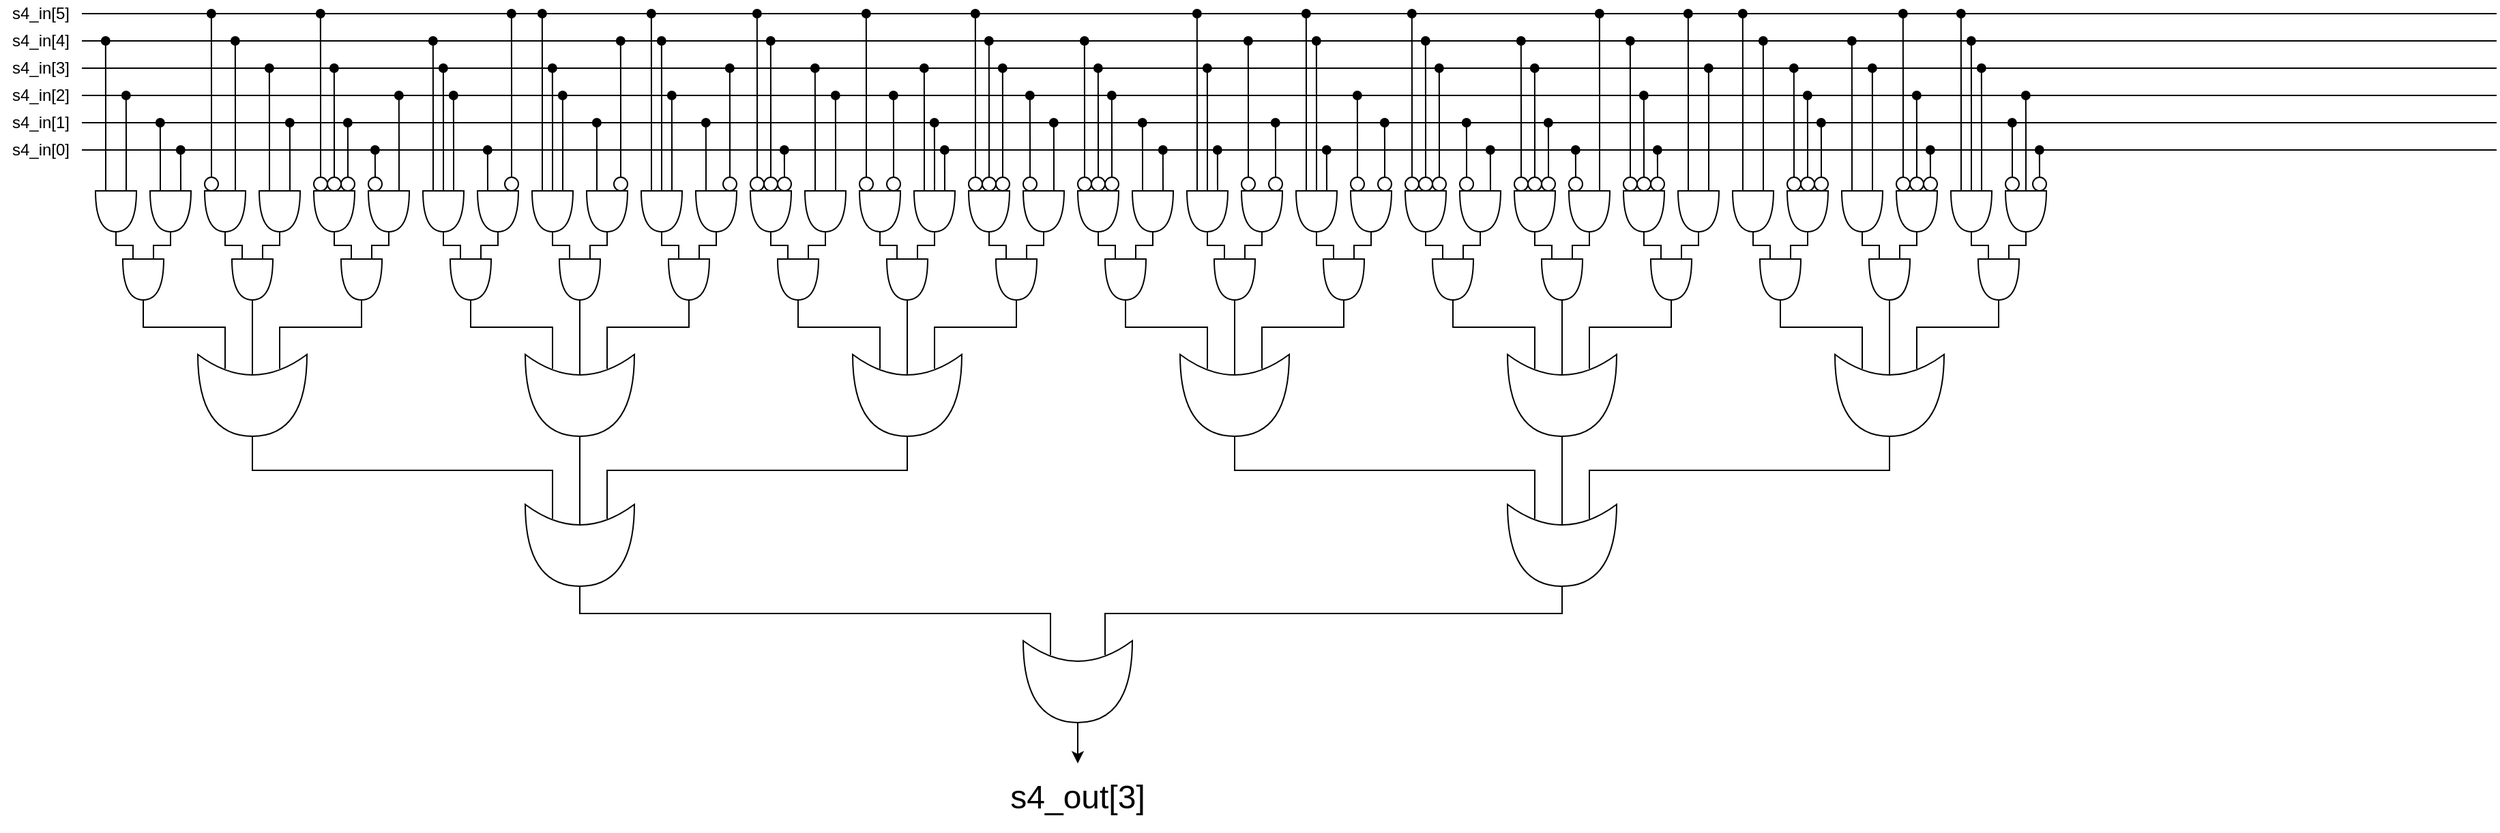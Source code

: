 <mxfile version="26.0.4" pages="4">
  <diagram name="s4_out[3]" id="NDEc38F4DFohaTIfh_ux">
    <mxGraphModel dx="438" dy="259" grid="1" gridSize="10" guides="1" tooltips="1" connect="1" arrows="1" fold="1" page="1" pageScale="1" pageWidth="1654" pageHeight="1169" math="0" shadow="0">
      <root>
        <mxCell id="0" />
        <mxCell id="1" parent="0" />
        <mxCell id="UmlIt27NpASJh7N3Nep6-1" style="edgeStyle=orthogonalEdgeStyle;rounded=0;orthogonalLoop=1;jettySize=auto;html=1;exitX=1;exitY=0.5;exitDx=0;exitDy=0;endArrow=none;endFill=0;" edge="1" parent="1" source="UmlIt27NpASJh7N3Nep6-2">
          <mxGeometry relative="1" as="geometry">
            <mxPoint x="1880" y="50" as="targetPoint" />
          </mxGeometry>
        </mxCell>
        <mxCell id="UmlIt27NpASJh7N3Nep6-2" value="s4_in[4]" style="text;html=1;align=center;verticalAlign=middle;whiteSpace=wrap;rounded=0;" vertex="1" parent="1">
          <mxGeometry x="50" y="40" width="60" height="20" as="geometry" />
        </mxCell>
        <mxCell id="UmlIt27NpASJh7N3Nep6-3" style="edgeStyle=orthogonalEdgeStyle;rounded=0;orthogonalLoop=1;jettySize=auto;html=1;exitX=1;exitY=0.5;exitDx=0;exitDy=0;endArrow=none;endFill=0;" edge="1" parent="1" source="UmlIt27NpASJh7N3Nep6-4">
          <mxGeometry relative="1" as="geometry">
            <mxPoint x="1880" y="70" as="targetPoint" />
          </mxGeometry>
        </mxCell>
        <mxCell id="UmlIt27NpASJh7N3Nep6-4" value="s4_in[3]" style="text;html=1;align=center;verticalAlign=middle;whiteSpace=wrap;rounded=0;" vertex="1" parent="1">
          <mxGeometry x="50" y="60" width="60" height="20" as="geometry" />
        </mxCell>
        <mxCell id="UmlIt27NpASJh7N3Nep6-5" style="edgeStyle=orthogonalEdgeStyle;rounded=0;orthogonalLoop=1;jettySize=auto;html=1;exitX=1;exitY=0.5;exitDx=0;exitDy=0;endArrow=none;endFill=0;" edge="1" parent="1" source="UmlIt27NpASJh7N3Nep6-6">
          <mxGeometry relative="1" as="geometry">
            <mxPoint x="1880" y="90" as="targetPoint" />
          </mxGeometry>
        </mxCell>
        <mxCell id="UmlIt27NpASJh7N3Nep6-6" value="s4_in[2]" style="text;html=1;align=center;verticalAlign=middle;whiteSpace=wrap;rounded=0;" vertex="1" parent="1">
          <mxGeometry x="50" y="80" width="60" height="20" as="geometry" />
        </mxCell>
        <mxCell id="UmlIt27NpASJh7N3Nep6-7" style="edgeStyle=orthogonalEdgeStyle;rounded=0;orthogonalLoop=1;jettySize=auto;html=1;exitX=1;exitY=0.5;exitDx=0;exitDy=0;endArrow=none;endFill=0;" edge="1" parent="1" source="UmlIt27NpASJh7N3Nep6-8">
          <mxGeometry relative="1" as="geometry">
            <mxPoint x="1880" y="110" as="targetPoint" />
          </mxGeometry>
        </mxCell>
        <mxCell id="UmlIt27NpASJh7N3Nep6-8" value="s4_in[1]" style="text;html=1;align=center;verticalAlign=middle;whiteSpace=wrap;rounded=0;" vertex="1" parent="1">
          <mxGeometry x="50" y="100" width="60" height="20" as="geometry" />
        </mxCell>
        <mxCell id="UmlIt27NpASJh7N3Nep6-9" style="edgeStyle=orthogonalEdgeStyle;rounded=0;orthogonalLoop=1;jettySize=auto;html=1;exitX=1;exitY=0.5;exitDx=0;exitDy=0;endArrow=none;endFill=0;" edge="1" parent="1" source="UmlIt27NpASJh7N3Nep6-10">
          <mxGeometry relative="1" as="geometry">
            <mxPoint x="1880" y="30" as="targetPoint" />
          </mxGeometry>
        </mxCell>
        <mxCell id="UmlIt27NpASJh7N3Nep6-10" value="s4_in[5]" style="text;html=1;align=center;verticalAlign=middle;whiteSpace=wrap;rounded=0;" vertex="1" parent="1">
          <mxGeometry x="50" y="20" width="60" height="20" as="geometry" />
        </mxCell>
        <mxCell id="UmlIt27NpASJh7N3Nep6-11" style="edgeStyle=orthogonalEdgeStyle;rounded=0;orthogonalLoop=1;jettySize=auto;html=1;exitX=1;exitY=0.5;exitDx=0;exitDy=0;endArrow=none;endFill=0;" edge="1" parent="1" source="UmlIt27NpASJh7N3Nep6-12">
          <mxGeometry relative="1" as="geometry">
            <mxPoint x="1880" y="130" as="targetPoint" />
          </mxGeometry>
        </mxCell>
        <mxCell id="UmlIt27NpASJh7N3Nep6-12" value="s4_in[0]" style="text;html=1;align=center;verticalAlign=middle;whiteSpace=wrap;rounded=0;" vertex="1" parent="1">
          <mxGeometry x="50" y="120" width="60" height="20" as="geometry" />
        </mxCell>
        <mxCell id="KGincEd6s5tnyGAs8kyY-2" style="edgeStyle=orthogonalEdgeStyle;rounded=0;orthogonalLoop=1;jettySize=auto;html=1;exitX=0;exitY=0.75;exitDx=0;exitDy=0;exitPerimeter=0;endArrow=oval;endFill=1;" edge="1" parent="1" source="UmlIt27NpASJh7N3Nep6-14">
          <mxGeometry relative="1" as="geometry">
            <mxPoint x="127.417" y="50" as="targetPoint" />
          </mxGeometry>
        </mxCell>
        <mxCell id="KGincEd6s5tnyGAs8kyY-3" style="edgeStyle=orthogonalEdgeStyle;rounded=0;orthogonalLoop=1;jettySize=auto;html=1;exitX=0;exitY=0.25;exitDx=0;exitDy=0;exitPerimeter=0;endArrow=oval;endFill=1;" edge="1" parent="1" source="UmlIt27NpASJh7N3Nep6-14">
          <mxGeometry relative="1" as="geometry">
            <mxPoint x="142.417" y="90" as="targetPoint" />
          </mxGeometry>
        </mxCell>
        <mxCell id="UmlIt27NpASJh7N3Nep6-14" value="" style="shape=or;whiteSpace=wrap;html=1;rotation=90;" vertex="1" parent="1">
          <mxGeometry x="120" y="160" width="30" height="30" as="geometry" />
        </mxCell>
        <mxCell id="KGincEd6s5tnyGAs8kyY-4" style="edgeStyle=orthogonalEdgeStyle;rounded=0;orthogonalLoop=1;jettySize=auto;html=1;exitX=0;exitY=0.75;exitDx=0;exitDy=0;exitPerimeter=0;endArrow=oval;endFill=1;" edge="1" parent="1" source="UmlIt27NpASJh7N3Nep6-15">
          <mxGeometry relative="1" as="geometry">
            <mxPoint x="167.417" y="110" as="targetPoint" />
          </mxGeometry>
        </mxCell>
        <mxCell id="KGincEd6s5tnyGAs8kyY-5" style="edgeStyle=orthogonalEdgeStyle;rounded=0;orthogonalLoop=1;jettySize=auto;html=1;exitX=0;exitY=0.25;exitDx=0;exitDy=0;exitPerimeter=0;endArrow=oval;endFill=1;" edge="1" parent="1" source="UmlIt27NpASJh7N3Nep6-15">
          <mxGeometry relative="1" as="geometry">
            <mxPoint x="182.417" y="130" as="targetPoint" />
          </mxGeometry>
        </mxCell>
        <mxCell id="UmlIt27NpASJh7N3Nep6-15" value="" style="shape=or;whiteSpace=wrap;html=1;rotation=90;" vertex="1" parent="1">
          <mxGeometry x="160" y="160" width="30" height="30" as="geometry" />
        </mxCell>
        <mxCell id="KGincEd6s5tnyGAs8kyY-7" style="edgeStyle=orthogonalEdgeStyle;rounded=0;orthogonalLoop=1;jettySize=auto;html=1;exitX=0;exitY=0.25;exitDx=0;exitDy=0;exitPerimeter=0;endArrow=oval;endFill=1;" edge="1" parent="1" source="UmlIt27NpASJh7N3Nep6-17">
          <mxGeometry relative="1" as="geometry">
            <mxPoint x="222.417" y="50" as="targetPoint" />
          </mxGeometry>
        </mxCell>
        <mxCell id="UmlIt27NpASJh7N3Nep6-17" value="" style="shape=or;whiteSpace=wrap;html=1;rotation=90;" vertex="1" parent="1">
          <mxGeometry x="200" y="160" width="30" height="30" as="geometry" />
        </mxCell>
        <mxCell id="KGincEd6s5tnyGAs8kyY-8" style="edgeStyle=orthogonalEdgeStyle;rounded=0;orthogonalLoop=1;jettySize=auto;html=1;exitX=0;exitY=0.75;exitDx=0;exitDy=0;exitPerimeter=0;endArrow=oval;endFill=1;" edge="1" parent="1" source="UmlIt27NpASJh7N3Nep6-18">
          <mxGeometry relative="1" as="geometry">
            <mxPoint x="247.417" y="70" as="targetPoint" />
          </mxGeometry>
        </mxCell>
        <mxCell id="KGincEd6s5tnyGAs8kyY-9" style="edgeStyle=orthogonalEdgeStyle;rounded=0;orthogonalLoop=1;jettySize=auto;html=1;exitX=0;exitY=0.25;exitDx=0;exitDy=0;exitPerimeter=0;endArrow=oval;endFill=1;" edge="1" parent="1" source="UmlIt27NpASJh7N3Nep6-18">
          <mxGeometry relative="1" as="geometry">
            <mxPoint x="262.417" y="110" as="targetPoint" />
          </mxGeometry>
        </mxCell>
        <mxCell id="UmlIt27NpASJh7N3Nep6-18" value="" style="shape=or;whiteSpace=wrap;html=1;rotation=90;" vertex="1" parent="1">
          <mxGeometry x="240" y="160" width="30" height="30" as="geometry" />
        </mxCell>
        <mxCell id="UmlIt27NpASJh7N3Nep6-19" value="" style="shape=or;whiteSpace=wrap;html=1;rotation=90;" vertex="1" parent="1">
          <mxGeometry x="220" y="210" width="30" height="30" as="geometry" />
        </mxCell>
        <mxCell id="UmlIt27NpASJh7N3Nep6-20" value="" style="shape=or;whiteSpace=wrap;html=1;rotation=90;" vertex="1" parent="1">
          <mxGeometry x="280" y="160" width="30" height="30" as="geometry" />
        </mxCell>
        <mxCell id="KGincEd6s5tnyGAs8kyY-19" style="edgeStyle=orthogonalEdgeStyle;rounded=0;orthogonalLoop=1;jettySize=auto;html=1;exitX=0;exitY=0.25;exitDx=0;exitDy=0;exitPerimeter=0;endArrow=oval;endFill=1;" edge="1" parent="1" source="UmlIt27NpASJh7N3Nep6-23">
          <mxGeometry relative="1" as="geometry">
            <mxPoint x="342.417" y="90" as="targetPoint" />
          </mxGeometry>
        </mxCell>
        <mxCell id="UmlIt27NpASJh7N3Nep6-23" value="" style="shape=or;whiteSpace=wrap;html=1;rotation=90;" vertex="1" parent="1">
          <mxGeometry x="320" y="160" width="30" height="30" as="geometry" />
        </mxCell>
        <mxCell id="UmlIt27NpASJh7N3Nep6-24" value="" style="shape=or;whiteSpace=wrap;html=1;rotation=90;" vertex="1" parent="1">
          <mxGeometry x="300" y="210" width="30" height="30" as="geometry" />
        </mxCell>
        <mxCell id="KGincEd6s5tnyGAs8kyY-20" style="edgeStyle=orthogonalEdgeStyle;rounded=0;orthogonalLoop=1;jettySize=auto;html=1;exitX=0;exitY=0.75;exitDx=0;exitDy=0;exitPerimeter=0;endArrow=oval;endFill=1;" edge="1" parent="1" source="UmlIt27NpASJh7N3Nep6-25">
          <mxGeometry relative="1" as="geometry">
            <mxPoint x="367.417" y="50" as="targetPoint" />
          </mxGeometry>
        </mxCell>
        <mxCell id="KGincEd6s5tnyGAs8kyY-21" style="edgeStyle=orthogonalEdgeStyle;rounded=0;orthogonalLoop=1;jettySize=auto;html=1;exitX=0;exitY=0.5;exitDx=0;exitDy=0;exitPerimeter=0;endArrow=oval;endFill=1;" edge="1" parent="1" source="UmlIt27NpASJh7N3Nep6-25">
          <mxGeometry relative="1" as="geometry">
            <mxPoint x="374.917" y="70" as="targetPoint" />
          </mxGeometry>
        </mxCell>
        <mxCell id="KGincEd6s5tnyGAs8kyY-22" style="edgeStyle=orthogonalEdgeStyle;rounded=0;orthogonalLoop=1;jettySize=auto;html=1;exitX=0;exitY=0.25;exitDx=0;exitDy=0;exitPerimeter=0;endArrow=oval;endFill=1;" edge="1" parent="1" source="UmlIt27NpASJh7N3Nep6-25">
          <mxGeometry relative="1" as="geometry">
            <mxPoint x="382.417" y="90" as="targetPoint" />
          </mxGeometry>
        </mxCell>
        <mxCell id="UmlIt27NpASJh7N3Nep6-25" value="" style="shape=or;whiteSpace=wrap;html=1;rotation=90;" vertex="1" parent="1">
          <mxGeometry x="360" y="160" width="30" height="30" as="geometry" />
        </mxCell>
        <mxCell id="KGincEd6s5tnyGAs8kyY-23" style="edgeStyle=orthogonalEdgeStyle;rounded=0;orthogonalLoop=1;jettySize=auto;html=1;exitX=0;exitY=0.75;exitDx=0;exitDy=0;exitPerimeter=0;endArrow=oval;endFill=1;" edge="1" parent="1" source="UmlIt27NpASJh7N3Nep6-27">
          <mxGeometry relative="1" as="geometry">
            <mxPoint x="407.417" y="130" as="targetPoint" />
          </mxGeometry>
        </mxCell>
        <mxCell id="UmlIt27NpASJh7N3Nep6-27" value="" style="shape=or;whiteSpace=wrap;html=1;rotation=90;" vertex="1" parent="1">
          <mxGeometry x="400" y="160" width="30" height="30" as="geometry" />
        </mxCell>
        <mxCell id="UmlIt27NpASJh7N3Nep6-28" value="" style="shape=or;whiteSpace=wrap;html=1;rotation=90;" vertex="1" parent="1">
          <mxGeometry x="380" y="210" width="30" height="30" as="geometry" />
        </mxCell>
        <mxCell id="KGincEd6s5tnyGAs8kyY-26" style="edgeStyle=orthogonalEdgeStyle;rounded=0;orthogonalLoop=1;jettySize=auto;html=1;exitX=0;exitY=0.75;exitDx=0;exitDy=0;exitPerimeter=0;endArrow=oval;endFill=1;" edge="1" parent="1" source="UmlIt27NpASJh7N3Nep6-32">
          <mxGeometry relative="1" as="geometry">
            <mxPoint x="447.417" y="30" as="targetPoint" />
          </mxGeometry>
        </mxCell>
        <mxCell id="KGincEd6s5tnyGAs8kyY-27" style="edgeStyle=orthogonalEdgeStyle;rounded=0;orthogonalLoop=1;jettySize=auto;html=1;exitX=0;exitY=0.5;exitDx=0;exitDy=0;exitPerimeter=0;endArrow=oval;endFill=1;" edge="1" parent="1" source="UmlIt27NpASJh7N3Nep6-32">
          <mxGeometry relative="1" as="geometry">
            <mxPoint x="454.917" y="70" as="targetPoint" />
          </mxGeometry>
        </mxCell>
        <mxCell id="KGincEd6s5tnyGAs8kyY-30" style="edgeStyle=orthogonalEdgeStyle;rounded=0;orthogonalLoop=1;jettySize=auto;html=1;exitX=0;exitY=0.25;exitDx=0;exitDy=0;exitPerimeter=0;endArrow=oval;endFill=1;" edge="1" parent="1" source="UmlIt27NpASJh7N3Nep6-32">
          <mxGeometry relative="1" as="geometry">
            <mxPoint x="462.417" y="90" as="targetPoint" />
          </mxGeometry>
        </mxCell>
        <mxCell id="UmlIt27NpASJh7N3Nep6-32" value="" style="shape=or;whiteSpace=wrap;html=1;rotation=90;" vertex="1" parent="1">
          <mxGeometry x="440" y="160" width="30" height="30" as="geometry" />
        </mxCell>
        <mxCell id="KGincEd6s5tnyGAs8kyY-31" style="edgeStyle=orthogonalEdgeStyle;rounded=0;orthogonalLoop=1;jettySize=auto;html=1;exitX=0;exitY=0.75;exitDx=0;exitDy=0;exitPerimeter=0;endArrow=oval;endFill=1;" edge="1" parent="1" source="UmlIt27NpASJh7N3Nep6-33">
          <mxGeometry relative="1" as="geometry">
            <mxPoint x="487.417" y="110" as="targetPoint" />
          </mxGeometry>
        </mxCell>
        <mxCell id="UmlIt27NpASJh7N3Nep6-33" value="" style="shape=or;whiteSpace=wrap;html=1;rotation=90;" vertex="1" parent="1">
          <mxGeometry x="480" y="160" width="30" height="30" as="geometry" />
        </mxCell>
        <mxCell id="UmlIt27NpASJh7N3Nep6-34" value="" style="shape=or;whiteSpace=wrap;html=1;rotation=90;" vertex="1" parent="1">
          <mxGeometry x="460" y="210" width="30" height="30" as="geometry" />
        </mxCell>
        <mxCell id="KGincEd6s5tnyGAs8kyY-34" style="edgeStyle=orthogonalEdgeStyle;rounded=0;orthogonalLoop=1;jettySize=auto;html=1;exitX=0;exitY=0.75;exitDx=0;exitDy=0;exitPerimeter=0;endArrow=oval;endFill=1;" edge="1" parent="1" source="UmlIt27NpASJh7N3Nep6-35">
          <mxGeometry relative="1" as="geometry">
            <mxPoint x="527.417" y="30" as="targetPoint" />
          </mxGeometry>
        </mxCell>
        <mxCell id="KGincEd6s5tnyGAs8kyY-35" style="edgeStyle=orthogonalEdgeStyle;rounded=0;orthogonalLoop=1;jettySize=auto;html=1;exitX=0;exitY=0.5;exitDx=0;exitDy=0;exitPerimeter=0;endArrow=oval;endFill=1;" edge="1" parent="1" source="UmlIt27NpASJh7N3Nep6-35">
          <mxGeometry relative="1" as="geometry">
            <mxPoint x="534.917" y="50" as="targetPoint" />
          </mxGeometry>
        </mxCell>
        <mxCell id="KGincEd6s5tnyGAs8kyY-38" style="edgeStyle=orthogonalEdgeStyle;rounded=0;orthogonalLoop=1;jettySize=auto;html=1;exitX=0;exitY=0.25;exitDx=0;exitDy=0;exitPerimeter=0;endArrow=oval;endFill=1;" edge="1" parent="1" source="UmlIt27NpASJh7N3Nep6-35">
          <mxGeometry relative="1" as="geometry">
            <mxPoint x="542.417" y="90" as="targetPoint" />
          </mxGeometry>
        </mxCell>
        <mxCell id="UmlIt27NpASJh7N3Nep6-35" value="" style="shape=or;whiteSpace=wrap;html=1;rotation=90;" vertex="1" parent="1">
          <mxGeometry x="520" y="160" width="30" height="30" as="geometry" />
        </mxCell>
        <mxCell id="KGincEd6s5tnyGAs8kyY-39" style="edgeStyle=orthogonalEdgeStyle;rounded=0;orthogonalLoop=1;jettySize=auto;html=1;exitX=0;exitY=0.75;exitDx=0;exitDy=0;exitPerimeter=0;endArrow=oval;endFill=1;" edge="1" parent="1" source="UmlIt27NpASJh7N3Nep6-38">
          <mxGeometry relative="1" as="geometry">
            <mxPoint x="567.417" y="110" as="targetPoint" />
          </mxGeometry>
        </mxCell>
        <mxCell id="UmlIt27NpASJh7N3Nep6-38" value="" style="shape=or;whiteSpace=wrap;html=1;rotation=90;" vertex="1" parent="1">
          <mxGeometry x="560" y="160" width="30" height="30" as="geometry" />
        </mxCell>
        <mxCell id="UmlIt27NpASJh7N3Nep6-39" value="" style="shape=or;whiteSpace=wrap;html=1;rotation=90;" vertex="1" parent="1">
          <mxGeometry x="540" y="210" width="30" height="30" as="geometry" />
        </mxCell>
        <mxCell id="UmlIt27NpASJh7N3Nep6-40" value="" style="shape=or;whiteSpace=wrap;html=1;rotation=90;" vertex="1" parent="1">
          <mxGeometry x="600" y="160" width="30" height="30" as="geometry" />
        </mxCell>
        <mxCell id="KGincEd6s5tnyGAs8kyY-49" style="edgeStyle=orthogonalEdgeStyle;rounded=0;orthogonalLoop=1;jettySize=auto;html=1;exitX=0;exitY=0.75;exitDx=0;exitDy=0;exitPerimeter=0;endArrow=oval;endFill=1;" edge="1" parent="1" source="UmlIt27NpASJh7N3Nep6-43">
          <mxGeometry relative="1" as="geometry">
            <mxPoint x="647.417" y="70" as="targetPoint" />
          </mxGeometry>
        </mxCell>
        <mxCell id="KGincEd6s5tnyGAs8kyY-50" style="edgeStyle=orthogonalEdgeStyle;rounded=0;orthogonalLoop=1;jettySize=auto;html=1;exitX=0;exitY=0.25;exitDx=0;exitDy=0;exitPerimeter=0;endArrow=oval;endFill=1;" edge="1" parent="1" source="UmlIt27NpASJh7N3Nep6-43">
          <mxGeometry relative="1" as="geometry">
            <mxPoint x="662.417" y="90" as="targetPoint" />
          </mxGeometry>
        </mxCell>
        <mxCell id="UmlIt27NpASJh7N3Nep6-43" value="" style="shape=or;whiteSpace=wrap;html=1;rotation=90;" vertex="1" parent="1">
          <mxGeometry x="640" y="160" width="30" height="30" as="geometry" />
        </mxCell>
        <mxCell id="UmlIt27NpASJh7N3Nep6-44" value="" style="shape=or;whiteSpace=wrap;html=1;rotation=90;" vertex="1" parent="1">
          <mxGeometry x="620" y="210" width="30" height="30" as="geometry" />
        </mxCell>
        <mxCell id="UmlIt27NpASJh7N3Nep6-45" value="" style="shape=or;whiteSpace=wrap;html=1;rotation=90;" vertex="1" parent="1">
          <mxGeometry x="680" y="160" width="30" height="30" as="geometry" />
        </mxCell>
        <mxCell id="KGincEd6s5tnyGAs8kyY-60" style="edgeStyle=orthogonalEdgeStyle;rounded=0;orthogonalLoop=1;jettySize=auto;html=1;exitX=0;exitY=0.75;exitDx=0;exitDy=0;exitPerimeter=0;endArrow=oval;endFill=1;" edge="1" parent="1" source="UmlIt27NpASJh7N3Nep6-48">
          <mxGeometry relative="1" as="geometry">
            <mxPoint x="727.417" y="70" as="targetPoint" />
          </mxGeometry>
        </mxCell>
        <mxCell id="KGincEd6s5tnyGAs8kyY-61" style="edgeStyle=orthogonalEdgeStyle;rounded=0;orthogonalLoop=1;jettySize=auto;html=1;exitX=0;exitY=0.5;exitDx=0;exitDy=0;exitPerimeter=0;endArrow=oval;endFill=1;" edge="1" parent="1" source="UmlIt27NpASJh7N3Nep6-48">
          <mxGeometry relative="1" as="geometry">
            <mxPoint x="734.917" y="110" as="targetPoint" />
          </mxGeometry>
        </mxCell>
        <mxCell id="KGincEd6s5tnyGAs8kyY-62" style="edgeStyle=orthogonalEdgeStyle;rounded=0;orthogonalLoop=1;jettySize=auto;html=1;exitX=0;exitY=0.25;exitDx=0;exitDy=0;exitPerimeter=0;endArrow=oval;endFill=1;" edge="1" parent="1" source="UmlIt27NpASJh7N3Nep6-48">
          <mxGeometry relative="1" as="geometry">
            <mxPoint x="742.417" y="130" as="targetPoint" />
          </mxGeometry>
        </mxCell>
        <mxCell id="UmlIt27NpASJh7N3Nep6-48" value="" style="shape=or;whiteSpace=wrap;html=1;rotation=90;" vertex="1" parent="1">
          <mxGeometry x="720" y="160" width="30" height="30" as="geometry" />
        </mxCell>
        <mxCell id="UmlIt27NpASJh7N3Nep6-49" value="" style="shape=or;whiteSpace=wrap;html=1;rotation=90;" vertex="1" parent="1">
          <mxGeometry x="700" y="210" width="30" height="30" as="geometry" />
        </mxCell>
        <mxCell id="UmlIt27NpASJh7N3Nep6-53" value="" style="shape=or;whiteSpace=wrap;html=1;rotation=90;" vertex="1" parent="1">
          <mxGeometry x="760" y="160" width="30" height="30" as="geometry" />
        </mxCell>
        <mxCell id="KGincEd6s5tnyGAs8kyY-71" style="edgeStyle=orthogonalEdgeStyle;rounded=0;orthogonalLoop=1;jettySize=auto;html=1;exitX=0;exitY=0.25;exitDx=0;exitDy=0;exitPerimeter=0;endArrow=oval;endFill=1;" edge="1" parent="1" source="UmlIt27NpASJh7N3Nep6-55">
          <mxGeometry relative="1" as="geometry">
            <mxPoint x="822.417" y="110" as="targetPoint" />
          </mxGeometry>
        </mxCell>
        <mxCell id="UmlIt27NpASJh7N3Nep6-55" value="" style="shape=or;whiteSpace=wrap;html=1;rotation=90;" vertex="1" parent="1">
          <mxGeometry x="800" y="160" width="30" height="30" as="geometry" />
        </mxCell>
        <mxCell id="UmlIt27NpASJh7N3Nep6-56" value="" style="shape=or;whiteSpace=wrap;html=1;rotation=90;" vertex="1" parent="1">
          <mxGeometry x="780" y="210" width="30" height="30" as="geometry" />
        </mxCell>
        <mxCell id="UmlIt27NpASJh7N3Nep6-60" value="" style="shape=or;whiteSpace=wrap;html=1;rotation=90;" vertex="1" parent="1">
          <mxGeometry x="840" y="160" width="30" height="30" as="geometry" />
        </mxCell>
        <mxCell id="KGincEd6s5tnyGAs8kyY-79" style="edgeStyle=orthogonalEdgeStyle;rounded=0;orthogonalLoop=1;jettySize=auto;html=1;exitX=0;exitY=0.75;exitDx=0;exitDy=0;exitPerimeter=0;endArrow=oval;endFill=1;" edge="1" parent="1" source="UmlIt27NpASJh7N3Nep6-62">
          <mxGeometry relative="1" as="geometry">
            <mxPoint x="887.417" y="110" as="targetPoint" />
          </mxGeometry>
        </mxCell>
        <mxCell id="KGincEd6s5tnyGAs8kyY-80" style="edgeStyle=orthogonalEdgeStyle;rounded=0;orthogonalLoop=1;jettySize=auto;html=1;exitX=0;exitY=0.25;exitDx=0;exitDy=0;exitPerimeter=0;endArrow=oval;endFill=1;" edge="1" parent="1" source="UmlIt27NpASJh7N3Nep6-62">
          <mxGeometry relative="1" as="geometry">
            <mxPoint x="902.417" y="130" as="targetPoint" />
          </mxGeometry>
        </mxCell>
        <mxCell id="UmlIt27NpASJh7N3Nep6-62" value="" style="shape=or;whiteSpace=wrap;html=1;rotation=90;" vertex="1" parent="1">
          <mxGeometry x="880" y="160" width="30" height="30" as="geometry" />
        </mxCell>
        <mxCell id="UmlIt27NpASJh7N3Nep6-63" value="" style="shape=or;whiteSpace=wrap;html=1;rotation=90;" vertex="1" parent="1">
          <mxGeometry x="860" y="210" width="30" height="30" as="geometry" />
        </mxCell>
        <mxCell id="KGincEd6s5tnyGAs8kyY-81" style="edgeStyle=orthogonalEdgeStyle;rounded=0;orthogonalLoop=1;jettySize=auto;html=1;exitX=0;exitY=0.75;exitDx=0;exitDy=0;exitPerimeter=0;endArrow=oval;endFill=1;" edge="1" parent="1" source="UmlIt27NpASJh7N3Nep6-67">
          <mxGeometry relative="1" as="geometry">
            <mxPoint x="927.417" y="30" as="targetPoint" />
          </mxGeometry>
        </mxCell>
        <mxCell id="KGincEd6s5tnyGAs8kyY-82" style="edgeStyle=orthogonalEdgeStyle;rounded=0;orthogonalLoop=1;jettySize=auto;html=1;exitX=0;exitY=0.5;exitDx=0;exitDy=0;exitPerimeter=0;endArrow=oval;endFill=1;" edge="1" parent="1" source="UmlIt27NpASJh7N3Nep6-67">
          <mxGeometry relative="1" as="geometry">
            <mxPoint x="934.917" y="70" as="targetPoint" />
          </mxGeometry>
        </mxCell>
        <mxCell id="KGincEd6s5tnyGAs8kyY-83" style="edgeStyle=orthogonalEdgeStyle;rounded=0;orthogonalLoop=1;jettySize=auto;html=1;exitX=0;exitY=0.25;exitDx=0;exitDy=0;exitPerimeter=0;endArrow=oval;endFill=1;" edge="1" parent="1" source="UmlIt27NpASJh7N3Nep6-67">
          <mxGeometry relative="1" as="geometry">
            <mxPoint x="942.417" y="130" as="targetPoint" />
          </mxGeometry>
        </mxCell>
        <mxCell id="UmlIt27NpASJh7N3Nep6-67" value="" style="shape=or;whiteSpace=wrap;html=1;rotation=90;" vertex="1" parent="1">
          <mxGeometry x="920" y="160" width="30" height="30" as="geometry" />
        </mxCell>
        <mxCell id="UmlIt27NpASJh7N3Nep6-69" value="" style="shape=or;whiteSpace=wrap;html=1;rotation=90;" vertex="1" parent="1">
          <mxGeometry x="960" y="160" width="30" height="30" as="geometry" />
        </mxCell>
        <mxCell id="UmlIt27NpASJh7N3Nep6-70" value="" style="shape=or;whiteSpace=wrap;html=1;rotation=90;" vertex="1" parent="1">
          <mxGeometry x="940" y="210" width="30" height="30" as="geometry" />
        </mxCell>
        <mxCell id="KGincEd6s5tnyGAs8kyY-88" style="edgeStyle=orthogonalEdgeStyle;rounded=0;orthogonalLoop=1;jettySize=auto;html=1;exitX=0;exitY=0.75;exitDx=0;exitDy=0;exitPerimeter=0;endArrow=oval;endFill=1;" edge="1" parent="1" source="UmlIt27NpASJh7N3Nep6-71">
          <mxGeometry relative="1" as="geometry">
            <mxPoint x="1007.417" y="30" as="targetPoint" />
          </mxGeometry>
        </mxCell>
        <mxCell id="KGincEd6s5tnyGAs8kyY-89" style="edgeStyle=orthogonalEdgeStyle;rounded=0;orthogonalLoop=1;jettySize=auto;html=1;exitX=0;exitY=0.5;exitDx=0;exitDy=0;exitPerimeter=0;endArrow=oval;endFill=1;" edge="1" parent="1" source="UmlIt27NpASJh7N3Nep6-71">
          <mxGeometry relative="1" as="geometry">
            <mxPoint x="1014.917" y="50" as="targetPoint" />
          </mxGeometry>
        </mxCell>
        <mxCell id="KGincEd6s5tnyGAs8kyY-90" style="edgeStyle=orthogonalEdgeStyle;rounded=0;orthogonalLoop=1;jettySize=auto;html=1;exitX=0;exitY=0.25;exitDx=0;exitDy=0;exitPerimeter=0;endArrow=oval;endFill=1;" edge="1" parent="1" source="UmlIt27NpASJh7N3Nep6-71">
          <mxGeometry relative="1" as="geometry">
            <mxPoint x="1022.417" y="130" as="targetPoint" />
          </mxGeometry>
        </mxCell>
        <mxCell id="UmlIt27NpASJh7N3Nep6-71" value="" style="shape=or;whiteSpace=wrap;html=1;rotation=90;" vertex="1" parent="1">
          <mxGeometry x="1000" y="160" width="30" height="30" as="geometry" />
        </mxCell>
        <mxCell id="UmlIt27NpASJh7N3Nep6-74" value="" style="shape=or;whiteSpace=wrap;html=1;rotation=90;" vertex="1" parent="1">
          <mxGeometry x="1040" y="160" width="30" height="30" as="geometry" />
        </mxCell>
        <mxCell id="UmlIt27NpASJh7N3Nep6-75" value="" style="shape=or;whiteSpace=wrap;html=1;rotation=90;" vertex="1" parent="1">
          <mxGeometry x="1020" y="210" width="30" height="30" as="geometry" />
        </mxCell>
        <mxCell id="UmlIt27NpASJh7N3Nep6-76" value="" style="shape=or;whiteSpace=wrap;html=1;rotation=90;" vertex="1" parent="1">
          <mxGeometry x="1080" y="160" width="30" height="30" as="geometry" />
        </mxCell>
        <mxCell id="KGincEd6s5tnyGAs8kyY-103" style="edgeStyle=orthogonalEdgeStyle;rounded=0;orthogonalLoop=1;jettySize=auto;html=1;exitX=0;exitY=0.25;exitDx=0;exitDy=0;exitPerimeter=0;endArrow=oval;endFill=1;" edge="1" parent="1" source="UmlIt27NpASJh7N3Nep6-79">
          <mxGeometry relative="1" as="geometry">
            <mxPoint x="1142.417" y="130" as="targetPoint" />
          </mxGeometry>
        </mxCell>
        <mxCell id="UmlIt27NpASJh7N3Nep6-79" value="" style="shape=or;whiteSpace=wrap;html=1;rotation=90;" vertex="1" parent="1">
          <mxGeometry x="1120" y="160" width="30" height="30" as="geometry" />
        </mxCell>
        <mxCell id="UmlIt27NpASJh7N3Nep6-80" value="" style="shape=or;whiteSpace=wrap;html=1;rotation=90;" vertex="1" parent="1">
          <mxGeometry x="1100" y="210" width="30" height="30" as="geometry" />
        </mxCell>
        <mxCell id="UmlIt27NpASJh7N3Nep6-84" value="" style="shape=or;whiteSpace=wrap;html=1;rotation=90;" vertex="1" parent="1">
          <mxGeometry x="1160" y="160" width="30" height="30" as="geometry" />
        </mxCell>
        <mxCell id="KGincEd6s5tnyGAs8kyY-112" style="edgeStyle=orthogonalEdgeStyle;rounded=0;orthogonalLoop=1;jettySize=auto;html=1;exitX=0;exitY=0.25;exitDx=0;exitDy=0;exitPerimeter=0;endArrow=oval;endFill=1;" edge="1" parent="1" source="UmlIt27NpASJh7N3Nep6-86">
          <mxGeometry relative="1" as="geometry">
            <mxPoint x="1222.417" y="30" as="targetPoint" />
          </mxGeometry>
        </mxCell>
        <mxCell id="UmlIt27NpASJh7N3Nep6-86" value="" style="shape=or;whiteSpace=wrap;html=1;rotation=90;" vertex="1" parent="1">
          <mxGeometry x="1200" y="160" width="30" height="30" as="geometry" />
        </mxCell>
        <mxCell id="UmlIt27NpASJh7N3Nep6-87" value="" style="shape=or;whiteSpace=wrap;html=1;rotation=90;" vertex="1" parent="1">
          <mxGeometry x="1180" y="210" width="30" height="30" as="geometry" />
        </mxCell>
        <mxCell id="UmlIt27NpASJh7N3Nep6-88" value="" style="shape=or;whiteSpace=wrap;html=1;rotation=90;" vertex="1" parent="1">
          <mxGeometry x="1240" y="160" width="30" height="30" as="geometry" />
        </mxCell>
        <mxCell id="KGincEd6s5tnyGAs8kyY-119" style="edgeStyle=orthogonalEdgeStyle;rounded=0;orthogonalLoop=1;jettySize=auto;html=1;exitX=0;exitY=0.75;exitDx=0;exitDy=0;exitPerimeter=0;endArrow=oval;endFill=1;" edge="1" parent="1" source="UmlIt27NpASJh7N3Nep6-90">
          <mxGeometry relative="1" as="geometry">
            <mxPoint x="1287.417" y="30" as="targetPoint" />
          </mxGeometry>
        </mxCell>
        <mxCell id="KGincEd6s5tnyGAs8kyY-120" style="edgeStyle=orthogonalEdgeStyle;rounded=0;orthogonalLoop=1;jettySize=auto;html=1;exitX=0;exitY=0.25;exitDx=0;exitDy=0;exitPerimeter=0;endArrow=oval;endFill=1;" edge="1" parent="1" source="UmlIt27NpASJh7N3Nep6-90">
          <mxGeometry relative="1" as="geometry">
            <mxPoint x="1302.417" y="70" as="targetPoint" />
          </mxGeometry>
        </mxCell>
        <mxCell id="UmlIt27NpASJh7N3Nep6-90" value="" style="shape=or;whiteSpace=wrap;html=1;rotation=90;" vertex="1" parent="1">
          <mxGeometry x="1280" y="160" width="30" height="30" as="geometry" />
        </mxCell>
        <mxCell id="UmlIt27NpASJh7N3Nep6-91" value="" style="shape=or;whiteSpace=wrap;html=1;rotation=90;" vertex="1" parent="1">
          <mxGeometry x="1260" y="210" width="30" height="30" as="geometry" />
        </mxCell>
        <mxCell id="KGincEd6s5tnyGAs8kyY-121" style="edgeStyle=orthogonalEdgeStyle;rounded=0;orthogonalLoop=1;jettySize=auto;html=1;exitX=0;exitY=0.75;exitDx=0;exitDy=0;exitPerimeter=0;endArrow=oval;endFill=1;" edge="1" parent="1" source="UmlIt27NpASJh7N3Nep6-92">
          <mxGeometry relative="1" as="geometry">
            <mxPoint x="1327.417" y="30" as="targetPoint" />
          </mxGeometry>
        </mxCell>
        <mxCell id="KGincEd6s5tnyGAs8kyY-122" style="edgeStyle=orthogonalEdgeStyle;rounded=0;orthogonalLoop=1;jettySize=auto;html=1;exitX=0;exitY=0.25;exitDx=0;exitDy=0;exitPerimeter=0;endArrow=oval;endFill=1;" edge="1" parent="1" source="UmlIt27NpASJh7N3Nep6-92">
          <mxGeometry relative="1" as="geometry">
            <mxPoint x="1342.417" y="50" as="targetPoint" />
          </mxGeometry>
        </mxCell>
        <mxCell id="UmlIt27NpASJh7N3Nep6-92" value="" style="shape=or;whiteSpace=wrap;html=1;rotation=90;" vertex="1" parent="1">
          <mxGeometry x="1320" y="160" width="30" height="30" as="geometry" />
        </mxCell>
        <mxCell id="UmlIt27NpASJh7N3Nep6-94" value="" style="shape=or;whiteSpace=wrap;html=1;rotation=90;" vertex="1" parent="1">
          <mxGeometry x="1360" y="160" width="30" height="30" as="geometry" />
        </mxCell>
        <mxCell id="UmlIt27NpASJh7N3Nep6-95" value="" style="shape=or;whiteSpace=wrap;html=1;rotation=90;" vertex="1" parent="1">
          <mxGeometry x="1340" y="210" width="30" height="30" as="geometry" />
        </mxCell>
        <mxCell id="UmlIt27NpASJh7N3Nep6-96" value="" style="shape=or;whiteSpace=wrap;html=1;rotation=90;" vertex="1" parent="1">
          <mxGeometry x="140" y="210" width="30" height="30" as="geometry" />
        </mxCell>
        <mxCell id="UmlIt27NpASJh7N3Nep6-97" style="edgeStyle=orthogonalEdgeStyle;rounded=0;orthogonalLoop=1;jettySize=auto;html=1;exitX=1;exitY=0.5;exitDx=0;exitDy=0;exitPerimeter=0;entryX=0;entryY=0.75;entryDx=0;entryDy=0;entryPerimeter=0;endArrow=none;endFill=0;" edge="1" parent="1" source="UmlIt27NpASJh7N3Nep6-14" target="UmlIt27NpASJh7N3Nep6-96">
          <mxGeometry relative="1" as="geometry">
            <Array as="points">
              <mxPoint x="135" y="200" />
              <mxPoint x="147" y="200" />
            </Array>
          </mxGeometry>
        </mxCell>
        <mxCell id="UmlIt27NpASJh7N3Nep6-98" style="edgeStyle=orthogonalEdgeStyle;rounded=0;orthogonalLoop=1;jettySize=auto;html=1;exitX=1;exitY=0.5;exitDx=0;exitDy=0;exitPerimeter=0;entryX=0;entryY=0.25;entryDx=0;entryDy=0;entryPerimeter=0;endArrow=none;endFill=0;" edge="1" parent="1" source="UmlIt27NpASJh7N3Nep6-15" target="UmlIt27NpASJh7N3Nep6-96">
          <mxGeometry relative="1" as="geometry">
            <Array as="points">
              <mxPoint x="175" y="200" />
              <mxPoint x="162" y="200" />
            </Array>
          </mxGeometry>
        </mxCell>
        <mxCell id="UmlIt27NpASJh7N3Nep6-99" style="edgeStyle=orthogonalEdgeStyle;rounded=0;orthogonalLoop=1;jettySize=auto;html=1;exitX=1;exitY=0.5;exitDx=0;exitDy=0;exitPerimeter=0;entryX=0;entryY=0.75;entryDx=0;entryDy=0;entryPerimeter=0;endArrow=none;endFill=0;" edge="1" parent="1" source="UmlIt27NpASJh7N3Nep6-17" target="UmlIt27NpASJh7N3Nep6-19">
          <mxGeometry relative="1" as="geometry">
            <Array as="points">
              <mxPoint x="215" y="200" />
              <mxPoint x="228" y="200" />
            </Array>
          </mxGeometry>
        </mxCell>
        <mxCell id="UmlIt27NpASJh7N3Nep6-100" style="edgeStyle=orthogonalEdgeStyle;rounded=0;orthogonalLoop=1;jettySize=auto;html=1;exitX=1;exitY=0.5;exitDx=0;exitDy=0;exitPerimeter=0;entryX=0;entryY=0.25;entryDx=0;entryDy=0;entryPerimeter=0;endArrow=none;endFill=0;" edge="1" parent="1" source="UmlIt27NpASJh7N3Nep6-18" target="UmlIt27NpASJh7N3Nep6-19">
          <mxGeometry relative="1" as="geometry">
            <Array as="points">
              <mxPoint x="255" y="200" />
              <mxPoint x="243" y="200" />
            </Array>
          </mxGeometry>
        </mxCell>
        <mxCell id="UmlIt27NpASJh7N3Nep6-101" style="edgeStyle=orthogonalEdgeStyle;rounded=0;orthogonalLoop=1;jettySize=auto;html=1;exitX=1;exitY=0.5;exitDx=0;exitDy=0;exitPerimeter=0;entryX=0;entryY=0.75;entryDx=0;entryDy=0;entryPerimeter=0;endArrow=none;endFill=0;" edge="1" parent="1" source="UmlIt27NpASJh7N3Nep6-20" target="UmlIt27NpASJh7N3Nep6-24">
          <mxGeometry relative="1" as="geometry">
            <Array as="points">
              <mxPoint x="295" y="200" />
              <mxPoint x="308" y="200" />
            </Array>
          </mxGeometry>
        </mxCell>
        <mxCell id="UmlIt27NpASJh7N3Nep6-102" style="edgeStyle=orthogonalEdgeStyle;rounded=0;orthogonalLoop=1;jettySize=auto;html=1;exitX=1;exitY=0.5;exitDx=0;exitDy=0;exitPerimeter=0;entryX=0;entryY=0.25;entryDx=0;entryDy=0;entryPerimeter=0;endArrow=none;endFill=0;" edge="1" parent="1" source="UmlIt27NpASJh7N3Nep6-23" target="UmlIt27NpASJh7N3Nep6-24">
          <mxGeometry relative="1" as="geometry">
            <Array as="points">
              <mxPoint x="335" y="200" />
              <mxPoint x="323" y="200" />
            </Array>
          </mxGeometry>
        </mxCell>
        <mxCell id="UmlIt27NpASJh7N3Nep6-103" style="edgeStyle=orthogonalEdgeStyle;rounded=0;orthogonalLoop=1;jettySize=auto;html=1;exitX=1;exitY=0.5;exitDx=0;exitDy=0;exitPerimeter=0;entryX=0;entryY=0.75;entryDx=0;entryDy=0;entryPerimeter=0;endArrow=none;endFill=0;" edge="1" parent="1" source="UmlIt27NpASJh7N3Nep6-25" target="UmlIt27NpASJh7N3Nep6-28">
          <mxGeometry relative="1" as="geometry">
            <Array as="points">
              <mxPoint x="375" y="200" />
              <mxPoint x="388" y="200" />
            </Array>
          </mxGeometry>
        </mxCell>
        <mxCell id="UmlIt27NpASJh7N3Nep6-104" style="edgeStyle=orthogonalEdgeStyle;rounded=0;orthogonalLoop=1;jettySize=auto;html=1;exitX=1;exitY=0.5;exitDx=0;exitDy=0;exitPerimeter=0;entryX=0;entryY=0.25;entryDx=0;entryDy=0;entryPerimeter=0;endArrow=none;endFill=0;" edge="1" parent="1" source="UmlIt27NpASJh7N3Nep6-27" target="UmlIt27NpASJh7N3Nep6-28">
          <mxGeometry relative="1" as="geometry">
            <Array as="points">
              <mxPoint x="415" y="200" />
              <mxPoint x="402" y="200" />
            </Array>
          </mxGeometry>
        </mxCell>
        <mxCell id="UmlIt27NpASJh7N3Nep6-105" style="edgeStyle=orthogonalEdgeStyle;rounded=0;orthogonalLoop=1;jettySize=auto;html=1;exitX=1;exitY=0.5;exitDx=0;exitDy=0;exitPerimeter=0;entryX=0;entryY=0.75;entryDx=0;entryDy=0;entryPerimeter=0;endArrow=none;endFill=0;" edge="1" parent="1" source="UmlIt27NpASJh7N3Nep6-32" target="UmlIt27NpASJh7N3Nep6-34">
          <mxGeometry relative="1" as="geometry">
            <Array as="points">
              <mxPoint x="455" y="200" />
              <mxPoint x="468" y="200" />
            </Array>
          </mxGeometry>
        </mxCell>
        <mxCell id="UmlIt27NpASJh7N3Nep6-106" style="edgeStyle=orthogonalEdgeStyle;rounded=0;orthogonalLoop=1;jettySize=auto;html=1;exitX=1;exitY=0.5;exitDx=0;exitDy=0;exitPerimeter=0;entryX=0;entryY=0.25;entryDx=0;entryDy=0;entryPerimeter=0;endArrow=none;endFill=0;" edge="1" parent="1" source="UmlIt27NpASJh7N3Nep6-33" target="UmlIt27NpASJh7N3Nep6-34">
          <mxGeometry relative="1" as="geometry">
            <Array as="points">
              <mxPoint x="495" y="200" />
              <mxPoint x="482" y="200" />
            </Array>
          </mxGeometry>
        </mxCell>
        <mxCell id="UmlIt27NpASJh7N3Nep6-107" style="edgeStyle=orthogonalEdgeStyle;rounded=0;orthogonalLoop=1;jettySize=auto;html=1;exitX=1;exitY=0.5;exitDx=0;exitDy=0;exitPerimeter=0;entryX=0;entryY=0.75;entryDx=0;entryDy=0;entryPerimeter=0;endArrow=none;endFill=0;" edge="1" parent="1" source="UmlIt27NpASJh7N3Nep6-35" target="UmlIt27NpASJh7N3Nep6-39">
          <mxGeometry relative="1" as="geometry">
            <Array as="points">
              <mxPoint x="535" y="200" />
              <mxPoint x="548" y="200" />
            </Array>
          </mxGeometry>
        </mxCell>
        <mxCell id="UmlIt27NpASJh7N3Nep6-108" style="edgeStyle=orthogonalEdgeStyle;rounded=0;orthogonalLoop=1;jettySize=auto;html=1;exitX=1;exitY=0.5;exitDx=0;exitDy=0;exitPerimeter=0;entryX=0;entryY=0.25;entryDx=0;entryDy=0;entryPerimeter=0;endArrow=none;endFill=0;" edge="1" parent="1" source="UmlIt27NpASJh7N3Nep6-38" target="UmlIt27NpASJh7N3Nep6-39">
          <mxGeometry relative="1" as="geometry">
            <Array as="points">
              <mxPoint x="575" y="200" />
              <mxPoint x="562" y="200" />
            </Array>
          </mxGeometry>
        </mxCell>
        <mxCell id="UmlIt27NpASJh7N3Nep6-109" style="edgeStyle=orthogonalEdgeStyle;rounded=0;orthogonalLoop=1;jettySize=auto;html=1;exitX=1;exitY=0.5;exitDx=0;exitDy=0;exitPerimeter=0;entryX=0;entryY=0.75;entryDx=0;entryDy=0;entryPerimeter=0;endArrow=none;endFill=0;" edge="1" parent="1" source="UmlIt27NpASJh7N3Nep6-40" target="UmlIt27NpASJh7N3Nep6-44">
          <mxGeometry relative="1" as="geometry">
            <Array as="points">
              <mxPoint x="615" y="200" />
              <mxPoint x="627" y="200" />
            </Array>
          </mxGeometry>
        </mxCell>
        <mxCell id="UmlIt27NpASJh7N3Nep6-110" style="edgeStyle=orthogonalEdgeStyle;rounded=0;orthogonalLoop=1;jettySize=auto;html=1;exitX=1;exitY=0.5;exitDx=0;exitDy=0;exitPerimeter=0;entryX=0;entryY=0.25;entryDx=0;entryDy=0;entryPerimeter=0;endArrow=none;endFill=0;" edge="1" parent="1" source="UmlIt27NpASJh7N3Nep6-43" target="UmlIt27NpASJh7N3Nep6-44">
          <mxGeometry relative="1" as="geometry">
            <Array as="points">
              <mxPoint x="655" y="200" />
              <mxPoint x="642" y="200" />
            </Array>
          </mxGeometry>
        </mxCell>
        <mxCell id="UmlIt27NpASJh7N3Nep6-111" style="edgeStyle=orthogonalEdgeStyle;rounded=0;orthogonalLoop=1;jettySize=auto;html=1;exitX=1;exitY=0.5;exitDx=0;exitDy=0;exitPerimeter=0;entryX=0;entryY=0.75;entryDx=0;entryDy=0;entryPerimeter=0;endArrow=none;endFill=0;" edge="1" parent="1" source="UmlIt27NpASJh7N3Nep6-45" target="UmlIt27NpASJh7N3Nep6-49">
          <mxGeometry relative="1" as="geometry">
            <Array as="points">
              <mxPoint x="695" y="200" />
              <mxPoint x="707" y="200" />
            </Array>
          </mxGeometry>
        </mxCell>
        <mxCell id="UmlIt27NpASJh7N3Nep6-112" style="edgeStyle=orthogonalEdgeStyle;rounded=0;orthogonalLoop=1;jettySize=auto;html=1;exitX=1;exitY=0.5;exitDx=0;exitDy=0;exitPerimeter=0;entryX=0;entryY=0.25;entryDx=0;entryDy=0;entryPerimeter=0;endArrow=none;endFill=0;" edge="1" parent="1" source="UmlIt27NpASJh7N3Nep6-48" target="UmlIt27NpASJh7N3Nep6-49">
          <mxGeometry relative="1" as="geometry">
            <Array as="points">
              <mxPoint x="735" y="200" />
              <mxPoint x="722" y="200" />
            </Array>
          </mxGeometry>
        </mxCell>
        <mxCell id="UmlIt27NpASJh7N3Nep6-113" style="edgeStyle=orthogonalEdgeStyle;rounded=0;orthogonalLoop=1;jettySize=auto;html=1;exitX=1;exitY=0.5;exitDx=0;exitDy=0;exitPerimeter=0;entryX=0;entryY=0.75;entryDx=0;entryDy=0;entryPerimeter=0;endArrow=none;endFill=0;" edge="1" parent="1" source="UmlIt27NpASJh7N3Nep6-53" target="UmlIt27NpASJh7N3Nep6-56">
          <mxGeometry relative="1" as="geometry">
            <Array as="points">
              <mxPoint x="775" y="200" />
              <mxPoint x="788" y="200" />
            </Array>
          </mxGeometry>
        </mxCell>
        <mxCell id="UmlIt27NpASJh7N3Nep6-114" style="edgeStyle=orthogonalEdgeStyle;rounded=0;orthogonalLoop=1;jettySize=auto;html=1;exitX=1;exitY=0.5;exitDx=0;exitDy=0;exitPerimeter=0;entryX=0;entryY=0.25;entryDx=0;entryDy=0;entryPerimeter=0;endArrow=none;endFill=0;" edge="1" parent="1" source="UmlIt27NpASJh7N3Nep6-55" target="UmlIt27NpASJh7N3Nep6-56">
          <mxGeometry relative="1" as="geometry">
            <Array as="points">
              <mxPoint x="815" y="200" />
              <mxPoint x="803" y="200" />
            </Array>
          </mxGeometry>
        </mxCell>
        <mxCell id="UmlIt27NpASJh7N3Nep6-115" style="edgeStyle=orthogonalEdgeStyle;rounded=0;orthogonalLoop=1;jettySize=auto;html=1;exitX=1;exitY=0.5;exitDx=0;exitDy=0;exitPerimeter=0;entryX=0;entryY=0.75;entryDx=0;entryDy=0;entryPerimeter=0;endArrow=none;endFill=0;" edge="1" parent="1" source="UmlIt27NpASJh7N3Nep6-60" target="UmlIt27NpASJh7N3Nep6-63">
          <mxGeometry relative="1" as="geometry">
            <Array as="points">
              <mxPoint x="855" y="200" />
              <mxPoint x="868" y="200" />
            </Array>
          </mxGeometry>
        </mxCell>
        <mxCell id="UmlIt27NpASJh7N3Nep6-116" style="edgeStyle=orthogonalEdgeStyle;rounded=0;orthogonalLoop=1;jettySize=auto;html=1;exitX=1;exitY=0.5;exitDx=0;exitDy=0;exitPerimeter=0;entryX=0;entryY=0.25;entryDx=0;entryDy=0;entryPerimeter=0;endArrow=none;endFill=0;" edge="1" parent="1" source="UmlIt27NpASJh7N3Nep6-62" target="UmlIt27NpASJh7N3Nep6-63">
          <mxGeometry relative="1" as="geometry">
            <Array as="points">
              <mxPoint x="895" y="200" />
              <mxPoint x="883" y="200" />
            </Array>
          </mxGeometry>
        </mxCell>
        <mxCell id="UmlIt27NpASJh7N3Nep6-117" style="edgeStyle=orthogonalEdgeStyle;rounded=0;orthogonalLoop=1;jettySize=auto;html=1;exitX=1;exitY=0.5;exitDx=0;exitDy=0;exitPerimeter=0;entryX=0;entryY=0.75;entryDx=0;entryDy=0;entryPerimeter=0;endArrow=none;endFill=0;" edge="1" parent="1" source="UmlIt27NpASJh7N3Nep6-67" target="UmlIt27NpASJh7N3Nep6-70">
          <mxGeometry relative="1" as="geometry">
            <Array as="points">
              <mxPoint x="935" y="200" />
              <mxPoint x="948" y="200" />
            </Array>
          </mxGeometry>
        </mxCell>
        <mxCell id="UmlIt27NpASJh7N3Nep6-118" style="edgeStyle=orthogonalEdgeStyle;rounded=0;orthogonalLoop=1;jettySize=auto;html=1;exitX=1;exitY=0.5;exitDx=0;exitDy=0;exitPerimeter=0;entryX=0;entryY=0.25;entryDx=0;entryDy=0;entryPerimeter=0;endArrow=none;endFill=0;" edge="1" parent="1" source="UmlIt27NpASJh7N3Nep6-69" target="UmlIt27NpASJh7N3Nep6-70">
          <mxGeometry relative="1" as="geometry">
            <Array as="points">
              <mxPoint x="975" y="200" />
              <mxPoint x="963" y="200" />
            </Array>
          </mxGeometry>
        </mxCell>
        <mxCell id="UmlIt27NpASJh7N3Nep6-119" style="edgeStyle=orthogonalEdgeStyle;rounded=0;orthogonalLoop=1;jettySize=auto;html=1;exitX=1;exitY=0.5;exitDx=0;exitDy=0;exitPerimeter=0;entryX=0;entryY=0.75;entryDx=0;entryDy=0;entryPerimeter=0;endArrow=none;endFill=0;" edge="1" parent="1" source="UmlIt27NpASJh7N3Nep6-71" target="UmlIt27NpASJh7N3Nep6-75">
          <mxGeometry relative="1" as="geometry">
            <Array as="points">
              <mxPoint x="1015" y="200" />
              <mxPoint x="1028" y="200" />
            </Array>
          </mxGeometry>
        </mxCell>
        <mxCell id="UmlIt27NpASJh7N3Nep6-120" style="edgeStyle=orthogonalEdgeStyle;rounded=0;orthogonalLoop=1;jettySize=auto;html=1;exitX=1;exitY=0.5;exitDx=0;exitDy=0;exitPerimeter=0;entryX=0;entryY=0.25;entryDx=0;entryDy=0;entryPerimeter=0;endArrow=none;endFill=0;" edge="1" parent="1" source="UmlIt27NpASJh7N3Nep6-74" target="UmlIt27NpASJh7N3Nep6-75">
          <mxGeometry relative="1" as="geometry">
            <Array as="points">
              <mxPoint x="1055" y="200" />
              <mxPoint x="1043" y="200" />
            </Array>
          </mxGeometry>
        </mxCell>
        <mxCell id="UmlIt27NpASJh7N3Nep6-121" style="edgeStyle=orthogonalEdgeStyle;rounded=0;orthogonalLoop=1;jettySize=auto;html=1;exitX=1;exitY=0.5;exitDx=0;exitDy=0;exitPerimeter=0;entryX=0;entryY=0.75;entryDx=0;entryDy=0;entryPerimeter=0;endArrow=none;endFill=0;" edge="1" parent="1" source="UmlIt27NpASJh7N3Nep6-76" target="UmlIt27NpASJh7N3Nep6-80">
          <mxGeometry relative="1" as="geometry">
            <Array as="points">
              <mxPoint x="1095" y="200" />
              <mxPoint x="1108" y="200" />
            </Array>
          </mxGeometry>
        </mxCell>
        <mxCell id="UmlIt27NpASJh7N3Nep6-122" style="edgeStyle=orthogonalEdgeStyle;rounded=0;orthogonalLoop=1;jettySize=auto;html=1;exitX=1;exitY=0.5;exitDx=0;exitDy=0;exitPerimeter=0;entryX=0;entryY=0.25;entryDx=0;entryDy=0;entryPerimeter=0;endArrow=none;endFill=0;" edge="1" parent="1" source="UmlIt27NpASJh7N3Nep6-79" target="UmlIt27NpASJh7N3Nep6-80">
          <mxGeometry relative="1" as="geometry">
            <Array as="points">
              <mxPoint x="1135" y="200" />
              <mxPoint x="1123" y="200" />
            </Array>
          </mxGeometry>
        </mxCell>
        <mxCell id="UmlIt27NpASJh7N3Nep6-123" style="edgeStyle=orthogonalEdgeStyle;rounded=0;orthogonalLoop=1;jettySize=auto;html=1;exitX=1;exitY=0.5;exitDx=0;exitDy=0;exitPerimeter=0;entryX=0;entryY=0.75;entryDx=0;entryDy=0;entryPerimeter=0;endArrow=none;endFill=0;" edge="1" parent="1" source="UmlIt27NpASJh7N3Nep6-84" target="UmlIt27NpASJh7N3Nep6-87">
          <mxGeometry relative="1" as="geometry">
            <Array as="points">
              <mxPoint x="1175" y="200" />
              <mxPoint x="1188" y="200" />
            </Array>
          </mxGeometry>
        </mxCell>
        <mxCell id="UmlIt27NpASJh7N3Nep6-124" style="edgeStyle=orthogonalEdgeStyle;rounded=0;orthogonalLoop=1;jettySize=auto;html=1;exitX=1;exitY=0.5;exitDx=0;exitDy=0;exitPerimeter=0;entryX=0;entryY=0.25;entryDx=0;entryDy=0;entryPerimeter=0;endArrow=none;endFill=0;" edge="1" parent="1" source="UmlIt27NpASJh7N3Nep6-86" target="UmlIt27NpASJh7N3Nep6-87">
          <mxGeometry relative="1" as="geometry">
            <Array as="points">
              <mxPoint x="1215" y="200" />
              <mxPoint x="1203" y="200" />
            </Array>
          </mxGeometry>
        </mxCell>
        <mxCell id="UmlIt27NpASJh7N3Nep6-125" style="edgeStyle=orthogonalEdgeStyle;rounded=0;orthogonalLoop=1;jettySize=auto;html=1;exitX=1;exitY=0.5;exitDx=0;exitDy=0;exitPerimeter=0;entryX=0;entryY=0.75;entryDx=0;entryDy=0;entryPerimeter=0;endArrow=none;endFill=0;" edge="1" parent="1" source="UmlIt27NpASJh7N3Nep6-88" target="UmlIt27NpASJh7N3Nep6-91">
          <mxGeometry relative="1" as="geometry">
            <Array as="points">
              <mxPoint x="1255" y="200" />
              <mxPoint x="1268" y="200" />
            </Array>
          </mxGeometry>
        </mxCell>
        <mxCell id="UmlIt27NpASJh7N3Nep6-126" style="edgeStyle=orthogonalEdgeStyle;rounded=0;orthogonalLoop=1;jettySize=auto;html=1;exitX=1;exitY=0.5;exitDx=0;exitDy=0;exitPerimeter=0;entryX=0;entryY=0.25;entryDx=0;entryDy=0;entryPerimeter=0;endArrow=none;endFill=0;" edge="1" parent="1" source="UmlIt27NpASJh7N3Nep6-90" target="UmlIt27NpASJh7N3Nep6-91">
          <mxGeometry relative="1" as="geometry">
            <Array as="points">
              <mxPoint x="1295" y="200" />
              <mxPoint x="1283" y="200" />
            </Array>
          </mxGeometry>
        </mxCell>
        <mxCell id="UmlIt27NpASJh7N3Nep6-127" style="edgeStyle=orthogonalEdgeStyle;rounded=0;orthogonalLoop=1;jettySize=auto;html=1;exitX=1;exitY=0.5;exitDx=0;exitDy=0;exitPerimeter=0;entryX=0;entryY=0.75;entryDx=0;entryDy=0;entryPerimeter=0;endArrow=none;endFill=0;" edge="1" parent="1" source="UmlIt27NpASJh7N3Nep6-92" target="UmlIt27NpASJh7N3Nep6-95">
          <mxGeometry relative="1" as="geometry">
            <Array as="points">
              <mxPoint x="1335" y="200" />
              <mxPoint x="1348" y="200" />
            </Array>
          </mxGeometry>
        </mxCell>
        <mxCell id="UmlIt27NpASJh7N3Nep6-128" style="edgeStyle=orthogonalEdgeStyle;rounded=0;orthogonalLoop=1;jettySize=auto;html=1;exitX=1;exitY=0.5;exitDx=0;exitDy=0;exitPerimeter=0;entryX=0;entryY=0.25;entryDx=0;entryDy=0;entryPerimeter=0;endArrow=none;endFill=0;" edge="1" parent="1" source="UmlIt27NpASJh7N3Nep6-94" target="UmlIt27NpASJh7N3Nep6-95">
          <mxGeometry relative="1" as="geometry">
            <Array as="points">
              <mxPoint x="1375" y="200" />
              <mxPoint x="1363" y="200" />
            </Array>
          </mxGeometry>
        </mxCell>
        <mxCell id="UmlIt27NpASJh7N3Nep6-129" value="&lt;font style=&quot;font-size: 24px;&quot;&gt;s4_out[3]&lt;/font&gt;" style="text;html=1;align=center;verticalAlign=middle;whiteSpace=wrap;rounded=0;" vertex="1" parent="1">
          <mxGeometry x="790" y="580" width="100" height="50" as="geometry" />
        </mxCell>
        <mxCell id="UmlIt27NpASJh7N3Nep6-130" value="" style="shape=xor;whiteSpace=wrap;html=1;rotation=90;" vertex="1" parent="1">
          <mxGeometry x="205" y="270" width="60" height="80" as="geometry" />
        </mxCell>
        <mxCell id="UmlIt27NpASJh7N3Nep6-131" value="" style="shape=xor;whiteSpace=wrap;html=1;rotation=90;" vertex="1" parent="1">
          <mxGeometry x="445" y="270" width="60" height="80" as="geometry" />
        </mxCell>
        <mxCell id="UmlIt27NpASJh7N3Nep6-132" value="" style="shape=xor;whiteSpace=wrap;html=1;rotation=90;" vertex="1" parent="1">
          <mxGeometry x="685" y="270" width="60" height="80" as="geometry" />
        </mxCell>
        <mxCell id="UmlIt27NpASJh7N3Nep6-133" value="" style="shape=xor;whiteSpace=wrap;html=1;rotation=90;" vertex="1" parent="1">
          <mxGeometry x="925" y="270" width="60" height="80" as="geometry" />
        </mxCell>
        <mxCell id="UmlIt27NpASJh7N3Nep6-134" value="" style="shape=xor;whiteSpace=wrap;html=1;rotation=90;" vertex="1" parent="1">
          <mxGeometry x="1165" y="270" width="60" height="80" as="geometry" />
        </mxCell>
        <mxCell id="UmlIt27NpASJh7N3Nep6-135" style="edgeStyle=orthogonalEdgeStyle;rounded=0;orthogonalLoop=1;jettySize=auto;html=1;exitX=1;exitY=0.5;exitDx=0;exitDy=0;exitPerimeter=0;entryX=0.175;entryY=0.75;entryDx=0;entryDy=0;entryPerimeter=0;endArrow=none;endFill=0;" edge="1" parent="1" source="UmlIt27NpASJh7N3Nep6-96" target="UmlIt27NpASJh7N3Nep6-130">
          <mxGeometry relative="1" as="geometry" />
        </mxCell>
        <mxCell id="UmlIt27NpASJh7N3Nep6-136" style="edgeStyle=orthogonalEdgeStyle;rounded=0;orthogonalLoop=1;jettySize=auto;html=1;exitX=1;exitY=0.5;exitDx=0;exitDy=0;exitPerimeter=0;entryX=0.25;entryY=0.5;entryDx=0;entryDy=0;entryPerimeter=0;endArrow=none;endFill=0;" edge="1" parent="1" source="UmlIt27NpASJh7N3Nep6-19" target="UmlIt27NpASJh7N3Nep6-130">
          <mxGeometry relative="1" as="geometry" />
        </mxCell>
        <mxCell id="UmlIt27NpASJh7N3Nep6-137" style="edgeStyle=orthogonalEdgeStyle;rounded=0;orthogonalLoop=1;jettySize=auto;html=1;exitX=1;exitY=0.5;exitDx=0;exitDy=0;exitPerimeter=0;entryX=0.175;entryY=0.25;entryDx=0;entryDy=0;entryPerimeter=0;endArrow=none;endFill=0;" edge="1" parent="1" source="UmlIt27NpASJh7N3Nep6-24" target="UmlIt27NpASJh7N3Nep6-130">
          <mxGeometry relative="1" as="geometry" />
        </mxCell>
        <mxCell id="UmlIt27NpASJh7N3Nep6-138" style="edgeStyle=orthogonalEdgeStyle;rounded=0;orthogonalLoop=1;jettySize=auto;html=1;exitX=1;exitY=0.5;exitDx=0;exitDy=0;exitPerimeter=0;entryX=0.175;entryY=0.75;entryDx=0;entryDy=0;entryPerimeter=0;endArrow=none;endFill=0;" edge="1" parent="1" source="UmlIt27NpASJh7N3Nep6-28" target="UmlIt27NpASJh7N3Nep6-131">
          <mxGeometry relative="1" as="geometry" />
        </mxCell>
        <mxCell id="UmlIt27NpASJh7N3Nep6-139" style="edgeStyle=orthogonalEdgeStyle;rounded=0;orthogonalLoop=1;jettySize=auto;html=1;exitX=1;exitY=0.5;exitDx=0;exitDy=0;exitPerimeter=0;entryX=0.25;entryY=0.5;entryDx=0;entryDy=0;entryPerimeter=0;endArrow=none;endFill=0;" edge="1" parent="1" source="UmlIt27NpASJh7N3Nep6-34" target="UmlIt27NpASJh7N3Nep6-131">
          <mxGeometry relative="1" as="geometry" />
        </mxCell>
        <mxCell id="UmlIt27NpASJh7N3Nep6-140" style="edgeStyle=orthogonalEdgeStyle;rounded=0;orthogonalLoop=1;jettySize=auto;html=1;exitX=1;exitY=0.5;exitDx=0;exitDy=0;exitPerimeter=0;entryX=0.175;entryY=0.25;entryDx=0;entryDy=0;entryPerimeter=0;endArrow=none;endFill=0;" edge="1" parent="1" source="UmlIt27NpASJh7N3Nep6-39" target="UmlIt27NpASJh7N3Nep6-131">
          <mxGeometry relative="1" as="geometry" />
        </mxCell>
        <mxCell id="UmlIt27NpASJh7N3Nep6-141" style="edgeStyle=orthogonalEdgeStyle;rounded=0;orthogonalLoop=1;jettySize=auto;html=1;exitX=1;exitY=0.5;exitDx=0;exitDy=0;exitPerimeter=0;entryX=0.175;entryY=0.75;entryDx=0;entryDy=0;entryPerimeter=0;endArrow=none;endFill=0;" edge="1" parent="1" source="UmlIt27NpASJh7N3Nep6-44" target="UmlIt27NpASJh7N3Nep6-132">
          <mxGeometry relative="1" as="geometry" />
        </mxCell>
        <mxCell id="UmlIt27NpASJh7N3Nep6-142" style="edgeStyle=orthogonalEdgeStyle;rounded=0;orthogonalLoop=1;jettySize=auto;html=1;exitX=1;exitY=0.5;exitDx=0;exitDy=0;exitPerimeter=0;entryX=0.25;entryY=0.5;entryDx=0;entryDy=0;entryPerimeter=0;endArrow=none;endFill=0;" edge="1" parent="1" source="UmlIt27NpASJh7N3Nep6-49" target="UmlIt27NpASJh7N3Nep6-132">
          <mxGeometry relative="1" as="geometry" />
        </mxCell>
        <mxCell id="UmlIt27NpASJh7N3Nep6-143" style="edgeStyle=orthogonalEdgeStyle;rounded=0;orthogonalLoop=1;jettySize=auto;html=1;exitX=1;exitY=0.5;exitDx=0;exitDy=0;exitPerimeter=0;entryX=0.175;entryY=0.25;entryDx=0;entryDy=0;entryPerimeter=0;endArrow=none;endFill=0;" edge="1" parent="1" source="UmlIt27NpASJh7N3Nep6-56" target="UmlIt27NpASJh7N3Nep6-132">
          <mxGeometry relative="1" as="geometry" />
        </mxCell>
        <mxCell id="UmlIt27NpASJh7N3Nep6-144" style="edgeStyle=orthogonalEdgeStyle;rounded=0;orthogonalLoop=1;jettySize=auto;html=1;exitX=1;exitY=0.5;exitDx=0;exitDy=0;exitPerimeter=0;entryX=0.175;entryY=0.75;entryDx=0;entryDy=0;entryPerimeter=0;endArrow=none;endFill=0;" edge="1" parent="1" source="UmlIt27NpASJh7N3Nep6-63" target="UmlIt27NpASJh7N3Nep6-133">
          <mxGeometry relative="1" as="geometry" />
        </mxCell>
        <mxCell id="UmlIt27NpASJh7N3Nep6-145" style="edgeStyle=orthogonalEdgeStyle;rounded=0;orthogonalLoop=1;jettySize=auto;html=1;exitX=1;exitY=0.5;exitDx=0;exitDy=0;exitPerimeter=0;entryX=0.25;entryY=0.5;entryDx=0;entryDy=0;entryPerimeter=0;endArrow=none;endFill=0;" edge="1" parent="1" source="UmlIt27NpASJh7N3Nep6-70" target="UmlIt27NpASJh7N3Nep6-133">
          <mxGeometry relative="1" as="geometry" />
        </mxCell>
        <mxCell id="UmlIt27NpASJh7N3Nep6-146" style="edgeStyle=orthogonalEdgeStyle;rounded=0;orthogonalLoop=1;jettySize=auto;html=1;exitX=1;exitY=0.5;exitDx=0;exitDy=0;exitPerimeter=0;entryX=0.175;entryY=0.25;entryDx=0;entryDy=0;entryPerimeter=0;endArrow=none;endFill=0;" edge="1" parent="1" source="UmlIt27NpASJh7N3Nep6-75" target="UmlIt27NpASJh7N3Nep6-133">
          <mxGeometry relative="1" as="geometry" />
        </mxCell>
        <mxCell id="KGincEd6s5tnyGAs8kyY-129" style="edgeStyle=orthogonalEdgeStyle;rounded=0;orthogonalLoop=1;jettySize=auto;html=1;exitX=0;exitY=0.75;exitDx=0;exitDy=0;exitPerimeter=0;endArrow=oval;endFill=1;" edge="1" parent="1" source="UmlIt27NpASJh7N3Nep6-147">
          <mxGeometry relative="1" as="geometry">
            <mxPoint x="1407.417" y="50" as="targetPoint" />
          </mxGeometry>
        </mxCell>
        <mxCell id="KGincEd6s5tnyGAs8kyY-130" style="edgeStyle=orthogonalEdgeStyle;rounded=0;orthogonalLoop=1;jettySize=auto;html=1;exitX=0;exitY=0.25;exitDx=0;exitDy=0;exitPerimeter=0;endArrow=oval;endFill=1;" edge="1" parent="1" source="UmlIt27NpASJh7N3Nep6-147">
          <mxGeometry relative="1" as="geometry">
            <mxPoint x="1422.417" y="70" as="targetPoint" />
          </mxGeometry>
        </mxCell>
        <mxCell id="UmlIt27NpASJh7N3Nep6-147" value="" style="shape=or;whiteSpace=wrap;html=1;rotation=90;" vertex="1" parent="1">
          <mxGeometry x="1400" y="160" width="30" height="30" as="geometry" />
        </mxCell>
        <mxCell id="UmlIt27NpASJh7N3Nep6-151" value="" style="shape=or;whiteSpace=wrap;html=1;rotation=90;" vertex="1" parent="1">
          <mxGeometry x="1440" y="160" width="30" height="30" as="geometry" />
        </mxCell>
        <mxCell id="UmlIt27NpASJh7N3Nep6-152" value="" style="shape=or;whiteSpace=wrap;html=1;rotation=90;" vertex="1" parent="1">
          <mxGeometry x="1420" y="210" width="30" height="30" as="geometry" />
        </mxCell>
        <mxCell id="KGincEd6s5tnyGAs8kyY-137" style="edgeStyle=orthogonalEdgeStyle;rounded=0;orthogonalLoop=1;jettySize=auto;html=1;exitX=0;exitY=0.75;exitDx=0;exitDy=0;exitPerimeter=0;endArrow=oval;endFill=1;" edge="1" parent="1" source="UmlIt27NpASJh7N3Nep6-156">
          <mxGeometry relative="1" as="geometry">
            <mxPoint x="1487.417" y="30" as="targetPoint" />
          </mxGeometry>
        </mxCell>
        <mxCell id="KGincEd6s5tnyGAs8kyY-138" style="edgeStyle=orthogonalEdgeStyle;rounded=0;orthogonalLoop=1;jettySize=auto;html=1;exitX=0;exitY=0.5;exitDx=0;exitDy=0;exitPerimeter=0;endArrow=oval;endFill=1;" edge="1" parent="1" source="UmlIt27NpASJh7N3Nep6-156">
          <mxGeometry relative="1" as="geometry">
            <mxPoint x="1494.917" y="50" as="targetPoint" />
          </mxGeometry>
        </mxCell>
        <mxCell id="KGincEd6s5tnyGAs8kyY-139" style="edgeStyle=orthogonalEdgeStyle;rounded=0;orthogonalLoop=1;jettySize=auto;html=1;exitX=0;exitY=0.25;exitDx=0;exitDy=0;exitPerimeter=0;endArrow=oval;endFill=1;" edge="1" parent="1" source="UmlIt27NpASJh7N3Nep6-156">
          <mxGeometry relative="1" as="geometry">
            <mxPoint x="1502.417" y="70" as="targetPoint" />
          </mxGeometry>
        </mxCell>
        <mxCell id="UmlIt27NpASJh7N3Nep6-156" value="" style="shape=or;whiteSpace=wrap;html=1;rotation=90;" vertex="1" parent="1">
          <mxGeometry x="1480" y="160" width="30" height="30" as="geometry" />
        </mxCell>
        <mxCell id="KGincEd6s5tnyGAs8kyY-140" style="edgeStyle=orthogonalEdgeStyle;rounded=0;orthogonalLoop=1;jettySize=auto;html=1;exitX=0;exitY=0.5;exitDx=0;exitDy=0;exitPerimeter=0;endArrow=oval;endFill=1;" edge="1" parent="1" source="UmlIt27NpASJh7N3Nep6-159">
          <mxGeometry relative="1" as="geometry">
            <mxPoint x="1534.917" y="90" as="targetPoint" />
          </mxGeometry>
        </mxCell>
        <mxCell id="UmlIt27NpASJh7N3Nep6-159" value="" style="shape=or;whiteSpace=wrap;html=1;rotation=90;" vertex="1" parent="1">
          <mxGeometry x="1520" y="160" width="30" height="30" as="geometry" />
        </mxCell>
        <mxCell id="UmlIt27NpASJh7N3Nep6-160" value="" style="shape=or;whiteSpace=wrap;html=1;rotation=90;" vertex="1" parent="1">
          <mxGeometry x="1500" y="210" width="30" height="30" as="geometry" />
        </mxCell>
        <mxCell id="UmlIt27NpASJh7N3Nep6-161" style="edgeStyle=orthogonalEdgeStyle;rounded=0;orthogonalLoop=1;jettySize=auto;html=1;exitX=1;exitY=0.5;exitDx=0;exitDy=0;exitPerimeter=0;entryX=0;entryY=0.75;entryDx=0;entryDy=0;entryPerimeter=0;endArrow=none;endFill=0;" edge="1" parent="1" source="UmlIt27NpASJh7N3Nep6-147" target="UmlIt27NpASJh7N3Nep6-152">
          <mxGeometry relative="1" as="geometry">
            <Array as="points">
              <mxPoint x="1415" y="200" />
              <mxPoint x="1428" y="200" />
            </Array>
          </mxGeometry>
        </mxCell>
        <mxCell id="UmlIt27NpASJh7N3Nep6-162" style="edgeStyle=orthogonalEdgeStyle;rounded=0;orthogonalLoop=1;jettySize=auto;html=1;exitX=1;exitY=0.5;exitDx=0;exitDy=0;exitPerimeter=0;entryX=0;entryY=0.25;entryDx=0;entryDy=0;entryPerimeter=0;endArrow=none;endFill=0;" edge="1" parent="1" source="UmlIt27NpASJh7N3Nep6-151" target="UmlIt27NpASJh7N3Nep6-152">
          <mxGeometry relative="1" as="geometry">
            <Array as="points">
              <mxPoint x="1455" y="200" />
              <mxPoint x="1443" y="200" />
            </Array>
          </mxGeometry>
        </mxCell>
        <mxCell id="UmlIt27NpASJh7N3Nep6-163" style="edgeStyle=orthogonalEdgeStyle;rounded=0;orthogonalLoop=1;jettySize=auto;html=1;exitX=1;exitY=0.5;exitDx=0;exitDy=0;exitPerimeter=0;entryX=0;entryY=0.75;entryDx=0;entryDy=0;entryPerimeter=0;endArrow=none;endFill=0;" edge="1" parent="1" source="UmlIt27NpASJh7N3Nep6-156" target="UmlIt27NpASJh7N3Nep6-160">
          <mxGeometry relative="1" as="geometry">
            <Array as="points">
              <mxPoint x="1495" y="200" />
              <mxPoint x="1508" y="200" />
            </Array>
          </mxGeometry>
        </mxCell>
        <mxCell id="UmlIt27NpASJh7N3Nep6-164" style="edgeStyle=orthogonalEdgeStyle;rounded=0;orthogonalLoop=1;jettySize=auto;html=1;exitX=1;exitY=0.5;exitDx=0;exitDy=0;exitPerimeter=0;entryX=0;entryY=0.25;entryDx=0;entryDy=0;entryPerimeter=0;endArrow=none;endFill=0;" edge="1" parent="1" source="UmlIt27NpASJh7N3Nep6-159" target="UmlIt27NpASJh7N3Nep6-160">
          <mxGeometry relative="1" as="geometry">
            <Array as="points">
              <mxPoint x="1535" y="200" />
              <mxPoint x="1523" y="200" />
            </Array>
          </mxGeometry>
        </mxCell>
        <mxCell id="UmlIt27NpASJh7N3Nep6-165" style="edgeStyle=orthogonalEdgeStyle;rounded=0;orthogonalLoop=1;jettySize=auto;html=1;exitX=1;exitY=0.5;exitDx=0;exitDy=0;exitPerimeter=0;entryX=0.175;entryY=0.75;entryDx=0;entryDy=0;entryPerimeter=0;endArrow=none;endFill=0;" edge="1" parent="1" source="UmlIt27NpASJh7N3Nep6-80" target="UmlIt27NpASJh7N3Nep6-134">
          <mxGeometry relative="1" as="geometry" />
        </mxCell>
        <mxCell id="UmlIt27NpASJh7N3Nep6-166" style="edgeStyle=orthogonalEdgeStyle;rounded=0;orthogonalLoop=1;jettySize=auto;html=1;exitX=1;exitY=0.5;exitDx=0;exitDy=0;exitPerimeter=0;entryX=0.25;entryY=0.5;entryDx=0;entryDy=0;entryPerimeter=0;endArrow=none;endFill=0;" edge="1" parent="1" source="UmlIt27NpASJh7N3Nep6-87" target="UmlIt27NpASJh7N3Nep6-134">
          <mxGeometry relative="1" as="geometry" />
        </mxCell>
        <mxCell id="UmlIt27NpASJh7N3Nep6-167" style="edgeStyle=orthogonalEdgeStyle;rounded=0;orthogonalLoop=1;jettySize=auto;html=1;exitX=1;exitY=0.5;exitDx=0;exitDy=0;exitPerimeter=0;entryX=0.175;entryY=0.25;entryDx=0;entryDy=0;entryPerimeter=0;endArrow=none;endFill=0;" edge="1" parent="1" source="UmlIt27NpASJh7N3Nep6-91" target="UmlIt27NpASJh7N3Nep6-134">
          <mxGeometry relative="1" as="geometry" />
        </mxCell>
        <mxCell id="UmlIt27NpASJh7N3Nep6-168" style="edgeStyle=orthogonalEdgeStyle;rounded=0;orthogonalLoop=1;jettySize=auto;html=1;exitX=1;exitY=0.5;exitDx=0;exitDy=0;exitPerimeter=0;" edge="1" parent="1" source="UmlIt27NpASJh7N3Nep6-169" target="UmlIt27NpASJh7N3Nep6-129">
          <mxGeometry relative="1" as="geometry" />
        </mxCell>
        <mxCell id="UmlIt27NpASJh7N3Nep6-169" value="" style="shape=xor;whiteSpace=wrap;html=1;rotation=90;" vertex="1" parent="1">
          <mxGeometry x="810" y="480" width="60" height="80" as="geometry" />
        </mxCell>
        <mxCell id="UmlIt27NpASJh7N3Nep6-170" value="" style="shape=xor;whiteSpace=wrap;html=1;rotation=90;" vertex="1" parent="1">
          <mxGeometry x="445" y="380" width="60" height="80" as="geometry" />
        </mxCell>
        <mxCell id="UmlIt27NpASJh7N3Nep6-171" value="" style="shape=xor;whiteSpace=wrap;html=1;rotation=90;" vertex="1" parent="1">
          <mxGeometry x="1165" y="380" width="60" height="80" as="geometry" />
        </mxCell>
        <mxCell id="UmlIt27NpASJh7N3Nep6-172" style="edgeStyle=orthogonalEdgeStyle;rounded=0;orthogonalLoop=1;jettySize=auto;html=1;exitX=1;exitY=0.5;exitDx=0;exitDy=0;exitPerimeter=0;entryX=0.175;entryY=0.75;entryDx=0;entryDy=0;entryPerimeter=0;endArrow=none;endFill=0;" edge="1" parent="1" source="UmlIt27NpASJh7N3Nep6-130" target="UmlIt27NpASJh7N3Nep6-170">
          <mxGeometry relative="1" as="geometry" />
        </mxCell>
        <mxCell id="UmlIt27NpASJh7N3Nep6-173" style="edgeStyle=orthogonalEdgeStyle;rounded=0;orthogonalLoop=1;jettySize=auto;html=1;exitX=1;exitY=0.5;exitDx=0;exitDy=0;exitPerimeter=0;entryX=0.25;entryY=0.5;entryDx=0;entryDy=0;entryPerimeter=0;endArrow=none;endFill=0;" edge="1" parent="1" source="UmlIt27NpASJh7N3Nep6-131" target="UmlIt27NpASJh7N3Nep6-170">
          <mxGeometry relative="1" as="geometry" />
        </mxCell>
        <mxCell id="UmlIt27NpASJh7N3Nep6-174" style="edgeStyle=orthogonalEdgeStyle;rounded=0;orthogonalLoop=1;jettySize=auto;html=1;exitX=1;exitY=0.5;exitDx=0;exitDy=0;exitPerimeter=0;entryX=0.175;entryY=0.25;entryDx=0;entryDy=0;entryPerimeter=0;endArrow=none;endFill=0;" edge="1" parent="1" source="UmlIt27NpASJh7N3Nep6-132" target="UmlIt27NpASJh7N3Nep6-170">
          <mxGeometry relative="1" as="geometry" />
        </mxCell>
        <mxCell id="UmlIt27NpASJh7N3Nep6-175" style="edgeStyle=orthogonalEdgeStyle;rounded=0;orthogonalLoop=1;jettySize=auto;html=1;exitX=1;exitY=0.5;exitDx=0;exitDy=0;exitPerimeter=0;entryX=0.175;entryY=0.75;entryDx=0;entryDy=0;entryPerimeter=0;endArrow=none;endFill=0;" edge="1" parent="1" source="UmlIt27NpASJh7N3Nep6-170" target="UmlIt27NpASJh7N3Nep6-169">
          <mxGeometry relative="1" as="geometry" />
        </mxCell>
        <mxCell id="UmlIt27NpASJh7N3Nep6-176" value="" style="shape=xor;whiteSpace=wrap;html=1;rotation=90;" vertex="1" parent="1">
          <mxGeometry x="1405" y="270" width="60" height="80" as="geometry" />
        </mxCell>
        <mxCell id="UmlIt27NpASJh7N3Nep6-177" style="edgeStyle=orthogonalEdgeStyle;rounded=0;orthogonalLoop=1;jettySize=auto;html=1;exitX=1;exitY=0.5;exitDx=0;exitDy=0;exitPerimeter=0;entryX=0.175;entryY=0.75;entryDx=0;entryDy=0;entryPerimeter=0;endArrow=none;endFill=0;" edge="1" parent="1" source="UmlIt27NpASJh7N3Nep6-95" target="UmlIt27NpASJh7N3Nep6-176">
          <mxGeometry relative="1" as="geometry" />
        </mxCell>
        <mxCell id="UmlIt27NpASJh7N3Nep6-178" style="edgeStyle=orthogonalEdgeStyle;rounded=0;orthogonalLoop=1;jettySize=auto;html=1;exitX=1;exitY=0.5;exitDx=0;exitDy=0;exitPerimeter=0;entryX=0.175;entryY=0.75;entryDx=0;entryDy=0;entryPerimeter=0;endArrow=none;endFill=0;" edge="1" parent="1" source="UmlIt27NpASJh7N3Nep6-133" target="UmlIt27NpASJh7N3Nep6-171">
          <mxGeometry relative="1" as="geometry" />
        </mxCell>
        <mxCell id="UmlIt27NpASJh7N3Nep6-179" style="edgeStyle=orthogonalEdgeStyle;rounded=0;orthogonalLoop=1;jettySize=auto;html=1;exitX=1;exitY=0.5;exitDx=0;exitDy=0;exitPerimeter=0;entryX=0.175;entryY=0.25;entryDx=0;entryDy=0;entryPerimeter=0;endArrow=none;endFill=0;" edge="1" parent="1" source="UmlIt27NpASJh7N3Nep6-160" target="UmlIt27NpASJh7N3Nep6-176">
          <mxGeometry relative="1" as="geometry" />
        </mxCell>
        <mxCell id="UmlIt27NpASJh7N3Nep6-180" style="edgeStyle=orthogonalEdgeStyle;rounded=0;orthogonalLoop=1;jettySize=auto;html=1;exitX=1;exitY=0.5;exitDx=0;exitDy=0;exitPerimeter=0;entryX=0.25;entryY=0.5;entryDx=0;entryDy=0;entryPerimeter=0;endArrow=none;endFill=0;" edge="1" parent="1" source="UmlIt27NpASJh7N3Nep6-152" target="UmlIt27NpASJh7N3Nep6-176">
          <mxGeometry relative="1" as="geometry" />
        </mxCell>
        <mxCell id="UmlIt27NpASJh7N3Nep6-181" style="edgeStyle=orthogonalEdgeStyle;rounded=0;orthogonalLoop=1;jettySize=auto;html=1;exitX=1;exitY=0.5;exitDx=0;exitDy=0;exitPerimeter=0;entryX=0.25;entryY=0.5;entryDx=0;entryDy=0;entryPerimeter=0;endArrow=none;endFill=0;" edge="1" parent="1" source="UmlIt27NpASJh7N3Nep6-134" target="UmlIt27NpASJh7N3Nep6-171">
          <mxGeometry relative="1" as="geometry" />
        </mxCell>
        <mxCell id="UmlIt27NpASJh7N3Nep6-182" style="edgeStyle=orthogonalEdgeStyle;rounded=0;orthogonalLoop=1;jettySize=auto;html=1;exitX=1;exitY=0.5;exitDx=0;exitDy=0;exitPerimeter=0;entryX=0.175;entryY=0.25;entryDx=0;entryDy=0;entryPerimeter=0;endArrow=none;endFill=0;" edge="1" parent="1" source="UmlIt27NpASJh7N3Nep6-176" target="UmlIt27NpASJh7N3Nep6-171">
          <mxGeometry relative="1" as="geometry" />
        </mxCell>
        <mxCell id="UmlIt27NpASJh7N3Nep6-183" style="edgeStyle=orthogonalEdgeStyle;rounded=0;orthogonalLoop=1;jettySize=auto;html=1;exitX=1;exitY=0.5;exitDx=0;exitDy=0;exitPerimeter=0;entryX=0.175;entryY=0.25;entryDx=0;entryDy=0;entryPerimeter=0;endArrow=none;endFill=0;" edge="1" parent="1" source="UmlIt27NpASJh7N3Nep6-171" target="UmlIt27NpASJh7N3Nep6-169">
          <mxGeometry relative="1" as="geometry" />
        </mxCell>
        <mxCell id="KGincEd6s5tnyGAs8kyY-6" style="edgeStyle=orthogonalEdgeStyle;rounded=0;orthogonalLoop=1;jettySize=auto;html=1;exitX=0.5;exitY=0;exitDx=0;exitDy=0;endArrow=oval;endFill=1;" edge="1" parent="1" source="KGincEd6s5tnyGAs8kyY-1">
          <mxGeometry relative="1" as="geometry">
            <mxPoint x="204.917" y="30" as="targetPoint" />
          </mxGeometry>
        </mxCell>
        <mxCell id="KGincEd6s5tnyGAs8kyY-1" value="" style="ellipse;whiteSpace=wrap;html=1;aspect=fixed;" vertex="1" parent="1">
          <mxGeometry x="200" y="150" width="10" height="10" as="geometry" />
        </mxCell>
        <mxCell id="KGincEd6s5tnyGAs8kyY-18" style="edgeStyle=orthogonalEdgeStyle;rounded=0;orthogonalLoop=1;jettySize=auto;html=1;exitX=0.5;exitY=0;exitDx=0;exitDy=0;endArrow=oval;endFill=1;" edge="1" parent="1" source="KGincEd6s5tnyGAs8kyY-10">
          <mxGeometry relative="1" as="geometry">
            <mxPoint x="324.917" y="130" as="targetPoint" />
          </mxGeometry>
        </mxCell>
        <mxCell id="KGincEd6s5tnyGAs8kyY-10" value="" style="ellipse;whiteSpace=wrap;html=1;aspect=fixed;" vertex="1" parent="1">
          <mxGeometry x="320" y="150" width="10" height="10" as="geometry" />
        </mxCell>
        <mxCell id="KGincEd6s5tnyGAs8kyY-17" style="edgeStyle=orthogonalEdgeStyle;rounded=0;orthogonalLoop=1;jettySize=auto;html=1;exitX=0.5;exitY=0;exitDx=0;exitDy=0;endArrow=oval;endFill=1;" edge="1" parent="1" source="KGincEd6s5tnyGAs8kyY-11">
          <mxGeometry relative="1" as="geometry">
            <mxPoint x="304.917" y="110" as="targetPoint" />
          </mxGeometry>
        </mxCell>
        <mxCell id="KGincEd6s5tnyGAs8kyY-11" value="" style="ellipse;whiteSpace=wrap;html=1;aspect=fixed;" vertex="1" parent="1">
          <mxGeometry x="300" y="150" width="10" height="10" as="geometry" />
        </mxCell>
        <mxCell id="KGincEd6s5tnyGAs8kyY-15" style="edgeStyle=orthogonalEdgeStyle;rounded=0;orthogonalLoop=1;jettySize=auto;html=1;exitX=0.5;exitY=0;exitDx=0;exitDy=0;endArrow=oval;endFill=1;" edge="1" parent="1" source="KGincEd6s5tnyGAs8kyY-12">
          <mxGeometry relative="1" as="geometry">
            <mxPoint x="294.917" y="70" as="targetPoint" />
          </mxGeometry>
        </mxCell>
        <mxCell id="KGincEd6s5tnyGAs8kyY-12" value="" style="ellipse;whiteSpace=wrap;html=1;aspect=fixed;" vertex="1" parent="1">
          <mxGeometry x="290" y="150" width="10" height="10" as="geometry" />
        </mxCell>
        <mxCell id="KGincEd6s5tnyGAs8kyY-14" style="edgeStyle=orthogonalEdgeStyle;rounded=0;orthogonalLoop=1;jettySize=auto;html=1;exitX=0.5;exitY=0;exitDx=0;exitDy=0;endArrow=oval;endFill=1;" edge="1" parent="1" source="KGincEd6s5tnyGAs8kyY-13">
          <mxGeometry relative="1" as="geometry">
            <mxPoint x="284.917" y="30" as="targetPoint" />
          </mxGeometry>
        </mxCell>
        <mxCell id="KGincEd6s5tnyGAs8kyY-13" value="" style="ellipse;whiteSpace=wrap;html=1;aspect=fixed;" vertex="1" parent="1">
          <mxGeometry x="280" y="150" width="10" height="10" as="geometry" />
        </mxCell>
        <mxCell id="KGincEd6s5tnyGAs8kyY-25" style="edgeStyle=orthogonalEdgeStyle;rounded=0;orthogonalLoop=1;jettySize=auto;html=1;exitX=0.5;exitY=0;exitDx=0;exitDy=0;endArrow=oval;endFill=1;" edge="1" parent="1" source="KGincEd6s5tnyGAs8kyY-24">
          <mxGeometry relative="1" as="geometry">
            <mxPoint x="424.917" y="30" as="targetPoint" />
          </mxGeometry>
        </mxCell>
        <mxCell id="KGincEd6s5tnyGAs8kyY-24" value="" style="ellipse;whiteSpace=wrap;html=1;aspect=fixed;" vertex="1" parent="1">
          <mxGeometry x="420" y="150" width="10" height="10" as="geometry" />
        </mxCell>
        <mxCell id="KGincEd6s5tnyGAs8kyY-33" style="edgeStyle=orthogonalEdgeStyle;rounded=0;orthogonalLoop=1;jettySize=auto;html=1;exitX=0.5;exitY=0;exitDx=0;exitDy=0;endArrow=oval;endFill=1;" edge="1" parent="1" source="KGincEd6s5tnyGAs8kyY-32">
          <mxGeometry relative="1" as="geometry">
            <mxPoint x="504.917" y="50" as="targetPoint" />
          </mxGeometry>
        </mxCell>
        <mxCell id="KGincEd6s5tnyGAs8kyY-32" value="" style="ellipse;whiteSpace=wrap;html=1;aspect=fixed;" vertex="1" parent="1">
          <mxGeometry x="500" y="150" width="10" height="10" as="geometry" />
        </mxCell>
        <mxCell id="KGincEd6s5tnyGAs8kyY-41" style="edgeStyle=orthogonalEdgeStyle;rounded=0;orthogonalLoop=1;jettySize=auto;html=1;exitX=0.5;exitY=0;exitDx=0;exitDy=0;endArrow=oval;endFill=1;" edge="1" parent="1" source="KGincEd6s5tnyGAs8kyY-40">
          <mxGeometry relative="1" as="geometry">
            <mxPoint x="584.917" y="70" as="targetPoint" />
          </mxGeometry>
        </mxCell>
        <mxCell id="KGincEd6s5tnyGAs8kyY-40" value="" style="ellipse;whiteSpace=wrap;html=1;aspect=fixed;" vertex="1" parent="1">
          <mxGeometry x="580" y="150" width="10" height="10" as="geometry" />
        </mxCell>
        <mxCell id="KGincEd6s5tnyGAs8kyY-48" style="edgeStyle=orthogonalEdgeStyle;rounded=0;orthogonalLoop=1;jettySize=auto;html=1;exitX=0.5;exitY=0;exitDx=0;exitDy=0;endArrow=oval;endFill=1;" edge="1" parent="1" source="KGincEd6s5tnyGAs8kyY-42">
          <mxGeometry relative="1" as="geometry">
            <mxPoint x="624.917" y="130" as="targetPoint" />
          </mxGeometry>
        </mxCell>
        <mxCell id="KGincEd6s5tnyGAs8kyY-42" value="" style="ellipse;whiteSpace=wrap;html=1;aspect=fixed;" vertex="1" parent="1">
          <mxGeometry x="620" y="150" width="10" height="10" as="geometry" />
        </mxCell>
        <mxCell id="KGincEd6s5tnyGAs8kyY-47" style="edgeStyle=orthogonalEdgeStyle;rounded=0;orthogonalLoop=1;jettySize=auto;html=1;exitX=0.5;exitY=0;exitDx=0;exitDy=0;endArrow=oval;endFill=1;" edge="1" parent="1" source="KGincEd6s5tnyGAs8kyY-43">
          <mxGeometry relative="1" as="geometry">
            <mxPoint x="614.917" y="50" as="targetPoint" />
          </mxGeometry>
        </mxCell>
        <mxCell id="KGincEd6s5tnyGAs8kyY-43" value="" style="ellipse;whiteSpace=wrap;html=1;aspect=fixed;" vertex="1" parent="1">
          <mxGeometry x="610" y="150" width="10" height="10" as="geometry" />
        </mxCell>
        <mxCell id="KGincEd6s5tnyGAs8kyY-46" style="edgeStyle=orthogonalEdgeStyle;rounded=0;orthogonalLoop=1;jettySize=auto;html=1;exitX=0.5;exitY=0;exitDx=0;exitDy=0;endArrow=oval;endFill=1;" edge="1" parent="1" source="KGincEd6s5tnyGAs8kyY-44">
          <mxGeometry relative="1" as="geometry">
            <mxPoint x="604.917" y="30" as="targetPoint" />
          </mxGeometry>
        </mxCell>
        <mxCell id="KGincEd6s5tnyGAs8kyY-44" value="" style="ellipse;whiteSpace=wrap;html=1;aspect=fixed;" vertex="1" parent="1">
          <mxGeometry x="600" y="150" width="10" height="10" as="geometry" />
        </mxCell>
        <mxCell id="KGincEd6s5tnyGAs8kyY-59" style="edgeStyle=orthogonalEdgeStyle;rounded=0;orthogonalLoop=1;jettySize=auto;html=1;exitX=0.5;exitY=0;exitDx=0;exitDy=0;endArrow=oval;endFill=1;" edge="1" parent="1" source="KGincEd6s5tnyGAs8kyY-55">
          <mxGeometry relative="1" as="geometry">
            <mxPoint x="704.917" y="90" as="targetPoint" />
          </mxGeometry>
        </mxCell>
        <mxCell id="KGincEd6s5tnyGAs8kyY-55" value="" style="ellipse;whiteSpace=wrap;html=1;aspect=fixed;" vertex="1" parent="1">
          <mxGeometry x="700" y="150" width="10" height="10" as="geometry" />
        </mxCell>
        <mxCell id="KGincEd6s5tnyGAs8kyY-58" style="edgeStyle=orthogonalEdgeStyle;rounded=0;orthogonalLoop=1;jettySize=auto;html=1;exitX=0.5;exitY=0;exitDx=0;exitDy=0;endArrow=oval;endFill=1;" edge="1" parent="1" source="KGincEd6s5tnyGAs8kyY-56">
          <mxGeometry relative="1" as="geometry">
            <mxPoint x="684.917" y="30" as="targetPoint" />
          </mxGeometry>
        </mxCell>
        <mxCell id="KGincEd6s5tnyGAs8kyY-56" value="" style="ellipse;whiteSpace=wrap;html=1;aspect=fixed;" vertex="1" parent="1">
          <mxGeometry x="680" y="150" width="10" height="10" as="geometry" />
        </mxCell>
        <mxCell id="KGincEd6s5tnyGAs8kyY-70" style="edgeStyle=orthogonalEdgeStyle;rounded=0;orthogonalLoop=1;jettySize=auto;html=1;exitX=0.5;exitY=0;exitDx=0;exitDy=0;endArrow=oval;endFill=1;" edge="1" parent="1" source="KGincEd6s5tnyGAs8kyY-63">
          <mxGeometry relative="1" as="geometry">
            <mxPoint x="804.917" y="90" as="targetPoint" />
          </mxGeometry>
        </mxCell>
        <mxCell id="KGincEd6s5tnyGAs8kyY-63" value="" style="ellipse;whiteSpace=wrap;html=1;aspect=fixed;" vertex="1" parent="1">
          <mxGeometry x="800" y="150" width="10" height="10" as="geometry" />
        </mxCell>
        <mxCell id="KGincEd6s5tnyGAs8kyY-69" style="edgeStyle=orthogonalEdgeStyle;rounded=0;orthogonalLoop=1;jettySize=auto;html=1;exitX=0.5;exitY=0;exitDx=0;exitDy=0;endArrow=oval;endFill=1;" edge="1" parent="1" source="KGincEd6s5tnyGAs8kyY-64">
          <mxGeometry relative="1" as="geometry">
            <mxPoint x="784.917" y="70" as="targetPoint" />
          </mxGeometry>
        </mxCell>
        <mxCell id="KGincEd6s5tnyGAs8kyY-64" value="" style="ellipse;whiteSpace=wrap;html=1;aspect=fixed;" vertex="1" parent="1">
          <mxGeometry x="780" y="150" width="10" height="10" as="geometry" />
        </mxCell>
        <mxCell id="KGincEd6s5tnyGAs8kyY-68" style="edgeStyle=orthogonalEdgeStyle;rounded=0;orthogonalLoop=1;jettySize=auto;html=1;exitX=0.5;exitY=0;exitDx=0;exitDy=0;endArrow=oval;endFill=1;" edge="1" parent="1" source="KGincEd6s5tnyGAs8kyY-65">
          <mxGeometry relative="1" as="geometry">
            <mxPoint x="774.917" y="50" as="targetPoint" />
          </mxGeometry>
        </mxCell>
        <mxCell id="KGincEd6s5tnyGAs8kyY-65" value="" style="ellipse;whiteSpace=wrap;html=1;aspect=fixed;" vertex="1" parent="1">
          <mxGeometry x="770" y="150" width="10" height="10" as="geometry" />
        </mxCell>
        <mxCell id="KGincEd6s5tnyGAs8kyY-67" style="edgeStyle=orthogonalEdgeStyle;rounded=0;orthogonalLoop=1;jettySize=auto;html=1;exitX=0.5;exitY=0;exitDx=0;exitDy=0;endArrow=oval;endFill=1;" edge="1" parent="1" source="KGincEd6s5tnyGAs8kyY-66">
          <mxGeometry relative="1" as="geometry">
            <mxPoint x="764.917" y="30" as="targetPoint" />
          </mxGeometry>
        </mxCell>
        <mxCell id="KGincEd6s5tnyGAs8kyY-66" value="" style="ellipse;whiteSpace=wrap;html=1;aspect=fixed;" vertex="1" parent="1">
          <mxGeometry x="760" y="150" width="10" height="10" as="geometry" />
        </mxCell>
        <mxCell id="KGincEd6s5tnyGAs8kyY-78" style="edgeStyle=orthogonalEdgeStyle;rounded=0;orthogonalLoop=1;jettySize=auto;html=1;exitX=0.5;exitY=0;exitDx=0;exitDy=0;endArrow=oval;endFill=1;" edge="1" parent="1" source="KGincEd6s5tnyGAs8kyY-72">
          <mxGeometry relative="1" as="geometry">
            <mxPoint x="864.917" y="90" as="targetPoint" />
          </mxGeometry>
        </mxCell>
        <mxCell id="KGincEd6s5tnyGAs8kyY-72" value="" style="ellipse;whiteSpace=wrap;html=1;aspect=fixed;" vertex="1" parent="1">
          <mxGeometry x="860" y="150" width="10" height="10" as="geometry" />
        </mxCell>
        <mxCell id="KGincEd6s5tnyGAs8kyY-77" style="edgeStyle=orthogonalEdgeStyle;rounded=0;orthogonalLoop=1;jettySize=auto;html=1;exitX=0.5;exitY=0;exitDx=0;exitDy=0;endArrow=oval;endFill=1;" edge="1" parent="1" source="KGincEd6s5tnyGAs8kyY-73">
          <mxGeometry relative="1" as="geometry">
            <mxPoint x="854.917" y="70" as="targetPoint" />
          </mxGeometry>
        </mxCell>
        <mxCell id="KGincEd6s5tnyGAs8kyY-73" value="" style="ellipse;whiteSpace=wrap;html=1;aspect=fixed;" vertex="1" parent="1">
          <mxGeometry x="850" y="150" width="10" height="10" as="geometry" />
        </mxCell>
        <mxCell id="KGincEd6s5tnyGAs8kyY-76" style="edgeStyle=orthogonalEdgeStyle;rounded=0;orthogonalLoop=1;jettySize=auto;html=1;exitX=0.5;exitY=0;exitDx=0;exitDy=0;endArrow=oval;endFill=1;" edge="1" parent="1" source="KGincEd6s5tnyGAs8kyY-74">
          <mxGeometry relative="1" as="geometry">
            <mxPoint x="844.917" y="50" as="targetPoint" />
          </mxGeometry>
        </mxCell>
        <mxCell id="KGincEd6s5tnyGAs8kyY-74" value="" style="ellipse;whiteSpace=wrap;html=1;aspect=fixed;" vertex="1" parent="1">
          <mxGeometry x="840" y="150" width="10" height="10" as="geometry" />
        </mxCell>
        <mxCell id="KGincEd6s5tnyGAs8kyY-87" style="edgeStyle=orthogonalEdgeStyle;rounded=0;orthogonalLoop=1;jettySize=auto;html=1;exitX=0.5;exitY=0;exitDx=0;exitDy=0;endArrow=oval;endFill=1;" edge="1" parent="1" source="KGincEd6s5tnyGAs8kyY-84">
          <mxGeometry relative="1" as="geometry">
            <mxPoint x="984.917" y="110" as="targetPoint" />
          </mxGeometry>
        </mxCell>
        <mxCell id="KGincEd6s5tnyGAs8kyY-84" value="" style="ellipse;whiteSpace=wrap;html=1;aspect=fixed;" vertex="1" parent="1">
          <mxGeometry x="980" y="150" width="10" height="10" as="geometry" />
        </mxCell>
        <mxCell id="KGincEd6s5tnyGAs8kyY-86" style="edgeStyle=orthogonalEdgeStyle;rounded=0;orthogonalLoop=1;jettySize=auto;html=1;exitX=0.5;exitY=0;exitDx=0;exitDy=0;endArrow=oval;endFill=1;" edge="1" parent="1" source="KGincEd6s5tnyGAs8kyY-85">
          <mxGeometry relative="1" as="geometry">
            <mxPoint x="964.917" y="50" as="targetPoint" />
          </mxGeometry>
        </mxCell>
        <mxCell id="KGincEd6s5tnyGAs8kyY-85" value="" style="ellipse;whiteSpace=wrap;html=1;aspect=fixed;" vertex="1" parent="1">
          <mxGeometry x="960" y="150" width="10" height="10" as="geometry" />
        </mxCell>
        <mxCell id="KGincEd6s5tnyGAs8kyY-94" style="edgeStyle=orthogonalEdgeStyle;rounded=0;orthogonalLoop=1;jettySize=auto;html=1;exitX=0.5;exitY=0;exitDx=0;exitDy=0;endArrow=oval;endFill=1;" edge="1" parent="1" source="KGincEd6s5tnyGAs8kyY-91">
          <mxGeometry relative="1" as="geometry">
            <mxPoint x="1064.917" y="110" as="targetPoint" />
          </mxGeometry>
        </mxCell>
        <mxCell id="KGincEd6s5tnyGAs8kyY-91" value="" style="ellipse;whiteSpace=wrap;html=1;aspect=fixed;" vertex="1" parent="1">
          <mxGeometry x="1060" y="150" width="10" height="10" as="geometry" />
        </mxCell>
        <mxCell id="KGincEd6s5tnyGAs8kyY-93" style="edgeStyle=orthogonalEdgeStyle;rounded=0;orthogonalLoop=1;jettySize=auto;html=1;exitX=0.5;exitY=0;exitDx=0;exitDy=0;endArrow=oval;endFill=1;" edge="1" parent="1" source="KGincEd6s5tnyGAs8kyY-92">
          <mxGeometry relative="1" as="geometry">
            <mxPoint x="1044.917" y="90" as="targetPoint" />
          </mxGeometry>
        </mxCell>
        <mxCell id="KGincEd6s5tnyGAs8kyY-92" value="" style="ellipse;whiteSpace=wrap;html=1;aspect=fixed;" vertex="1" parent="1">
          <mxGeometry x="1040" y="150" width="10" height="10" as="geometry" />
        </mxCell>
        <mxCell id="KGincEd6s5tnyGAs8kyY-100" style="edgeStyle=orthogonalEdgeStyle;rounded=0;orthogonalLoop=1;jettySize=auto;html=1;exitX=0.5;exitY=0;exitDx=0;exitDy=0;endArrow=oval;endFill=1;" edge="1" parent="1" source="KGincEd6s5tnyGAs8kyY-95">
          <mxGeometry relative="1" as="geometry">
            <mxPoint x="1094.917" y="50" as="targetPoint" />
          </mxGeometry>
        </mxCell>
        <mxCell id="KGincEd6s5tnyGAs8kyY-95" value="" style="ellipse;whiteSpace=wrap;html=1;aspect=fixed;" vertex="1" parent="1">
          <mxGeometry x="1090" y="150" width="10" height="10" as="geometry" />
        </mxCell>
        <mxCell id="KGincEd6s5tnyGAs8kyY-101" style="edgeStyle=orthogonalEdgeStyle;rounded=0;orthogonalLoop=1;jettySize=auto;html=1;exitX=0.5;exitY=0;exitDx=0;exitDy=0;endArrow=oval;endFill=1;" edge="1" parent="1" source="KGincEd6s5tnyGAs8kyY-96">
          <mxGeometry relative="1" as="geometry">
            <mxPoint x="1104.917" y="70" as="targetPoint" />
          </mxGeometry>
        </mxCell>
        <mxCell id="KGincEd6s5tnyGAs8kyY-96" value="" style="ellipse;whiteSpace=wrap;html=1;aspect=fixed;" vertex="1" parent="1">
          <mxGeometry x="1100" y="150" width="10" height="10" as="geometry" />
        </mxCell>
        <mxCell id="KGincEd6s5tnyGAs8kyY-102" style="edgeStyle=orthogonalEdgeStyle;rounded=0;orthogonalLoop=1;jettySize=auto;html=1;exitX=0.5;exitY=0;exitDx=0;exitDy=0;endArrow=oval;endFill=1;" edge="1" parent="1" source="KGincEd6s5tnyGAs8kyY-97">
          <mxGeometry relative="1" as="geometry">
            <mxPoint x="1124.917" y="110" as="targetPoint" />
          </mxGeometry>
        </mxCell>
        <mxCell id="KGincEd6s5tnyGAs8kyY-97" value="" style="ellipse;whiteSpace=wrap;html=1;aspect=fixed;" vertex="1" parent="1">
          <mxGeometry x="1120" y="150" width="10" height="10" as="geometry" />
        </mxCell>
        <mxCell id="KGincEd6s5tnyGAs8kyY-99" style="edgeStyle=orthogonalEdgeStyle;rounded=0;orthogonalLoop=1;jettySize=auto;html=1;exitX=0.5;exitY=0;exitDx=0;exitDy=0;endArrow=oval;endFill=1;" edge="1" parent="1" source="KGincEd6s5tnyGAs8kyY-98">
          <mxGeometry relative="1" as="geometry">
            <mxPoint x="1084.917" y="30" as="targetPoint" />
          </mxGeometry>
        </mxCell>
        <mxCell id="KGincEd6s5tnyGAs8kyY-98" value="" style="ellipse;whiteSpace=wrap;html=1;aspect=fixed;" vertex="1" parent="1">
          <mxGeometry x="1080" y="150" width="10" height="10" as="geometry" />
        </mxCell>
        <mxCell id="KGincEd6s5tnyGAs8kyY-111" style="edgeStyle=orthogonalEdgeStyle;rounded=0;orthogonalLoop=1;jettySize=auto;html=1;exitX=0.5;exitY=0;exitDx=0;exitDy=0;endArrow=oval;endFill=1;" edge="1" parent="1" source="KGincEd6s5tnyGAs8kyY-104">
          <mxGeometry relative="1" as="geometry">
            <mxPoint x="1204.917" y="130" as="targetPoint" />
          </mxGeometry>
        </mxCell>
        <mxCell id="KGincEd6s5tnyGAs8kyY-104" value="" style="ellipse;whiteSpace=wrap;html=1;aspect=fixed;" vertex="1" parent="1">
          <mxGeometry x="1200" y="150" width="10" height="10" as="geometry" />
        </mxCell>
        <mxCell id="KGincEd6s5tnyGAs8kyY-110" style="edgeStyle=orthogonalEdgeStyle;rounded=0;orthogonalLoop=1;jettySize=auto;html=1;exitX=0.5;exitY=0;exitDx=0;exitDy=0;endArrow=oval;endFill=1;" edge="1" parent="1" source="KGincEd6s5tnyGAs8kyY-105">
          <mxGeometry relative="1" as="geometry">
            <mxPoint x="1184.917" y="110" as="targetPoint" />
          </mxGeometry>
        </mxCell>
        <mxCell id="KGincEd6s5tnyGAs8kyY-105" value="" style="ellipse;whiteSpace=wrap;html=1;aspect=fixed;" vertex="1" parent="1">
          <mxGeometry x="1180" y="150" width="10" height="10" as="geometry" />
        </mxCell>
        <mxCell id="KGincEd6s5tnyGAs8kyY-109" style="edgeStyle=orthogonalEdgeStyle;rounded=0;orthogonalLoop=1;jettySize=auto;html=1;exitX=0.5;exitY=0;exitDx=0;exitDy=0;endArrow=oval;endFill=1;" edge="1" parent="1" source="KGincEd6s5tnyGAs8kyY-106">
          <mxGeometry relative="1" as="geometry">
            <mxPoint x="1174.917" y="70" as="targetPoint" />
          </mxGeometry>
        </mxCell>
        <mxCell id="KGincEd6s5tnyGAs8kyY-106" value="" style="ellipse;whiteSpace=wrap;html=1;aspect=fixed;" vertex="1" parent="1">
          <mxGeometry x="1170" y="150" width="10" height="10" as="geometry" />
        </mxCell>
        <mxCell id="KGincEd6s5tnyGAs8kyY-108" style="edgeStyle=orthogonalEdgeStyle;rounded=0;orthogonalLoop=1;jettySize=auto;html=1;exitX=0.5;exitY=0;exitDx=0;exitDy=0;endArrow=oval;endFill=1;" edge="1" parent="1" source="KGincEd6s5tnyGAs8kyY-107">
          <mxGeometry relative="1" as="geometry">
            <mxPoint x="1164.917" y="50" as="targetPoint" />
          </mxGeometry>
        </mxCell>
        <mxCell id="KGincEd6s5tnyGAs8kyY-107" value="" style="ellipse;whiteSpace=wrap;html=1;aspect=fixed;" vertex="1" parent="1">
          <mxGeometry x="1160" y="150" width="10" height="10" as="geometry" />
        </mxCell>
        <mxCell id="KGincEd6s5tnyGAs8kyY-118" style="edgeStyle=orthogonalEdgeStyle;rounded=0;orthogonalLoop=1;jettySize=auto;html=1;exitX=0.5;exitY=0;exitDx=0;exitDy=0;endArrow=oval;endFill=1;" edge="1" parent="1" source="KGincEd6s5tnyGAs8kyY-113">
          <mxGeometry relative="1" as="geometry">
            <mxPoint x="1264.917" y="130" as="targetPoint" />
          </mxGeometry>
        </mxCell>
        <mxCell id="KGincEd6s5tnyGAs8kyY-113" value="" style="ellipse;whiteSpace=wrap;html=1;aspect=fixed;" vertex="1" parent="1">
          <mxGeometry x="1260" y="150" width="10" height="10" as="geometry" />
        </mxCell>
        <mxCell id="KGincEd6s5tnyGAs8kyY-117" style="edgeStyle=orthogonalEdgeStyle;rounded=0;orthogonalLoop=1;jettySize=auto;html=1;exitX=0.5;exitY=0;exitDx=0;exitDy=0;endArrow=oval;endFill=1;" edge="1" parent="1" source="KGincEd6s5tnyGAs8kyY-114">
          <mxGeometry relative="1" as="geometry">
            <mxPoint x="1254.917" y="90" as="targetPoint" />
          </mxGeometry>
        </mxCell>
        <mxCell id="KGincEd6s5tnyGAs8kyY-114" value="" style="ellipse;whiteSpace=wrap;html=1;aspect=fixed;" vertex="1" parent="1">
          <mxGeometry x="1250" y="150" width="10" height="10" as="geometry" />
        </mxCell>
        <mxCell id="KGincEd6s5tnyGAs8kyY-116" style="edgeStyle=orthogonalEdgeStyle;rounded=0;orthogonalLoop=1;jettySize=auto;html=1;exitX=0.5;exitY=0;exitDx=0;exitDy=0;endArrow=oval;endFill=1;" edge="1" parent="1" source="KGincEd6s5tnyGAs8kyY-115">
          <mxGeometry relative="1" as="geometry">
            <mxPoint x="1244.917" y="50" as="targetPoint" />
          </mxGeometry>
        </mxCell>
        <mxCell id="KGincEd6s5tnyGAs8kyY-115" value="" style="ellipse;whiteSpace=wrap;html=1;aspect=fixed;" vertex="1" parent="1">
          <mxGeometry x="1240" y="150" width="10" height="10" as="geometry" />
        </mxCell>
        <mxCell id="KGincEd6s5tnyGAs8kyY-128" style="edgeStyle=orthogonalEdgeStyle;rounded=0;orthogonalLoop=1;jettySize=auto;html=1;exitX=0.5;exitY=0;exitDx=0;exitDy=0;endArrow=oval;endFill=1;" edge="1" parent="1" source="KGincEd6s5tnyGAs8kyY-123">
          <mxGeometry relative="1" as="geometry">
            <mxPoint x="1384.917" y="110" as="targetPoint" />
          </mxGeometry>
        </mxCell>
        <mxCell id="KGincEd6s5tnyGAs8kyY-123" value="" style="ellipse;whiteSpace=wrap;html=1;aspect=fixed;" vertex="1" parent="1">
          <mxGeometry x="1380" y="150" width="10" height="10" as="geometry" />
        </mxCell>
        <mxCell id="KGincEd6s5tnyGAs8kyY-127" style="edgeStyle=orthogonalEdgeStyle;rounded=0;orthogonalLoop=1;jettySize=auto;html=1;exitX=0.5;exitY=0;exitDx=0;exitDy=0;endArrow=oval;endFill=1;" edge="1" parent="1" source="KGincEd6s5tnyGAs8kyY-124">
          <mxGeometry relative="1" as="geometry">
            <mxPoint x="1374.917" y="90" as="targetPoint" />
          </mxGeometry>
        </mxCell>
        <mxCell id="KGincEd6s5tnyGAs8kyY-124" value="" style="ellipse;whiteSpace=wrap;html=1;aspect=fixed;" vertex="1" parent="1">
          <mxGeometry x="1370" y="150" width="10" height="10" as="geometry" />
        </mxCell>
        <mxCell id="KGincEd6s5tnyGAs8kyY-126" style="edgeStyle=orthogonalEdgeStyle;rounded=0;orthogonalLoop=1;jettySize=auto;html=1;exitX=0.5;exitY=0;exitDx=0;exitDy=0;endArrow=oval;endFill=1;" edge="1" parent="1" source="KGincEd6s5tnyGAs8kyY-125">
          <mxGeometry relative="1" as="geometry">
            <mxPoint x="1364.917" y="70" as="targetPoint" />
          </mxGeometry>
        </mxCell>
        <mxCell id="KGincEd6s5tnyGAs8kyY-125" value="" style="ellipse;whiteSpace=wrap;html=1;aspect=fixed;" vertex="1" parent="1">
          <mxGeometry x="1360" y="150" width="10" height="10" as="geometry" />
        </mxCell>
        <mxCell id="KGincEd6s5tnyGAs8kyY-136" style="edgeStyle=orthogonalEdgeStyle;rounded=0;orthogonalLoop=1;jettySize=auto;html=1;exitX=0.5;exitY=0;exitDx=0;exitDy=0;endArrow=oval;endFill=1;" edge="1" parent="1" source="KGincEd6s5tnyGAs8kyY-131">
          <mxGeometry relative="1" as="geometry">
            <mxPoint x="1464.917" y="130" as="targetPoint" />
          </mxGeometry>
        </mxCell>
        <mxCell id="KGincEd6s5tnyGAs8kyY-131" value="" style="ellipse;whiteSpace=wrap;html=1;aspect=fixed;" vertex="1" parent="1">
          <mxGeometry x="1460" y="150" width="10" height="10" as="geometry" />
        </mxCell>
        <mxCell id="KGincEd6s5tnyGAs8kyY-135" style="edgeStyle=orthogonalEdgeStyle;rounded=0;orthogonalLoop=1;jettySize=auto;html=1;exitX=0.5;exitY=0;exitDx=0;exitDy=0;endArrow=oval;endFill=1;" edge="1" parent="1" source="KGincEd6s5tnyGAs8kyY-132">
          <mxGeometry relative="1" as="geometry">
            <mxPoint x="1454.917" y="90" as="targetPoint" />
          </mxGeometry>
        </mxCell>
        <mxCell id="KGincEd6s5tnyGAs8kyY-132" value="" style="ellipse;whiteSpace=wrap;html=1;aspect=fixed;" vertex="1" parent="1">
          <mxGeometry x="1450" y="150" width="10" height="10" as="geometry" />
        </mxCell>
        <mxCell id="KGincEd6s5tnyGAs8kyY-134" style="edgeStyle=orthogonalEdgeStyle;rounded=0;orthogonalLoop=1;jettySize=auto;html=1;exitX=0.5;exitY=0;exitDx=0;exitDy=0;endArrow=oval;endFill=1;" edge="1" parent="1" source="KGincEd6s5tnyGAs8kyY-133">
          <mxGeometry relative="1" as="geometry">
            <mxPoint x="1444.917" y="30" as="targetPoint" />
          </mxGeometry>
        </mxCell>
        <mxCell id="KGincEd6s5tnyGAs8kyY-133" value="" style="ellipse;whiteSpace=wrap;html=1;aspect=fixed;" vertex="1" parent="1">
          <mxGeometry x="1440" y="150" width="10" height="10" as="geometry" />
        </mxCell>
        <mxCell id="KGincEd6s5tnyGAs8kyY-145" style="edgeStyle=orthogonalEdgeStyle;rounded=0;orthogonalLoop=1;jettySize=auto;html=1;exitX=0.5;exitY=0;exitDx=0;exitDy=0;endArrow=oval;endFill=1;" edge="1" parent="1" source="KGincEd6s5tnyGAs8kyY-141">
          <mxGeometry relative="1" as="geometry">
            <mxPoint x="1544.917" y="130" as="targetPoint" />
          </mxGeometry>
        </mxCell>
        <mxCell id="KGincEd6s5tnyGAs8kyY-141" value="" style="ellipse;whiteSpace=wrap;html=1;aspect=fixed;" vertex="1" parent="1">
          <mxGeometry x="1540" y="150" width="10" height="10" as="geometry" />
        </mxCell>
        <mxCell id="KGincEd6s5tnyGAs8kyY-144" style="edgeStyle=orthogonalEdgeStyle;rounded=0;orthogonalLoop=1;jettySize=auto;html=1;exitX=0.5;exitY=0;exitDx=0;exitDy=0;endArrow=oval;endFill=1;" edge="1" parent="1" source="KGincEd6s5tnyGAs8kyY-142">
          <mxGeometry relative="1" as="geometry">
            <mxPoint x="1524.917" y="110" as="targetPoint" />
          </mxGeometry>
        </mxCell>
        <mxCell id="KGincEd6s5tnyGAs8kyY-142" value="" style="ellipse;whiteSpace=wrap;html=1;aspect=fixed;" vertex="1" parent="1">
          <mxGeometry x="1520" y="150" width="10" height="10" as="geometry" />
        </mxCell>
      </root>
    </mxGraphModel>
  </diagram>
  <diagram id="OfP53rTwVHidAl6ZxmzM" name="s4_out[2]">
    <mxGraphModel dx="1050" dy="621" grid="1" gridSize="10" guides="1" tooltips="1" connect="1" arrows="1" fold="1" page="1" pageScale="1" pageWidth="1654" pageHeight="1169" math="0" shadow="0">
      <root>
        <mxCell id="0" />
        <mxCell id="1" parent="0" />
        <mxCell id="ZPG9N8pgZPjQV0o6FWr_-1" style="edgeStyle=orthogonalEdgeStyle;rounded=0;orthogonalLoop=1;jettySize=auto;html=1;exitX=1;exitY=0.5;exitDx=0;exitDy=0;endArrow=none;endFill=0;" edge="1" parent="1" source="ZPG9N8pgZPjQV0o6FWr_-2">
          <mxGeometry relative="1" as="geometry">
            <mxPoint x="1880" y="50" as="targetPoint" />
          </mxGeometry>
        </mxCell>
        <mxCell id="ZPG9N8pgZPjQV0o6FWr_-2" value="s4_in[4]" style="text;html=1;align=center;verticalAlign=middle;whiteSpace=wrap;rounded=0;" vertex="1" parent="1">
          <mxGeometry x="50" y="40" width="60" height="20" as="geometry" />
        </mxCell>
        <mxCell id="ZPG9N8pgZPjQV0o6FWr_-3" style="edgeStyle=orthogonalEdgeStyle;rounded=0;orthogonalLoop=1;jettySize=auto;html=1;exitX=1;exitY=0.5;exitDx=0;exitDy=0;endArrow=none;endFill=0;" edge="1" parent="1" source="ZPG9N8pgZPjQV0o6FWr_-4">
          <mxGeometry relative="1" as="geometry">
            <mxPoint x="1880" y="70" as="targetPoint" />
          </mxGeometry>
        </mxCell>
        <mxCell id="ZPG9N8pgZPjQV0o6FWr_-4" value="s4_in[3]" style="text;html=1;align=center;verticalAlign=middle;whiteSpace=wrap;rounded=0;" vertex="1" parent="1">
          <mxGeometry x="50" y="60" width="60" height="20" as="geometry" />
        </mxCell>
        <mxCell id="ZPG9N8pgZPjQV0o6FWr_-5" style="edgeStyle=orthogonalEdgeStyle;rounded=0;orthogonalLoop=1;jettySize=auto;html=1;exitX=1;exitY=0.5;exitDx=0;exitDy=0;endArrow=none;endFill=0;" edge="1" parent="1" source="ZPG9N8pgZPjQV0o6FWr_-6">
          <mxGeometry relative="1" as="geometry">
            <mxPoint x="1880" y="90" as="targetPoint" />
          </mxGeometry>
        </mxCell>
        <mxCell id="ZPG9N8pgZPjQV0o6FWr_-6" value="s4_in[2]" style="text;html=1;align=center;verticalAlign=middle;whiteSpace=wrap;rounded=0;" vertex="1" parent="1">
          <mxGeometry x="50" y="80" width="60" height="20" as="geometry" />
        </mxCell>
        <mxCell id="ZPG9N8pgZPjQV0o6FWr_-7" style="edgeStyle=orthogonalEdgeStyle;rounded=0;orthogonalLoop=1;jettySize=auto;html=1;exitX=1;exitY=0.5;exitDx=0;exitDy=0;endArrow=none;endFill=0;" edge="1" parent="1" source="ZPG9N8pgZPjQV0o6FWr_-8">
          <mxGeometry relative="1" as="geometry">
            <mxPoint x="1880" y="110" as="targetPoint" />
          </mxGeometry>
        </mxCell>
        <mxCell id="ZPG9N8pgZPjQV0o6FWr_-8" value="s4_in[1]" style="text;html=1;align=center;verticalAlign=middle;whiteSpace=wrap;rounded=0;" vertex="1" parent="1">
          <mxGeometry x="50" y="100" width="60" height="20" as="geometry" />
        </mxCell>
        <mxCell id="ZPG9N8pgZPjQV0o6FWr_-9" style="edgeStyle=orthogonalEdgeStyle;rounded=0;orthogonalLoop=1;jettySize=auto;html=1;exitX=1;exitY=0.5;exitDx=0;exitDy=0;endArrow=none;endFill=0;" edge="1" parent="1" source="ZPG9N8pgZPjQV0o6FWr_-10">
          <mxGeometry relative="1" as="geometry">
            <mxPoint x="1880" y="30" as="targetPoint" />
          </mxGeometry>
        </mxCell>
        <mxCell id="ZPG9N8pgZPjQV0o6FWr_-10" value="s4_in[5]" style="text;html=1;align=center;verticalAlign=middle;whiteSpace=wrap;rounded=0;" vertex="1" parent="1">
          <mxGeometry x="50" y="20" width="60" height="20" as="geometry" />
        </mxCell>
        <mxCell id="ZPG9N8pgZPjQV0o6FWr_-11" style="edgeStyle=orthogonalEdgeStyle;rounded=0;orthogonalLoop=1;jettySize=auto;html=1;exitX=1;exitY=0.5;exitDx=0;exitDy=0;endArrow=none;endFill=0;" edge="1" parent="1" source="ZPG9N8pgZPjQV0o6FWr_-12">
          <mxGeometry relative="1" as="geometry">
            <mxPoint x="1880" y="130" as="targetPoint" />
          </mxGeometry>
        </mxCell>
        <mxCell id="ZPG9N8pgZPjQV0o6FWr_-12" value="s4_in[0]" style="text;html=1;align=center;verticalAlign=middle;whiteSpace=wrap;rounded=0;" vertex="1" parent="1">
          <mxGeometry x="50" y="120" width="60" height="20" as="geometry" />
        </mxCell>
        <mxCell id="ZPG9N8pgZPjQV0o6FWr_-273" style="edgeStyle=orthogonalEdgeStyle;rounded=0;orthogonalLoop=1;jettySize=auto;html=1;exitX=0;exitY=0.75;exitDx=0;exitDy=0;exitPerimeter=0;endArrow=oval;endFill=1;" edge="1" parent="1" source="ZPG9N8pgZPjQV0o6FWr_-15">
          <mxGeometry relative="1" as="geometry">
            <mxPoint x="127.667" y="50" as="targetPoint" />
          </mxGeometry>
        </mxCell>
        <mxCell id="ZPG9N8pgZPjQV0o6FWr_-274" style="edgeStyle=orthogonalEdgeStyle;rounded=0;orthogonalLoop=1;jettySize=auto;html=1;exitX=0;exitY=0.25;exitDx=0;exitDy=0;exitPerimeter=0;endArrow=oval;endFill=1;" edge="1" parent="1" source="ZPG9N8pgZPjQV0o6FWr_-15">
          <mxGeometry relative="1" as="geometry">
            <mxPoint x="142.667" y="90" as="targetPoint" />
          </mxGeometry>
        </mxCell>
        <mxCell id="ZPG9N8pgZPjQV0o6FWr_-15" value="" style="shape=or;whiteSpace=wrap;html=1;rotation=90;" vertex="1" parent="1">
          <mxGeometry x="120" y="160" width="30" height="30" as="geometry" />
        </mxCell>
        <mxCell id="ZPG9N8pgZPjQV0o6FWr_-275" style="edgeStyle=orthogonalEdgeStyle;rounded=0;orthogonalLoop=1;jettySize=auto;html=1;exitX=0;exitY=0.75;exitDx=0;exitDy=0;exitPerimeter=0;endArrow=oval;endFill=1;" edge="1" parent="1" source="ZPG9N8pgZPjQV0o6FWr_-18">
          <mxGeometry relative="1" as="geometry">
            <mxPoint x="167.667" y="110" as="targetPoint" />
          </mxGeometry>
        </mxCell>
        <mxCell id="ZPG9N8pgZPjQV0o6FWr_-18" value="" style="shape=or;whiteSpace=wrap;html=1;rotation=90;" vertex="1" parent="1">
          <mxGeometry x="160" y="160" width="30" height="30" as="geometry" />
        </mxCell>
        <mxCell id="ZPG9N8pgZPjQV0o6FWr_-277" style="edgeStyle=orthogonalEdgeStyle;rounded=0;orthogonalLoop=1;jettySize=auto;html=1;exitX=0;exitY=0.75;exitDx=0;exitDy=0;exitPerimeter=0;endArrow=oval;endFill=1;" edge="1" parent="1" source="ZPG9N8pgZPjQV0o6FWr_-20">
          <mxGeometry relative="1" as="geometry">
            <mxPoint x="207.667" y="30" as="targetPoint" />
          </mxGeometry>
        </mxCell>
        <mxCell id="ZPG9N8pgZPjQV0o6FWr_-278" style="edgeStyle=orthogonalEdgeStyle;rounded=0;orthogonalLoop=1;jettySize=auto;html=1;exitX=0;exitY=0.5;exitDx=0;exitDy=0;exitPerimeter=0;endArrow=oval;endFill=1;" edge="1" parent="1" source="ZPG9N8pgZPjQV0o6FWr_-20">
          <mxGeometry relative="1" as="geometry">
            <mxPoint x="215" y="70" as="targetPoint" />
          </mxGeometry>
        </mxCell>
        <mxCell id="ZPG9N8pgZPjQV0o6FWr_-279" style="edgeStyle=orthogonalEdgeStyle;rounded=0;orthogonalLoop=1;jettySize=auto;html=1;exitX=0;exitY=0.25;exitDx=0;exitDy=0;exitPerimeter=0;endArrow=oval;endFill=1;" edge="1" parent="1" source="ZPG9N8pgZPjQV0o6FWr_-20">
          <mxGeometry relative="1" as="geometry">
            <mxPoint x="222.667" y="90" as="targetPoint" />
          </mxGeometry>
        </mxCell>
        <mxCell id="ZPG9N8pgZPjQV0o6FWr_-20" value="" style="shape=or;whiteSpace=wrap;html=1;rotation=90;" vertex="1" parent="1">
          <mxGeometry x="200" y="160" width="30" height="30" as="geometry" />
        </mxCell>
        <mxCell id="ZPG9N8pgZPjQV0o6FWr_-23" value="" style="shape=or;whiteSpace=wrap;html=1;rotation=90;" vertex="1" parent="1">
          <mxGeometry x="240" y="160" width="30" height="30" as="geometry" />
        </mxCell>
        <mxCell id="ZPG9N8pgZPjQV0o6FWr_-24" value="" style="shape=or;whiteSpace=wrap;html=1;rotation=90;" vertex="1" parent="1">
          <mxGeometry x="220" y="210" width="30" height="30" as="geometry" />
        </mxCell>
        <mxCell id="ZPG9N8pgZPjQV0o6FWr_-284" style="edgeStyle=orthogonalEdgeStyle;rounded=0;orthogonalLoop=1;jettySize=auto;html=1;exitX=0;exitY=0.75;exitDx=0;exitDy=0;exitPerimeter=0;endArrow=oval;endFill=1;" edge="1" parent="1" source="ZPG9N8pgZPjQV0o6FWr_-25">
          <mxGeometry relative="1" as="geometry">
            <mxPoint x="287.667" y="50" as="targetPoint" />
          </mxGeometry>
        </mxCell>
        <mxCell id="ZPG9N8pgZPjQV0o6FWr_-285" style="edgeStyle=orthogonalEdgeStyle;rounded=0;orthogonalLoop=1;jettySize=auto;html=1;exitX=0;exitY=0.5;exitDx=0;exitDy=0;exitPerimeter=0;endArrow=oval;endFill=1;" edge="1" parent="1" source="ZPG9N8pgZPjQV0o6FWr_-25">
          <mxGeometry relative="1" as="geometry">
            <mxPoint x="295" y="70" as="targetPoint" />
          </mxGeometry>
        </mxCell>
        <mxCell id="ZPG9N8pgZPjQV0o6FWr_-286" style="edgeStyle=orthogonalEdgeStyle;rounded=0;orthogonalLoop=1;jettySize=auto;html=1;exitX=0;exitY=0.25;exitDx=0;exitDy=0;exitPerimeter=0;endArrow=oval;endFill=1;" edge="1" parent="1" source="ZPG9N8pgZPjQV0o6FWr_-25">
          <mxGeometry relative="1" as="geometry">
            <mxPoint x="302.667" y="90" as="targetPoint" />
          </mxGeometry>
        </mxCell>
        <mxCell id="ZPG9N8pgZPjQV0o6FWr_-25" value="" style="shape=or;whiteSpace=wrap;html=1;rotation=90;" vertex="1" parent="1">
          <mxGeometry x="280" y="160" width="30" height="30" as="geometry" />
        </mxCell>
        <mxCell id="ZPG9N8pgZPjQV0o6FWr_-27" value="" style="shape=or;whiteSpace=wrap;html=1;rotation=90;" vertex="1" parent="1">
          <mxGeometry x="320" y="160" width="30" height="30" as="geometry" />
        </mxCell>
        <mxCell id="ZPG9N8pgZPjQV0o6FWr_-28" value="" style="shape=or;whiteSpace=wrap;html=1;rotation=90;" vertex="1" parent="1">
          <mxGeometry x="300" y="210" width="30" height="30" as="geometry" />
        </mxCell>
        <mxCell id="ZPG9N8pgZPjQV0o6FWr_-291" style="edgeStyle=orthogonalEdgeStyle;rounded=0;orthogonalLoop=1;jettySize=auto;html=1;exitX=0;exitY=0.75;exitDx=0;exitDy=0;exitPerimeter=0;endArrow=oval;endFill=1;" edge="1" parent="1" source="ZPG9N8pgZPjQV0o6FWr_-32">
          <mxGeometry relative="1" as="geometry">
            <mxPoint x="367.667" y="90" as="targetPoint" />
          </mxGeometry>
        </mxCell>
        <mxCell id="ZPG9N8pgZPjQV0o6FWr_-292" style="edgeStyle=orthogonalEdgeStyle;rounded=0;orthogonalLoop=1;jettySize=auto;html=1;exitX=0;exitY=0.5;exitDx=0;exitDy=0;exitPerimeter=0;endArrow=oval;endFill=1;" edge="1" parent="1" source="ZPG9N8pgZPjQV0o6FWr_-32">
          <mxGeometry relative="1" as="geometry">
            <mxPoint x="375" y="110" as="targetPoint" />
          </mxGeometry>
        </mxCell>
        <mxCell id="ZPG9N8pgZPjQV0o6FWr_-293" style="edgeStyle=orthogonalEdgeStyle;rounded=0;orthogonalLoop=1;jettySize=auto;html=1;exitX=0;exitY=0.25;exitDx=0;exitDy=0;exitPerimeter=0;endArrow=oval;endFill=1;" edge="1" parent="1" source="ZPG9N8pgZPjQV0o6FWr_-32">
          <mxGeometry relative="1" as="geometry">
            <mxPoint x="382.667" y="130" as="targetPoint" />
          </mxGeometry>
        </mxCell>
        <mxCell id="ZPG9N8pgZPjQV0o6FWr_-32" value="" style="shape=or;whiteSpace=wrap;html=1;rotation=90;" vertex="1" parent="1">
          <mxGeometry x="360" y="160" width="30" height="30" as="geometry" />
        </mxCell>
        <mxCell id="ZPG9N8pgZPjQV0o6FWr_-34" value="" style="shape=or;whiteSpace=wrap;html=1;rotation=90;" vertex="1" parent="1">
          <mxGeometry x="400" y="160" width="30" height="30" as="geometry" />
        </mxCell>
        <mxCell id="ZPG9N8pgZPjQV0o6FWr_-35" value="" style="shape=or;whiteSpace=wrap;html=1;rotation=90;" vertex="1" parent="1">
          <mxGeometry x="380" y="210" width="30" height="30" as="geometry" />
        </mxCell>
        <mxCell id="ZPG9N8pgZPjQV0o6FWr_-298" style="edgeStyle=orthogonalEdgeStyle;rounded=0;orthogonalLoop=1;jettySize=auto;html=1;exitX=0;exitY=0.75;exitDx=0;exitDy=0;exitPerimeter=0;endArrow=oval;endFill=1;" edge="1" parent="1" source="ZPG9N8pgZPjQV0o6FWr_-39">
          <mxGeometry relative="1" as="geometry">
            <mxPoint x="447.667" y="30" as="targetPoint" />
          </mxGeometry>
        </mxCell>
        <mxCell id="ZPG9N8pgZPjQV0o6FWr_-299" style="edgeStyle=orthogonalEdgeStyle;rounded=0;orthogonalLoop=1;jettySize=auto;html=1;exitX=0;exitY=0.5;exitDx=0;exitDy=0;exitPerimeter=0;endArrow=oval;endFill=1;" edge="1" parent="1" source="ZPG9N8pgZPjQV0o6FWr_-39">
          <mxGeometry relative="1" as="geometry">
            <mxPoint x="455" y="70" as="targetPoint" />
          </mxGeometry>
        </mxCell>
        <mxCell id="ZPG9N8pgZPjQV0o6FWr_-300" style="edgeStyle=orthogonalEdgeStyle;rounded=0;orthogonalLoop=1;jettySize=auto;html=1;exitX=0;exitY=0.25;exitDx=0;exitDy=0;exitPerimeter=0;endArrow=oval;endFill=1;" edge="1" parent="1" source="ZPG9N8pgZPjQV0o6FWr_-39">
          <mxGeometry relative="1" as="geometry">
            <mxPoint x="462.667" y="90" as="targetPoint" />
          </mxGeometry>
        </mxCell>
        <mxCell id="ZPG9N8pgZPjQV0o6FWr_-39" value="" style="shape=or;whiteSpace=wrap;html=1;rotation=90;" vertex="1" parent="1">
          <mxGeometry x="440" y="160" width="30" height="30" as="geometry" />
        </mxCell>
        <mxCell id="ZPG9N8pgZPjQV0o6FWr_-41" value="" style="shape=or;whiteSpace=wrap;html=1;rotation=90;" vertex="1" parent="1">
          <mxGeometry x="480" y="160" width="30" height="30" as="geometry" />
        </mxCell>
        <mxCell id="ZPG9N8pgZPjQV0o6FWr_-42" value="" style="shape=or;whiteSpace=wrap;html=1;rotation=90;" vertex="1" parent="1">
          <mxGeometry x="460" y="210" width="30" height="30" as="geometry" />
        </mxCell>
        <mxCell id="ZPG9N8pgZPjQV0o6FWr_-46" value="" style="shape=or;whiteSpace=wrap;html=1;rotation=90;" vertex="1" parent="1">
          <mxGeometry x="520" y="160" width="30" height="30" as="geometry" />
        </mxCell>
        <mxCell id="ZPG9N8pgZPjQV0o6FWr_-312" style="edgeStyle=orthogonalEdgeStyle;rounded=0;orthogonalLoop=1;jettySize=auto;html=1;exitX=0;exitY=0.75;exitDx=0;exitDy=0;exitPerimeter=0;endArrow=oval;endFill=1;" edge="1" parent="1" source="ZPG9N8pgZPjQV0o6FWr_-48">
          <mxGeometry relative="1" as="geometry">
            <mxPoint x="567.667" y="70" as="targetPoint" />
          </mxGeometry>
        </mxCell>
        <mxCell id="ZPG9N8pgZPjQV0o6FWr_-313" style="edgeStyle=orthogonalEdgeStyle;rounded=0;orthogonalLoop=1;jettySize=auto;html=1;exitX=0;exitY=0.25;exitDx=0;exitDy=0;exitPerimeter=0;endArrow=oval;endFill=1;" edge="1" parent="1" source="ZPG9N8pgZPjQV0o6FWr_-48">
          <mxGeometry relative="1" as="geometry">
            <mxPoint x="582.667" y="110" as="targetPoint" />
          </mxGeometry>
        </mxCell>
        <mxCell id="ZPG9N8pgZPjQV0o6FWr_-48" value="" style="shape=or;whiteSpace=wrap;html=1;rotation=90;" vertex="1" parent="1">
          <mxGeometry x="560" y="160" width="30" height="30" as="geometry" />
        </mxCell>
        <mxCell id="ZPG9N8pgZPjQV0o6FWr_-49" value="" style="shape=or;whiteSpace=wrap;html=1;rotation=90;" vertex="1" parent="1">
          <mxGeometry x="540" y="210" width="30" height="30" as="geometry" />
        </mxCell>
        <mxCell id="ZPG9N8pgZPjQV0o6FWr_-50" value="" style="shape=or;whiteSpace=wrap;html=1;rotation=90;" vertex="1" parent="1">
          <mxGeometry x="600" y="160" width="30" height="30" as="geometry" />
        </mxCell>
        <mxCell id="ZPG9N8pgZPjQV0o6FWr_-322" style="edgeStyle=orthogonalEdgeStyle;rounded=0;orthogonalLoop=1;jettySize=auto;html=1;exitX=0;exitY=0.25;exitDx=0;exitDy=0;exitPerimeter=0;endArrow=oval;endFill=1;" edge="1" parent="1" source="ZPG9N8pgZPjQV0o6FWr_-53">
          <mxGeometry relative="1" as="geometry">
            <mxPoint x="662.667" y="110" as="targetPoint" />
          </mxGeometry>
        </mxCell>
        <mxCell id="ZPG9N8pgZPjQV0o6FWr_-53" value="" style="shape=or;whiteSpace=wrap;html=1;rotation=90;" vertex="1" parent="1">
          <mxGeometry x="640" y="160" width="30" height="30" as="geometry" />
        </mxCell>
        <mxCell id="ZPG9N8pgZPjQV0o6FWr_-54" value="" style="shape=or;whiteSpace=wrap;html=1;rotation=90;" vertex="1" parent="1">
          <mxGeometry x="620" y="210" width="30" height="30" as="geometry" />
        </mxCell>
        <mxCell id="ZPG9N8pgZPjQV0o6FWr_-55" value="" style="shape=or;whiteSpace=wrap;html=1;rotation=90;" vertex="1" parent="1">
          <mxGeometry x="680" y="160" width="30" height="30" as="geometry" />
        </mxCell>
        <mxCell id="ZPG9N8pgZPjQV0o6FWr_-327" style="edgeStyle=orthogonalEdgeStyle;rounded=0;orthogonalLoop=1;jettySize=auto;html=1;exitX=0;exitY=0.75;exitDx=0;exitDy=0;exitPerimeter=0;endArrow=oval;endFill=1;" edge="1" parent="1" source="ZPG9N8pgZPjQV0o6FWr_-59">
          <mxGeometry relative="1" as="geometry">
            <mxPoint x="727.667" y="30" as="targetPoint" />
          </mxGeometry>
        </mxCell>
        <mxCell id="ZPG9N8pgZPjQV0o6FWr_-328" style="edgeStyle=orthogonalEdgeStyle;rounded=0;orthogonalLoop=1;jettySize=auto;html=1;exitX=0;exitY=0.5;exitDx=0;exitDy=0;exitPerimeter=0;endArrow=oval;endFill=1;" edge="1" parent="1" source="ZPG9N8pgZPjQV0o6FWr_-59">
          <mxGeometry relative="1" as="geometry">
            <mxPoint x="735" y="110" as="targetPoint" />
          </mxGeometry>
        </mxCell>
        <mxCell id="ZPG9N8pgZPjQV0o6FWr_-329" style="edgeStyle=orthogonalEdgeStyle;rounded=0;orthogonalLoop=1;jettySize=auto;html=1;exitX=0;exitY=0.25;exitDx=0;exitDy=0;exitPerimeter=0;endArrow=oval;endFill=1;" edge="1" parent="1" source="ZPG9N8pgZPjQV0o6FWr_-59">
          <mxGeometry relative="1" as="geometry">
            <mxPoint x="742.667" y="130" as="targetPoint" />
          </mxGeometry>
        </mxCell>
        <mxCell id="ZPG9N8pgZPjQV0o6FWr_-59" value="" style="shape=or;whiteSpace=wrap;html=1;rotation=90;" vertex="1" parent="1">
          <mxGeometry x="720" y="160" width="30" height="30" as="geometry" />
        </mxCell>
        <mxCell id="ZPG9N8pgZPjQV0o6FWr_-60" value="" style="shape=or;whiteSpace=wrap;html=1;rotation=90;" vertex="1" parent="1">
          <mxGeometry x="700" y="210" width="30" height="30" as="geometry" />
        </mxCell>
        <mxCell id="ZPG9N8pgZPjQV0o6FWr_-330" style="edgeStyle=orthogonalEdgeStyle;rounded=0;orthogonalLoop=1;jettySize=auto;html=1;exitX=0;exitY=0.75;exitDx=0;exitDy=0;exitPerimeter=0;endArrow=oval;endFill=1;" edge="1" parent="1" source="ZPG9N8pgZPjQV0o6FWr_-61">
          <mxGeometry relative="1" as="geometry">
            <mxPoint x="767.667" y="30" as="targetPoint" />
          </mxGeometry>
        </mxCell>
        <mxCell id="ZPG9N8pgZPjQV0o6FWr_-331" style="edgeStyle=orthogonalEdgeStyle;rounded=0;orthogonalLoop=1;jettySize=auto;html=1;exitX=0;exitY=0.5;exitDx=0;exitDy=0;exitPerimeter=0;endArrow=oval;endFill=1;" edge="1" parent="1" source="ZPG9N8pgZPjQV0o6FWr_-61">
          <mxGeometry relative="1" as="geometry">
            <mxPoint x="775" y="110" as="targetPoint" />
          </mxGeometry>
        </mxCell>
        <mxCell id="ZPG9N8pgZPjQV0o6FWr_-332" style="edgeStyle=orthogonalEdgeStyle;rounded=0;orthogonalLoop=1;jettySize=auto;html=1;exitX=0;exitY=0.25;exitDx=0;exitDy=0;exitPerimeter=0;endArrow=oval;endFill=1;" edge="1" parent="1" source="ZPG9N8pgZPjQV0o6FWr_-61">
          <mxGeometry relative="1" as="geometry">
            <mxPoint x="782.667" y="130" as="targetPoint" />
          </mxGeometry>
        </mxCell>
        <mxCell id="ZPG9N8pgZPjQV0o6FWr_-61" value="" style="shape=or;whiteSpace=wrap;html=1;rotation=90;" vertex="1" parent="1">
          <mxGeometry x="760" y="160" width="30" height="30" as="geometry" />
        </mxCell>
        <mxCell id="ZPG9N8pgZPjQV0o6FWr_-333" style="edgeStyle=orthogonalEdgeStyle;rounded=0;orthogonalLoop=1;jettySize=auto;html=1;exitX=0;exitY=0.75;exitDx=0;exitDy=0;exitPerimeter=0;endArrow=oval;endFill=1;" edge="1" parent="1" source="ZPG9N8pgZPjQV0o6FWr_-63">
          <mxGeometry relative="1" as="geometry">
            <mxPoint x="807.667" y="50" as="targetPoint" />
          </mxGeometry>
        </mxCell>
        <mxCell id="ZPG9N8pgZPjQV0o6FWr_-334" style="edgeStyle=orthogonalEdgeStyle;rounded=0;orthogonalLoop=1;jettySize=auto;html=1;exitX=0;exitY=0.25;exitDx=0;exitDy=0;exitPerimeter=0;endArrow=oval;endFill=1;" edge="1" parent="1" source="ZPG9N8pgZPjQV0o6FWr_-63">
          <mxGeometry relative="1" as="geometry">
            <mxPoint x="822.667" y="70" as="targetPoint" />
          </mxGeometry>
        </mxCell>
        <mxCell id="ZPG9N8pgZPjQV0o6FWr_-63" value="" style="shape=or;whiteSpace=wrap;html=1;rotation=90;" vertex="1" parent="1">
          <mxGeometry x="800" y="160" width="30" height="30" as="geometry" />
        </mxCell>
        <mxCell id="ZPG9N8pgZPjQV0o6FWr_-64" value="" style="shape=or;whiteSpace=wrap;html=1;rotation=90;" vertex="1" parent="1">
          <mxGeometry x="780" y="210" width="30" height="30" as="geometry" />
        </mxCell>
        <mxCell id="ZPG9N8pgZPjQV0o6FWr_-335" style="edgeStyle=orthogonalEdgeStyle;rounded=0;orthogonalLoop=1;jettySize=auto;html=1;exitX=0;exitY=0.75;exitDx=0;exitDy=0;exitPerimeter=0;endArrow=oval;endFill=1;" edge="1" parent="1" source="ZPG9N8pgZPjQV0o6FWr_-65">
          <mxGeometry relative="1" as="geometry">
            <mxPoint x="847.667" y="30" as="targetPoint" />
          </mxGeometry>
        </mxCell>
        <mxCell id="ZPG9N8pgZPjQV0o6FWr_-336" style="edgeStyle=orthogonalEdgeStyle;rounded=0;orthogonalLoop=1;jettySize=auto;html=1;exitX=0;exitY=0.5;exitDx=0;exitDy=0;exitPerimeter=0;endArrow=oval;endFill=1;" edge="1" parent="1" source="ZPG9N8pgZPjQV0o6FWr_-65">
          <mxGeometry relative="1" as="geometry">
            <mxPoint x="855" y="110" as="targetPoint" />
          </mxGeometry>
        </mxCell>
        <mxCell id="ZPG9N8pgZPjQV0o6FWr_-337" style="edgeStyle=orthogonalEdgeStyle;rounded=0;orthogonalLoop=1;jettySize=auto;html=1;exitX=0;exitY=0.25;exitDx=0;exitDy=0;exitPerimeter=0;endArrow=oval;endFill=1;" edge="1" parent="1" source="ZPG9N8pgZPjQV0o6FWr_-65">
          <mxGeometry relative="1" as="geometry">
            <mxPoint x="862.667" y="130" as="targetPoint" />
          </mxGeometry>
        </mxCell>
        <mxCell id="ZPG9N8pgZPjQV0o6FWr_-65" value="" style="shape=or;whiteSpace=wrap;html=1;rotation=90;" vertex="1" parent="1">
          <mxGeometry x="840" y="160" width="30" height="30" as="geometry" />
        </mxCell>
        <mxCell id="ZPG9N8pgZPjQV0o6FWr_-68" value="" style="shape=or;whiteSpace=wrap;html=1;rotation=90;" vertex="1" parent="1">
          <mxGeometry x="880" y="160" width="30" height="30" as="geometry" />
        </mxCell>
        <mxCell id="ZPG9N8pgZPjQV0o6FWr_-69" value="" style="shape=or;whiteSpace=wrap;html=1;rotation=90;" vertex="1" parent="1">
          <mxGeometry x="860" y="210" width="30" height="30" as="geometry" />
        </mxCell>
        <mxCell id="ZPG9N8pgZPjQV0o6FWr_-73" value="" style="shape=or;whiteSpace=wrap;html=1;rotation=90;" vertex="1" parent="1">
          <mxGeometry x="920" y="160" width="30" height="30" as="geometry" />
        </mxCell>
        <mxCell id="ZPG9N8pgZPjQV0o6FWr_-348" style="edgeStyle=orthogonalEdgeStyle;rounded=0;orthogonalLoop=1;jettySize=auto;html=1;exitX=0;exitY=0.75;exitDx=0;exitDy=0;exitPerimeter=0;endArrow=oval;endFill=1;" edge="1" parent="1" source="ZPG9N8pgZPjQV0o6FWr_-74">
          <mxGeometry relative="1" as="geometry">
            <mxPoint x="967.667" y="50" as="targetPoint" />
          </mxGeometry>
        </mxCell>
        <mxCell id="ZPG9N8pgZPjQV0o6FWr_-349" style="edgeStyle=orthogonalEdgeStyle;rounded=0;orthogonalLoop=1;jettySize=auto;html=1;exitX=0;exitY=0.25;exitDx=0;exitDy=0;exitPerimeter=0;endArrow=oval;endFill=1;" edge="1" parent="1" source="ZPG9N8pgZPjQV0o6FWr_-74">
          <mxGeometry relative="1" as="geometry">
            <mxPoint x="982.667" y="130" as="targetPoint" />
          </mxGeometry>
        </mxCell>
        <mxCell id="ZPG9N8pgZPjQV0o6FWr_-74" value="" style="shape=or;whiteSpace=wrap;html=1;rotation=90;" vertex="1" parent="1">
          <mxGeometry x="960" y="160" width="30" height="30" as="geometry" />
        </mxCell>
        <mxCell id="ZPG9N8pgZPjQV0o6FWr_-75" value="" style="shape=or;whiteSpace=wrap;html=1;rotation=90;" vertex="1" parent="1">
          <mxGeometry x="940" y="210" width="30" height="30" as="geometry" />
        </mxCell>
        <mxCell id="ZPG9N8pgZPjQV0o6FWr_-79" value="" style="shape=or;whiteSpace=wrap;html=1;rotation=90;" vertex="1" parent="1">
          <mxGeometry x="1000" y="160" width="30" height="30" as="geometry" />
        </mxCell>
        <mxCell id="ZPG9N8pgZPjQV0o6FWr_-357" style="edgeStyle=orthogonalEdgeStyle;rounded=0;orthogonalLoop=1;jettySize=auto;html=1;exitX=0;exitY=0.75;exitDx=0;exitDy=0;exitPerimeter=0;endArrow=oval;endFill=1;" edge="1" parent="1" source="ZPG9N8pgZPjQV0o6FWr_-80">
          <mxGeometry relative="1" as="geometry">
            <mxPoint x="1047.667" y="70" as="targetPoint" />
          </mxGeometry>
        </mxCell>
        <mxCell id="ZPG9N8pgZPjQV0o6FWr_-358" style="edgeStyle=orthogonalEdgeStyle;rounded=0;orthogonalLoop=1;jettySize=auto;html=1;exitX=0;exitY=0.25;exitDx=0;exitDy=0;exitPerimeter=0;endArrow=oval;endFill=1;" edge="1" parent="1" source="ZPG9N8pgZPjQV0o6FWr_-80">
          <mxGeometry relative="1" as="geometry">
            <mxPoint x="1062.667" y="130" as="targetPoint" />
          </mxGeometry>
        </mxCell>
        <mxCell id="ZPG9N8pgZPjQV0o6FWr_-80" value="" style="shape=or;whiteSpace=wrap;html=1;rotation=90;" vertex="1" parent="1">
          <mxGeometry x="1040" y="160" width="30" height="30" as="geometry" />
        </mxCell>
        <mxCell id="ZPG9N8pgZPjQV0o6FWr_-81" value="" style="shape=or;whiteSpace=wrap;html=1;rotation=90;" vertex="1" parent="1">
          <mxGeometry x="1020" y="210" width="30" height="30" as="geometry" />
        </mxCell>
        <mxCell id="ZPG9N8pgZPjQV0o6FWr_-82" value="" style="shape=or;whiteSpace=wrap;html=1;rotation=90;" vertex="1" parent="1">
          <mxGeometry x="1080" y="160" width="30" height="30" as="geometry" />
        </mxCell>
        <mxCell id="ZPG9N8pgZPjQV0o6FWr_-367" style="edgeStyle=orthogonalEdgeStyle;rounded=0;orthogonalLoop=1;jettySize=auto;html=1;exitX=0;exitY=0.25;exitDx=0;exitDy=0;exitPerimeter=0;endArrow=oval;endFill=1;" edge="1" parent="1" source="ZPG9N8pgZPjQV0o6FWr_-84">
          <mxGeometry relative="1" as="geometry">
            <mxPoint x="1142.667" y="130" as="targetPoint" />
          </mxGeometry>
        </mxCell>
        <mxCell id="ZPG9N8pgZPjQV0o6FWr_-84" value="" style="shape=or;whiteSpace=wrap;html=1;rotation=90;" vertex="1" parent="1">
          <mxGeometry x="1120" y="160" width="30" height="30" as="geometry" />
        </mxCell>
        <mxCell id="ZPG9N8pgZPjQV0o6FWr_-85" value="" style="shape=or;whiteSpace=wrap;html=1;rotation=90;" vertex="1" parent="1">
          <mxGeometry x="1100" y="210" width="30" height="30" as="geometry" />
        </mxCell>
        <mxCell id="ZPG9N8pgZPjQV0o6FWr_-368" style="edgeStyle=orthogonalEdgeStyle;rounded=0;orthogonalLoop=1;jettySize=auto;html=1;exitX=0;exitY=0.75;exitDx=0;exitDy=0;exitPerimeter=0;endArrow=oval;endFill=1;" edge="1" parent="1" source="ZPG9N8pgZPjQV0o6FWr_-86">
          <mxGeometry relative="1" as="geometry">
            <mxPoint x="1167.667" y="30" as="targetPoint" />
          </mxGeometry>
        </mxCell>
        <mxCell id="ZPG9N8pgZPjQV0o6FWr_-369" style="edgeStyle=orthogonalEdgeStyle;rounded=0;orthogonalLoop=1;jettySize=auto;html=1;exitX=0;exitY=0.25;exitDx=0;exitDy=0;exitPerimeter=0;endArrow=oval;endFill=1;" edge="1" parent="1" source="ZPG9N8pgZPjQV0o6FWr_-86">
          <mxGeometry relative="1" as="geometry">
            <mxPoint x="1182.667" y="70" as="targetPoint" />
          </mxGeometry>
        </mxCell>
        <mxCell id="ZPG9N8pgZPjQV0o6FWr_-86" value="" style="shape=or;whiteSpace=wrap;html=1;rotation=90;" vertex="1" parent="1">
          <mxGeometry x="1160" y="160" width="30" height="30" as="geometry" />
        </mxCell>
        <mxCell id="ZPG9N8pgZPjQV0o6FWr_-88" value="" style="shape=or;whiteSpace=wrap;html=1;rotation=90;" vertex="1" parent="1">
          <mxGeometry x="1200" y="160" width="30" height="30" as="geometry" />
        </mxCell>
        <mxCell id="ZPG9N8pgZPjQV0o6FWr_-89" value="" style="shape=or;whiteSpace=wrap;html=1;rotation=90;" vertex="1" parent="1">
          <mxGeometry x="1180" y="210" width="30" height="30" as="geometry" />
        </mxCell>
        <mxCell id="ZPG9N8pgZPjQV0o6FWr_-376" style="edgeStyle=orthogonalEdgeStyle;rounded=0;orthogonalLoop=1;jettySize=auto;html=1;exitX=0;exitY=0.75;exitDx=0;exitDy=0;exitPerimeter=0;endArrow=oval;endFill=1;" edge="1" parent="1" source="ZPG9N8pgZPjQV0o6FWr_-90">
          <mxGeometry relative="1" as="geometry">
            <mxPoint x="1247.667" y="30" as="targetPoint" />
          </mxGeometry>
        </mxCell>
        <mxCell id="ZPG9N8pgZPjQV0o6FWr_-377" style="edgeStyle=orthogonalEdgeStyle;rounded=0;orthogonalLoop=1;jettySize=auto;html=1;exitX=0;exitY=0.5;exitDx=0;exitDy=0;exitPerimeter=0;endArrow=oval;endFill=1;" edge="1" parent="1" source="ZPG9N8pgZPjQV0o6FWr_-90">
          <mxGeometry relative="1" as="geometry">
            <mxPoint x="1255" y="50" as="targetPoint" />
          </mxGeometry>
        </mxCell>
        <mxCell id="ZPG9N8pgZPjQV0o6FWr_-378" style="edgeStyle=orthogonalEdgeStyle;rounded=0;orthogonalLoop=1;jettySize=auto;html=1;exitX=0;exitY=0.25;exitDx=0;exitDy=0;exitPerimeter=0;endArrow=oval;endFill=1;" edge="1" parent="1" source="ZPG9N8pgZPjQV0o6FWr_-90">
          <mxGeometry relative="1" as="geometry">
            <mxPoint x="1262.667" y="70" as="targetPoint" />
          </mxGeometry>
        </mxCell>
        <mxCell id="ZPG9N8pgZPjQV0o6FWr_-90" value="" style="shape=or;whiteSpace=wrap;html=1;rotation=90;" vertex="1" parent="1">
          <mxGeometry x="1240" y="160" width="30" height="30" as="geometry" />
        </mxCell>
        <mxCell id="ZPG9N8pgZPjQV0o6FWr_-93" value="" style="shape=or;whiteSpace=wrap;html=1;rotation=90;" vertex="1" parent="1">
          <mxGeometry x="1280" y="160" width="30" height="30" as="geometry" />
        </mxCell>
        <mxCell id="ZPG9N8pgZPjQV0o6FWr_-94" value="" style="shape=or;whiteSpace=wrap;html=1;rotation=90;" vertex="1" parent="1">
          <mxGeometry x="1260" y="210" width="30" height="30" as="geometry" />
        </mxCell>
        <mxCell id="ZPG9N8pgZPjQV0o6FWr_-383" style="edgeStyle=orthogonalEdgeStyle;rounded=0;orthogonalLoop=1;jettySize=auto;html=1;exitX=0;exitY=0.75;exitDx=0;exitDy=0;exitPerimeter=0;endArrow=oval;endFill=1;" edge="1" parent="1" source="ZPG9N8pgZPjQV0o6FWr_-97">
          <mxGeometry relative="1" as="geometry">
            <mxPoint x="1327.667" y="30" as="targetPoint" />
          </mxGeometry>
        </mxCell>
        <mxCell id="ZPG9N8pgZPjQV0o6FWr_-384" style="edgeStyle=orthogonalEdgeStyle;rounded=0;orthogonalLoop=1;jettySize=auto;html=1;exitX=0;exitY=0.25;exitDx=0;exitDy=0;exitPerimeter=0;endArrow=oval;endFill=1;" edge="1" parent="1" source="ZPG9N8pgZPjQV0o6FWr_-97">
          <mxGeometry relative="1" as="geometry">
            <mxPoint x="1342.667" y="50" as="targetPoint" />
          </mxGeometry>
        </mxCell>
        <mxCell id="ZPG9N8pgZPjQV0o6FWr_-97" value="" style="shape=or;whiteSpace=wrap;html=1;rotation=90;" vertex="1" parent="1">
          <mxGeometry x="1320" y="160" width="30" height="30" as="geometry" />
        </mxCell>
        <mxCell id="ZPG9N8pgZPjQV0o6FWr_-98" value="" style="shape=or;whiteSpace=wrap;html=1;rotation=90;" vertex="1" parent="1">
          <mxGeometry x="1360" y="160" width="30" height="30" as="geometry" />
        </mxCell>
        <mxCell id="ZPG9N8pgZPjQV0o6FWr_-99" value="" style="shape=or;whiteSpace=wrap;html=1;rotation=90;" vertex="1" parent="1">
          <mxGeometry x="1340" y="210" width="30" height="30" as="geometry" />
        </mxCell>
        <mxCell id="ZPG9N8pgZPjQV0o6FWr_-100" value="" style="shape=or;whiteSpace=wrap;html=1;rotation=90;" vertex="1" parent="1">
          <mxGeometry x="140" y="210" width="30" height="30" as="geometry" />
        </mxCell>
        <mxCell id="ZPG9N8pgZPjQV0o6FWr_-101" style="edgeStyle=orthogonalEdgeStyle;rounded=0;orthogonalLoop=1;jettySize=auto;html=1;exitX=1;exitY=0.5;exitDx=0;exitDy=0;exitPerimeter=0;entryX=0;entryY=0.75;entryDx=0;entryDy=0;entryPerimeter=0;endArrow=none;endFill=0;" edge="1" parent="1" source="ZPG9N8pgZPjQV0o6FWr_-15" target="ZPG9N8pgZPjQV0o6FWr_-100">
          <mxGeometry relative="1" as="geometry">
            <Array as="points">
              <mxPoint x="135" y="200" />
              <mxPoint x="147" y="200" />
            </Array>
          </mxGeometry>
        </mxCell>
        <mxCell id="ZPG9N8pgZPjQV0o6FWr_-102" style="edgeStyle=orthogonalEdgeStyle;rounded=0;orthogonalLoop=1;jettySize=auto;html=1;exitX=1;exitY=0.5;exitDx=0;exitDy=0;exitPerimeter=0;entryX=0;entryY=0.25;entryDx=0;entryDy=0;entryPerimeter=0;endArrow=none;endFill=0;" edge="1" parent="1" source="ZPG9N8pgZPjQV0o6FWr_-18" target="ZPG9N8pgZPjQV0o6FWr_-100">
          <mxGeometry relative="1" as="geometry">
            <Array as="points">
              <mxPoint x="175" y="200" />
              <mxPoint x="162" y="200" />
            </Array>
          </mxGeometry>
        </mxCell>
        <mxCell id="ZPG9N8pgZPjQV0o6FWr_-103" style="edgeStyle=orthogonalEdgeStyle;rounded=0;orthogonalLoop=1;jettySize=auto;html=1;exitX=1;exitY=0.5;exitDx=0;exitDy=0;exitPerimeter=0;entryX=0;entryY=0.75;entryDx=0;entryDy=0;entryPerimeter=0;endArrow=none;endFill=0;" edge="1" parent="1" source="ZPG9N8pgZPjQV0o6FWr_-20" target="ZPG9N8pgZPjQV0o6FWr_-24">
          <mxGeometry relative="1" as="geometry">
            <Array as="points">
              <mxPoint x="215" y="200" />
              <mxPoint x="228" y="200" />
            </Array>
          </mxGeometry>
        </mxCell>
        <mxCell id="ZPG9N8pgZPjQV0o6FWr_-104" style="edgeStyle=orthogonalEdgeStyle;rounded=0;orthogonalLoop=1;jettySize=auto;html=1;exitX=1;exitY=0.5;exitDx=0;exitDy=0;exitPerimeter=0;entryX=0;entryY=0.25;entryDx=0;entryDy=0;entryPerimeter=0;endArrow=none;endFill=0;" edge="1" parent="1" source="ZPG9N8pgZPjQV0o6FWr_-23" target="ZPG9N8pgZPjQV0o6FWr_-24">
          <mxGeometry relative="1" as="geometry">
            <Array as="points">
              <mxPoint x="255" y="200" />
              <mxPoint x="243" y="200" />
            </Array>
          </mxGeometry>
        </mxCell>
        <mxCell id="ZPG9N8pgZPjQV0o6FWr_-105" style="edgeStyle=orthogonalEdgeStyle;rounded=0;orthogonalLoop=1;jettySize=auto;html=1;exitX=1;exitY=0.5;exitDx=0;exitDy=0;exitPerimeter=0;entryX=0;entryY=0.75;entryDx=0;entryDy=0;entryPerimeter=0;endArrow=none;endFill=0;" edge="1" parent="1" source="ZPG9N8pgZPjQV0o6FWr_-25" target="ZPG9N8pgZPjQV0o6FWr_-28">
          <mxGeometry relative="1" as="geometry">
            <Array as="points">
              <mxPoint x="295" y="200" />
              <mxPoint x="308" y="200" />
            </Array>
          </mxGeometry>
        </mxCell>
        <mxCell id="ZPG9N8pgZPjQV0o6FWr_-106" style="edgeStyle=orthogonalEdgeStyle;rounded=0;orthogonalLoop=1;jettySize=auto;html=1;exitX=1;exitY=0.5;exitDx=0;exitDy=0;exitPerimeter=0;entryX=0;entryY=0.25;entryDx=0;entryDy=0;entryPerimeter=0;endArrow=none;endFill=0;" edge="1" parent="1" source="ZPG9N8pgZPjQV0o6FWr_-27" target="ZPG9N8pgZPjQV0o6FWr_-28">
          <mxGeometry relative="1" as="geometry">
            <Array as="points">
              <mxPoint x="335" y="200" />
              <mxPoint x="323" y="200" />
            </Array>
          </mxGeometry>
        </mxCell>
        <mxCell id="ZPG9N8pgZPjQV0o6FWr_-107" style="edgeStyle=orthogonalEdgeStyle;rounded=0;orthogonalLoop=1;jettySize=auto;html=1;exitX=1;exitY=0.5;exitDx=0;exitDy=0;exitPerimeter=0;entryX=0;entryY=0.75;entryDx=0;entryDy=0;entryPerimeter=0;endArrow=none;endFill=0;" edge="1" parent="1" source="ZPG9N8pgZPjQV0o6FWr_-32" target="ZPG9N8pgZPjQV0o6FWr_-35">
          <mxGeometry relative="1" as="geometry">
            <Array as="points">
              <mxPoint x="375" y="200" />
              <mxPoint x="388" y="200" />
            </Array>
          </mxGeometry>
        </mxCell>
        <mxCell id="ZPG9N8pgZPjQV0o6FWr_-108" style="edgeStyle=orthogonalEdgeStyle;rounded=0;orthogonalLoop=1;jettySize=auto;html=1;exitX=1;exitY=0.5;exitDx=0;exitDy=0;exitPerimeter=0;entryX=0;entryY=0.25;entryDx=0;entryDy=0;entryPerimeter=0;endArrow=none;endFill=0;" edge="1" parent="1" source="ZPG9N8pgZPjQV0o6FWr_-34" target="ZPG9N8pgZPjQV0o6FWr_-35">
          <mxGeometry relative="1" as="geometry">
            <Array as="points">
              <mxPoint x="415" y="200" />
              <mxPoint x="402" y="200" />
            </Array>
          </mxGeometry>
        </mxCell>
        <mxCell id="ZPG9N8pgZPjQV0o6FWr_-109" style="edgeStyle=orthogonalEdgeStyle;rounded=0;orthogonalLoop=1;jettySize=auto;html=1;exitX=1;exitY=0.5;exitDx=0;exitDy=0;exitPerimeter=0;entryX=0;entryY=0.75;entryDx=0;entryDy=0;entryPerimeter=0;endArrow=none;endFill=0;" edge="1" parent="1" source="ZPG9N8pgZPjQV0o6FWr_-39" target="ZPG9N8pgZPjQV0o6FWr_-42">
          <mxGeometry relative="1" as="geometry">
            <Array as="points">
              <mxPoint x="455" y="200" />
              <mxPoint x="468" y="200" />
            </Array>
          </mxGeometry>
        </mxCell>
        <mxCell id="ZPG9N8pgZPjQV0o6FWr_-110" style="edgeStyle=orthogonalEdgeStyle;rounded=0;orthogonalLoop=1;jettySize=auto;html=1;exitX=1;exitY=0.5;exitDx=0;exitDy=0;exitPerimeter=0;entryX=0;entryY=0.25;entryDx=0;entryDy=0;entryPerimeter=0;endArrow=none;endFill=0;" edge="1" parent="1" source="ZPG9N8pgZPjQV0o6FWr_-41" target="ZPG9N8pgZPjQV0o6FWr_-42">
          <mxGeometry relative="1" as="geometry">
            <Array as="points">
              <mxPoint x="495" y="200" />
              <mxPoint x="482" y="200" />
            </Array>
          </mxGeometry>
        </mxCell>
        <mxCell id="ZPG9N8pgZPjQV0o6FWr_-111" style="edgeStyle=orthogonalEdgeStyle;rounded=0;orthogonalLoop=1;jettySize=auto;html=1;exitX=1;exitY=0.5;exitDx=0;exitDy=0;exitPerimeter=0;entryX=0;entryY=0.75;entryDx=0;entryDy=0;entryPerimeter=0;endArrow=none;endFill=0;" edge="1" parent="1" source="ZPG9N8pgZPjQV0o6FWr_-46" target="ZPG9N8pgZPjQV0o6FWr_-49">
          <mxGeometry relative="1" as="geometry">
            <Array as="points">
              <mxPoint x="535" y="200" />
              <mxPoint x="548" y="200" />
            </Array>
          </mxGeometry>
        </mxCell>
        <mxCell id="ZPG9N8pgZPjQV0o6FWr_-112" style="edgeStyle=orthogonalEdgeStyle;rounded=0;orthogonalLoop=1;jettySize=auto;html=1;exitX=1;exitY=0.5;exitDx=0;exitDy=0;exitPerimeter=0;entryX=0;entryY=0.25;entryDx=0;entryDy=0;entryPerimeter=0;endArrow=none;endFill=0;" edge="1" parent="1" source="ZPG9N8pgZPjQV0o6FWr_-48" target="ZPG9N8pgZPjQV0o6FWr_-49">
          <mxGeometry relative="1" as="geometry">
            <Array as="points">
              <mxPoint x="575" y="200" />
              <mxPoint x="562" y="200" />
            </Array>
          </mxGeometry>
        </mxCell>
        <mxCell id="ZPG9N8pgZPjQV0o6FWr_-113" style="edgeStyle=orthogonalEdgeStyle;rounded=0;orthogonalLoop=1;jettySize=auto;html=1;exitX=1;exitY=0.5;exitDx=0;exitDy=0;exitPerimeter=0;entryX=0;entryY=0.75;entryDx=0;entryDy=0;entryPerimeter=0;endArrow=none;endFill=0;" edge="1" parent="1" source="ZPG9N8pgZPjQV0o6FWr_-50" target="ZPG9N8pgZPjQV0o6FWr_-54">
          <mxGeometry relative="1" as="geometry">
            <Array as="points">
              <mxPoint x="615" y="200" />
              <mxPoint x="627" y="200" />
            </Array>
          </mxGeometry>
        </mxCell>
        <mxCell id="ZPG9N8pgZPjQV0o6FWr_-114" style="edgeStyle=orthogonalEdgeStyle;rounded=0;orthogonalLoop=1;jettySize=auto;html=1;exitX=1;exitY=0.5;exitDx=0;exitDy=0;exitPerimeter=0;entryX=0;entryY=0.25;entryDx=0;entryDy=0;entryPerimeter=0;endArrow=none;endFill=0;" edge="1" parent="1" source="ZPG9N8pgZPjQV0o6FWr_-53" target="ZPG9N8pgZPjQV0o6FWr_-54">
          <mxGeometry relative="1" as="geometry">
            <Array as="points">
              <mxPoint x="655" y="200" />
              <mxPoint x="642" y="200" />
            </Array>
          </mxGeometry>
        </mxCell>
        <mxCell id="ZPG9N8pgZPjQV0o6FWr_-115" style="edgeStyle=orthogonalEdgeStyle;rounded=0;orthogonalLoop=1;jettySize=auto;html=1;exitX=1;exitY=0.5;exitDx=0;exitDy=0;exitPerimeter=0;entryX=0;entryY=0.75;entryDx=0;entryDy=0;entryPerimeter=0;endArrow=none;endFill=0;" edge="1" parent="1" source="ZPG9N8pgZPjQV0o6FWr_-55" target="ZPG9N8pgZPjQV0o6FWr_-60">
          <mxGeometry relative="1" as="geometry">
            <Array as="points">
              <mxPoint x="695" y="200" />
              <mxPoint x="707" y="200" />
            </Array>
          </mxGeometry>
        </mxCell>
        <mxCell id="ZPG9N8pgZPjQV0o6FWr_-116" style="edgeStyle=orthogonalEdgeStyle;rounded=0;orthogonalLoop=1;jettySize=auto;html=1;exitX=1;exitY=0.5;exitDx=0;exitDy=0;exitPerimeter=0;entryX=0;entryY=0.25;entryDx=0;entryDy=0;entryPerimeter=0;endArrow=none;endFill=0;" edge="1" parent="1" source="ZPG9N8pgZPjQV0o6FWr_-59" target="ZPG9N8pgZPjQV0o6FWr_-60">
          <mxGeometry relative="1" as="geometry">
            <Array as="points">
              <mxPoint x="735" y="200" />
              <mxPoint x="722" y="200" />
            </Array>
          </mxGeometry>
        </mxCell>
        <mxCell id="ZPG9N8pgZPjQV0o6FWr_-117" style="edgeStyle=orthogonalEdgeStyle;rounded=0;orthogonalLoop=1;jettySize=auto;html=1;exitX=1;exitY=0.5;exitDx=0;exitDy=0;exitPerimeter=0;entryX=0;entryY=0.75;entryDx=0;entryDy=0;entryPerimeter=0;endArrow=none;endFill=0;" edge="1" parent="1" source="ZPG9N8pgZPjQV0o6FWr_-61" target="ZPG9N8pgZPjQV0o6FWr_-64">
          <mxGeometry relative="1" as="geometry">
            <Array as="points">
              <mxPoint x="775" y="200" />
              <mxPoint x="788" y="200" />
            </Array>
          </mxGeometry>
        </mxCell>
        <mxCell id="ZPG9N8pgZPjQV0o6FWr_-118" style="edgeStyle=orthogonalEdgeStyle;rounded=0;orthogonalLoop=1;jettySize=auto;html=1;exitX=1;exitY=0.5;exitDx=0;exitDy=0;exitPerimeter=0;entryX=0;entryY=0.25;entryDx=0;entryDy=0;entryPerimeter=0;endArrow=none;endFill=0;" edge="1" parent="1" source="ZPG9N8pgZPjQV0o6FWr_-63" target="ZPG9N8pgZPjQV0o6FWr_-64">
          <mxGeometry relative="1" as="geometry">
            <Array as="points">
              <mxPoint x="815" y="200" />
              <mxPoint x="803" y="200" />
            </Array>
          </mxGeometry>
        </mxCell>
        <mxCell id="ZPG9N8pgZPjQV0o6FWr_-119" style="edgeStyle=orthogonalEdgeStyle;rounded=0;orthogonalLoop=1;jettySize=auto;html=1;exitX=1;exitY=0.5;exitDx=0;exitDy=0;exitPerimeter=0;entryX=0;entryY=0.75;entryDx=0;entryDy=0;entryPerimeter=0;endArrow=none;endFill=0;" edge="1" parent="1" source="ZPG9N8pgZPjQV0o6FWr_-65" target="ZPG9N8pgZPjQV0o6FWr_-69">
          <mxGeometry relative="1" as="geometry">
            <Array as="points">
              <mxPoint x="855" y="200" />
              <mxPoint x="868" y="200" />
            </Array>
          </mxGeometry>
        </mxCell>
        <mxCell id="ZPG9N8pgZPjQV0o6FWr_-120" style="edgeStyle=orthogonalEdgeStyle;rounded=0;orthogonalLoop=1;jettySize=auto;html=1;exitX=1;exitY=0.5;exitDx=0;exitDy=0;exitPerimeter=0;entryX=0;entryY=0.25;entryDx=0;entryDy=0;entryPerimeter=0;endArrow=none;endFill=0;" edge="1" parent="1" source="ZPG9N8pgZPjQV0o6FWr_-68" target="ZPG9N8pgZPjQV0o6FWr_-69">
          <mxGeometry relative="1" as="geometry">
            <Array as="points">
              <mxPoint x="895" y="200" />
              <mxPoint x="883" y="200" />
            </Array>
          </mxGeometry>
        </mxCell>
        <mxCell id="ZPG9N8pgZPjQV0o6FWr_-121" style="edgeStyle=orthogonalEdgeStyle;rounded=0;orthogonalLoop=1;jettySize=auto;html=1;exitX=1;exitY=0.5;exitDx=0;exitDy=0;exitPerimeter=0;entryX=0;entryY=0.75;entryDx=0;entryDy=0;entryPerimeter=0;endArrow=none;endFill=0;" edge="1" parent="1" source="ZPG9N8pgZPjQV0o6FWr_-73" target="ZPG9N8pgZPjQV0o6FWr_-75">
          <mxGeometry relative="1" as="geometry">
            <Array as="points">
              <mxPoint x="935" y="200" />
              <mxPoint x="948" y="200" />
            </Array>
          </mxGeometry>
        </mxCell>
        <mxCell id="ZPG9N8pgZPjQV0o6FWr_-122" style="edgeStyle=orthogonalEdgeStyle;rounded=0;orthogonalLoop=1;jettySize=auto;html=1;exitX=1;exitY=0.5;exitDx=0;exitDy=0;exitPerimeter=0;entryX=0;entryY=0.25;entryDx=0;entryDy=0;entryPerimeter=0;endArrow=none;endFill=0;" edge="1" parent="1" source="ZPG9N8pgZPjQV0o6FWr_-74" target="ZPG9N8pgZPjQV0o6FWr_-75">
          <mxGeometry relative="1" as="geometry">
            <Array as="points">
              <mxPoint x="975" y="200" />
              <mxPoint x="963" y="200" />
            </Array>
          </mxGeometry>
        </mxCell>
        <mxCell id="ZPG9N8pgZPjQV0o6FWr_-123" style="edgeStyle=orthogonalEdgeStyle;rounded=0;orthogonalLoop=1;jettySize=auto;html=1;exitX=1;exitY=0.5;exitDx=0;exitDy=0;exitPerimeter=0;entryX=0;entryY=0.75;entryDx=0;entryDy=0;entryPerimeter=0;endArrow=none;endFill=0;" edge="1" parent="1" source="ZPG9N8pgZPjQV0o6FWr_-79" target="ZPG9N8pgZPjQV0o6FWr_-81">
          <mxGeometry relative="1" as="geometry">
            <Array as="points">
              <mxPoint x="1015" y="200" />
              <mxPoint x="1028" y="200" />
            </Array>
          </mxGeometry>
        </mxCell>
        <mxCell id="ZPG9N8pgZPjQV0o6FWr_-124" style="edgeStyle=orthogonalEdgeStyle;rounded=0;orthogonalLoop=1;jettySize=auto;html=1;exitX=1;exitY=0.5;exitDx=0;exitDy=0;exitPerimeter=0;entryX=0;entryY=0.25;entryDx=0;entryDy=0;entryPerimeter=0;endArrow=none;endFill=0;" edge="1" parent="1" source="ZPG9N8pgZPjQV0o6FWr_-80" target="ZPG9N8pgZPjQV0o6FWr_-81">
          <mxGeometry relative="1" as="geometry">
            <Array as="points">
              <mxPoint x="1055" y="200" />
              <mxPoint x="1043" y="200" />
            </Array>
          </mxGeometry>
        </mxCell>
        <mxCell id="ZPG9N8pgZPjQV0o6FWr_-125" style="edgeStyle=orthogonalEdgeStyle;rounded=0;orthogonalLoop=1;jettySize=auto;html=1;exitX=1;exitY=0.5;exitDx=0;exitDy=0;exitPerimeter=0;entryX=0;entryY=0.75;entryDx=0;entryDy=0;entryPerimeter=0;endArrow=none;endFill=0;" edge="1" parent="1" source="ZPG9N8pgZPjQV0o6FWr_-82" target="ZPG9N8pgZPjQV0o6FWr_-85">
          <mxGeometry relative="1" as="geometry">
            <Array as="points">
              <mxPoint x="1095" y="200" />
              <mxPoint x="1108" y="200" />
            </Array>
          </mxGeometry>
        </mxCell>
        <mxCell id="ZPG9N8pgZPjQV0o6FWr_-126" style="edgeStyle=orthogonalEdgeStyle;rounded=0;orthogonalLoop=1;jettySize=auto;html=1;exitX=1;exitY=0.5;exitDx=0;exitDy=0;exitPerimeter=0;entryX=0;entryY=0.25;entryDx=0;entryDy=0;entryPerimeter=0;endArrow=none;endFill=0;" edge="1" parent="1" source="ZPG9N8pgZPjQV0o6FWr_-84" target="ZPG9N8pgZPjQV0o6FWr_-85">
          <mxGeometry relative="1" as="geometry">
            <Array as="points">
              <mxPoint x="1135" y="200" />
              <mxPoint x="1123" y="200" />
            </Array>
          </mxGeometry>
        </mxCell>
        <mxCell id="ZPG9N8pgZPjQV0o6FWr_-127" style="edgeStyle=orthogonalEdgeStyle;rounded=0;orthogonalLoop=1;jettySize=auto;html=1;exitX=1;exitY=0.5;exitDx=0;exitDy=0;exitPerimeter=0;entryX=0;entryY=0.75;entryDx=0;entryDy=0;entryPerimeter=0;endArrow=none;endFill=0;" edge="1" parent="1" source="ZPG9N8pgZPjQV0o6FWr_-86" target="ZPG9N8pgZPjQV0o6FWr_-89">
          <mxGeometry relative="1" as="geometry">
            <Array as="points">
              <mxPoint x="1175" y="200" />
              <mxPoint x="1188" y="200" />
            </Array>
          </mxGeometry>
        </mxCell>
        <mxCell id="ZPG9N8pgZPjQV0o6FWr_-128" style="edgeStyle=orthogonalEdgeStyle;rounded=0;orthogonalLoop=1;jettySize=auto;html=1;exitX=1;exitY=0.5;exitDx=0;exitDy=0;exitPerimeter=0;entryX=0;entryY=0.25;entryDx=0;entryDy=0;entryPerimeter=0;endArrow=none;endFill=0;" edge="1" parent="1" source="ZPG9N8pgZPjQV0o6FWr_-88" target="ZPG9N8pgZPjQV0o6FWr_-89">
          <mxGeometry relative="1" as="geometry">
            <Array as="points">
              <mxPoint x="1215" y="200" />
              <mxPoint x="1203" y="200" />
            </Array>
          </mxGeometry>
        </mxCell>
        <mxCell id="ZPG9N8pgZPjQV0o6FWr_-129" style="edgeStyle=orthogonalEdgeStyle;rounded=0;orthogonalLoop=1;jettySize=auto;html=1;exitX=1;exitY=0.5;exitDx=0;exitDy=0;exitPerimeter=0;entryX=0;entryY=0.75;entryDx=0;entryDy=0;entryPerimeter=0;endArrow=none;endFill=0;" edge="1" parent="1" source="ZPG9N8pgZPjQV0o6FWr_-90" target="ZPG9N8pgZPjQV0o6FWr_-94">
          <mxGeometry relative="1" as="geometry">
            <Array as="points">
              <mxPoint x="1255" y="200" />
              <mxPoint x="1268" y="200" />
            </Array>
          </mxGeometry>
        </mxCell>
        <mxCell id="ZPG9N8pgZPjQV0o6FWr_-130" style="edgeStyle=orthogonalEdgeStyle;rounded=0;orthogonalLoop=1;jettySize=auto;html=1;exitX=1;exitY=0.5;exitDx=0;exitDy=0;exitPerimeter=0;entryX=0;entryY=0.25;entryDx=0;entryDy=0;entryPerimeter=0;endArrow=none;endFill=0;" edge="1" parent="1" source="ZPG9N8pgZPjQV0o6FWr_-93" target="ZPG9N8pgZPjQV0o6FWr_-94">
          <mxGeometry relative="1" as="geometry">
            <Array as="points">
              <mxPoint x="1295" y="200" />
              <mxPoint x="1283" y="200" />
            </Array>
          </mxGeometry>
        </mxCell>
        <mxCell id="ZPG9N8pgZPjQV0o6FWr_-131" style="edgeStyle=orthogonalEdgeStyle;rounded=0;orthogonalLoop=1;jettySize=auto;html=1;exitX=1;exitY=0.5;exitDx=0;exitDy=0;exitPerimeter=0;entryX=0;entryY=0.75;entryDx=0;entryDy=0;entryPerimeter=0;endArrow=none;endFill=0;" edge="1" parent="1" source="ZPG9N8pgZPjQV0o6FWr_-97" target="ZPG9N8pgZPjQV0o6FWr_-99">
          <mxGeometry relative="1" as="geometry">
            <Array as="points">
              <mxPoint x="1335" y="200" />
              <mxPoint x="1348" y="200" />
            </Array>
          </mxGeometry>
        </mxCell>
        <mxCell id="ZPG9N8pgZPjQV0o6FWr_-132" style="edgeStyle=orthogonalEdgeStyle;rounded=0;orthogonalLoop=1;jettySize=auto;html=1;exitX=1;exitY=0.5;exitDx=0;exitDy=0;exitPerimeter=0;entryX=0;entryY=0.25;entryDx=0;entryDy=0;entryPerimeter=0;endArrow=none;endFill=0;" edge="1" parent="1" source="ZPG9N8pgZPjQV0o6FWr_-98" target="ZPG9N8pgZPjQV0o6FWr_-99">
          <mxGeometry relative="1" as="geometry">
            <Array as="points">
              <mxPoint x="1375" y="200" />
              <mxPoint x="1363" y="200" />
            </Array>
          </mxGeometry>
        </mxCell>
        <mxCell id="ZPG9N8pgZPjQV0o6FWr_-133" value="&lt;font style=&quot;font-size: 24px;&quot;&gt;s4_out[2]&lt;/font&gt;" style="text;html=1;align=center;verticalAlign=middle;whiteSpace=wrap;rounded=0;" vertex="1" parent="1">
          <mxGeometry x="790" y="580" width="100" height="50" as="geometry" />
        </mxCell>
        <mxCell id="ZPG9N8pgZPjQV0o6FWr_-134" value="" style="shape=xor;whiteSpace=wrap;html=1;rotation=90;" vertex="1" parent="1">
          <mxGeometry x="205" y="270" width="60" height="80" as="geometry" />
        </mxCell>
        <mxCell id="ZPG9N8pgZPjQV0o6FWr_-135" value="" style="shape=xor;whiteSpace=wrap;html=1;rotation=90;" vertex="1" parent="1">
          <mxGeometry x="445" y="270" width="60" height="80" as="geometry" />
        </mxCell>
        <mxCell id="ZPG9N8pgZPjQV0o6FWr_-136" value="" style="shape=xor;whiteSpace=wrap;html=1;rotation=90;" vertex="1" parent="1">
          <mxGeometry x="685" y="270" width="60" height="80" as="geometry" />
        </mxCell>
        <mxCell id="ZPG9N8pgZPjQV0o6FWr_-137" value="" style="shape=xor;whiteSpace=wrap;html=1;rotation=90;" vertex="1" parent="1">
          <mxGeometry x="925" y="270" width="60" height="80" as="geometry" />
        </mxCell>
        <mxCell id="ZPG9N8pgZPjQV0o6FWr_-138" value="" style="shape=xor;whiteSpace=wrap;html=1;rotation=90;" vertex="1" parent="1">
          <mxGeometry x="1165" y="270" width="60" height="80" as="geometry" />
        </mxCell>
        <mxCell id="ZPG9N8pgZPjQV0o6FWr_-139" style="edgeStyle=orthogonalEdgeStyle;rounded=0;orthogonalLoop=1;jettySize=auto;html=1;exitX=1;exitY=0.5;exitDx=0;exitDy=0;exitPerimeter=0;entryX=0.175;entryY=0.75;entryDx=0;entryDy=0;entryPerimeter=0;endArrow=none;endFill=0;" edge="1" parent="1" source="ZPG9N8pgZPjQV0o6FWr_-100" target="ZPG9N8pgZPjQV0o6FWr_-134">
          <mxGeometry relative="1" as="geometry" />
        </mxCell>
        <mxCell id="ZPG9N8pgZPjQV0o6FWr_-140" style="edgeStyle=orthogonalEdgeStyle;rounded=0;orthogonalLoop=1;jettySize=auto;html=1;exitX=1;exitY=0.5;exitDx=0;exitDy=0;exitPerimeter=0;entryX=0.25;entryY=0.5;entryDx=0;entryDy=0;entryPerimeter=0;endArrow=none;endFill=0;" edge="1" parent="1" source="ZPG9N8pgZPjQV0o6FWr_-24" target="ZPG9N8pgZPjQV0o6FWr_-134">
          <mxGeometry relative="1" as="geometry" />
        </mxCell>
        <mxCell id="ZPG9N8pgZPjQV0o6FWr_-141" style="edgeStyle=orthogonalEdgeStyle;rounded=0;orthogonalLoop=1;jettySize=auto;html=1;exitX=1;exitY=0.5;exitDx=0;exitDy=0;exitPerimeter=0;entryX=0.175;entryY=0.25;entryDx=0;entryDy=0;entryPerimeter=0;endArrow=none;endFill=0;" edge="1" parent="1" source="ZPG9N8pgZPjQV0o6FWr_-28" target="ZPG9N8pgZPjQV0o6FWr_-134">
          <mxGeometry relative="1" as="geometry" />
        </mxCell>
        <mxCell id="ZPG9N8pgZPjQV0o6FWr_-142" style="edgeStyle=orthogonalEdgeStyle;rounded=0;orthogonalLoop=1;jettySize=auto;html=1;exitX=1;exitY=0.5;exitDx=0;exitDy=0;exitPerimeter=0;entryX=0.175;entryY=0.75;entryDx=0;entryDy=0;entryPerimeter=0;endArrow=none;endFill=0;" edge="1" parent="1" source="ZPG9N8pgZPjQV0o6FWr_-35" target="ZPG9N8pgZPjQV0o6FWr_-135">
          <mxGeometry relative="1" as="geometry" />
        </mxCell>
        <mxCell id="ZPG9N8pgZPjQV0o6FWr_-143" style="edgeStyle=orthogonalEdgeStyle;rounded=0;orthogonalLoop=1;jettySize=auto;html=1;exitX=1;exitY=0.5;exitDx=0;exitDy=0;exitPerimeter=0;entryX=0.25;entryY=0.5;entryDx=0;entryDy=0;entryPerimeter=0;endArrow=none;endFill=0;" edge="1" parent="1" source="ZPG9N8pgZPjQV0o6FWr_-42" target="ZPG9N8pgZPjQV0o6FWr_-135">
          <mxGeometry relative="1" as="geometry" />
        </mxCell>
        <mxCell id="ZPG9N8pgZPjQV0o6FWr_-144" style="edgeStyle=orthogonalEdgeStyle;rounded=0;orthogonalLoop=1;jettySize=auto;html=1;exitX=1;exitY=0.5;exitDx=0;exitDy=0;exitPerimeter=0;entryX=0.175;entryY=0.25;entryDx=0;entryDy=0;entryPerimeter=0;endArrow=none;endFill=0;" edge="1" parent="1" source="ZPG9N8pgZPjQV0o6FWr_-49" target="ZPG9N8pgZPjQV0o6FWr_-135">
          <mxGeometry relative="1" as="geometry" />
        </mxCell>
        <mxCell id="ZPG9N8pgZPjQV0o6FWr_-145" style="edgeStyle=orthogonalEdgeStyle;rounded=0;orthogonalLoop=1;jettySize=auto;html=1;exitX=1;exitY=0.5;exitDx=0;exitDy=0;exitPerimeter=0;entryX=0.175;entryY=0.75;entryDx=0;entryDy=0;entryPerimeter=0;endArrow=none;endFill=0;" edge="1" parent="1" source="ZPG9N8pgZPjQV0o6FWr_-54" target="ZPG9N8pgZPjQV0o6FWr_-136">
          <mxGeometry relative="1" as="geometry" />
        </mxCell>
        <mxCell id="ZPG9N8pgZPjQV0o6FWr_-146" style="edgeStyle=orthogonalEdgeStyle;rounded=0;orthogonalLoop=1;jettySize=auto;html=1;exitX=1;exitY=0.5;exitDx=0;exitDy=0;exitPerimeter=0;entryX=0.25;entryY=0.5;entryDx=0;entryDy=0;entryPerimeter=0;endArrow=none;endFill=0;" edge="1" parent="1" source="ZPG9N8pgZPjQV0o6FWr_-60" target="ZPG9N8pgZPjQV0o6FWr_-136">
          <mxGeometry relative="1" as="geometry" />
        </mxCell>
        <mxCell id="ZPG9N8pgZPjQV0o6FWr_-147" style="edgeStyle=orthogonalEdgeStyle;rounded=0;orthogonalLoop=1;jettySize=auto;html=1;exitX=1;exitY=0.5;exitDx=0;exitDy=0;exitPerimeter=0;entryX=0.175;entryY=0.25;entryDx=0;entryDy=0;entryPerimeter=0;endArrow=none;endFill=0;" edge="1" parent="1" source="ZPG9N8pgZPjQV0o6FWr_-64" target="ZPG9N8pgZPjQV0o6FWr_-136">
          <mxGeometry relative="1" as="geometry" />
        </mxCell>
        <mxCell id="ZPG9N8pgZPjQV0o6FWr_-148" style="edgeStyle=orthogonalEdgeStyle;rounded=0;orthogonalLoop=1;jettySize=auto;html=1;exitX=1;exitY=0.5;exitDx=0;exitDy=0;exitPerimeter=0;entryX=0.175;entryY=0.75;entryDx=0;entryDy=0;entryPerimeter=0;endArrow=none;endFill=0;" edge="1" parent="1" source="ZPG9N8pgZPjQV0o6FWr_-69" target="ZPG9N8pgZPjQV0o6FWr_-137">
          <mxGeometry relative="1" as="geometry" />
        </mxCell>
        <mxCell id="ZPG9N8pgZPjQV0o6FWr_-149" style="edgeStyle=orthogonalEdgeStyle;rounded=0;orthogonalLoop=1;jettySize=auto;html=1;exitX=1;exitY=0.5;exitDx=0;exitDy=0;exitPerimeter=0;entryX=0.25;entryY=0.5;entryDx=0;entryDy=0;entryPerimeter=0;endArrow=none;endFill=0;" edge="1" parent="1" source="ZPG9N8pgZPjQV0o6FWr_-75" target="ZPG9N8pgZPjQV0o6FWr_-137">
          <mxGeometry relative="1" as="geometry" />
        </mxCell>
        <mxCell id="ZPG9N8pgZPjQV0o6FWr_-150" style="edgeStyle=orthogonalEdgeStyle;rounded=0;orthogonalLoop=1;jettySize=auto;html=1;exitX=1;exitY=0.5;exitDx=0;exitDy=0;exitPerimeter=0;entryX=0.175;entryY=0.25;entryDx=0;entryDy=0;entryPerimeter=0;endArrow=none;endFill=0;" edge="1" parent="1" source="ZPG9N8pgZPjQV0o6FWr_-81" target="ZPG9N8pgZPjQV0o6FWr_-137">
          <mxGeometry relative="1" as="geometry" />
        </mxCell>
        <mxCell id="ZPG9N8pgZPjQV0o6FWr_-153" value="" style="shape=or;whiteSpace=wrap;html=1;rotation=90;" vertex="1" parent="1">
          <mxGeometry x="1400" y="160" width="30" height="30" as="geometry" />
        </mxCell>
        <mxCell id="ZPG9N8pgZPjQV0o6FWr_-154" value="" style="shape=or;whiteSpace=wrap;html=1;rotation=90;" vertex="1" parent="1">
          <mxGeometry x="1440" y="160" width="30" height="30" as="geometry" />
        </mxCell>
        <mxCell id="ZPG9N8pgZPjQV0o6FWr_-155" value="" style="shape=or;whiteSpace=wrap;html=1;rotation=90;" vertex="1" parent="1">
          <mxGeometry x="1420" y="210" width="30" height="30" as="geometry" />
        </mxCell>
        <mxCell id="ZPG9N8pgZPjQV0o6FWr_-401" style="edgeStyle=orthogonalEdgeStyle;rounded=0;orthogonalLoop=1;jettySize=auto;html=1;exitX=0;exitY=0.75;exitDx=0;exitDy=0;exitPerimeter=0;endArrow=oval;endFill=1;" edge="1" parent="1" source="ZPG9N8pgZPjQV0o6FWr_-159">
          <mxGeometry relative="1" as="geometry">
            <mxPoint x="1487.667" y="30" as="targetPoint" />
          </mxGeometry>
        </mxCell>
        <mxCell id="ZPG9N8pgZPjQV0o6FWr_-402" style="edgeStyle=orthogonalEdgeStyle;rounded=0;orthogonalLoop=1;jettySize=auto;html=1;exitX=0;exitY=0.5;exitDx=0;exitDy=0;exitPerimeter=0;endArrow=oval;endFill=1;" edge="1" parent="1" source="ZPG9N8pgZPjQV0o6FWr_-159">
          <mxGeometry relative="1" as="geometry">
            <mxPoint x="1495" y="50" as="targetPoint" />
          </mxGeometry>
        </mxCell>
        <mxCell id="ZPG9N8pgZPjQV0o6FWr_-403" style="edgeStyle=orthogonalEdgeStyle;rounded=0;orthogonalLoop=1;jettySize=auto;html=1;exitX=0;exitY=0.25;exitDx=0;exitDy=0;exitPerimeter=0;endArrow=oval;endFill=1;" edge="1" parent="1" source="ZPG9N8pgZPjQV0o6FWr_-159">
          <mxGeometry relative="1" as="geometry">
            <mxPoint x="1502.667" y="90" as="targetPoint" />
          </mxGeometry>
        </mxCell>
        <mxCell id="ZPG9N8pgZPjQV0o6FWr_-159" value="" style="shape=or;whiteSpace=wrap;html=1;rotation=90;" vertex="1" parent="1">
          <mxGeometry x="1480" y="160" width="30" height="30" as="geometry" />
        </mxCell>
        <mxCell id="ZPG9N8pgZPjQV0o6FWr_-404" style="edgeStyle=orthogonalEdgeStyle;rounded=0;orthogonalLoop=1;jettySize=auto;html=1;exitX=0;exitY=0.75;exitDx=0;exitDy=0;exitPerimeter=0;endArrow=oval;endFill=1;" edge="1" parent="1" source="ZPG9N8pgZPjQV0o6FWr_-161">
          <mxGeometry relative="1" as="geometry">
            <mxPoint x="1527.667" y="130" as="targetPoint" />
          </mxGeometry>
        </mxCell>
        <mxCell id="ZPG9N8pgZPjQV0o6FWr_-161" value="" style="shape=or;whiteSpace=wrap;html=1;rotation=90;" vertex="1" parent="1">
          <mxGeometry x="1520" y="160" width="30" height="30" as="geometry" />
        </mxCell>
        <mxCell id="ZPG9N8pgZPjQV0o6FWr_-162" value="" style="shape=or;whiteSpace=wrap;html=1;rotation=90;" vertex="1" parent="1">
          <mxGeometry x="1500" y="210" width="30" height="30" as="geometry" />
        </mxCell>
        <mxCell id="ZPG9N8pgZPjQV0o6FWr_-163" style="edgeStyle=orthogonalEdgeStyle;rounded=0;orthogonalLoop=1;jettySize=auto;html=1;exitX=1;exitY=0.5;exitDx=0;exitDy=0;exitPerimeter=0;entryX=0;entryY=0.75;entryDx=0;entryDy=0;entryPerimeter=0;endArrow=none;endFill=0;" edge="1" parent="1" source="ZPG9N8pgZPjQV0o6FWr_-153" target="ZPG9N8pgZPjQV0o6FWr_-155">
          <mxGeometry relative="1" as="geometry">
            <Array as="points">
              <mxPoint x="1415" y="200" />
              <mxPoint x="1428" y="200" />
            </Array>
          </mxGeometry>
        </mxCell>
        <mxCell id="ZPG9N8pgZPjQV0o6FWr_-164" style="edgeStyle=orthogonalEdgeStyle;rounded=0;orthogonalLoop=1;jettySize=auto;html=1;exitX=1;exitY=0.5;exitDx=0;exitDy=0;exitPerimeter=0;entryX=0;entryY=0.25;entryDx=0;entryDy=0;entryPerimeter=0;endArrow=none;endFill=0;" edge="1" parent="1" source="ZPG9N8pgZPjQV0o6FWr_-154" target="ZPG9N8pgZPjQV0o6FWr_-155">
          <mxGeometry relative="1" as="geometry">
            <Array as="points">
              <mxPoint x="1455" y="200" />
              <mxPoint x="1443" y="200" />
            </Array>
          </mxGeometry>
        </mxCell>
        <mxCell id="ZPG9N8pgZPjQV0o6FWr_-165" style="edgeStyle=orthogonalEdgeStyle;rounded=0;orthogonalLoop=1;jettySize=auto;html=1;exitX=1;exitY=0.5;exitDx=0;exitDy=0;exitPerimeter=0;entryX=0;entryY=0.75;entryDx=0;entryDy=0;entryPerimeter=0;endArrow=none;endFill=0;" edge="1" parent="1" source="ZPG9N8pgZPjQV0o6FWr_-159" target="ZPG9N8pgZPjQV0o6FWr_-162">
          <mxGeometry relative="1" as="geometry">
            <Array as="points">
              <mxPoint x="1495" y="200" />
              <mxPoint x="1508" y="200" />
            </Array>
          </mxGeometry>
        </mxCell>
        <mxCell id="ZPG9N8pgZPjQV0o6FWr_-166" style="edgeStyle=orthogonalEdgeStyle;rounded=0;orthogonalLoop=1;jettySize=auto;html=1;exitX=1;exitY=0.5;exitDx=0;exitDy=0;exitPerimeter=0;entryX=0;entryY=0.25;entryDx=0;entryDy=0;entryPerimeter=0;endArrow=none;endFill=0;" edge="1" parent="1" source="ZPG9N8pgZPjQV0o6FWr_-161" target="ZPG9N8pgZPjQV0o6FWr_-162">
          <mxGeometry relative="1" as="geometry">
            <Array as="points">
              <mxPoint x="1535" y="200" />
              <mxPoint x="1523" y="200" />
            </Array>
          </mxGeometry>
        </mxCell>
        <mxCell id="ZPG9N8pgZPjQV0o6FWr_-167" style="edgeStyle=orthogonalEdgeStyle;rounded=0;orthogonalLoop=1;jettySize=auto;html=1;exitX=1;exitY=0.5;exitDx=0;exitDy=0;exitPerimeter=0;entryX=0.175;entryY=0.75;entryDx=0;entryDy=0;entryPerimeter=0;endArrow=none;endFill=0;" edge="1" parent="1" source="ZPG9N8pgZPjQV0o6FWr_-85" target="ZPG9N8pgZPjQV0o6FWr_-138">
          <mxGeometry relative="1" as="geometry" />
        </mxCell>
        <mxCell id="ZPG9N8pgZPjQV0o6FWr_-168" style="edgeStyle=orthogonalEdgeStyle;rounded=0;orthogonalLoop=1;jettySize=auto;html=1;exitX=1;exitY=0.5;exitDx=0;exitDy=0;exitPerimeter=0;entryX=0.25;entryY=0.5;entryDx=0;entryDy=0;entryPerimeter=0;endArrow=none;endFill=0;" edge="1" parent="1" source="ZPG9N8pgZPjQV0o6FWr_-89" target="ZPG9N8pgZPjQV0o6FWr_-138">
          <mxGeometry relative="1" as="geometry" />
        </mxCell>
        <mxCell id="ZPG9N8pgZPjQV0o6FWr_-169" style="edgeStyle=orthogonalEdgeStyle;rounded=0;orthogonalLoop=1;jettySize=auto;html=1;exitX=1;exitY=0.5;exitDx=0;exitDy=0;exitPerimeter=0;entryX=0.175;entryY=0.25;entryDx=0;entryDy=0;entryPerimeter=0;endArrow=none;endFill=0;" edge="1" parent="1" source="ZPG9N8pgZPjQV0o6FWr_-94" target="ZPG9N8pgZPjQV0o6FWr_-138">
          <mxGeometry relative="1" as="geometry" />
        </mxCell>
        <mxCell id="ZPG9N8pgZPjQV0o6FWr_-170" style="edgeStyle=orthogonalEdgeStyle;rounded=0;orthogonalLoop=1;jettySize=auto;html=1;exitX=1;exitY=0.5;exitDx=0;exitDy=0;exitPerimeter=0;" edge="1" parent="1" source="ZPG9N8pgZPjQV0o6FWr_-171" target="ZPG9N8pgZPjQV0o6FWr_-133">
          <mxGeometry relative="1" as="geometry" />
        </mxCell>
        <mxCell id="ZPG9N8pgZPjQV0o6FWr_-171" value="" style="shape=xor;whiteSpace=wrap;html=1;rotation=90;" vertex="1" parent="1">
          <mxGeometry x="810" y="480" width="60" height="80" as="geometry" />
        </mxCell>
        <mxCell id="ZPG9N8pgZPjQV0o6FWr_-172" value="" style="shape=xor;whiteSpace=wrap;html=1;rotation=90;" vertex="1" parent="1">
          <mxGeometry x="445" y="380" width="60" height="80" as="geometry" />
        </mxCell>
        <mxCell id="ZPG9N8pgZPjQV0o6FWr_-173" value="" style="shape=xor;whiteSpace=wrap;html=1;rotation=90;" vertex="1" parent="1">
          <mxGeometry x="1165" y="380" width="60" height="80" as="geometry" />
        </mxCell>
        <mxCell id="ZPG9N8pgZPjQV0o6FWr_-174" style="edgeStyle=orthogonalEdgeStyle;rounded=0;orthogonalLoop=1;jettySize=auto;html=1;exitX=1;exitY=0.5;exitDx=0;exitDy=0;exitPerimeter=0;entryX=0.175;entryY=0.75;entryDx=0;entryDy=0;entryPerimeter=0;endArrow=none;endFill=0;" edge="1" parent="1" source="ZPG9N8pgZPjQV0o6FWr_-134" target="ZPG9N8pgZPjQV0o6FWr_-172">
          <mxGeometry relative="1" as="geometry" />
        </mxCell>
        <mxCell id="ZPG9N8pgZPjQV0o6FWr_-175" style="edgeStyle=orthogonalEdgeStyle;rounded=0;orthogonalLoop=1;jettySize=auto;html=1;exitX=1;exitY=0.5;exitDx=0;exitDy=0;exitPerimeter=0;entryX=0.25;entryY=0.5;entryDx=0;entryDy=0;entryPerimeter=0;endArrow=none;endFill=0;" edge="1" parent="1" source="ZPG9N8pgZPjQV0o6FWr_-135" target="ZPG9N8pgZPjQV0o6FWr_-172">
          <mxGeometry relative="1" as="geometry" />
        </mxCell>
        <mxCell id="ZPG9N8pgZPjQV0o6FWr_-176" style="edgeStyle=orthogonalEdgeStyle;rounded=0;orthogonalLoop=1;jettySize=auto;html=1;exitX=1;exitY=0.5;exitDx=0;exitDy=0;exitPerimeter=0;entryX=0.175;entryY=0.25;entryDx=0;entryDy=0;entryPerimeter=0;endArrow=none;endFill=0;" edge="1" parent="1" source="ZPG9N8pgZPjQV0o6FWr_-136" target="ZPG9N8pgZPjQV0o6FWr_-172">
          <mxGeometry relative="1" as="geometry" />
        </mxCell>
        <mxCell id="ZPG9N8pgZPjQV0o6FWr_-177" style="edgeStyle=orthogonalEdgeStyle;rounded=0;orthogonalLoop=1;jettySize=auto;html=1;exitX=1;exitY=0.5;exitDx=0;exitDy=0;exitPerimeter=0;entryX=0.175;entryY=0.75;entryDx=0;entryDy=0;entryPerimeter=0;endArrow=none;endFill=0;" edge="1" parent="1" source="ZPG9N8pgZPjQV0o6FWr_-172" target="ZPG9N8pgZPjQV0o6FWr_-171">
          <mxGeometry relative="1" as="geometry" />
        </mxCell>
        <mxCell id="ZPG9N8pgZPjQV0o6FWr_-178" value="" style="shape=xor;whiteSpace=wrap;html=1;rotation=90;" vertex="1" parent="1">
          <mxGeometry x="1405" y="270" width="60" height="80" as="geometry" />
        </mxCell>
        <mxCell id="ZPG9N8pgZPjQV0o6FWr_-179" style="edgeStyle=orthogonalEdgeStyle;rounded=0;orthogonalLoop=1;jettySize=auto;html=1;exitX=1;exitY=0.5;exitDx=0;exitDy=0;exitPerimeter=0;entryX=0.175;entryY=0.75;entryDx=0;entryDy=0;entryPerimeter=0;endArrow=none;endFill=0;" edge="1" parent="1" source="ZPG9N8pgZPjQV0o6FWr_-99" target="ZPG9N8pgZPjQV0o6FWr_-178">
          <mxGeometry relative="1" as="geometry" />
        </mxCell>
        <mxCell id="ZPG9N8pgZPjQV0o6FWr_-180" style="edgeStyle=orthogonalEdgeStyle;rounded=0;orthogonalLoop=1;jettySize=auto;html=1;exitX=1;exitY=0.5;exitDx=0;exitDy=0;exitPerimeter=0;entryX=0.175;entryY=0.75;entryDx=0;entryDy=0;entryPerimeter=0;endArrow=none;endFill=0;" edge="1" parent="1" source="ZPG9N8pgZPjQV0o6FWr_-137" target="ZPG9N8pgZPjQV0o6FWr_-173">
          <mxGeometry relative="1" as="geometry" />
        </mxCell>
        <mxCell id="ZPG9N8pgZPjQV0o6FWr_-181" style="edgeStyle=orthogonalEdgeStyle;rounded=0;orthogonalLoop=1;jettySize=auto;html=1;exitX=1;exitY=0.5;exitDx=0;exitDy=0;exitPerimeter=0;entryX=0.175;entryY=0.25;entryDx=0;entryDy=0;entryPerimeter=0;endArrow=none;endFill=0;" edge="1" parent="1" source="ZPG9N8pgZPjQV0o6FWr_-162" target="ZPG9N8pgZPjQV0o6FWr_-178">
          <mxGeometry relative="1" as="geometry" />
        </mxCell>
        <mxCell id="ZPG9N8pgZPjQV0o6FWr_-182" style="edgeStyle=orthogonalEdgeStyle;rounded=0;orthogonalLoop=1;jettySize=auto;html=1;exitX=1;exitY=0.5;exitDx=0;exitDy=0;exitPerimeter=0;entryX=0.25;entryY=0.5;entryDx=0;entryDy=0;entryPerimeter=0;endArrow=none;endFill=0;" edge="1" parent="1" source="ZPG9N8pgZPjQV0o6FWr_-155" target="ZPG9N8pgZPjQV0o6FWr_-178">
          <mxGeometry relative="1" as="geometry" />
        </mxCell>
        <mxCell id="ZPG9N8pgZPjQV0o6FWr_-183" style="edgeStyle=orthogonalEdgeStyle;rounded=0;orthogonalLoop=1;jettySize=auto;html=1;exitX=1;exitY=0.5;exitDx=0;exitDy=0;exitPerimeter=0;entryX=0.25;entryY=0.5;entryDx=0;entryDy=0;entryPerimeter=0;endArrow=none;endFill=0;" edge="1" parent="1" source="ZPG9N8pgZPjQV0o6FWr_-138" target="ZPG9N8pgZPjQV0o6FWr_-173">
          <mxGeometry relative="1" as="geometry" />
        </mxCell>
        <mxCell id="ZPG9N8pgZPjQV0o6FWr_-184" style="edgeStyle=orthogonalEdgeStyle;rounded=0;orthogonalLoop=1;jettySize=auto;html=1;exitX=1;exitY=0.5;exitDx=0;exitDy=0;exitPerimeter=0;entryX=0.175;entryY=0.25;entryDx=0;entryDy=0;entryPerimeter=0;endArrow=none;endFill=0;" edge="1" parent="1" source="ZPG9N8pgZPjQV0o6FWr_-178" target="ZPG9N8pgZPjQV0o6FWr_-173">
          <mxGeometry relative="1" as="geometry" />
        </mxCell>
        <mxCell id="ZPG9N8pgZPjQV0o6FWr_-185" style="edgeStyle=orthogonalEdgeStyle;rounded=0;orthogonalLoop=1;jettySize=auto;html=1;exitX=1;exitY=0.5;exitDx=0;exitDy=0;exitPerimeter=0;entryX=0.175;entryY=0.25;entryDx=0;entryDy=0;entryPerimeter=0;endArrow=none;endFill=0;" edge="1" parent="1" source="ZPG9N8pgZPjQV0o6FWr_-173" target="ZPG9N8pgZPjQV0o6FWr_-171">
          <mxGeometry relative="1" as="geometry" />
        </mxCell>
        <mxCell id="ZPG9N8pgZPjQV0o6FWr_-276" style="edgeStyle=orthogonalEdgeStyle;rounded=0;orthogonalLoop=1;jettySize=auto;html=1;exitX=0.5;exitY=0;exitDx=0;exitDy=0;endArrow=oval;endFill=1;" edge="1" parent="1" source="ZPG9N8pgZPjQV0o6FWr_-272">
          <mxGeometry relative="1" as="geometry">
            <mxPoint x="185" y="130" as="targetPoint" />
          </mxGeometry>
        </mxCell>
        <mxCell id="ZPG9N8pgZPjQV0o6FWr_-272" value="" style="ellipse;whiteSpace=wrap;html=1;aspect=fixed;" vertex="1" parent="1">
          <mxGeometry x="180" y="150" width="10" height="10" as="geometry" />
        </mxCell>
        <mxCell id="ZPG9N8pgZPjQV0o6FWr_-283" style="edgeStyle=orthogonalEdgeStyle;rounded=0;orthogonalLoop=1;jettySize=auto;html=1;exitX=0.5;exitY=0;exitDx=0;exitDy=0;endArrow=oval;endFill=1;" edge="1" parent="1" source="ZPG9N8pgZPjQV0o6FWr_-280">
          <mxGeometry relative="1" as="geometry">
            <mxPoint x="265" y="110" as="targetPoint" />
          </mxGeometry>
        </mxCell>
        <mxCell id="ZPG9N8pgZPjQV0o6FWr_-280" value="" style="ellipse;whiteSpace=wrap;html=1;aspect=fixed;" vertex="1" parent="1">
          <mxGeometry x="260" y="150" width="10" height="10" as="geometry" />
        </mxCell>
        <mxCell id="ZPG9N8pgZPjQV0o6FWr_-282" style="edgeStyle=orthogonalEdgeStyle;rounded=0;orthogonalLoop=1;jettySize=auto;html=1;exitX=0.5;exitY=0;exitDx=0;exitDy=0;endArrow=oval;endFill=1;" edge="1" parent="1" source="ZPG9N8pgZPjQV0o6FWr_-281">
          <mxGeometry relative="1" as="geometry">
            <mxPoint x="245" y="50" as="targetPoint" />
          </mxGeometry>
        </mxCell>
        <mxCell id="ZPG9N8pgZPjQV0o6FWr_-281" value="" style="ellipse;whiteSpace=wrap;html=1;aspect=fixed;" vertex="1" parent="1">
          <mxGeometry x="240" y="150" width="10" height="10" as="geometry" />
        </mxCell>
        <mxCell id="ZPG9N8pgZPjQV0o6FWr_-290" style="edgeStyle=orthogonalEdgeStyle;rounded=0;orthogonalLoop=1;jettySize=auto;html=1;exitX=0.5;exitY=0;exitDx=0;exitDy=0;endArrow=oval;endFill=1;" edge="1" parent="1" source="ZPG9N8pgZPjQV0o6FWr_-287">
          <mxGeometry relative="1" as="geometry">
            <mxPoint x="345" y="110" as="targetPoint" />
          </mxGeometry>
        </mxCell>
        <mxCell id="ZPG9N8pgZPjQV0o6FWr_-287" value="" style="ellipse;whiteSpace=wrap;html=1;aspect=fixed;" vertex="1" parent="1">
          <mxGeometry x="340" y="150" width="10" height="10" as="geometry" />
        </mxCell>
        <mxCell id="ZPG9N8pgZPjQV0o6FWr_-289" style="edgeStyle=orthogonalEdgeStyle;rounded=0;orthogonalLoop=1;jettySize=auto;html=1;exitX=0.5;exitY=0;exitDx=0;exitDy=0;endArrow=oval;endFill=1;" edge="1" parent="1" source="ZPG9N8pgZPjQV0o6FWr_-288">
          <mxGeometry relative="1" as="geometry">
            <mxPoint x="325" y="30" as="targetPoint" />
          </mxGeometry>
        </mxCell>
        <mxCell id="ZPG9N8pgZPjQV0o6FWr_-288" value="" style="ellipse;whiteSpace=wrap;html=1;aspect=fixed;" vertex="1" parent="1">
          <mxGeometry x="320" y="150" width="10" height="10" as="geometry" />
        </mxCell>
        <mxCell id="ZPG9N8pgZPjQV0o6FWr_-297" style="edgeStyle=orthogonalEdgeStyle;rounded=0;orthogonalLoop=1;jettySize=auto;html=1;exitX=0.5;exitY=0;exitDx=0;exitDy=0;endArrow=oval;endFill=1;" edge="1" parent="1" source="ZPG9N8pgZPjQV0o6FWr_-294">
          <mxGeometry relative="1" as="geometry">
            <mxPoint x="425" y="70" as="targetPoint" />
          </mxGeometry>
        </mxCell>
        <mxCell id="ZPG9N8pgZPjQV0o6FWr_-294" value="" style="ellipse;whiteSpace=wrap;html=1;aspect=fixed;" vertex="1" parent="1">
          <mxGeometry x="420" y="150" width="10" height="10" as="geometry" />
        </mxCell>
        <mxCell id="ZPG9N8pgZPjQV0o6FWr_-296" style="edgeStyle=orthogonalEdgeStyle;rounded=0;orthogonalLoop=1;jettySize=auto;html=1;exitX=0.5;exitY=0;exitDx=0;exitDy=0;endArrow=oval;endFill=1;" edge="1" parent="1" source="ZPG9N8pgZPjQV0o6FWr_-295">
          <mxGeometry relative="1" as="geometry">
            <mxPoint x="405" y="30" as="targetPoint" />
          </mxGeometry>
        </mxCell>
        <mxCell id="ZPG9N8pgZPjQV0o6FWr_-295" value="" style="ellipse;whiteSpace=wrap;html=1;aspect=fixed;" vertex="1" parent="1">
          <mxGeometry x="400" y="150" width="10" height="10" as="geometry" />
        </mxCell>
        <mxCell id="ZPG9N8pgZPjQV0o6FWr_-304" style="edgeStyle=orthogonalEdgeStyle;rounded=0;orthogonalLoop=1;jettySize=auto;html=1;exitX=0.5;exitY=0;exitDx=0;exitDy=0;endArrow=oval;endFill=1;" edge="1" parent="1" source="ZPG9N8pgZPjQV0o6FWr_-301">
          <mxGeometry relative="1" as="geometry">
            <mxPoint x="505" y="130" as="targetPoint" />
          </mxGeometry>
        </mxCell>
        <mxCell id="ZPG9N8pgZPjQV0o6FWr_-301" value="" style="ellipse;whiteSpace=wrap;html=1;aspect=fixed;" vertex="1" parent="1">
          <mxGeometry x="500" y="150" width="10" height="10" as="geometry" />
        </mxCell>
        <mxCell id="ZPG9N8pgZPjQV0o6FWr_-303" style="edgeStyle=orthogonalEdgeStyle;rounded=0;orthogonalLoop=1;jettySize=auto;html=1;exitX=0.5;exitY=0;exitDx=0;exitDy=0;endArrow=oval;endFill=1;" edge="1" parent="1" source="ZPG9N8pgZPjQV0o6FWr_-302">
          <mxGeometry relative="1" as="geometry">
            <mxPoint x="485" y="50" as="targetPoint" />
          </mxGeometry>
        </mxCell>
        <mxCell id="ZPG9N8pgZPjQV0o6FWr_-302" value="" style="ellipse;whiteSpace=wrap;html=1;aspect=fixed;" vertex="1" parent="1">
          <mxGeometry x="480" y="150" width="10" height="10" as="geometry" />
        </mxCell>
        <mxCell id="ZPG9N8pgZPjQV0o6FWr_-309" style="edgeStyle=orthogonalEdgeStyle;rounded=0;orthogonalLoop=1;jettySize=auto;html=1;exitX=0.5;exitY=0;exitDx=0;exitDy=0;endArrow=oval;endFill=1;" edge="1" parent="1" source="ZPG9N8pgZPjQV0o6FWr_-305">
          <mxGeometry relative="1" as="geometry">
            <mxPoint x="525" y="30" as="targetPoint" />
          </mxGeometry>
        </mxCell>
        <mxCell id="ZPG9N8pgZPjQV0o6FWr_-305" value="" style="ellipse;whiteSpace=wrap;html=1;aspect=fixed;" vertex="1" parent="1">
          <mxGeometry x="520" y="150" width="10" height="10" as="geometry" />
        </mxCell>
        <mxCell id="ZPG9N8pgZPjQV0o6FWr_-310" style="edgeStyle=orthogonalEdgeStyle;rounded=0;orthogonalLoop=1;jettySize=auto;html=1;exitX=0.5;exitY=0;exitDx=0;exitDy=0;endArrow=oval;endFill=1;" edge="1" parent="1" source="ZPG9N8pgZPjQV0o6FWr_-306">
          <mxGeometry relative="1" as="geometry">
            <mxPoint x="535" y="90" as="targetPoint" />
          </mxGeometry>
        </mxCell>
        <mxCell id="ZPG9N8pgZPjQV0o6FWr_-306" value="" style="ellipse;whiteSpace=wrap;html=1;aspect=fixed;" vertex="1" parent="1">
          <mxGeometry x="530" y="150" width="10" height="10" as="geometry" />
        </mxCell>
        <mxCell id="ZPG9N8pgZPjQV0o6FWr_-311" style="edgeStyle=orthogonalEdgeStyle;rounded=0;orthogonalLoop=1;jettySize=auto;html=1;exitX=0.5;exitY=0;exitDx=0;exitDy=0;endArrow=oval;endFill=1;" edge="1" parent="1" source="ZPG9N8pgZPjQV0o6FWr_-307">
          <mxGeometry relative="1" as="geometry">
            <mxPoint x="545" y="130" as="targetPoint" />
          </mxGeometry>
        </mxCell>
        <mxCell id="ZPG9N8pgZPjQV0o6FWr_-307" value="" style="ellipse;whiteSpace=wrap;html=1;aspect=fixed;" vertex="1" parent="1">
          <mxGeometry x="540" y="150" width="10" height="10" as="geometry" />
        </mxCell>
        <mxCell id="ZPG9N8pgZPjQV0o6FWr_-321" style="edgeStyle=orthogonalEdgeStyle;rounded=0;orthogonalLoop=1;jettySize=auto;html=1;exitX=0.5;exitY=0;exitDx=0;exitDy=0;endArrow=oval;endFill=1;" edge="1" parent="1" source="ZPG9N8pgZPjQV0o6FWr_-314">
          <mxGeometry relative="1" as="geometry">
            <mxPoint x="645" y="130" as="targetPoint" />
          </mxGeometry>
        </mxCell>
        <mxCell id="ZPG9N8pgZPjQV0o6FWr_-314" value="" style="ellipse;whiteSpace=wrap;html=1;aspect=fixed;" vertex="1" parent="1">
          <mxGeometry x="640" y="150" width="10" height="10" as="geometry" />
        </mxCell>
        <mxCell id="ZPG9N8pgZPjQV0o6FWr_-320" style="edgeStyle=orthogonalEdgeStyle;rounded=0;orthogonalLoop=1;jettySize=auto;html=1;exitX=0.5;exitY=0;exitDx=0;exitDy=0;endArrow=oval;endFill=1;" edge="1" parent="1" source="ZPG9N8pgZPjQV0o6FWr_-315">
          <mxGeometry relative="1" as="geometry">
            <mxPoint x="625" y="90" as="targetPoint" />
          </mxGeometry>
        </mxCell>
        <mxCell id="ZPG9N8pgZPjQV0o6FWr_-315" value="" style="ellipse;whiteSpace=wrap;html=1;aspect=fixed;" vertex="1" parent="1">
          <mxGeometry x="620" y="150" width="10" height="10" as="geometry" />
        </mxCell>
        <mxCell id="ZPG9N8pgZPjQV0o6FWr_-319" style="edgeStyle=orthogonalEdgeStyle;rounded=0;orthogonalLoop=1;jettySize=auto;html=1;exitX=0.5;exitY=0;exitDx=0;exitDy=0;endArrow=oval;endFill=1;" edge="1" parent="1" source="ZPG9N8pgZPjQV0o6FWr_-316">
          <mxGeometry relative="1" as="geometry">
            <mxPoint x="615" y="70" as="targetPoint" />
          </mxGeometry>
        </mxCell>
        <mxCell id="ZPG9N8pgZPjQV0o6FWr_-316" value="" style="ellipse;whiteSpace=wrap;html=1;aspect=fixed;" vertex="1" parent="1">
          <mxGeometry x="610" y="150" width="10" height="10" as="geometry" />
        </mxCell>
        <mxCell id="ZPG9N8pgZPjQV0o6FWr_-318" style="edgeStyle=orthogonalEdgeStyle;rounded=0;orthogonalLoop=1;jettySize=auto;html=1;exitX=0.5;exitY=0;exitDx=0;exitDy=0;endArrow=oval;endFill=1;" edge="1" parent="1" source="ZPG9N8pgZPjQV0o6FWr_-317">
          <mxGeometry relative="1" as="geometry">
            <mxPoint x="605" y="50" as="targetPoint" />
          </mxGeometry>
        </mxCell>
        <mxCell id="ZPG9N8pgZPjQV0o6FWr_-317" value="" style="ellipse;whiteSpace=wrap;html=1;aspect=fixed;" vertex="1" parent="1">
          <mxGeometry x="600" y="150" width="10" height="10" as="geometry" />
        </mxCell>
        <mxCell id="ZPG9N8pgZPjQV0o6FWr_-326" style="edgeStyle=orthogonalEdgeStyle;rounded=0;orthogonalLoop=1;jettySize=auto;html=1;exitX=0.5;exitY=0;exitDx=0;exitDy=0;endArrow=oval;endFill=1;" edge="1" parent="1" source="ZPG9N8pgZPjQV0o6FWr_-323">
          <mxGeometry relative="1" as="geometry">
            <mxPoint x="705" y="70" as="targetPoint" />
          </mxGeometry>
        </mxCell>
        <mxCell id="ZPG9N8pgZPjQV0o6FWr_-323" value="" style="ellipse;whiteSpace=wrap;html=1;aspect=fixed;" vertex="1" parent="1">
          <mxGeometry x="700" y="150" width="10" height="10" as="geometry" />
        </mxCell>
        <mxCell id="ZPG9N8pgZPjQV0o6FWr_-325" style="edgeStyle=orthogonalEdgeStyle;rounded=0;orthogonalLoop=1;jettySize=auto;html=1;exitX=0.5;exitY=0;exitDx=0;exitDy=0;endArrow=oval;endFill=1;" edge="1" parent="1" source="ZPG9N8pgZPjQV0o6FWr_-324">
          <mxGeometry relative="1" as="geometry">
            <mxPoint x="685" y="50" as="targetPoint" />
          </mxGeometry>
        </mxCell>
        <mxCell id="ZPG9N8pgZPjQV0o6FWr_-324" value="" style="ellipse;whiteSpace=wrap;html=1;aspect=fixed;" vertex="1" parent="1">
          <mxGeometry x="680" y="150" width="10" height="10" as="geometry" />
        </mxCell>
        <mxCell id="ZPG9N8pgZPjQV0o6FWr_-341" style="edgeStyle=orthogonalEdgeStyle;rounded=0;orthogonalLoop=1;jettySize=auto;html=1;exitX=0.5;exitY=0;exitDx=0;exitDy=0;endArrow=oval;endFill=1;" edge="1" parent="1" source="ZPG9N8pgZPjQV0o6FWr_-338">
          <mxGeometry relative="1" as="geometry">
            <mxPoint x="905" y="90" as="targetPoint" />
          </mxGeometry>
        </mxCell>
        <mxCell id="ZPG9N8pgZPjQV0o6FWr_-338" value="" style="ellipse;whiteSpace=wrap;html=1;aspect=fixed;" vertex="1" parent="1">
          <mxGeometry x="900" y="150" width="10" height="10" as="geometry" />
        </mxCell>
        <mxCell id="ZPG9N8pgZPjQV0o6FWr_-340" style="edgeStyle=orthogonalEdgeStyle;rounded=0;orthogonalLoop=1;jettySize=auto;html=1;exitX=0.5;exitY=0;exitDx=0;exitDy=0;endArrow=oval;endFill=1;" edge="1" parent="1" source="ZPG9N8pgZPjQV0o6FWr_-339">
          <mxGeometry relative="1" as="geometry">
            <mxPoint x="885" y="70" as="targetPoint" />
          </mxGeometry>
        </mxCell>
        <mxCell id="ZPG9N8pgZPjQV0o6FWr_-339" value="" style="ellipse;whiteSpace=wrap;html=1;aspect=fixed;" vertex="1" parent="1">
          <mxGeometry x="880" y="150" width="10" height="10" as="geometry" />
        </mxCell>
        <mxCell id="ZPG9N8pgZPjQV0o6FWr_-347" style="edgeStyle=orthogonalEdgeStyle;rounded=0;orthogonalLoop=1;jettySize=auto;html=1;exitX=0.5;exitY=0;exitDx=0;exitDy=0;endArrow=oval;endFill=1;" edge="1" parent="1" source="ZPG9N8pgZPjQV0o6FWr_-342">
          <mxGeometry relative="1" as="geometry">
            <mxPoint x="945" y="90" as="targetPoint" />
          </mxGeometry>
        </mxCell>
        <mxCell id="ZPG9N8pgZPjQV0o6FWr_-342" value="" style="ellipse;whiteSpace=wrap;html=1;aspect=fixed;" vertex="1" parent="1">
          <mxGeometry x="940" y="150" width="10" height="10" as="geometry" />
        </mxCell>
        <mxCell id="ZPG9N8pgZPjQV0o6FWr_-346" style="edgeStyle=orthogonalEdgeStyle;rounded=0;orthogonalLoop=1;jettySize=auto;html=1;exitX=0.5;exitY=0;exitDx=0;exitDy=0;endArrow=oval;endFill=1;" edge="1" parent="1" source="ZPG9N8pgZPjQV0o6FWr_-343">
          <mxGeometry relative="1" as="geometry">
            <mxPoint x="935" y="70" as="targetPoint" />
          </mxGeometry>
        </mxCell>
        <mxCell id="ZPG9N8pgZPjQV0o6FWr_-343" value="" style="ellipse;whiteSpace=wrap;html=1;aspect=fixed;" vertex="1" parent="1">
          <mxGeometry x="930" y="150" width="10" height="10" as="geometry" />
        </mxCell>
        <mxCell id="ZPG9N8pgZPjQV0o6FWr_-345" style="edgeStyle=orthogonalEdgeStyle;rounded=0;orthogonalLoop=1;jettySize=auto;html=1;exitX=0.5;exitY=0;exitDx=0;exitDy=0;endArrow=oval;endFill=1;" edge="1" parent="1" source="ZPG9N8pgZPjQV0o6FWr_-344">
          <mxGeometry relative="1" as="geometry">
            <mxPoint x="925" y="30" as="targetPoint" />
          </mxGeometry>
        </mxCell>
        <mxCell id="ZPG9N8pgZPjQV0o6FWr_-344" value="" style="ellipse;whiteSpace=wrap;html=1;aspect=fixed;" vertex="1" parent="1">
          <mxGeometry x="920" y="150" width="10" height="10" as="geometry" />
        </mxCell>
        <mxCell id="ZPG9N8pgZPjQV0o6FWr_-355" style="edgeStyle=orthogonalEdgeStyle;rounded=0;orthogonalLoop=1;jettySize=auto;html=1;exitX=0.5;exitY=0;exitDx=0;exitDy=0;endArrow=oval;endFill=1;" edge="1" parent="1" source="ZPG9N8pgZPjQV0o6FWr_-350">
          <mxGeometry relative="1" as="geometry">
            <mxPoint x="1015" y="50" as="targetPoint" />
          </mxGeometry>
        </mxCell>
        <mxCell id="ZPG9N8pgZPjQV0o6FWr_-350" value="" style="ellipse;whiteSpace=wrap;html=1;aspect=fixed;" vertex="1" parent="1">
          <mxGeometry x="1010" y="150" width="10" height="10" as="geometry" />
        </mxCell>
        <mxCell id="ZPG9N8pgZPjQV0o6FWr_-356" style="edgeStyle=orthogonalEdgeStyle;rounded=0;orthogonalLoop=1;jettySize=auto;html=1;exitX=0.5;exitY=0;exitDx=0;exitDy=0;endArrow=oval;endFill=1;" edge="1" parent="1" source="ZPG9N8pgZPjQV0o6FWr_-351">
          <mxGeometry relative="1" as="geometry">
            <mxPoint x="1025" y="90" as="targetPoint" />
          </mxGeometry>
        </mxCell>
        <mxCell id="ZPG9N8pgZPjQV0o6FWr_-351" value="" style="ellipse;whiteSpace=wrap;html=1;aspect=fixed;" vertex="1" parent="1">
          <mxGeometry x="1020" y="150" width="10" height="10" as="geometry" />
        </mxCell>
        <mxCell id="ZPG9N8pgZPjQV0o6FWr_-354" style="edgeStyle=orthogonalEdgeStyle;rounded=0;orthogonalLoop=1;jettySize=auto;html=1;exitX=0.5;exitY=0;exitDx=0;exitDy=0;endArrow=oval;endFill=1;" edge="1" parent="1" source="ZPG9N8pgZPjQV0o6FWr_-352">
          <mxGeometry relative="1" as="geometry">
            <mxPoint x="1005" y="30" as="targetPoint" />
          </mxGeometry>
        </mxCell>
        <mxCell id="ZPG9N8pgZPjQV0o6FWr_-352" value="" style="ellipse;whiteSpace=wrap;html=1;aspect=fixed;" vertex="1" parent="1">
          <mxGeometry x="1000" y="150" width="10" height="10" as="geometry" />
        </mxCell>
        <mxCell id="ZPG9N8pgZPjQV0o6FWr_-366" style="edgeStyle=orthogonalEdgeStyle;rounded=0;orthogonalLoop=1;jettySize=auto;html=1;exitX=0.5;exitY=0;exitDx=0;exitDy=0;endArrow=oval;endFill=1;" edge="1" parent="1" source="ZPG9N8pgZPjQV0o6FWr_-359">
          <mxGeometry relative="1" as="geometry">
            <mxPoint x="1125" y="110" as="targetPoint" />
          </mxGeometry>
        </mxCell>
        <mxCell id="ZPG9N8pgZPjQV0o6FWr_-359" value="" style="ellipse;whiteSpace=wrap;html=1;aspect=fixed;" vertex="1" parent="1">
          <mxGeometry x="1120" y="150" width="10" height="10" as="geometry" />
        </mxCell>
        <mxCell id="ZPG9N8pgZPjQV0o6FWr_-365" style="edgeStyle=orthogonalEdgeStyle;rounded=0;orthogonalLoop=1;jettySize=auto;html=1;exitX=0.5;exitY=0;exitDx=0;exitDy=0;endArrow=oval;endFill=1;" edge="1" parent="1" source="ZPG9N8pgZPjQV0o6FWr_-360">
          <mxGeometry relative="1" as="geometry">
            <mxPoint x="1105" y="90" as="targetPoint" />
          </mxGeometry>
        </mxCell>
        <mxCell id="ZPG9N8pgZPjQV0o6FWr_-360" value="" style="ellipse;whiteSpace=wrap;html=1;aspect=fixed;" vertex="1" parent="1">
          <mxGeometry x="1100" y="150" width="10" height="10" as="geometry" />
        </mxCell>
        <mxCell id="ZPG9N8pgZPjQV0o6FWr_-364" style="edgeStyle=orthogonalEdgeStyle;rounded=0;orthogonalLoop=1;jettySize=auto;html=1;exitX=0.5;exitY=0;exitDx=0;exitDy=0;endArrow=oval;endFill=1;" edge="1" parent="1" source="ZPG9N8pgZPjQV0o6FWr_-361">
          <mxGeometry relative="1" as="geometry">
            <mxPoint x="1095" y="70" as="targetPoint" />
          </mxGeometry>
        </mxCell>
        <mxCell id="ZPG9N8pgZPjQV0o6FWr_-361" value="" style="ellipse;whiteSpace=wrap;html=1;aspect=fixed;" vertex="1" parent="1">
          <mxGeometry x="1090" y="150" width="10" height="10" as="geometry" />
        </mxCell>
        <mxCell id="ZPG9N8pgZPjQV0o6FWr_-363" style="edgeStyle=orthogonalEdgeStyle;rounded=0;orthogonalLoop=1;jettySize=auto;html=1;exitX=0.5;exitY=0;exitDx=0;exitDy=0;endArrow=oval;endFill=1;" edge="1" parent="1" source="ZPG9N8pgZPjQV0o6FWr_-362">
          <mxGeometry relative="1" as="geometry">
            <mxPoint x="1085" y="30" as="targetPoint" />
          </mxGeometry>
        </mxCell>
        <mxCell id="ZPG9N8pgZPjQV0o6FWr_-362" value="" style="ellipse;whiteSpace=wrap;html=1;aspect=fixed;" vertex="1" parent="1">
          <mxGeometry x="1080" y="150" width="10" height="10" as="geometry" />
        </mxCell>
        <mxCell id="ZPG9N8pgZPjQV0o6FWr_-375" style="edgeStyle=orthogonalEdgeStyle;rounded=0;orthogonalLoop=1;jettySize=auto;html=1;exitX=0.5;exitY=0;exitDx=0;exitDy=0;endArrow=oval;endFill=1;" edge="1" parent="1" source="ZPG9N8pgZPjQV0o6FWr_-370">
          <mxGeometry relative="1" as="geometry">
            <mxPoint x="1225" y="130" as="targetPoint" />
          </mxGeometry>
        </mxCell>
        <mxCell id="ZPG9N8pgZPjQV0o6FWr_-370" value="" style="ellipse;whiteSpace=wrap;html=1;aspect=fixed;" vertex="1" parent="1">
          <mxGeometry x="1220" y="150" width="10" height="10" as="geometry" />
        </mxCell>
        <mxCell id="ZPG9N8pgZPjQV0o6FWr_-374" style="edgeStyle=orthogonalEdgeStyle;rounded=0;orthogonalLoop=1;jettySize=auto;html=1;exitX=0.5;exitY=0;exitDx=0;exitDy=0;endArrow=oval;endFill=1;" edge="1" parent="1" source="ZPG9N8pgZPjQV0o6FWr_-371">
          <mxGeometry relative="1" as="geometry">
            <mxPoint x="1215" y="110" as="targetPoint" />
          </mxGeometry>
        </mxCell>
        <mxCell id="ZPG9N8pgZPjQV0o6FWr_-371" value="" style="ellipse;whiteSpace=wrap;html=1;aspect=fixed;" vertex="1" parent="1">
          <mxGeometry x="1210" y="150" width="10" height="10" as="geometry" />
        </mxCell>
        <mxCell id="ZPG9N8pgZPjQV0o6FWr_-373" style="edgeStyle=orthogonalEdgeStyle;rounded=0;orthogonalLoop=1;jettySize=auto;html=1;exitX=0.5;exitY=0;exitDx=0;exitDy=0;endArrow=oval;endFill=1;" edge="1" parent="1" source="ZPG9N8pgZPjQV0o6FWr_-372">
          <mxGeometry relative="1" as="geometry">
            <mxPoint x="1205" y="50" as="targetPoint" />
          </mxGeometry>
        </mxCell>
        <mxCell id="ZPG9N8pgZPjQV0o6FWr_-372" value="" style="ellipse;whiteSpace=wrap;html=1;aspect=fixed;" vertex="1" parent="1">
          <mxGeometry x="1200" y="150" width="10" height="10" as="geometry" />
        </mxCell>
        <mxCell id="ZPG9N8pgZPjQV0o6FWr_-382" style="edgeStyle=orthogonalEdgeStyle;rounded=0;orthogonalLoop=1;jettySize=auto;html=1;exitX=0.5;exitY=0;exitDx=0;exitDy=0;endArrow=oval;endFill=1;" edge="1" parent="1" source="ZPG9N8pgZPjQV0o6FWr_-379">
          <mxGeometry relative="1" as="geometry">
            <mxPoint x="1305" y="110" as="targetPoint" />
          </mxGeometry>
        </mxCell>
        <mxCell id="ZPG9N8pgZPjQV0o6FWr_-379" value="" style="ellipse;whiteSpace=wrap;html=1;aspect=fixed;" vertex="1" parent="1">
          <mxGeometry x="1300" y="150" width="10" height="10" as="geometry" />
        </mxCell>
        <mxCell id="ZPG9N8pgZPjQV0o6FWr_-381" style="edgeStyle=orthogonalEdgeStyle;rounded=0;orthogonalLoop=1;jettySize=auto;html=1;exitX=0.5;exitY=0;exitDx=0;exitDy=0;endArrow=oval;endFill=1;" edge="1" parent="1" source="ZPG9N8pgZPjQV0o6FWr_-380">
          <mxGeometry relative="1" as="geometry">
            <mxPoint x="1285" y="90" as="targetPoint" />
          </mxGeometry>
        </mxCell>
        <mxCell id="ZPG9N8pgZPjQV0o6FWr_-380" value="" style="ellipse;whiteSpace=wrap;html=1;aspect=fixed;" vertex="1" parent="1">
          <mxGeometry x="1280" y="150" width="10" height="10" as="geometry" />
        </mxCell>
        <mxCell id="ZPG9N8pgZPjQV0o6FWr_-390" style="edgeStyle=orthogonalEdgeStyle;rounded=0;orthogonalLoop=1;jettySize=auto;html=1;exitX=0.5;exitY=0;exitDx=0;exitDy=0;endArrow=oval;endFill=1;" edge="1" parent="1" source="ZPG9N8pgZPjQV0o6FWr_-385">
          <mxGeometry relative="1" as="geometry">
            <mxPoint x="1385" y="130" as="targetPoint" />
          </mxGeometry>
        </mxCell>
        <mxCell id="ZPG9N8pgZPjQV0o6FWr_-385" value="" style="ellipse;whiteSpace=wrap;html=1;aspect=fixed;" vertex="1" parent="1">
          <mxGeometry x="1380" y="150" width="10" height="10" as="geometry" />
        </mxCell>
        <mxCell id="ZPG9N8pgZPjQV0o6FWr_-389" style="edgeStyle=orthogonalEdgeStyle;rounded=0;orthogonalLoop=1;jettySize=auto;html=1;exitX=0.5;exitY=0;exitDx=0;exitDy=0;endArrow=oval;endFill=1;" edge="1" parent="1" source="ZPG9N8pgZPjQV0o6FWr_-386">
          <mxGeometry relative="1" as="geometry">
            <mxPoint x="1375" y="110" as="targetPoint" />
          </mxGeometry>
        </mxCell>
        <mxCell id="ZPG9N8pgZPjQV0o6FWr_-386" value="" style="ellipse;whiteSpace=wrap;html=1;aspect=fixed;" vertex="1" parent="1">
          <mxGeometry x="1370" y="150" width="10" height="10" as="geometry" />
        </mxCell>
        <mxCell id="ZPG9N8pgZPjQV0o6FWr_-388" style="edgeStyle=orthogonalEdgeStyle;rounded=0;orthogonalLoop=1;jettySize=auto;html=1;exitX=0.5;exitY=0;exitDx=0;exitDy=0;endArrow=oval;endFill=1;" edge="1" parent="1" source="ZPG9N8pgZPjQV0o6FWr_-387">
          <mxGeometry relative="1" as="geometry">
            <mxPoint x="1365" y="90" as="targetPoint" />
          </mxGeometry>
        </mxCell>
        <mxCell id="ZPG9N8pgZPjQV0o6FWr_-387" value="" style="ellipse;whiteSpace=wrap;html=1;aspect=fixed;" vertex="1" parent="1">
          <mxGeometry x="1360" y="150" width="10" height="10" as="geometry" />
        </mxCell>
        <mxCell id="ZPG9N8pgZPjQV0o6FWr_-396" style="edgeStyle=orthogonalEdgeStyle;rounded=0;orthogonalLoop=1;jettySize=auto;html=1;exitX=0.5;exitY=0;exitDx=0;exitDy=0;endArrow=oval;endFill=1;" edge="1" parent="1" source="ZPG9N8pgZPjQV0o6FWr_-391">
          <mxGeometry relative="1" as="geometry">
            <mxPoint x="1405" y="30" as="targetPoint" />
          </mxGeometry>
        </mxCell>
        <mxCell id="ZPG9N8pgZPjQV0o6FWr_-391" value="" style="ellipse;whiteSpace=wrap;html=1;aspect=fixed;" vertex="1" parent="1">
          <mxGeometry x="1400" y="150" width="10" height="10" as="geometry" />
        </mxCell>
        <mxCell id="ZPG9N8pgZPjQV0o6FWr_-397" style="edgeStyle=orthogonalEdgeStyle;rounded=0;orthogonalLoop=1;jettySize=auto;html=1;exitX=0.5;exitY=0;exitDx=0;exitDy=0;endArrow=oval;endFill=1;" edge="1" parent="1" source="ZPG9N8pgZPjQV0o6FWr_-392">
          <mxGeometry relative="1" as="geometry">
            <mxPoint x="1415" y="50" as="targetPoint" />
          </mxGeometry>
        </mxCell>
        <mxCell id="ZPG9N8pgZPjQV0o6FWr_-392" value="" style="ellipse;whiteSpace=wrap;html=1;aspect=fixed;" vertex="1" parent="1">
          <mxGeometry x="1410" y="150" width="10" height="10" as="geometry" />
        </mxCell>
        <mxCell id="ZPG9N8pgZPjQV0o6FWr_-398" style="edgeStyle=orthogonalEdgeStyle;rounded=0;orthogonalLoop=1;jettySize=auto;html=1;exitX=0.5;exitY=0;exitDx=0;exitDy=0;endArrow=oval;endFill=1;" edge="1" parent="1" source="ZPG9N8pgZPjQV0o6FWr_-393">
          <mxGeometry relative="1" as="geometry">
            <mxPoint x="1425" y="70" as="targetPoint" />
          </mxGeometry>
        </mxCell>
        <mxCell id="ZPG9N8pgZPjQV0o6FWr_-393" value="" style="ellipse;whiteSpace=wrap;html=1;aspect=fixed;" vertex="1" parent="1">
          <mxGeometry x="1420" y="150" width="10" height="10" as="geometry" />
        </mxCell>
        <mxCell id="ZPG9N8pgZPjQV0o6FWr_-399" style="edgeStyle=orthogonalEdgeStyle;rounded=0;orthogonalLoop=1;jettySize=auto;html=1;exitX=0.5;exitY=0;exitDx=0;exitDy=0;endArrow=oval;endFill=1;" edge="1" parent="1" source="ZPG9N8pgZPjQV0o6FWr_-394">
          <mxGeometry relative="1" as="geometry">
            <mxPoint x="1445" y="110" as="targetPoint" />
          </mxGeometry>
        </mxCell>
        <mxCell id="ZPG9N8pgZPjQV0o6FWr_-394" value="" style="ellipse;whiteSpace=wrap;html=1;aspect=fixed;" vertex="1" parent="1">
          <mxGeometry x="1440" y="150" width="10" height="10" as="geometry" />
        </mxCell>
        <mxCell id="ZPG9N8pgZPjQV0o6FWr_-400" style="edgeStyle=orthogonalEdgeStyle;rounded=0;orthogonalLoop=1;jettySize=auto;html=1;exitX=0.5;exitY=0;exitDx=0;exitDy=0;endArrow=oval;endFill=1;" edge="1" parent="1" source="ZPG9N8pgZPjQV0o6FWr_-395">
          <mxGeometry relative="1" as="geometry">
            <mxPoint x="1465" y="130" as="targetPoint" />
          </mxGeometry>
        </mxCell>
        <mxCell id="ZPG9N8pgZPjQV0o6FWr_-395" value="" style="ellipse;whiteSpace=wrap;html=1;aspect=fixed;" vertex="1" parent="1">
          <mxGeometry x="1460" y="150" width="10" height="10" as="geometry" />
        </mxCell>
        <mxCell id="ZPG9N8pgZPjQV0o6FWr_-408" style="edgeStyle=orthogonalEdgeStyle;rounded=0;orthogonalLoop=1;jettySize=auto;html=1;exitX=0.5;exitY=0;exitDx=0;exitDy=0;endArrow=oval;endFill=1;" edge="1" parent="1" source="ZPG9N8pgZPjQV0o6FWr_-405">
          <mxGeometry relative="1" as="geometry">
            <mxPoint x="1545" y="110" as="targetPoint" />
          </mxGeometry>
        </mxCell>
        <mxCell id="ZPG9N8pgZPjQV0o6FWr_-405" value="" style="ellipse;whiteSpace=wrap;html=1;aspect=fixed;" vertex="1" parent="1">
          <mxGeometry x="1540" y="150" width="10" height="10" as="geometry" />
        </mxCell>
        <mxCell id="ZPG9N8pgZPjQV0o6FWr_-407" style="edgeStyle=orthogonalEdgeStyle;rounded=0;orthogonalLoop=1;jettySize=auto;html=1;exitX=0.5;exitY=0;exitDx=0;exitDy=0;endArrow=oval;endFill=1;" edge="1" parent="1" source="ZPG9N8pgZPjQV0o6FWr_-406">
          <mxGeometry relative="1" as="geometry">
            <mxPoint x="1535" y="70" as="targetPoint" />
          </mxGeometry>
        </mxCell>
        <mxCell id="ZPG9N8pgZPjQV0o6FWr_-406" value="" style="ellipse;whiteSpace=wrap;html=1;aspect=fixed;" vertex="1" parent="1">
          <mxGeometry x="1530" y="150" width="10" height="10" as="geometry" />
        </mxCell>
      </root>
    </mxGraphModel>
  </diagram>
  <diagram id="1HHH4xqWAW0rM6wAeT7X" name="s4_out[1]">
    <mxGraphModel dx="1050" dy="621" grid="1" gridSize="10" guides="1" tooltips="1" connect="1" arrows="1" fold="1" page="1" pageScale="1" pageWidth="1654" pageHeight="1169" math="0" shadow="0">
      <root>
        <mxCell id="0" />
        <mxCell id="1" parent="0" />
        <mxCell id="X7AODtyntvGtVNRiNJbD-1" style="edgeStyle=orthogonalEdgeStyle;rounded=0;orthogonalLoop=1;jettySize=auto;html=1;exitX=1;exitY=0.5;exitDx=0;exitDy=0;endArrow=none;endFill=0;" edge="1" parent="1" source="X7AODtyntvGtVNRiNJbD-2">
          <mxGeometry relative="1" as="geometry">
            <mxPoint x="1880" y="50" as="targetPoint" />
          </mxGeometry>
        </mxCell>
        <mxCell id="X7AODtyntvGtVNRiNJbD-2" value="s4_in[4]" style="text;html=1;align=center;verticalAlign=middle;whiteSpace=wrap;rounded=0;" vertex="1" parent="1">
          <mxGeometry x="50" y="40" width="60" height="20" as="geometry" />
        </mxCell>
        <mxCell id="X7AODtyntvGtVNRiNJbD-3" style="edgeStyle=orthogonalEdgeStyle;rounded=0;orthogonalLoop=1;jettySize=auto;html=1;exitX=1;exitY=0.5;exitDx=0;exitDy=0;endArrow=none;endFill=0;" edge="1" parent="1" source="X7AODtyntvGtVNRiNJbD-4">
          <mxGeometry relative="1" as="geometry">
            <mxPoint x="1880" y="70" as="targetPoint" />
          </mxGeometry>
        </mxCell>
        <mxCell id="X7AODtyntvGtVNRiNJbD-4" value="s4_in[3]" style="text;html=1;align=center;verticalAlign=middle;whiteSpace=wrap;rounded=0;" vertex="1" parent="1">
          <mxGeometry x="50" y="60" width="60" height="20" as="geometry" />
        </mxCell>
        <mxCell id="X7AODtyntvGtVNRiNJbD-5" style="edgeStyle=orthogonalEdgeStyle;rounded=0;orthogonalLoop=1;jettySize=auto;html=1;exitX=1;exitY=0.5;exitDx=0;exitDy=0;endArrow=none;endFill=0;" edge="1" parent="1" source="X7AODtyntvGtVNRiNJbD-6">
          <mxGeometry relative="1" as="geometry">
            <mxPoint x="1880" y="90" as="targetPoint" />
          </mxGeometry>
        </mxCell>
        <mxCell id="X7AODtyntvGtVNRiNJbD-6" value="s4_in[2]" style="text;html=1;align=center;verticalAlign=middle;whiteSpace=wrap;rounded=0;" vertex="1" parent="1">
          <mxGeometry x="50" y="80" width="60" height="20" as="geometry" />
        </mxCell>
        <mxCell id="X7AODtyntvGtVNRiNJbD-7" style="edgeStyle=orthogonalEdgeStyle;rounded=0;orthogonalLoop=1;jettySize=auto;html=1;exitX=1;exitY=0.5;exitDx=0;exitDy=0;endArrow=none;endFill=0;" edge="1" parent="1" source="X7AODtyntvGtVNRiNJbD-8">
          <mxGeometry relative="1" as="geometry">
            <mxPoint x="1880" y="110" as="targetPoint" />
          </mxGeometry>
        </mxCell>
        <mxCell id="X7AODtyntvGtVNRiNJbD-8" value="s4_in[1]" style="text;html=1;align=center;verticalAlign=middle;whiteSpace=wrap;rounded=0;" vertex="1" parent="1">
          <mxGeometry x="50" y="100" width="60" height="20" as="geometry" />
        </mxCell>
        <mxCell id="X7AODtyntvGtVNRiNJbD-9" style="edgeStyle=orthogonalEdgeStyle;rounded=0;orthogonalLoop=1;jettySize=auto;html=1;exitX=1;exitY=0.5;exitDx=0;exitDy=0;endArrow=none;endFill=0;" edge="1" parent="1" source="X7AODtyntvGtVNRiNJbD-10">
          <mxGeometry relative="1" as="geometry">
            <mxPoint x="1880" y="30" as="targetPoint" />
          </mxGeometry>
        </mxCell>
        <mxCell id="X7AODtyntvGtVNRiNJbD-10" value="s4_in[5]" style="text;html=1;align=center;verticalAlign=middle;whiteSpace=wrap;rounded=0;" vertex="1" parent="1">
          <mxGeometry x="50" y="20" width="60" height="20" as="geometry" />
        </mxCell>
        <mxCell id="X7AODtyntvGtVNRiNJbD-11" style="edgeStyle=orthogonalEdgeStyle;rounded=0;orthogonalLoop=1;jettySize=auto;html=1;exitX=1;exitY=0.5;exitDx=0;exitDy=0;endArrow=none;endFill=0;" edge="1" parent="1" source="X7AODtyntvGtVNRiNJbD-12">
          <mxGeometry relative="1" as="geometry">
            <mxPoint x="1880" y="130" as="targetPoint" />
          </mxGeometry>
        </mxCell>
        <mxCell id="X7AODtyntvGtVNRiNJbD-12" value="s4_in[0]" style="text;html=1;align=center;verticalAlign=middle;whiteSpace=wrap;rounded=0;" vertex="1" parent="1">
          <mxGeometry x="50" y="120" width="60" height="20" as="geometry" />
        </mxCell>
        <mxCell id="X7AODtyntvGtVNRiNJbD-15" value="" style="shape=or;whiteSpace=wrap;html=1;rotation=90;" vertex="1" parent="1">
          <mxGeometry x="120" y="160" width="30" height="30" as="geometry" />
        </mxCell>
        <mxCell id="X7AODtyntvGtVNRiNJbD-554" style="edgeStyle=orthogonalEdgeStyle;rounded=0;orthogonalLoop=1;jettySize=auto;html=1;exitX=0;exitY=0.75;exitDx=0;exitDy=0;exitPerimeter=0;endArrow=oval;endFill=1;" edge="1" parent="1" source="X7AODtyntvGtVNRiNJbD-17">
          <mxGeometry relative="1" as="geometry">
            <mxPoint x="167.512" y="70" as="targetPoint" />
          </mxGeometry>
        </mxCell>
        <mxCell id="X7AODtyntvGtVNRiNJbD-555" style="edgeStyle=orthogonalEdgeStyle;rounded=0;orthogonalLoop=1;jettySize=auto;html=1;exitX=0;exitY=0.25;exitDx=0;exitDy=0;exitPerimeter=0;endArrow=oval;endFill=1;" edge="1" parent="1" source="X7AODtyntvGtVNRiNJbD-17">
          <mxGeometry relative="1" as="geometry">
            <mxPoint x="182.634" y="110" as="targetPoint" />
          </mxGeometry>
        </mxCell>
        <mxCell id="X7AODtyntvGtVNRiNJbD-17" value="" style="shape=or;whiteSpace=wrap;html=1;rotation=90;" vertex="1" parent="1">
          <mxGeometry x="160" y="160" width="30" height="30" as="geometry" />
        </mxCell>
        <mxCell id="X7AODtyntvGtVNRiNJbD-556" style="edgeStyle=orthogonalEdgeStyle;rounded=0;orthogonalLoop=1;jettySize=auto;html=1;exitX=0;exitY=0.75;exitDx=0;exitDy=0;exitPerimeter=0;endArrow=oval;endFill=1;" edge="1" parent="1" source="X7AODtyntvGtVNRiNJbD-21">
          <mxGeometry relative="1" as="geometry">
            <mxPoint x="207.512" y="30" as="targetPoint" />
          </mxGeometry>
        </mxCell>
        <mxCell id="X7AODtyntvGtVNRiNJbD-21" value="" style="shape=or;whiteSpace=wrap;html=1;rotation=90;" vertex="1" parent="1">
          <mxGeometry x="200" y="160" width="30" height="30" as="geometry" />
        </mxCell>
        <mxCell id="X7AODtyntvGtVNRiNJbD-22" value="" style="shape=or;whiteSpace=wrap;html=1;rotation=90;" vertex="1" parent="1">
          <mxGeometry x="240" y="160" width="30" height="30" as="geometry" />
        </mxCell>
        <mxCell id="X7AODtyntvGtVNRiNJbD-23" value="" style="shape=or;whiteSpace=wrap;html=1;rotation=90;" vertex="1" parent="1">
          <mxGeometry x="220" y="210" width="30" height="30" as="geometry" />
        </mxCell>
        <mxCell id="X7AODtyntvGtVNRiNJbD-564" style="edgeStyle=orthogonalEdgeStyle;rounded=0;orthogonalLoop=1;jettySize=auto;html=1;exitX=0;exitY=0.75;exitDx=0;exitDy=0;exitPerimeter=0;endArrow=oval;endFill=1;" edge="1" parent="1" source="X7AODtyntvGtVNRiNJbD-27">
          <mxGeometry relative="1" as="geometry">
            <mxPoint x="287.512" y="50" as="targetPoint" />
          </mxGeometry>
        </mxCell>
        <mxCell id="X7AODtyntvGtVNRiNJbD-566" style="edgeStyle=orthogonalEdgeStyle;rounded=0;orthogonalLoop=1;jettySize=auto;html=1;exitX=0;exitY=0.5;exitDx=0;exitDy=0;exitPerimeter=0;endArrow=oval;endFill=1;" edge="1" parent="1" source="X7AODtyntvGtVNRiNJbD-27">
          <mxGeometry relative="1" as="geometry">
            <mxPoint x="294.829" y="90" as="targetPoint" />
          </mxGeometry>
        </mxCell>
        <mxCell id="X7AODtyntvGtVNRiNJbD-567" style="edgeStyle=orthogonalEdgeStyle;rounded=0;orthogonalLoop=1;jettySize=auto;html=1;exitX=0;exitY=0.25;exitDx=0;exitDy=0;exitPerimeter=0;endArrow=oval;endFill=1;" edge="1" parent="1" source="X7AODtyntvGtVNRiNJbD-27">
          <mxGeometry relative="1" as="geometry">
            <mxPoint x="302.634" y="130" as="targetPoint" />
          </mxGeometry>
        </mxCell>
        <mxCell id="X7AODtyntvGtVNRiNJbD-27" value="" style="shape=or;whiteSpace=wrap;html=1;rotation=90;" vertex="1" parent="1">
          <mxGeometry x="280" y="160" width="30" height="30" as="geometry" />
        </mxCell>
        <mxCell id="X7AODtyntvGtVNRiNJbD-28" value="" style="shape=or;whiteSpace=wrap;html=1;rotation=90;" vertex="1" parent="1">
          <mxGeometry x="320" y="160" width="30" height="30" as="geometry" />
        </mxCell>
        <mxCell id="X7AODtyntvGtVNRiNJbD-29" value="" style="shape=or;whiteSpace=wrap;html=1;rotation=90;" vertex="1" parent="1">
          <mxGeometry x="300" y="210" width="30" height="30" as="geometry" />
        </mxCell>
        <mxCell id="X7AODtyntvGtVNRiNJbD-33" value="" style="shape=or;whiteSpace=wrap;html=1;rotation=90;" vertex="1" parent="1">
          <mxGeometry x="360" y="160" width="30" height="30" as="geometry" />
        </mxCell>
        <mxCell id="X7AODtyntvGtVNRiNJbD-580" style="edgeStyle=orthogonalEdgeStyle;rounded=0;orthogonalLoop=1;jettySize=auto;html=1;exitX=0;exitY=0.25;exitDx=0;exitDy=0;exitPerimeter=0;endArrow=oval;endFill=1;" edge="1" parent="1" source="X7AODtyntvGtVNRiNJbD-34">
          <mxGeometry relative="1" as="geometry">
            <mxPoint x="422.613" y="90" as="targetPoint" />
          </mxGeometry>
        </mxCell>
        <mxCell id="X7AODtyntvGtVNRiNJbD-34" value="" style="shape=or;whiteSpace=wrap;html=1;rotation=90;" vertex="1" parent="1">
          <mxGeometry x="400" y="160" width="30" height="30" as="geometry" />
        </mxCell>
        <mxCell id="X7AODtyntvGtVNRiNJbD-35" value="" style="shape=or;whiteSpace=wrap;html=1;rotation=90;" vertex="1" parent="1">
          <mxGeometry x="380" y="210" width="30" height="30" as="geometry" />
        </mxCell>
        <mxCell id="X7AODtyntvGtVNRiNJbD-581" style="edgeStyle=orthogonalEdgeStyle;rounded=0;orthogonalLoop=1;jettySize=auto;html=1;exitX=0;exitY=0.75;exitDx=0;exitDy=0;exitPerimeter=0;endArrow=oval;endFill=1;" edge="1" parent="1" source="X7AODtyntvGtVNRiNJbD-39">
          <mxGeometry relative="1" as="geometry">
            <mxPoint x="447.452" y="30" as="targetPoint" />
          </mxGeometry>
        </mxCell>
        <mxCell id="X7AODtyntvGtVNRiNJbD-582" style="edgeStyle=orthogonalEdgeStyle;rounded=0;orthogonalLoop=1;jettySize=auto;html=1;exitX=0;exitY=0.5;exitDx=0;exitDy=0;exitPerimeter=0;endArrow=oval;endFill=1;" edge="1" parent="1" source="X7AODtyntvGtVNRiNJbD-39">
          <mxGeometry relative="1" as="geometry">
            <mxPoint x="454.871" y="50" as="targetPoint" />
          </mxGeometry>
        </mxCell>
        <mxCell id="X7AODtyntvGtVNRiNJbD-583" style="edgeStyle=orthogonalEdgeStyle;rounded=0;orthogonalLoop=1;jettySize=auto;html=1;exitX=0;exitY=0.25;exitDx=0;exitDy=0;exitPerimeter=0;endArrow=oval;endFill=1;" edge="1" parent="1" source="X7AODtyntvGtVNRiNJbD-39">
          <mxGeometry relative="1" as="geometry">
            <mxPoint x="462.613" y="70" as="targetPoint" />
          </mxGeometry>
        </mxCell>
        <mxCell id="X7AODtyntvGtVNRiNJbD-39" value="" style="shape=or;whiteSpace=wrap;html=1;rotation=90;" vertex="1" parent="1">
          <mxGeometry x="440" y="160" width="30" height="30" as="geometry" />
        </mxCell>
        <mxCell id="X7AODtyntvGtVNRiNJbD-584" style="edgeStyle=orthogonalEdgeStyle;rounded=0;orthogonalLoop=1;jettySize=auto;html=1;exitX=0;exitY=0.75;exitDx=0;exitDy=0;exitPerimeter=0;endArrow=oval;endFill=1;" edge="1" parent="1" source="X7AODtyntvGtVNRiNJbD-40">
          <mxGeometry relative="1" as="geometry">
            <mxPoint x="487.452" y="90" as="targetPoint" />
          </mxGeometry>
        </mxCell>
        <mxCell id="X7AODtyntvGtVNRiNJbD-585" style="edgeStyle=orthogonalEdgeStyle;rounded=0;orthogonalLoop=1;jettySize=auto;html=1;exitX=0;exitY=0.25;exitDx=0;exitDy=0;exitPerimeter=0;endArrow=oval;endFill=1;" edge="1" parent="1" source="X7AODtyntvGtVNRiNJbD-40">
          <mxGeometry relative="1" as="geometry">
            <mxPoint x="502.613" y="130" as="targetPoint" />
          </mxGeometry>
        </mxCell>
        <mxCell id="X7AODtyntvGtVNRiNJbD-40" value="" style="shape=or;whiteSpace=wrap;html=1;rotation=90;" vertex="1" parent="1">
          <mxGeometry x="480" y="160" width="30" height="30" as="geometry" />
        </mxCell>
        <mxCell id="X7AODtyntvGtVNRiNJbD-41" value="" style="shape=or;whiteSpace=wrap;html=1;rotation=90;" vertex="1" parent="1">
          <mxGeometry x="460" y="210" width="30" height="30" as="geometry" />
        </mxCell>
        <mxCell id="X7AODtyntvGtVNRiNJbD-586" style="edgeStyle=orthogonalEdgeStyle;rounded=0;orthogonalLoop=1;jettySize=auto;html=1;exitX=0;exitY=0.75;exitDx=0;exitDy=0;exitPerimeter=0;endArrow=oval;endFill=1;" edge="1" parent="1" source="X7AODtyntvGtVNRiNJbD-42">
          <mxGeometry relative="1" as="geometry">
            <mxPoint x="527.452" y="30" as="targetPoint" />
          </mxGeometry>
        </mxCell>
        <mxCell id="X7AODtyntvGtVNRiNJbD-587" style="edgeStyle=orthogonalEdgeStyle;rounded=0;orthogonalLoop=1;jettySize=auto;html=1;exitX=0;exitY=0.5;exitDx=0;exitDy=0;exitPerimeter=0;endArrow=oval;endFill=1;" edge="1" parent="1" source="X7AODtyntvGtVNRiNJbD-42">
          <mxGeometry relative="1" as="geometry">
            <mxPoint x="534.871" y="90" as="targetPoint" />
          </mxGeometry>
        </mxCell>
        <mxCell id="X7AODtyntvGtVNRiNJbD-588" style="edgeStyle=orthogonalEdgeStyle;rounded=0;orthogonalLoop=1;jettySize=auto;html=1;exitX=0;exitY=0.25;exitDx=0;exitDy=0;exitPerimeter=0;endArrow=oval;endFill=1;" edge="1" parent="1" source="X7AODtyntvGtVNRiNJbD-42">
          <mxGeometry relative="1" as="geometry">
            <mxPoint x="542.613" y="110" as="targetPoint" />
          </mxGeometry>
        </mxCell>
        <mxCell id="X7AODtyntvGtVNRiNJbD-42" value="" style="shape=or;whiteSpace=wrap;html=1;rotation=90;" vertex="1" parent="1">
          <mxGeometry x="520" y="160" width="30" height="30" as="geometry" />
        </mxCell>
        <mxCell id="X7AODtyntvGtVNRiNJbD-589" style="edgeStyle=orthogonalEdgeStyle;rounded=0;orthogonalLoop=1;jettySize=auto;html=1;exitX=0;exitY=0.75;exitDx=0;exitDy=0;exitPerimeter=0;endArrow=oval;endFill=1;" edge="1" parent="1" source="X7AODtyntvGtVNRiNJbD-45">
          <mxGeometry relative="1" as="geometry">
            <mxPoint x="567.452" y="130" as="targetPoint" />
          </mxGeometry>
        </mxCell>
        <mxCell id="X7AODtyntvGtVNRiNJbD-45" value="" style="shape=or;whiteSpace=wrap;html=1;rotation=90;" vertex="1" parent="1">
          <mxGeometry x="560" y="160" width="30" height="30" as="geometry" />
        </mxCell>
        <mxCell id="X7AODtyntvGtVNRiNJbD-46" value="" style="shape=or;whiteSpace=wrap;html=1;rotation=90;" vertex="1" parent="1">
          <mxGeometry x="540" y="210" width="30" height="30" as="geometry" />
        </mxCell>
        <mxCell id="X7AODtyntvGtVNRiNJbD-592" style="edgeStyle=orthogonalEdgeStyle;rounded=0;orthogonalLoop=1;jettySize=auto;html=1;exitX=0;exitY=0.75;exitDx=0;exitDy=0;exitPerimeter=0;endArrow=oval;endFill=1;" edge="1" parent="1" source="X7AODtyntvGtVNRiNJbD-47">
          <mxGeometry relative="1" as="geometry">
            <mxPoint x="607.452" y="30" as="targetPoint" />
          </mxGeometry>
        </mxCell>
        <mxCell id="X7AODtyntvGtVNRiNJbD-593" style="edgeStyle=orthogonalEdgeStyle;rounded=0;orthogonalLoop=1;jettySize=auto;html=1;exitX=0;exitY=0.5;exitDx=0;exitDy=0;exitPerimeter=0;endArrow=oval;endFill=1;" edge="1" parent="1" source="X7AODtyntvGtVNRiNJbD-47">
          <mxGeometry relative="1" as="geometry">
            <mxPoint x="614.871" y="50" as="targetPoint" />
          </mxGeometry>
        </mxCell>
        <mxCell id="X7AODtyntvGtVNRiNJbD-594" style="edgeStyle=orthogonalEdgeStyle;rounded=0;orthogonalLoop=1;jettySize=auto;html=1;exitX=0;exitY=0.25;exitDx=0;exitDy=0;exitPerimeter=0;endArrow=oval;endFill=1;" edge="1" parent="1" source="X7AODtyntvGtVNRiNJbD-47">
          <mxGeometry relative="1" as="geometry">
            <mxPoint x="622.613" y="90" as="targetPoint" />
          </mxGeometry>
        </mxCell>
        <mxCell id="X7AODtyntvGtVNRiNJbD-47" value="" style="shape=or;whiteSpace=wrap;html=1;rotation=90;" vertex="1" parent="1">
          <mxGeometry x="600" y="160" width="30" height="30" as="geometry" />
        </mxCell>
        <mxCell id="X7AODtyntvGtVNRiNJbD-49" value="" style="shape=or;whiteSpace=wrap;html=1;rotation=90;" vertex="1" parent="1">
          <mxGeometry x="640" y="160" width="30" height="30" as="geometry" />
        </mxCell>
        <mxCell id="X7AODtyntvGtVNRiNJbD-50" value="" style="shape=or;whiteSpace=wrap;html=1;rotation=90;" vertex="1" parent="1">
          <mxGeometry x="620" y="210" width="30" height="30" as="geometry" />
        </mxCell>
        <mxCell id="X7AODtyntvGtVNRiNJbD-599" style="edgeStyle=orthogonalEdgeStyle;rounded=0;orthogonalLoop=1;jettySize=auto;html=1;exitX=0;exitY=0.75;exitDx=0;exitDy=0;exitPerimeter=0;endArrow=oval;endFill=1;" edge="1" parent="1" source="X7AODtyntvGtVNRiNJbD-51">
          <mxGeometry relative="1" as="geometry">
            <mxPoint x="687.452" y="70" as="targetPoint" />
          </mxGeometry>
        </mxCell>
        <mxCell id="X7AODtyntvGtVNRiNJbD-600" style="edgeStyle=orthogonalEdgeStyle;rounded=0;orthogonalLoop=1;jettySize=auto;html=1;exitX=0;exitY=0.5;exitDx=0;exitDy=0;exitPerimeter=0;endArrow=oval;endFill=1;" edge="1" parent="1" source="X7AODtyntvGtVNRiNJbD-51">
          <mxGeometry relative="1" as="geometry">
            <mxPoint x="694.871" y="90" as="targetPoint" />
          </mxGeometry>
        </mxCell>
        <mxCell id="X7AODtyntvGtVNRiNJbD-601" style="edgeStyle=orthogonalEdgeStyle;rounded=0;orthogonalLoop=1;jettySize=auto;html=1;exitX=0;exitY=0.25;exitDx=0;exitDy=0;exitPerimeter=0;endArrow=oval;endFill=1;" edge="1" parent="1" source="X7AODtyntvGtVNRiNJbD-51">
          <mxGeometry relative="1" as="geometry">
            <mxPoint x="702.613" y="110" as="targetPoint" />
          </mxGeometry>
        </mxCell>
        <mxCell id="X7AODtyntvGtVNRiNJbD-51" value="" style="shape=or;whiteSpace=wrap;html=1;rotation=90;" vertex="1" parent="1">
          <mxGeometry x="680" y="160" width="30" height="30" as="geometry" />
        </mxCell>
        <mxCell id="X7AODtyntvGtVNRiNJbD-55" value="" style="shape=or;whiteSpace=wrap;html=1;rotation=90;" vertex="1" parent="1">
          <mxGeometry x="720" y="160" width="30" height="30" as="geometry" />
        </mxCell>
        <mxCell id="X7AODtyntvGtVNRiNJbD-56" value="" style="shape=or;whiteSpace=wrap;html=1;rotation=90;" vertex="1" parent="1">
          <mxGeometry x="700" y="210" width="30" height="30" as="geometry" />
        </mxCell>
        <mxCell id="X7AODtyntvGtVNRiNJbD-60" value="" style="shape=or;whiteSpace=wrap;html=1;rotation=90;" vertex="1" parent="1">
          <mxGeometry x="760" y="160" width="30" height="30" as="geometry" />
        </mxCell>
        <mxCell id="X7AODtyntvGtVNRiNJbD-614" style="edgeStyle=orthogonalEdgeStyle;rounded=0;orthogonalLoop=1;jettySize=auto;html=1;exitX=0;exitY=0.25;exitDx=0;exitDy=0;exitPerimeter=0;endArrow=oval;endFill=1;" edge="1" parent="1" source="X7AODtyntvGtVNRiNJbD-63">
          <mxGeometry relative="1" as="geometry">
            <mxPoint x="822.613" y="90" as="targetPoint" />
          </mxGeometry>
        </mxCell>
        <mxCell id="X7AODtyntvGtVNRiNJbD-63" value="" style="shape=or;whiteSpace=wrap;html=1;rotation=90;" vertex="1" parent="1">
          <mxGeometry x="800" y="160" width="30" height="30" as="geometry" />
        </mxCell>
        <mxCell id="X7AODtyntvGtVNRiNJbD-64" value="" style="shape=or;whiteSpace=wrap;html=1;rotation=90;" vertex="1" parent="1">
          <mxGeometry x="780" y="210" width="30" height="30" as="geometry" />
        </mxCell>
        <mxCell id="X7AODtyntvGtVNRiNJbD-615" style="edgeStyle=orthogonalEdgeStyle;rounded=0;orthogonalLoop=1;jettySize=auto;html=1;exitX=0;exitY=0.75;exitDx=0;exitDy=0;exitPerimeter=0;endArrow=oval;endFill=1;" edge="1" parent="1" source="X7AODtyntvGtVNRiNJbD-68">
          <mxGeometry relative="1" as="geometry">
            <mxPoint x="847.452" y="30" as="targetPoint" />
          </mxGeometry>
        </mxCell>
        <mxCell id="X7AODtyntvGtVNRiNJbD-616" style="edgeStyle=orthogonalEdgeStyle;rounded=0;orthogonalLoop=1;jettySize=auto;html=1;exitX=0;exitY=0.5;exitDx=0;exitDy=0;exitPerimeter=0;endArrow=oval;endFill=1;" edge="1" parent="1" source="X7AODtyntvGtVNRiNJbD-68">
          <mxGeometry relative="1" as="geometry">
            <mxPoint x="854.871" y="70" as="targetPoint" />
          </mxGeometry>
        </mxCell>
        <mxCell id="X7AODtyntvGtVNRiNJbD-617" style="edgeStyle=orthogonalEdgeStyle;rounded=0;orthogonalLoop=1;jettySize=auto;html=1;exitX=0;exitY=0.25;exitDx=0;exitDy=0;exitPerimeter=0;endArrow=oval;endFill=1;" edge="1" parent="1" source="X7AODtyntvGtVNRiNJbD-68">
          <mxGeometry relative="1" as="geometry">
            <mxPoint x="862.613" y="110" as="targetPoint" />
          </mxGeometry>
        </mxCell>
        <mxCell id="X7AODtyntvGtVNRiNJbD-68" value="" style="shape=or;whiteSpace=wrap;html=1;rotation=90;" vertex="1" parent="1">
          <mxGeometry x="840" y="160" width="30" height="30" as="geometry" />
        </mxCell>
        <mxCell id="X7AODtyntvGtVNRiNJbD-69" value="" style="shape=or;whiteSpace=wrap;html=1;rotation=90;" vertex="1" parent="1">
          <mxGeometry x="880" y="160" width="30" height="30" as="geometry" />
        </mxCell>
        <mxCell id="X7AODtyntvGtVNRiNJbD-70" value="" style="shape=or;whiteSpace=wrap;html=1;rotation=90;" vertex="1" parent="1">
          <mxGeometry x="860" y="210" width="30" height="30" as="geometry" />
        </mxCell>
        <mxCell id="X7AODtyntvGtVNRiNJbD-71" value="" style="shape=or;whiteSpace=wrap;html=1;rotation=90;" vertex="1" parent="1">
          <mxGeometry x="920" y="160" width="30" height="30" as="geometry" />
        </mxCell>
        <mxCell id="X7AODtyntvGtVNRiNJbD-628" style="edgeStyle=orthogonalEdgeStyle;rounded=0;orthogonalLoop=1;jettySize=auto;html=1;exitX=0;exitY=0.75;exitDx=0;exitDy=0;exitPerimeter=0;endArrow=oval;endFill=1;" edge="1" parent="1" source="X7AODtyntvGtVNRiNJbD-74">
          <mxGeometry relative="1" as="geometry">
            <mxPoint x="967.452" y="50" as="targetPoint" />
          </mxGeometry>
        </mxCell>
        <mxCell id="X7AODtyntvGtVNRiNJbD-629" style="edgeStyle=orthogonalEdgeStyle;rounded=0;orthogonalLoop=1;jettySize=auto;html=1;exitX=0;exitY=0.25;exitDx=0;exitDy=0;exitPerimeter=0;endArrow=oval;endFill=1;" edge="1" parent="1" source="X7AODtyntvGtVNRiNJbD-74">
          <mxGeometry relative="1" as="geometry">
            <mxPoint x="982.613" y="110" as="targetPoint" />
          </mxGeometry>
        </mxCell>
        <mxCell id="X7AODtyntvGtVNRiNJbD-74" value="" style="shape=or;whiteSpace=wrap;html=1;rotation=90;" vertex="1" parent="1">
          <mxGeometry x="960" y="160" width="30" height="30" as="geometry" />
        </mxCell>
        <mxCell id="X7AODtyntvGtVNRiNJbD-75" value="" style="shape=or;whiteSpace=wrap;html=1;rotation=90;" vertex="1" parent="1">
          <mxGeometry x="940" y="210" width="30" height="30" as="geometry" />
        </mxCell>
        <mxCell id="X7AODtyntvGtVNRiNJbD-630" style="edgeStyle=orthogonalEdgeStyle;rounded=0;orthogonalLoop=1;jettySize=auto;html=1;exitX=0;exitY=0.75;exitDx=0;exitDy=0;exitPerimeter=0;endArrow=oval;endFill=1;" edge="1" parent="1" source="X7AODtyntvGtVNRiNJbD-76">
          <mxGeometry relative="1" as="geometry">
            <mxPoint x="1007.452" y="50" as="targetPoint" />
          </mxGeometry>
        </mxCell>
        <mxCell id="X7AODtyntvGtVNRiNJbD-631" style="edgeStyle=orthogonalEdgeStyle;rounded=0;orthogonalLoop=1;jettySize=auto;html=1;exitX=0;exitY=0.5;exitDx=0;exitDy=0;exitPerimeter=0;endArrow=oval;endFill=1;" edge="1" parent="1" source="X7AODtyntvGtVNRiNJbD-76">
          <mxGeometry relative="1" as="geometry">
            <mxPoint x="1014.871" y="70" as="targetPoint" />
          </mxGeometry>
        </mxCell>
        <mxCell id="X7AODtyntvGtVNRiNJbD-632" style="edgeStyle=orthogonalEdgeStyle;rounded=0;orthogonalLoop=1;jettySize=auto;html=1;exitX=0;exitY=0.25;exitDx=0;exitDy=0;exitPerimeter=0;endArrow=oval;endFill=1;" edge="1" parent="1" source="X7AODtyntvGtVNRiNJbD-76">
          <mxGeometry relative="1" as="geometry">
            <mxPoint x="1022.613" y="110" as="targetPoint" />
          </mxGeometry>
        </mxCell>
        <mxCell id="X7AODtyntvGtVNRiNJbD-76" value="" style="shape=or;whiteSpace=wrap;html=1;rotation=90;" vertex="1" parent="1">
          <mxGeometry x="1000" y="160" width="30" height="30" as="geometry" />
        </mxCell>
        <mxCell id="X7AODtyntvGtVNRiNJbD-633" style="edgeStyle=orthogonalEdgeStyle;rounded=0;orthogonalLoop=1;jettySize=auto;html=1;exitX=0;exitY=0.75;exitDx=0;exitDy=0;exitPerimeter=0;endArrow=oval;endFill=1;" edge="1" parent="1" source="X7AODtyntvGtVNRiNJbD-79">
          <mxGeometry relative="1" as="geometry">
            <mxPoint x="1047.452" y="130" as="targetPoint" />
          </mxGeometry>
        </mxCell>
        <mxCell id="X7AODtyntvGtVNRiNJbD-79" value="" style="shape=or;whiteSpace=wrap;html=1;rotation=90;" vertex="1" parent="1">
          <mxGeometry x="1040" y="160" width="30" height="30" as="geometry" />
        </mxCell>
        <mxCell id="X7AODtyntvGtVNRiNJbD-80" value="" style="shape=or;whiteSpace=wrap;html=1;rotation=90;" vertex="1" parent="1">
          <mxGeometry x="1020" y="210" width="30" height="30" as="geometry" />
        </mxCell>
        <mxCell id="X7AODtyntvGtVNRiNJbD-81" value="" style="shape=or;whiteSpace=wrap;html=1;rotation=90;" vertex="1" parent="1">
          <mxGeometry x="1080" y="160" width="30" height="30" as="geometry" />
        </mxCell>
        <mxCell id="X7AODtyntvGtVNRiNJbD-642" style="edgeStyle=orthogonalEdgeStyle;rounded=0;orthogonalLoop=1;jettySize=auto;html=1;exitX=0;exitY=0.75;exitDx=0;exitDy=0;exitPerimeter=0;endArrow=oval;endFill=1;" edge="1" parent="1" source="X7AODtyntvGtVNRiNJbD-83">
          <mxGeometry relative="1" as="geometry">
            <mxPoint x="1127.452" y="30" as="targetPoint" />
          </mxGeometry>
        </mxCell>
        <mxCell id="X7AODtyntvGtVNRiNJbD-643" style="edgeStyle=orthogonalEdgeStyle;rounded=0;orthogonalLoop=1;jettySize=auto;html=1;exitX=0;exitY=0.25;exitDx=0;exitDy=0;exitPerimeter=0;endArrow=oval;endFill=1;" edge="1" parent="1" source="X7AODtyntvGtVNRiNJbD-83">
          <mxGeometry relative="1" as="geometry">
            <mxPoint x="1142.613" y="130" as="targetPoint" />
          </mxGeometry>
        </mxCell>
        <mxCell id="X7AODtyntvGtVNRiNJbD-83" value="" style="shape=or;whiteSpace=wrap;html=1;rotation=90;" vertex="1" parent="1">
          <mxGeometry x="1120" y="160" width="30" height="30" as="geometry" />
        </mxCell>
        <mxCell id="X7AODtyntvGtVNRiNJbD-84" value="" style="shape=or;whiteSpace=wrap;html=1;rotation=90;" vertex="1" parent="1">
          <mxGeometry x="1100" y="210" width="30" height="30" as="geometry" />
        </mxCell>
        <mxCell id="X7AODtyntvGtVNRiNJbD-87" value="" style="shape=or;whiteSpace=wrap;html=1;rotation=90;" vertex="1" parent="1">
          <mxGeometry x="1160" y="160" width="30" height="30" as="geometry" />
        </mxCell>
        <mxCell id="X7AODtyntvGtVNRiNJbD-650" style="edgeStyle=orthogonalEdgeStyle;rounded=0;orthogonalLoop=1;jettySize=auto;html=1;exitX=0;exitY=0.75;exitDx=0;exitDy=0;exitPerimeter=0;endArrow=oval;endFill=1;" edge="1" parent="1" source="X7AODtyntvGtVNRiNJbD-88">
          <mxGeometry relative="1" as="geometry">
            <mxPoint x="1207.452" y="70" as="targetPoint" />
          </mxGeometry>
        </mxCell>
        <mxCell id="X7AODtyntvGtVNRiNJbD-651" style="edgeStyle=orthogonalEdgeStyle;rounded=0;orthogonalLoop=1;jettySize=auto;html=1;exitX=0;exitY=0.25;exitDx=0;exitDy=0;exitPerimeter=0;endArrow=oval;endFill=1;" edge="1" parent="1" source="X7AODtyntvGtVNRiNJbD-88">
          <mxGeometry relative="1" as="geometry">
            <mxPoint x="1222.613" y="130" as="targetPoint" />
          </mxGeometry>
        </mxCell>
        <mxCell id="X7AODtyntvGtVNRiNJbD-88" value="" style="shape=or;whiteSpace=wrap;html=1;rotation=90;" vertex="1" parent="1">
          <mxGeometry x="1200" y="160" width="30" height="30" as="geometry" />
        </mxCell>
        <mxCell id="X7AODtyntvGtVNRiNJbD-89" value="" style="shape=or;whiteSpace=wrap;html=1;rotation=90;" vertex="1" parent="1">
          <mxGeometry x="1180" y="210" width="30" height="30" as="geometry" />
        </mxCell>
        <mxCell id="X7AODtyntvGtVNRiNJbD-653" style="edgeStyle=orthogonalEdgeStyle;rounded=0;orthogonalLoop=1;jettySize=auto;html=1;exitX=0;exitY=0.75;exitDx=0;exitDy=0;exitPerimeter=0;endArrow=oval;endFill=1;" edge="1" parent="1" source="X7AODtyntvGtVNRiNJbD-93">
          <mxGeometry relative="1" as="geometry">
            <mxPoint x="1247.452" y="30" as="targetPoint" />
          </mxGeometry>
        </mxCell>
        <mxCell id="X7AODtyntvGtVNRiNJbD-655" style="edgeStyle=orthogonalEdgeStyle;rounded=0;orthogonalLoop=1;jettySize=auto;html=1;exitX=0;exitY=0.25;exitDx=0;exitDy=0;exitPerimeter=0;endArrow=oval;endFill=1;" edge="1" parent="1" source="X7AODtyntvGtVNRiNJbD-93">
          <mxGeometry relative="1" as="geometry">
            <mxPoint x="1262.613" y="50" as="targetPoint" />
          </mxGeometry>
        </mxCell>
        <mxCell id="X7AODtyntvGtVNRiNJbD-93" value="" style="shape=or;whiteSpace=wrap;html=1;rotation=90;" vertex="1" parent="1">
          <mxGeometry x="1240" y="160" width="30" height="30" as="geometry" />
        </mxCell>
        <mxCell id="X7AODtyntvGtVNRiNJbD-94" value="" style="shape=or;whiteSpace=wrap;html=1;rotation=90;" vertex="1" parent="1">
          <mxGeometry x="1280" y="160" width="30" height="30" as="geometry" />
        </mxCell>
        <mxCell id="X7AODtyntvGtVNRiNJbD-95" value="" style="shape=or;whiteSpace=wrap;html=1;rotation=90;" vertex="1" parent="1">
          <mxGeometry x="1260" y="210" width="30" height="30" as="geometry" />
        </mxCell>
        <mxCell id="X7AODtyntvGtVNRiNJbD-98" value="" style="shape=or;whiteSpace=wrap;html=1;rotation=90;" vertex="1" parent="1">
          <mxGeometry x="1320" y="160" width="30" height="30" as="geometry" />
        </mxCell>
        <mxCell id="X7AODtyntvGtVNRiNJbD-99" value="" style="shape=or;whiteSpace=wrap;html=1;rotation=90;" vertex="1" parent="1">
          <mxGeometry x="1360" y="160" width="30" height="30" as="geometry" />
        </mxCell>
        <mxCell id="X7AODtyntvGtVNRiNJbD-100" value="" style="shape=or;whiteSpace=wrap;html=1;rotation=90;" vertex="1" parent="1">
          <mxGeometry x="1340" y="210" width="30" height="30" as="geometry" />
        </mxCell>
        <mxCell id="X7AODtyntvGtVNRiNJbD-101" value="" style="shape=or;whiteSpace=wrap;html=1;rotation=90;" vertex="1" parent="1">
          <mxGeometry x="140" y="210" width="30" height="30" as="geometry" />
        </mxCell>
        <mxCell id="X7AODtyntvGtVNRiNJbD-102" style="edgeStyle=orthogonalEdgeStyle;rounded=0;orthogonalLoop=1;jettySize=auto;html=1;exitX=1;exitY=0.5;exitDx=0;exitDy=0;exitPerimeter=0;entryX=0;entryY=0.75;entryDx=0;entryDy=0;entryPerimeter=0;endArrow=none;endFill=0;" edge="1" parent="1" source="X7AODtyntvGtVNRiNJbD-15" target="X7AODtyntvGtVNRiNJbD-101">
          <mxGeometry relative="1" as="geometry">
            <Array as="points">
              <mxPoint x="135" y="200" />
              <mxPoint x="147" y="200" />
            </Array>
          </mxGeometry>
        </mxCell>
        <mxCell id="X7AODtyntvGtVNRiNJbD-103" style="edgeStyle=orthogonalEdgeStyle;rounded=0;orthogonalLoop=1;jettySize=auto;html=1;exitX=1;exitY=0.5;exitDx=0;exitDy=0;exitPerimeter=0;entryX=0;entryY=0.25;entryDx=0;entryDy=0;entryPerimeter=0;endArrow=none;endFill=0;" edge="1" parent="1" source="X7AODtyntvGtVNRiNJbD-17" target="X7AODtyntvGtVNRiNJbD-101">
          <mxGeometry relative="1" as="geometry">
            <Array as="points">
              <mxPoint x="175" y="200" />
              <mxPoint x="162" y="200" />
            </Array>
          </mxGeometry>
        </mxCell>
        <mxCell id="X7AODtyntvGtVNRiNJbD-104" style="edgeStyle=orthogonalEdgeStyle;rounded=0;orthogonalLoop=1;jettySize=auto;html=1;exitX=1;exitY=0.5;exitDx=0;exitDy=0;exitPerimeter=0;entryX=0;entryY=0.75;entryDx=0;entryDy=0;entryPerimeter=0;endArrow=none;endFill=0;" edge="1" parent="1" source="X7AODtyntvGtVNRiNJbD-21" target="X7AODtyntvGtVNRiNJbD-23">
          <mxGeometry relative="1" as="geometry">
            <Array as="points">
              <mxPoint x="215" y="200" />
              <mxPoint x="228" y="200" />
            </Array>
          </mxGeometry>
        </mxCell>
        <mxCell id="X7AODtyntvGtVNRiNJbD-105" style="edgeStyle=orthogonalEdgeStyle;rounded=0;orthogonalLoop=1;jettySize=auto;html=1;exitX=1;exitY=0.5;exitDx=0;exitDy=0;exitPerimeter=0;entryX=0;entryY=0.25;entryDx=0;entryDy=0;entryPerimeter=0;endArrow=none;endFill=0;" edge="1" parent="1" source="X7AODtyntvGtVNRiNJbD-22" target="X7AODtyntvGtVNRiNJbD-23">
          <mxGeometry relative="1" as="geometry">
            <Array as="points">
              <mxPoint x="255" y="200" />
              <mxPoint x="243" y="200" />
            </Array>
          </mxGeometry>
        </mxCell>
        <mxCell id="X7AODtyntvGtVNRiNJbD-106" style="edgeStyle=orthogonalEdgeStyle;rounded=0;orthogonalLoop=1;jettySize=auto;html=1;exitX=1;exitY=0.5;exitDx=0;exitDy=0;exitPerimeter=0;entryX=0;entryY=0.75;entryDx=0;entryDy=0;entryPerimeter=0;endArrow=none;endFill=0;" edge="1" parent="1" source="X7AODtyntvGtVNRiNJbD-27" target="X7AODtyntvGtVNRiNJbD-29">
          <mxGeometry relative="1" as="geometry">
            <Array as="points">
              <mxPoint x="295" y="200" />
              <mxPoint x="308" y="200" />
            </Array>
          </mxGeometry>
        </mxCell>
        <mxCell id="X7AODtyntvGtVNRiNJbD-107" style="edgeStyle=orthogonalEdgeStyle;rounded=0;orthogonalLoop=1;jettySize=auto;html=1;exitX=1;exitY=0.5;exitDx=0;exitDy=0;exitPerimeter=0;entryX=0;entryY=0.25;entryDx=0;entryDy=0;entryPerimeter=0;endArrow=none;endFill=0;" edge="1" parent="1" source="X7AODtyntvGtVNRiNJbD-28" target="X7AODtyntvGtVNRiNJbD-29">
          <mxGeometry relative="1" as="geometry">
            <Array as="points">
              <mxPoint x="335" y="200" />
              <mxPoint x="323" y="200" />
            </Array>
          </mxGeometry>
        </mxCell>
        <mxCell id="X7AODtyntvGtVNRiNJbD-108" style="edgeStyle=orthogonalEdgeStyle;rounded=0;orthogonalLoop=1;jettySize=auto;html=1;exitX=1;exitY=0.5;exitDx=0;exitDy=0;exitPerimeter=0;entryX=0;entryY=0.75;entryDx=0;entryDy=0;entryPerimeter=0;endArrow=none;endFill=0;" edge="1" parent="1" source="X7AODtyntvGtVNRiNJbD-33" target="X7AODtyntvGtVNRiNJbD-35">
          <mxGeometry relative="1" as="geometry">
            <Array as="points">
              <mxPoint x="375" y="200" />
              <mxPoint x="388" y="200" />
            </Array>
          </mxGeometry>
        </mxCell>
        <mxCell id="X7AODtyntvGtVNRiNJbD-109" style="edgeStyle=orthogonalEdgeStyle;rounded=0;orthogonalLoop=1;jettySize=auto;html=1;exitX=1;exitY=0.5;exitDx=0;exitDy=0;exitPerimeter=0;entryX=0;entryY=0.25;entryDx=0;entryDy=0;entryPerimeter=0;endArrow=none;endFill=0;" edge="1" parent="1" source="X7AODtyntvGtVNRiNJbD-34" target="X7AODtyntvGtVNRiNJbD-35">
          <mxGeometry relative="1" as="geometry">
            <Array as="points">
              <mxPoint x="415" y="200" />
              <mxPoint x="402" y="200" />
            </Array>
          </mxGeometry>
        </mxCell>
        <mxCell id="X7AODtyntvGtVNRiNJbD-110" style="edgeStyle=orthogonalEdgeStyle;rounded=0;orthogonalLoop=1;jettySize=auto;html=1;exitX=1;exitY=0.5;exitDx=0;exitDy=0;exitPerimeter=0;entryX=0;entryY=0.75;entryDx=0;entryDy=0;entryPerimeter=0;endArrow=none;endFill=0;" edge="1" parent="1" source="X7AODtyntvGtVNRiNJbD-39" target="X7AODtyntvGtVNRiNJbD-41">
          <mxGeometry relative="1" as="geometry">
            <Array as="points">
              <mxPoint x="455" y="200" />
              <mxPoint x="468" y="200" />
            </Array>
          </mxGeometry>
        </mxCell>
        <mxCell id="X7AODtyntvGtVNRiNJbD-111" style="edgeStyle=orthogonalEdgeStyle;rounded=0;orthogonalLoop=1;jettySize=auto;html=1;exitX=1;exitY=0.5;exitDx=0;exitDy=0;exitPerimeter=0;entryX=0;entryY=0.25;entryDx=0;entryDy=0;entryPerimeter=0;endArrow=none;endFill=0;" edge="1" parent="1" source="X7AODtyntvGtVNRiNJbD-40" target="X7AODtyntvGtVNRiNJbD-41">
          <mxGeometry relative="1" as="geometry">
            <Array as="points">
              <mxPoint x="495" y="200" />
              <mxPoint x="482" y="200" />
            </Array>
          </mxGeometry>
        </mxCell>
        <mxCell id="X7AODtyntvGtVNRiNJbD-112" style="edgeStyle=orthogonalEdgeStyle;rounded=0;orthogonalLoop=1;jettySize=auto;html=1;exitX=1;exitY=0.5;exitDx=0;exitDy=0;exitPerimeter=0;entryX=0;entryY=0.75;entryDx=0;entryDy=0;entryPerimeter=0;endArrow=none;endFill=0;" edge="1" parent="1" source="X7AODtyntvGtVNRiNJbD-42" target="X7AODtyntvGtVNRiNJbD-46">
          <mxGeometry relative="1" as="geometry">
            <Array as="points">
              <mxPoint x="535" y="200" />
              <mxPoint x="548" y="200" />
            </Array>
          </mxGeometry>
        </mxCell>
        <mxCell id="X7AODtyntvGtVNRiNJbD-113" style="edgeStyle=orthogonalEdgeStyle;rounded=0;orthogonalLoop=1;jettySize=auto;html=1;exitX=1;exitY=0.5;exitDx=0;exitDy=0;exitPerimeter=0;entryX=0;entryY=0.25;entryDx=0;entryDy=0;entryPerimeter=0;endArrow=none;endFill=0;" edge="1" parent="1" source="X7AODtyntvGtVNRiNJbD-45" target="X7AODtyntvGtVNRiNJbD-46">
          <mxGeometry relative="1" as="geometry">
            <Array as="points">
              <mxPoint x="575" y="200" />
              <mxPoint x="562" y="200" />
            </Array>
          </mxGeometry>
        </mxCell>
        <mxCell id="X7AODtyntvGtVNRiNJbD-114" style="edgeStyle=orthogonalEdgeStyle;rounded=0;orthogonalLoop=1;jettySize=auto;html=1;exitX=1;exitY=0.5;exitDx=0;exitDy=0;exitPerimeter=0;entryX=0;entryY=0.75;entryDx=0;entryDy=0;entryPerimeter=0;endArrow=none;endFill=0;" edge="1" parent="1" source="X7AODtyntvGtVNRiNJbD-47" target="X7AODtyntvGtVNRiNJbD-50">
          <mxGeometry relative="1" as="geometry">
            <Array as="points">
              <mxPoint x="615" y="200" />
              <mxPoint x="627" y="200" />
            </Array>
          </mxGeometry>
        </mxCell>
        <mxCell id="X7AODtyntvGtVNRiNJbD-115" style="edgeStyle=orthogonalEdgeStyle;rounded=0;orthogonalLoop=1;jettySize=auto;html=1;exitX=1;exitY=0.5;exitDx=0;exitDy=0;exitPerimeter=0;entryX=0;entryY=0.25;entryDx=0;entryDy=0;entryPerimeter=0;endArrow=none;endFill=0;" edge="1" parent="1" source="X7AODtyntvGtVNRiNJbD-49" target="X7AODtyntvGtVNRiNJbD-50">
          <mxGeometry relative="1" as="geometry">
            <Array as="points">
              <mxPoint x="655" y="200" />
              <mxPoint x="642" y="200" />
            </Array>
          </mxGeometry>
        </mxCell>
        <mxCell id="X7AODtyntvGtVNRiNJbD-116" style="edgeStyle=orthogonalEdgeStyle;rounded=0;orthogonalLoop=1;jettySize=auto;html=1;exitX=1;exitY=0.5;exitDx=0;exitDy=0;exitPerimeter=0;entryX=0;entryY=0.75;entryDx=0;entryDy=0;entryPerimeter=0;endArrow=none;endFill=0;" edge="1" parent="1" source="X7AODtyntvGtVNRiNJbD-51" target="X7AODtyntvGtVNRiNJbD-56">
          <mxGeometry relative="1" as="geometry">
            <Array as="points">
              <mxPoint x="695" y="200" />
              <mxPoint x="707" y="200" />
            </Array>
          </mxGeometry>
        </mxCell>
        <mxCell id="X7AODtyntvGtVNRiNJbD-117" style="edgeStyle=orthogonalEdgeStyle;rounded=0;orthogonalLoop=1;jettySize=auto;html=1;exitX=1;exitY=0.5;exitDx=0;exitDy=0;exitPerimeter=0;entryX=0;entryY=0.25;entryDx=0;entryDy=0;entryPerimeter=0;endArrow=none;endFill=0;" edge="1" parent="1" source="X7AODtyntvGtVNRiNJbD-55" target="X7AODtyntvGtVNRiNJbD-56">
          <mxGeometry relative="1" as="geometry">
            <Array as="points">
              <mxPoint x="735" y="200" />
              <mxPoint x="722" y="200" />
            </Array>
          </mxGeometry>
        </mxCell>
        <mxCell id="X7AODtyntvGtVNRiNJbD-118" style="edgeStyle=orthogonalEdgeStyle;rounded=0;orthogonalLoop=1;jettySize=auto;html=1;exitX=1;exitY=0.5;exitDx=0;exitDy=0;exitPerimeter=0;entryX=0;entryY=0.75;entryDx=0;entryDy=0;entryPerimeter=0;endArrow=none;endFill=0;" edge="1" parent="1" source="X7AODtyntvGtVNRiNJbD-60" target="X7AODtyntvGtVNRiNJbD-64">
          <mxGeometry relative="1" as="geometry">
            <Array as="points">
              <mxPoint x="775" y="200" />
              <mxPoint x="788" y="200" />
            </Array>
          </mxGeometry>
        </mxCell>
        <mxCell id="X7AODtyntvGtVNRiNJbD-119" style="edgeStyle=orthogonalEdgeStyle;rounded=0;orthogonalLoop=1;jettySize=auto;html=1;exitX=1;exitY=0.5;exitDx=0;exitDy=0;exitPerimeter=0;entryX=0;entryY=0.25;entryDx=0;entryDy=0;entryPerimeter=0;endArrow=none;endFill=0;" edge="1" parent="1" source="X7AODtyntvGtVNRiNJbD-63" target="X7AODtyntvGtVNRiNJbD-64">
          <mxGeometry relative="1" as="geometry">
            <Array as="points">
              <mxPoint x="815" y="200" />
              <mxPoint x="803" y="200" />
            </Array>
          </mxGeometry>
        </mxCell>
        <mxCell id="X7AODtyntvGtVNRiNJbD-120" style="edgeStyle=orthogonalEdgeStyle;rounded=0;orthogonalLoop=1;jettySize=auto;html=1;exitX=1;exitY=0.5;exitDx=0;exitDy=0;exitPerimeter=0;entryX=0;entryY=0.75;entryDx=0;entryDy=0;entryPerimeter=0;endArrow=none;endFill=0;" edge="1" parent="1" source="X7AODtyntvGtVNRiNJbD-68" target="X7AODtyntvGtVNRiNJbD-70">
          <mxGeometry relative="1" as="geometry">
            <Array as="points">
              <mxPoint x="855" y="200" />
              <mxPoint x="868" y="200" />
            </Array>
          </mxGeometry>
        </mxCell>
        <mxCell id="X7AODtyntvGtVNRiNJbD-121" style="edgeStyle=orthogonalEdgeStyle;rounded=0;orthogonalLoop=1;jettySize=auto;html=1;exitX=1;exitY=0.5;exitDx=0;exitDy=0;exitPerimeter=0;entryX=0;entryY=0.25;entryDx=0;entryDy=0;entryPerimeter=0;endArrow=none;endFill=0;" edge="1" parent="1" source="X7AODtyntvGtVNRiNJbD-69" target="X7AODtyntvGtVNRiNJbD-70">
          <mxGeometry relative="1" as="geometry">
            <Array as="points">
              <mxPoint x="895" y="200" />
              <mxPoint x="883" y="200" />
            </Array>
          </mxGeometry>
        </mxCell>
        <mxCell id="X7AODtyntvGtVNRiNJbD-122" style="edgeStyle=orthogonalEdgeStyle;rounded=0;orthogonalLoop=1;jettySize=auto;html=1;exitX=1;exitY=0.5;exitDx=0;exitDy=0;exitPerimeter=0;entryX=0;entryY=0.75;entryDx=0;entryDy=0;entryPerimeter=0;endArrow=none;endFill=0;" edge="1" parent="1" source="X7AODtyntvGtVNRiNJbD-71" target="X7AODtyntvGtVNRiNJbD-75">
          <mxGeometry relative="1" as="geometry">
            <Array as="points">
              <mxPoint x="935" y="200" />
              <mxPoint x="948" y="200" />
            </Array>
          </mxGeometry>
        </mxCell>
        <mxCell id="X7AODtyntvGtVNRiNJbD-123" style="edgeStyle=orthogonalEdgeStyle;rounded=0;orthogonalLoop=1;jettySize=auto;html=1;exitX=1;exitY=0.5;exitDx=0;exitDy=0;exitPerimeter=0;entryX=0;entryY=0.25;entryDx=0;entryDy=0;entryPerimeter=0;endArrow=none;endFill=0;" edge="1" parent="1" source="X7AODtyntvGtVNRiNJbD-74" target="X7AODtyntvGtVNRiNJbD-75">
          <mxGeometry relative="1" as="geometry">
            <Array as="points">
              <mxPoint x="975" y="200" />
              <mxPoint x="963" y="200" />
            </Array>
          </mxGeometry>
        </mxCell>
        <mxCell id="X7AODtyntvGtVNRiNJbD-124" style="edgeStyle=orthogonalEdgeStyle;rounded=0;orthogonalLoop=1;jettySize=auto;html=1;exitX=1;exitY=0.5;exitDx=0;exitDy=0;exitPerimeter=0;entryX=0;entryY=0.75;entryDx=0;entryDy=0;entryPerimeter=0;endArrow=none;endFill=0;" edge="1" parent="1" source="X7AODtyntvGtVNRiNJbD-76" target="X7AODtyntvGtVNRiNJbD-80">
          <mxGeometry relative="1" as="geometry">
            <Array as="points">
              <mxPoint x="1015" y="200" />
              <mxPoint x="1028" y="200" />
            </Array>
          </mxGeometry>
        </mxCell>
        <mxCell id="X7AODtyntvGtVNRiNJbD-125" style="edgeStyle=orthogonalEdgeStyle;rounded=0;orthogonalLoop=1;jettySize=auto;html=1;exitX=1;exitY=0.5;exitDx=0;exitDy=0;exitPerimeter=0;entryX=0;entryY=0.25;entryDx=0;entryDy=0;entryPerimeter=0;endArrow=none;endFill=0;" edge="1" parent="1" source="X7AODtyntvGtVNRiNJbD-79" target="X7AODtyntvGtVNRiNJbD-80">
          <mxGeometry relative="1" as="geometry">
            <Array as="points">
              <mxPoint x="1055" y="200" />
              <mxPoint x="1043" y="200" />
            </Array>
          </mxGeometry>
        </mxCell>
        <mxCell id="X7AODtyntvGtVNRiNJbD-126" style="edgeStyle=orthogonalEdgeStyle;rounded=0;orthogonalLoop=1;jettySize=auto;html=1;exitX=1;exitY=0.5;exitDx=0;exitDy=0;exitPerimeter=0;entryX=0;entryY=0.75;entryDx=0;entryDy=0;entryPerimeter=0;endArrow=none;endFill=0;" edge="1" parent="1" source="X7AODtyntvGtVNRiNJbD-81" target="X7AODtyntvGtVNRiNJbD-84">
          <mxGeometry relative="1" as="geometry">
            <Array as="points">
              <mxPoint x="1095" y="200" />
              <mxPoint x="1108" y="200" />
            </Array>
          </mxGeometry>
        </mxCell>
        <mxCell id="X7AODtyntvGtVNRiNJbD-127" style="edgeStyle=orthogonalEdgeStyle;rounded=0;orthogonalLoop=1;jettySize=auto;html=1;exitX=1;exitY=0.5;exitDx=0;exitDy=0;exitPerimeter=0;entryX=0;entryY=0.25;entryDx=0;entryDy=0;entryPerimeter=0;endArrow=none;endFill=0;" edge="1" parent="1" source="X7AODtyntvGtVNRiNJbD-83" target="X7AODtyntvGtVNRiNJbD-84">
          <mxGeometry relative="1" as="geometry">
            <Array as="points">
              <mxPoint x="1135" y="200" />
              <mxPoint x="1123" y="200" />
            </Array>
          </mxGeometry>
        </mxCell>
        <mxCell id="X7AODtyntvGtVNRiNJbD-128" style="edgeStyle=orthogonalEdgeStyle;rounded=0;orthogonalLoop=1;jettySize=auto;html=1;exitX=1;exitY=0.5;exitDx=0;exitDy=0;exitPerimeter=0;entryX=0;entryY=0.75;entryDx=0;entryDy=0;entryPerimeter=0;endArrow=none;endFill=0;" edge="1" parent="1" source="X7AODtyntvGtVNRiNJbD-87" target="X7AODtyntvGtVNRiNJbD-89">
          <mxGeometry relative="1" as="geometry">
            <Array as="points">
              <mxPoint x="1175" y="200" />
              <mxPoint x="1188" y="200" />
            </Array>
          </mxGeometry>
        </mxCell>
        <mxCell id="X7AODtyntvGtVNRiNJbD-129" style="edgeStyle=orthogonalEdgeStyle;rounded=0;orthogonalLoop=1;jettySize=auto;html=1;exitX=1;exitY=0.5;exitDx=0;exitDy=0;exitPerimeter=0;entryX=0;entryY=0.25;entryDx=0;entryDy=0;entryPerimeter=0;endArrow=none;endFill=0;" edge="1" parent="1" source="X7AODtyntvGtVNRiNJbD-88" target="X7AODtyntvGtVNRiNJbD-89">
          <mxGeometry relative="1" as="geometry">
            <Array as="points">
              <mxPoint x="1215" y="200" />
              <mxPoint x="1203" y="200" />
            </Array>
          </mxGeometry>
        </mxCell>
        <mxCell id="X7AODtyntvGtVNRiNJbD-130" style="edgeStyle=orthogonalEdgeStyle;rounded=0;orthogonalLoop=1;jettySize=auto;html=1;exitX=1;exitY=0.5;exitDx=0;exitDy=0;exitPerimeter=0;entryX=0;entryY=0.75;entryDx=0;entryDy=0;entryPerimeter=0;endArrow=none;endFill=0;" edge="1" parent="1" source="X7AODtyntvGtVNRiNJbD-93" target="X7AODtyntvGtVNRiNJbD-95">
          <mxGeometry relative="1" as="geometry">
            <Array as="points">
              <mxPoint x="1255" y="200" />
              <mxPoint x="1268" y="200" />
            </Array>
          </mxGeometry>
        </mxCell>
        <mxCell id="X7AODtyntvGtVNRiNJbD-131" style="edgeStyle=orthogonalEdgeStyle;rounded=0;orthogonalLoop=1;jettySize=auto;html=1;exitX=1;exitY=0.5;exitDx=0;exitDy=0;exitPerimeter=0;entryX=0;entryY=0.25;entryDx=0;entryDy=0;entryPerimeter=0;endArrow=none;endFill=0;" edge="1" parent="1" source="X7AODtyntvGtVNRiNJbD-94" target="X7AODtyntvGtVNRiNJbD-95">
          <mxGeometry relative="1" as="geometry">
            <Array as="points">
              <mxPoint x="1295" y="200" />
              <mxPoint x="1283" y="200" />
            </Array>
          </mxGeometry>
        </mxCell>
        <mxCell id="X7AODtyntvGtVNRiNJbD-132" style="edgeStyle=orthogonalEdgeStyle;rounded=0;orthogonalLoop=1;jettySize=auto;html=1;exitX=1;exitY=0.5;exitDx=0;exitDy=0;exitPerimeter=0;entryX=0;entryY=0.75;entryDx=0;entryDy=0;entryPerimeter=0;endArrow=none;endFill=0;" edge="1" parent="1" source="X7AODtyntvGtVNRiNJbD-98" target="X7AODtyntvGtVNRiNJbD-100">
          <mxGeometry relative="1" as="geometry">
            <Array as="points">
              <mxPoint x="1335" y="200" />
              <mxPoint x="1348" y="200" />
            </Array>
          </mxGeometry>
        </mxCell>
        <mxCell id="X7AODtyntvGtVNRiNJbD-133" style="edgeStyle=orthogonalEdgeStyle;rounded=0;orthogonalLoop=1;jettySize=auto;html=1;exitX=1;exitY=0.5;exitDx=0;exitDy=0;exitPerimeter=0;entryX=0;entryY=0.25;entryDx=0;entryDy=0;entryPerimeter=0;endArrow=none;endFill=0;" edge="1" parent="1" source="X7AODtyntvGtVNRiNJbD-99" target="X7AODtyntvGtVNRiNJbD-100">
          <mxGeometry relative="1" as="geometry">
            <Array as="points">
              <mxPoint x="1375" y="200" />
              <mxPoint x="1363" y="200" />
            </Array>
          </mxGeometry>
        </mxCell>
        <mxCell id="X7AODtyntvGtVNRiNJbD-134" value="&lt;font style=&quot;font-size: 24px;&quot;&gt;s4_out[1]&lt;/font&gt;" style="text;html=1;align=center;verticalAlign=middle;whiteSpace=wrap;rounded=0;" vertex="1" parent="1">
          <mxGeometry x="790" y="580" width="100" height="50" as="geometry" />
        </mxCell>
        <mxCell id="X7AODtyntvGtVNRiNJbD-135" value="" style="shape=xor;whiteSpace=wrap;html=1;rotation=90;" vertex="1" parent="1">
          <mxGeometry x="205" y="270" width="60" height="80" as="geometry" />
        </mxCell>
        <mxCell id="X7AODtyntvGtVNRiNJbD-136" value="" style="shape=xor;whiteSpace=wrap;html=1;rotation=90;" vertex="1" parent="1">
          <mxGeometry x="445" y="270" width="60" height="80" as="geometry" />
        </mxCell>
        <mxCell id="X7AODtyntvGtVNRiNJbD-137" value="" style="shape=xor;whiteSpace=wrap;html=1;rotation=90;" vertex="1" parent="1">
          <mxGeometry x="685" y="270" width="60" height="80" as="geometry" />
        </mxCell>
        <mxCell id="X7AODtyntvGtVNRiNJbD-138" value="" style="shape=xor;whiteSpace=wrap;html=1;rotation=90;" vertex="1" parent="1">
          <mxGeometry x="925" y="270" width="60" height="80" as="geometry" />
        </mxCell>
        <mxCell id="X7AODtyntvGtVNRiNJbD-139" value="" style="shape=xor;whiteSpace=wrap;html=1;rotation=90;" vertex="1" parent="1">
          <mxGeometry x="1165" y="270" width="60" height="80" as="geometry" />
        </mxCell>
        <mxCell id="X7AODtyntvGtVNRiNJbD-140" style="edgeStyle=orthogonalEdgeStyle;rounded=0;orthogonalLoop=1;jettySize=auto;html=1;exitX=1;exitY=0.5;exitDx=0;exitDy=0;exitPerimeter=0;entryX=0.175;entryY=0.75;entryDx=0;entryDy=0;entryPerimeter=0;endArrow=none;endFill=0;" edge="1" parent="1" source="X7AODtyntvGtVNRiNJbD-101" target="X7AODtyntvGtVNRiNJbD-135">
          <mxGeometry relative="1" as="geometry" />
        </mxCell>
        <mxCell id="X7AODtyntvGtVNRiNJbD-141" style="edgeStyle=orthogonalEdgeStyle;rounded=0;orthogonalLoop=1;jettySize=auto;html=1;exitX=1;exitY=0.5;exitDx=0;exitDy=0;exitPerimeter=0;entryX=0.25;entryY=0.5;entryDx=0;entryDy=0;entryPerimeter=0;endArrow=none;endFill=0;" edge="1" parent="1" source="X7AODtyntvGtVNRiNJbD-23" target="X7AODtyntvGtVNRiNJbD-135">
          <mxGeometry relative="1" as="geometry" />
        </mxCell>
        <mxCell id="X7AODtyntvGtVNRiNJbD-142" style="edgeStyle=orthogonalEdgeStyle;rounded=0;orthogonalLoop=1;jettySize=auto;html=1;exitX=1;exitY=0.5;exitDx=0;exitDy=0;exitPerimeter=0;entryX=0.175;entryY=0.25;entryDx=0;entryDy=0;entryPerimeter=0;endArrow=none;endFill=0;" edge="1" parent="1" source="X7AODtyntvGtVNRiNJbD-29" target="X7AODtyntvGtVNRiNJbD-135">
          <mxGeometry relative="1" as="geometry" />
        </mxCell>
        <mxCell id="X7AODtyntvGtVNRiNJbD-143" style="edgeStyle=orthogonalEdgeStyle;rounded=0;orthogonalLoop=1;jettySize=auto;html=1;exitX=1;exitY=0.5;exitDx=0;exitDy=0;exitPerimeter=0;entryX=0.175;entryY=0.75;entryDx=0;entryDy=0;entryPerimeter=0;endArrow=none;endFill=0;" edge="1" parent="1" source="X7AODtyntvGtVNRiNJbD-35" target="X7AODtyntvGtVNRiNJbD-136">
          <mxGeometry relative="1" as="geometry" />
        </mxCell>
        <mxCell id="X7AODtyntvGtVNRiNJbD-144" style="edgeStyle=orthogonalEdgeStyle;rounded=0;orthogonalLoop=1;jettySize=auto;html=1;exitX=1;exitY=0.5;exitDx=0;exitDy=0;exitPerimeter=0;entryX=0.25;entryY=0.5;entryDx=0;entryDy=0;entryPerimeter=0;endArrow=none;endFill=0;" edge="1" parent="1" source="X7AODtyntvGtVNRiNJbD-41" target="X7AODtyntvGtVNRiNJbD-136">
          <mxGeometry relative="1" as="geometry" />
        </mxCell>
        <mxCell id="X7AODtyntvGtVNRiNJbD-145" style="edgeStyle=orthogonalEdgeStyle;rounded=0;orthogonalLoop=1;jettySize=auto;html=1;exitX=1;exitY=0.5;exitDx=0;exitDy=0;exitPerimeter=0;entryX=0.175;entryY=0.25;entryDx=0;entryDy=0;entryPerimeter=0;endArrow=none;endFill=0;" edge="1" parent="1" source="X7AODtyntvGtVNRiNJbD-46" target="X7AODtyntvGtVNRiNJbD-136">
          <mxGeometry relative="1" as="geometry" />
        </mxCell>
        <mxCell id="X7AODtyntvGtVNRiNJbD-146" style="edgeStyle=orthogonalEdgeStyle;rounded=0;orthogonalLoop=1;jettySize=auto;html=1;exitX=1;exitY=0.5;exitDx=0;exitDy=0;exitPerimeter=0;entryX=0.175;entryY=0.75;entryDx=0;entryDy=0;entryPerimeter=0;endArrow=none;endFill=0;" edge="1" parent="1" source="X7AODtyntvGtVNRiNJbD-50" target="X7AODtyntvGtVNRiNJbD-137">
          <mxGeometry relative="1" as="geometry" />
        </mxCell>
        <mxCell id="X7AODtyntvGtVNRiNJbD-147" style="edgeStyle=orthogonalEdgeStyle;rounded=0;orthogonalLoop=1;jettySize=auto;html=1;exitX=1;exitY=0.5;exitDx=0;exitDy=0;exitPerimeter=0;entryX=0.25;entryY=0.5;entryDx=0;entryDy=0;entryPerimeter=0;endArrow=none;endFill=0;" edge="1" parent="1" source="X7AODtyntvGtVNRiNJbD-56" target="X7AODtyntvGtVNRiNJbD-137">
          <mxGeometry relative="1" as="geometry" />
        </mxCell>
        <mxCell id="X7AODtyntvGtVNRiNJbD-148" style="edgeStyle=orthogonalEdgeStyle;rounded=0;orthogonalLoop=1;jettySize=auto;html=1;exitX=1;exitY=0.5;exitDx=0;exitDy=0;exitPerimeter=0;entryX=0.175;entryY=0.25;entryDx=0;entryDy=0;entryPerimeter=0;endArrow=none;endFill=0;" edge="1" parent="1" source="X7AODtyntvGtVNRiNJbD-64" target="X7AODtyntvGtVNRiNJbD-137">
          <mxGeometry relative="1" as="geometry" />
        </mxCell>
        <mxCell id="X7AODtyntvGtVNRiNJbD-149" style="edgeStyle=orthogonalEdgeStyle;rounded=0;orthogonalLoop=1;jettySize=auto;html=1;exitX=1;exitY=0.5;exitDx=0;exitDy=0;exitPerimeter=0;entryX=0.175;entryY=0.75;entryDx=0;entryDy=0;entryPerimeter=0;endArrow=none;endFill=0;" edge="1" parent="1" source="X7AODtyntvGtVNRiNJbD-70" target="X7AODtyntvGtVNRiNJbD-138">
          <mxGeometry relative="1" as="geometry" />
        </mxCell>
        <mxCell id="X7AODtyntvGtVNRiNJbD-150" style="edgeStyle=orthogonalEdgeStyle;rounded=0;orthogonalLoop=1;jettySize=auto;html=1;exitX=1;exitY=0.5;exitDx=0;exitDy=0;exitPerimeter=0;entryX=0.25;entryY=0.5;entryDx=0;entryDy=0;entryPerimeter=0;endArrow=none;endFill=0;" edge="1" parent="1" source="X7AODtyntvGtVNRiNJbD-75" target="X7AODtyntvGtVNRiNJbD-138">
          <mxGeometry relative="1" as="geometry" />
        </mxCell>
        <mxCell id="X7AODtyntvGtVNRiNJbD-151" style="edgeStyle=orthogonalEdgeStyle;rounded=0;orthogonalLoop=1;jettySize=auto;html=1;exitX=1;exitY=0.5;exitDx=0;exitDy=0;exitPerimeter=0;entryX=0.175;entryY=0.25;entryDx=0;entryDy=0;entryPerimeter=0;endArrow=none;endFill=0;" edge="1" parent="1" source="X7AODtyntvGtVNRiNJbD-80" target="X7AODtyntvGtVNRiNJbD-138">
          <mxGeometry relative="1" as="geometry" />
        </mxCell>
        <mxCell id="X7AODtyntvGtVNRiNJbD-673" style="edgeStyle=orthogonalEdgeStyle;rounded=0;orthogonalLoop=1;jettySize=auto;html=1;exitX=0;exitY=0.75;exitDx=0;exitDy=0;exitPerimeter=0;endArrow=oval;endFill=1;" edge="1" parent="1" source="X7AODtyntvGtVNRiNJbD-152">
          <mxGeometry relative="1" as="geometry">
            <mxPoint x="1407.452" y="30" as="targetPoint" />
          </mxGeometry>
        </mxCell>
        <mxCell id="X7AODtyntvGtVNRiNJbD-674" style="edgeStyle=orthogonalEdgeStyle;rounded=0;orthogonalLoop=1;jettySize=auto;html=1;exitX=0;exitY=0.5;exitDx=0;exitDy=0;exitPerimeter=0;endArrow=oval;endFill=1;" edge="1" parent="1" source="X7AODtyntvGtVNRiNJbD-152">
          <mxGeometry relative="1" as="geometry">
            <mxPoint x="1414.871" y="70" as="targetPoint" />
          </mxGeometry>
        </mxCell>
        <mxCell id="X7AODtyntvGtVNRiNJbD-675" style="edgeStyle=orthogonalEdgeStyle;rounded=0;orthogonalLoop=1;jettySize=auto;html=1;exitX=0;exitY=0.25;exitDx=0;exitDy=0;exitPerimeter=0;endArrow=oval;endFill=1;" edge="1" parent="1" source="X7AODtyntvGtVNRiNJbD-152">
          <mxGeometry relative="1" as="geometry">
            <mxPoint x="1422.613" y="90" as="targetPoint" />
          </mxGeometry>
        </mxCell>
        <mxCell id="X7AODtyntvGtVNRiNJbD-152" value="" style="shape=or;whiteSpace=wrap;html=1;rotation=90;" vertex="1" parent="1">
          <mxGeometry x="1400" y="160" width="30" height="30" as="geometry" />
        </mxCell>
        <mxCell id="X7AODtyntvGtVNRiNJbD-153" value="" style="shape=or;whiteSpace=wrap;html=1;rotation=90;" vertex="1" parent="1">
          <mxGeometry x="1440" y="160" width="30" height="30" as="geometry" />
        </mxCell>
        <mxCell id="X7AODtyntvGtVNRiNJbD-154" value="" style="shape=or;whiteSpace=wrap;html=1;rotation=90;" vertex="1" parent="1">
          <mxGeometry x="1420" y="210" width="30" height="30" as="geometry" />
        </mxCell>
        <mxCell id="X7AODtyntvGtVNRiNJbD-158" value="" style="shape=or;whiteSpace=wrap;html=1;rotation=90;" vertex="1" parent="1">
          <mxGeometry x="1480" y="160" width="30" height="30" as="geometry" />
        </mxCell>
        <mxCell id="X7AODtyntvGtVNRiNJbD-686" style="edgeStyle=orthogonalEdgeStyle;rounded=0;orthogonalLoop=1;jettySize=auto;html=1;exitX=0;exitY=0.75;exitDx=0;exitDy=0;exitPerimeter=0;endArrow=oval;endFill=1;" edge="1" parent="1" source="X7AODtyntvGtVNRiNJbD-160">
          <mxGeometry relative="1" as="geometry">
            <mxPoint x="1527.452" y="50" as="targetPoint" />
          </mxGeometry>
        </mxCell>
        <mxCell id="X7AODtyntvGtVNRiNJbD-687" style="edgeStyle=orthogonalEdgeStyle;rounded=0;orthogonalLoop=1;jettySize=auto;html=1;exitX=0;exitY=0.25;exitDx=0;exitDy=0;exitPerimeter=0;endArrow=oval;endFill=1;" edge="1" parent="1" source="X7AODtyntvGtVNRiNJbD-160">
          <mxGeometry relative="1" as="geometry">
            <mxPoint x="1542.613" y="70" as="targetPoint" />
          </mxGeometry>
        </mxCell>
        <mxCell id="X7AODtyntvGtVNRiNJbD-160" value="" style="shape=or;whiteSpace=wrap;html=1;rotation=90;" vertex="1" parent="1">
          <mxGeometry x="1520" y="160" width="30" height="30" as="geometry" />
        </mxCell>
        <mxCell id="X7AODtyntvGtVNRiNJbD-161" value="" style="shape=or;whiteSpace=wrap;html=1;rotation=90;" vertex="1" parent="1">
          <mxGeometry x="1500" y="210" width="30" height="30" as="geometry" />
        </mxCell>
        <mxCell id="X7AODtyntvGtVNRiNJbD-162" style="edgeStyle=orthogonalEdgeStyle;rounded=0;orthogonalLoop=1;jettySize=auto;html=1;exitX=1;exitY=0.5;exitDx=0;exitDy=0;exitPerimeter=0;entryX=0;entryY=0.75;entryDx=0;entryDy=0;entryPerimeter=0;endArrow=none;endFill=0;" edge="1" parent="1" source="X7AODtyntvGtVNRiNJbD-152" target="X7AODtyntvGtVNRiNJbD-154">
          <mxGeometry relative="1" as="geometry">
            <Array as="points">
              <mxPoint x="1415" y="200" />
              <mxPoint x="1428" y="200" />
            </Array>
          </mxGeometry>
        </mxCell>
        <mxCell id="X7AODtyntvGtVNRiNJbD-163" style="edgeStyle=orthogonalEdgeStyle;rounded=0;orthogonalLoop=1;jettySize=auto;html=1;exitX=1;exitY=0.5;exitDx=0;exitDy=0;exitPerimeter=0;entryX=0;entryY=0.25;entryDx=0;entryDy=0;entryPerimeter=0;endArrow=none;endFill=0;" edge="1" parent="1" source="X7AODtyntvGtVNRiNJbD-153" target="X7AODtyntvGtVNRiNJbD-154">
          <mxGeometry relative="1" as="geometry">
            <Array as="points">
              <mxPoint x="1455" y="200" />
              <mxPoint x="1443" y="200" />
            </Array>
          </mxGeometry>
        </mxCell>
        <mxCell id="X7AODtyntvGtVNRiNJbD-164" style="edgeStyle=orthogonalEdgeStyle;rounded=0;orthogonalLoop=1;jettySize=auto;html=1;exitX=1;exitY=0.5;exitDx=0;exitDy=0;exitPerimeter=0;entryX=0;entryY=0.75;entryDx=0;entryDy=0;entryPerimeter=0;endArrow=none;endFill=0;" edge="1" parent="1" source="X7AODtyntvGtVNRiNJbD-158" target="X7AODtyntvGtVNRiNJbD-161">
          <mxGeometry relative="1" as="geometry">
            <Array as="points">
              <mxPoint x="1495" y="200" />
              <mxPoint x="1508" y="200" />
            </Array>
          </mxGeometry>
        </mxCell>
        <mxCell id="X7AODtyntvGtVNRiNJbD-165" style="edgeStyle=orthogonalEdgeStyle;rounded=0;orthogonalLoop=1;jettySize=auto;html=1;exitX=1;exitY=0.5;exitDx=0;exitDy=0;exitPerimeter=0;entryX=0;entryY=0.25;entryDx=0;entryDy=0;entryPerimeter=0;endArrow=none;endFill=0;" edge="1" parent="1" source="X7AODtyntvGtVNRiNJbD-160" target="X7AODtyntvGtVNRiNJbD-161">
          <mxGeometry relative="1" as="geometry">
            <Array as="points">
              <mxPoint x="1535" y="200" />
              <mxPoint x="1523" y="200" />
            </Array>
          </mxGeometry>
        </mxCell>
        <mxCell id="X7AODtyntvGtVNRiNJbD-166" style="edgeStyle=orthogonalEdgeStyle;rounded=0;orthogonalLoop=1;jettySize=auto;html=1;exitX=1;exitY=0.5;exitDx=0;exitDy=0;exitPerimeter=0;entryX=0.175;entryY=0.75;entryDx=0;entryDy=0;entryPerimeter=0;endArrow=none;endFill=0;" edge="1" parent="1" source="X7AODtyntvGtVNRiNJbD-84" target="X7AODtyntvGtVNRiNJbD-139">
          <mxGeometry relative="1" as="geometry" />
        </mxCell>
        <mxCell id="X7AODtyntvGtVNRiNJbD-167" style="edgeStyle=orthogonalEdgeStyle;rounded=0;orthogonalLoop=1;jettySize=auto;html=1;exitX=1;exitY=0.5;exitDx=0;exitDy=0;exitPerimeter=0;entryX=0.25;entryY=0.5;entryDx=0;entryDy=0;entryPerimeter=0;endArrow=none;endFill=0;" edge="1" parent="1" source="X7AODtyntvGtVNRiNJbD-89" target="X7AODtyntvGtVNRiNJbD-139">
          <mxGeometry relative="1" as="geometry" />
        </mxCell>
        <mxCell id="X7AODtyntvGtVNRiNJbD-168" style="edgeStyle=orthogonalEdgeStyle;rounded=0;orthogonalLoop=1;jettySize=auto;html=1;exitX=1;exitY=0.5;exitDx=0;exitDy=0;exitPerimeter=0;entryX=0.175;entryY=0.25;entryDx=0;entryDy=0;entryPerimeter=0;endArrow=none;endFill=0;" edge="1" parent="1" source="X7AODtyntvGtVNRiNJbD-95" target="X7AODtyntvGtVNRiNJbD-139">
          <mxGeometry relative="1" as="geometry" />
        </mxCell>
        <mxCell id="X7AODtyntvGtVNRiNJbD-169" style="edgeStyle=orthogonalEdgeStyle;rounded=0;orthogonalLoop=1;jettySize=auto;html=1;exitX=1;exitY=0.5;exitDx=0;exitDy=0;exitPerimeter=0;" edge="1" parent="1" source="X7AODtyntvGtVNRiNJbD-170" target="X7AODtyntvGtVNRiNJbD-134">
          <mxGeometry relative="1" as="geometry" />
        </mxCell>
        <mxCell id="X7AODtyntvGtVNRiNJbD-170" value="" style="shape=xor;whiteSpace=wrap;html=1;rotation=90;" vertex="1" parent="1">
          <mxGeometry x="810" y="480" width="60" height="80" as="geometry" />
        </mxCell>
        <mxCell id="X7AODtyntvGtVNRiNJbD-171" value="" style="shape=xor;whiteSpace=wrap;html=1;rotation=90;" vertex="1" parent="1">
          <mxGeometry x="445" y="380" width="60" height="80" as="geometry" />
        </mxCell>
        <mxCell id="X7AODtyntvGtVNRiNJbD-172" value="" style="shape=xor;whiteSpace=wrap;html=1;rotation=90;" vertex="1" parent="1">
          <mxGeometry x="1165" y="380" width="60" height="80" as="geometry" />
        </mxCell>
        <mxCell id="X7AODtyntvGtVNRiNJbD-173" style="edgeStyle=orthogonalEdgeStyle;rounded=0;orthogonalLoop=1;jettySize=auto;html=1;exitX=1;exitY=0.5;exitDx=0;exitDy=0;exitPerimeter=0;entryX=0.175;entryY=0.75;entryDx=0;entryDy=0;entryPerimeter=0;endArrow=none;endFill=0;" edge="1" parent="1" source="X7AODtyntvGtVNRiNJbD-135" target="X7AODtyntvGtVNRiNJbD-171">
          <mxGeometry relative="1" as="geometry" />
        </mxCell>
        <mxCell id="X7AODtyntvGtVNRiNJbD-174" style="edgeStyle=orthogonalEdgeStyle;rounded=0;orthogonalLoop=1;jettySize=auto;html=1;exitX=1;exitY=0.5;exitDx=0;exitDy=0;exitPerimeter=0;entryX=0.25;entryY=0.5;entryDx=0;entryDy=0;entryPerimeter=0;endArrow=none;endFill=0;" edge="1" parent="1" source="X7AODtyntvGtVNRiNJbD-136" target="X7AODtyntvGtVNRiNJbD-171">
          <mxGeometry relative="1" as="geometry" />
        </mxCell>
        <mxCell id="X7AODtyntvGtVNRiNJbD-175" style="edgeStyle=orthogonalEdgeStyle;rounded=0;orthogonalLoop=1;jettySize=auto;html=1;exitX=1;exitY=0.5;exitDx=0;exitDy=0;exitPerimeter=0;entryX=0.175;entryY=0.25;entryDx=0;entryDy=0;entryPerimeter=0;endArrow=none;endFill=0;" edge="1" parent="1" source="X7AODtyntvGtVNRiNJbD-137" target="X7AODtyntvGtVNRiNJbD-171">
          <mxGeometry relative="1" as="geometry" />
        </mxCell>
        <mxCell id="X7AODtyntvGtVNRiNJbD-176" style="edgeStyle=orthogonalEdgeStyle;rounded=0;orthogonalLoop=1;jettySize=auto;html=1;exitX=1;exitY=0.5;exitDx=0;exitDy=0;exitPerimeter=0;entryX=0.175;entryY=0.75;entryDx=0;entryDy=0;entryPerimeter=0;endArrow=none;endFill=0;" edge="1" parent="1" source="X7AODtyntvGtVNRiNJbD-171" target="X7AODtyntvGtVNRiNJbD-170">
          <mxGeometry relative="1" as="geometry" />
        </mxCell>
        <mxCell id="X7AODtyntvGtVNRiNJbD-177" value="" style="shape=xor;whiteSpace=wrap;html=1;rotation=90;" vertex="1" parent="1">
          <mxGeometry x="1405" y="270" width="60" height="80" as="geometry" />
        </mxCell>
        <mxCell id="X7AODtyntvGtVNRiNJbD-178" style="edgeStyle=orthogonalEdgeStyle;rounded=0;orthogonalLoop=1;jettySize=auto;html=1;exitX=1;exitY=0.5;exitDx=0;exitDy=0;exitPerimeter=0;entryX=0.175;entryY=0.75;entryDx=0;entryDy=0;entryPerimeter=0;endArrow=none;endFill=0;" edge="1" parent="1" source="X7AODtyntvGtVNRiNJbD-100" target="X7AODtyntvGtVNRiNJbD-177">
          <mxGeometry relative="1" as="geometry" />
        </mxCell>
        <mxCell id="X7AODtyntvGtVNRiNJbD-179" style="edgeStyle=orthogonalEdgeStyle;rounded=0;orthogonalLoop=1;jettySize=auto;html=1;exitX=1;exitY=0.5;exitDx=0;exitDy=0;exitPerimeter=0;entryX=0.175;entryY=0.75;entryDx=0;entryDy=0;entryPerimeter=0;endArrow=none;endFill=0;" edge="1" parent="1" source="X7AODtyntvGtVNRiNJbD-138" target="X7AODtyntvGtVNRiNJbD-172">
          <mxGeometry relative="1" as="geometry" />
        </mxCell>
        <mxCell id="X7AODtyntvGtVNRiNJbD-180" style="edgeStyle=orthogonalEdgeStyle;rounded=0;orthogonalLoop=1;jettySize=auto;html=1;exitX=1;exitY=0.5;exitDx=0;exitDy=0;exitPerimeter=0;entryX=0.175;entryY=0.25;entryDx=0;entryDy=0;entryPerimeter=0;endArrow=none;endFill=0;" edge="1" parent="1" source="X7AODtyntvGtVNRiNJbD-161" target="X7AODtyntvGtVNRiNJbD-177">
          <mxGeometry relative="1" as="geometry" />
        </mxCell>
        <mxCell id="X7AODtyntvGtVNRiNJbD-181" style="edgeStyle=orthogonalEdgeStyle;rounded=0;orthogonalLoop=1;jettySize=auto;html=1;exitX=1;exitY=0.5;exitDx=0;exitDy=0;exitPerimeter=0;entryX=0.25;entryY=0.5;entryDx=0;entryDy=0;entryPerimeter=0;endArrow=none;endFill=0;" edge="1" parent="1" source="X7AODtyntvGtVNRiNJbD-154" target="X7AODtyntvGtVNRiNJbD-177">
          <mxGeometry relative="1" as="geometry" />
        </mxCell>
        <mxCell id="X7AODtyntvGtVNRiNJbD-182" style="edgeStyle=orthogonalEdgeStyle;rounded=0;orthogonalLoop=1;jettySize=auto;html=1;exitX=1;exitY=0.5;exitDx=0;exitDy=0;exitPerimeter=0;entryX=0.25;entryY=0.5;entryDx=0;entryDy=0;entryPerimeter=0;endArrow=none;endFill=0;" edge="1" parent="1" source="X7AODtyntvGtVNRiNJbD-139" target="X7AODtyntvGtVNRiNJbD-172">
          <mxGeometry relative="1" as="geometry" />
        </mxCell>
        <mxCell id="X7AODtyntvGtVNRiNJbD-183" style="edgeStyle=orthogonalEdgeStyle;rounded=0;orthogonalLoop=1;jettySize=auto;html=1;exitX=1;exitY=0.5;exitDx=0;exitDy=0;exitPerimeter=0;entryX=0.175;entryY=0.25;entryDx=0;entryDy=0;entryPerimeter=0;endArrow=none;endFill=0;" edge="1" parent="1" source="X7AODtyntvGtVNRiNJbD-177" target="X7AODtyntvGtVNRiNJbD-172">
          <mxGeometry relative="1" as="geometry" />
        </mxCell>
        <mxCell id="X7AODtyntvGtVNRiNJbD-184" style="edgeStyle=orthogonalEdgeStyle;rounded=0;orthogonalLoop=1;jettySize=auto;html=1;exitX=1;exitY=0.5;exitDx=0;exitDy=0;exitPerimeter=0;entryX=0.175;entryY=0.25;entryDx=0;entryDy=0;entryPerimeter=0;endArrow=none;endFill=0;" edge="1" parent="1" source="X7AODtyntvGtVNRiNJbD-172" target="X7AODtyntvGtVNRiNJbD-170">
          <mxGeometry relative="1" as="geometry" />
        </mxCell>
        <mxCell id="X7AODtyntvGtVNRiNJbD-553" style="edgeStyle=orthogonalEdgeStyle;rounded=0;orthogonalLoop=1;jettySize=auto;html=1;exitX=0.5;exitY=0;exitDx=0;exitDy=0;endArrow=oval;endFill=1;" edge="1" parent="1" source="X7AODtyntvGtVNRiNJbD-275">
          <mxGeometry relative="1" as="geometry">
            <mxPoint x="145.073" y="50" as="targetPoint" />
          </mxGeometry>
        </mxCell>
        <mxCell id="X7AODtyntvGtVNRiNJbD-275" value="" style="ellipse;whiteSpace=wrap;html=1;aspect=fixed;" vertex="1" parent="1">
          <mxGeometry x="140" y="150" width="10" height="10" as="geometry" />
        </mxCell>
        <mxCell id="X7AODtyntvGtVNRiNJbD-552" style="edgeStyle=orthogonalEdgeStyle;rounded=0;orthogonalLoop=1;jettySize=auto;html=1;exitX=0.5;exitY=0;exitDx=0;exitDy=0;endArrow=oval;endFill=1;" edge="1" parent="1" source="X7AODtyntvGtVNRiNJbD-551">
          <mxGeometry relative="1" as="geometry">
            <mxPoint x="125.073" y="30" as="targetPoint" />
          </mxGeometry>
        </mxCell>
        <mxCell id="X7AODtyntvGtVNRiNJbD-551" value="" style="ellipse;whiteSpace=wrap;html=1;aspect=fixed;" vertex="1" parent="1">
          <mxGeometry x="120" y="150" width="10" height="10" as="geometry" />
        </mxCell>
        <mxCell id="X7AODtyntvGtVNRiNJbD-563" style="edgeStyle=orthogonalEdgeStyle;rounded=0;orthogonalLoop=1;jettySize=auto;html=1;exitX=0.5;exitY=0;exitDx=0;exitDy=0;endArrow=oval;endFill=1;" edge="1" parent="1" source="X7AODtyntvGtVNRiNJbD-557">
          <mxGeometry relative="1" as="geometry">
            <mxPoint x="265.073" y="90" as="targetPoint" />
          </mxGeometry>
        </mxCell>
        <mxCell id="X7AODtyntvGtVNRiNJbD-557" value="" style="ellipse;whiteSpace=wrap;html=1;aspect=fixed;" vertex="1" parent="1">
          <mxGeometry x="260" y="150" width="10" height="10" as="geometry" />
        </mxCell>
        <mxCell id="X7AODtyntvGtVNRiNJbD-561" style="edgeStyle=orthogonalEdgeStyle;rounded=0;orthogonalLoop=1;jettySize=auto;html=1;exitX=0.5;exitY=0;exitDx=0;exitDy=0;endArrow=oval;endFill=1;" edge="1" parent="1" source="X7AODtyntvGtVNRiNJbD-558">
          <mxGeometry relative="1" as="geometry">
            <mxPoint x="245.073" y="70" as="targetPoint" />
          </mxGeometry>
        </mxCell>
        <mxCell id="X7AODtyntvGtVNRiNJbD-558" value="" style="ellipse;whiteSpace=wrap;html=1;aspect=fixed;" vertex="1" parent="1">
          <mxGeometry x="240" y="150" width="10" height="10" as="geometry" />
        </mxCell>
        <mxCell id="X7AODtyntvGtVNRiNJbD-560" style="edgeStyle=orthogonalEdgeStyle;rounded=0;orthogonalLoop=1;jettySize=auto;html=1;exitX=0.5;exitY=0;exitDx=0;exitDy=0;endArrow=oval;endFill=1;" edge="1" parent="1" source="X7AODtyntvGtVNRiNJbD-559">
          <mxGeometry relative="1" as="geometry">
            <mxPoint x="225.073" y="50" as="targetPoint" />
          </mxGeometry>
        </mxCell>
        <mxCell id="X7AODtyntvGtVNRiNJbD-559" value="" style="ellipse;whiteSpace=wrap;html=1;aspect=fixed;" vertex="1" parent="1">
          <mxGeometry x="220" y="150" width="10" height="10" as="geometry" />
        </mxCell>
        <mxCell id="X7AODtyntvGtVNRiNJbD-571" style="edgeStyle=orthogonalEdgeStyle;rounded=0;orthogonalLoop=1;jettySize=auto;html=1;exitX=0.5;exitY=0;exitDx=0;exitDy=0;endArrow=oval;endFill=1;" edge="1" parent="1" source="X7AODtyntvGtVNRiNJbD-568">
          <mxGeometry relative="1" as="geometry">
            <mxPoint x="345.073" y="110" as="targetPoint" />
          </mxGeometry>
        </mxCell>
        <mxCell id="X7AODtyntvGtVNRiNJbD-568" value="" style="ellipse;whiteSpace=wrap;html=1;aspect=fixed;" vertex="1" parent="1">
          <mxGeometry x="340" y="150" width="10" height="10" as="geometry" />
        </mxCell>
        <mxCell id="X7AODtyntvGtVNRiNJbD-570" style="edgeStyle=orthogonalEdgeStyle;rounded=0;orthogonalLoop=1;jettySize=auto;html=1;exitX=0.5;exitY=0;exitDx=0;exitDy=0;endArrow=oval;endFill=1;" edge="1" parent="1" source="X7AODtyntvGtVNRiNJbD-569">
          <mxGeometry relative="1" as="geometry">
            <mxPoint x="325.073" y="30" as="targetPoint" />
          </mxGeometry>
        </mxCell>
        <mxCell id="X7AODtyntvGtVNRiNJbD-569" value="" style="ellipse;whiteSpace=wrap;html=1;aspect=fixed;" vertex="1" parent="1">
          <mxGeometry x="320" y="150" width="10" height="10" as="geometry" />
        </mxCell>
        <mxCell id="X7AODtyntvGtVNRiNJbD-579" style="edgeStyle=orthogonalEdgeStyle;rounded=0;orthogonalLoop=1;jettySize=auto;html=1;exitX=0.5;exitY=0;exitDx=0;exitDy=0;endArrow=oval;endFill=1;" edge="1" parent="1" source="X7AODtyntvGtVNRiNJbD-572">
          <mxGeometry relative="1" as="geometry">
            <mxPoint x="404.871" y="110" as="targetPoint" />
          </mxGeometry>
        </mxCell>
        <mxCell id="X7AODtyntvGtVNRiNJbD-572" value="" style="ellipse;whiteSpace=wrap;html=1;aspect=fixed;" vertex="1" parent="1">
          <mxGeometry x="400" y="150" width="10" height="10" as="geometry" />
        </mxCell>
        <mxCell id="X7AODtyntvGtVNRiNJbD-578" style="edgeStyle=orthogonalEdgeStyle;rounded=0;orthogonalLoop=1;jettySize=auto;html=1;exitX=0.5;exitY=0;exitDx=0;exitDy=0;endArrow=oval;endFill=1;" edge="1" parent="1" source="X7AODtyntvGtVNRiNJbD-573">
          <mxGeometry relative="1" as="geometry">
            <mxPoint x="385.073" y="70" as="targetPoint" />
          </mxGeometry>
        </mxCell>
        <mxCell id="X7AODtyntvGtVNRiNJbD-573" value="" style="ellipse;whiteSpace=wrap;html=1;aspect=fixed;" vertex="1" parent="1">
          <mxGeometry x="380" y="150" width="10" height="10" as="geometry" />
        </mxCell>
        <mxCell id="X7AODtyntvGtVNRiNJbD-577" style="edgeStyle=orthogonalEdgeStyle;rounded=0;orthogonalLoop=1;jettySize=auto;html=1;exitX=0.5;exitY=0;exitDx=0;exitDy=0;endArrow=oval;endFill=1;" edge="1" parent="1" source="X7AODtyntvGtVNRiNJbD-574">
          <mxGeometry relative="1" as="geometry">
            <mxPoint x="374.829" y="50" as="targetPoint" />
          </mxGeometry>
        </mxCell>
        <mxCell id="X7AODtyntvGtVNRiNJbD-574" value="" style="ellipse;whiteSpace=wrap;html=1;aspect=fixed;" vertex="1" parent="1">
          <mxGeometry x="370" y="150" width="10" height="10" as="geometry" />
        </mxCell>
        <mxCell id="X7AODtyntvGtVNRiNJbD-576" style="edgeStyle=orthogonalEdgeStyle;rounded=0;orthogonalLoop=1;jettySize=auto;html=1;exitX=0.5;exitY=0;exitDx=0;exitDy=0;endArrow=oval;endFill=1;" edge="1" parent="1" source="X7AODtyntvGtVNRiNJbD-575">
          <mxGeometry relative="1" as="geometry">
            <mxPoint x="365.073" y="30" as="targetPoint" />
          </mxGeometry>
        </mxCell>
        <mxCell id="X7AODtyntvGtVNRiNJbD-575" value="" style="ellipse;whiteSpace=wrap;html=1;aspect=fixed;" vertex="1" parent="1">
          <mxGeometry x="360" y="150" width="10" height="10" as="geometry" />
        </mxCell>
        <mxCell id="X7AODtyntvGtVNRiNJbD-591" style="edgeStyle=orthogonalEdgeStyle;rounded=0;orthogonalLoop=1;jettySize=auto;html=1;exitX=0.5;exitY=0;exitDx=0;exitDy=0;endArrow=oval;endFill=1;" edge="1" parent="1" source="X7AODtyntvGtVNRiNJbD-590">
          <mxGeometry relative="1" as="geometry">
            <mxPoint x="584.871" y="70" as="targetPoint" />
          </mxGeometry>
        </mxCell>
        <mxCell id="X7AODtyntvGtVNRiNJbD-590" value="" style="ellipse;whiteSpace=wrap;html=1;aspect=fixed;" vertex="1" parent="1">
          <mxGeometry x="580" y="150" width="10" height="10" as="geometry" />
        </mxCell>
        <mxCell id="X7AODtyntvGtVNRiNJbD-598" style="edgeStyle=orthogonalEdgeStyle;rounded=0;orthogonalLoop=1;jettySize=auto;html=1;exitX=0.5;exitY=0;exitDx=0;exitDy=0;endArrow=oval;endFill=1;" edge="1" parent="1" source="X7AODtyntvGtVNRiNJbD-595">
          <mxGeometry relative="1" as="geometry">
            <mxPoint x="664.871" y="130" as="targetPoint" />
          </mxGeometry>
        </mxCell>
        <mxCell id="X7AODtyntvGtVNRiNJbD-595" value="" style="ellipse;whiteSpace=wrap;html=1;aspect=fixed;" vertex="1" parent="1">
          <mxGeometry x="660" y="150" width="10" height="10" as="geometry" />
        </mxCell>
        <mxCell id="X7AODtyntvGtVNRiNJbD-597" style="edgeStyle=orthogonalEdgeStyle;rounded=0;orthogonalLoop=1;jettySize=auto;html=1;exitX=0.5;exitY=0;exitDx=0;exitDy=0;endArrow=oval;endFill=1;" edge="1" parent="1" source="X7AODtyntvGtVNRiNJbD-596">
          <mxGeometry relative="1" as="geometry">
            <mxPoint x="644.871" y="70" as="targetPoint" />
          </mxGeometry>
        </mxCell>
        <mxCell id="X7AODtyntvGtVNRiNJbD-596" value="" style="ellipse;whiteSpace=wrap;html=1;aspect=fixed;" vertex="1" parent="1">
          <mxGeometry x="640" y="150" width="10" height="10" as="geometry" />
        </mxCell>
        <mxCell id="X7AODtyntvGtVNRiNJbD-605" style="edgeStyle=orthogonalEdgeStyle;rounded=0;orthogonalLoop=1;jettySize=auto;html=1;exitX=0.5;exitY=0;exitDx=0;exitDy=0;endArrow=oval;endFill=1;" edge="1" parent="1" source="X7AODtyntvGtVNRiNJbD-602">
          <mxGeometry relative="1" as="geometry">
            <mxPoint x="744.871" y="130" as="targetPoint" />
          </mxGeometry>
        </mxCell>
        <mxCell id="X7AODtyntvGtVNRiNJbD-602" value="" style="ellipse;whiteSpace=wrap;html=1;aspect=fixed;" vertex="1" parent="1">
          <mxGeometry x="740" y="150" width="10" height="10" as="geometry" />
        </mxCell>
        <mxCell id="X7AODtyntvGtVNRiNJbD-604" style="edgeStyle=orthogonalEdgeStyle;rounded=0;orthogonalLoop=1;jettySize=auto;html=1;exitX=0.5;exitY=0;exitDx=0;exitDy=0;endArrow=oval;endFill=1;" edge="1" parent="1" source="X7AODtyntvGtVNRiNJbD-603">
          <mxGeometry relative="1" as="geometry">
            <mxPoint x="724.871" y="30" as="targetPoint" />
          </mxGeometry>
        </mxCell>
        <mxCell id="X7AODtyntvGtVNRiNJbD-603" value="" style="ellipse;whiteSpace=wrap;html=1;aspect=fixed;" vertex="1" parent="1">
          <mxGeometry x="720" y="150" width="10" height="10" as="geometry" />
        </mxCell>
        <mxCell id="X7AODtyntvGtVNRiNJbD-611" style="edgeStyle=orthogonalEdgeStyle;rounded=0;orthogonalLoop=1;jettySize=auto;html=1;exitX=0.5;exitY=0;exitDx=0;exitDy=0;endArrow=oval;endFill=1;" edge="1" parent="1" source="X7AODtyntvGtVNRiNJbD-606">
          <mxGeometry relative="1" as="geometry">
            <mxPoint x="774.871" y="50" as="targetPoint" />
          </mxGeometry>
        </mxCell>
        <mxCell id="X7AODtyntvGtVNRiNJbD-606" value="" style="ellipse;whiteSpace=wrap;html=1;aspect=fixed;" vertex="1" parent="1">
          <mxGeometry x="770" y="150" width="10" height="10" as="geometry" />
        </mxCell>
        <mxCell id="X7AODtyntvGtVNRiNJbD-612" style="edgeStyle=orthogonalEdgeStyle;rounded=0;orthogonalLoop=1;jettySize=auto;html=1;exitX=0.5;exitY=0;exitDx=0;exitDy=0;endArrow=oval;endFill=1;" edge="1" parent="1" source="X7AODtyntvGtVNRiNJbD-607">
          <mxGeometry relative="1" as="geometry">
            <mxPoint x="784.871" y="70" as="targetPoint" />
          </mxGeometry>
        </mxCell>
        <mxCell id="X7AODtyntvGtVNRiNJbD-607" value="" style="ellipse;whiteSpace=wrap;html=1;aspect=fixed;" vertex="1" parent="1">
          <mxGeometry x="780" y="150" width="10" height="10" as="geometry" />
        </mxCell>
        <mxCell id="X7AODtyntvGtVNRiNJbD-613" style="edgeStyle=orthogonalEdgeStyle;rounded=0;orthogonalLoop=1;jettySize=auto;html=1;exitX=0.5;exitY=0;exitDx=0;exitDy=0;endArrow=oval;endFill=1;" edge="1" parent="1" source="X7AODtyntvGtVNRiNJbD-608">
          <mxGeometry relative="1" as="geometry">
            <mxPoint x="804.871" y="130" as="targetPoint" />
          </mxGeometry>
        </mxCell>
        <mxCell id="X7AODtyntvGtVNRiNJbD-608" value="" style="ellipse;whiteSpace=wrap;html=1;aspect=fixed;" vertex="1" parent="1">
          <mxGeometry x="800" y="150" width="10" height="10" as="geometry" />
        </mxCell>
        <mxCell id="X7AODtyntvGtVNRiNJbD-610" style="edgeStyle=orthogonalEdgeStyle;rounded=0;orthogonalLoop=1;jettySize=auto;html=1;exitX=0.5;exitY=0;exitDx=0;exitDy=0;endArrow=oval;endFill=1;" edge="1" parent="1" source="X7AODtyntvGtVNRiNJbD-609">
          <mxGeometry relative="1" as="geometry">
            <mxPoint x="764.871" y="30" as="targetPoint" />
          </mxGeometry>
        </mxCell>
        <mxCell id="X7AODtyntvGtVNRiNJbD-609" value="" style="ellipse;whiteSpace=wrap;html=1;aspect=fixed;" vertex="1" parent="1">
          <mxGeometry x="760" y="150" width="10" height="10" as="geometry" />
        </mxCell>
        <mxCell id="X7AODtyntvGtVNRiNJbD-621" style="edgeStyle=orthogonalEdgeStyle;rounded=0;orthogonalLoop=1;jettySize=auto;html=1;exitX=0.5;exitY=0;exitDx=0;exitDy=0;endArrow=oval;endFill=1;" edge="1" parent="1" source="X7AODtyntvGtVNRiNJbD-618">
          <mxGeometry relative="1" as="geometry">
            <mxPoint x="904.871" y="130" as="targetPoint" />
          </mxGeometry>
        </mxCell>
        <mxCell id="X7AODtyntvGtVNRiNJbD-618" value="" style="ellipse;whiteSpace=wrap;html=1;aspect=fixed;" vertex="1" parent="1">
          <mxGeometry x="900" y="150" width="10" height="10" as="geometry" />
        </mxCell>
        <mxCell id="X7AODtyntvGtVNRiNJbD-620" style="edgeStyle=orthogonalEdgeStyle;rounded=0;orthogonalLoop=1;jettySize=auto;html=1;exitX=0.5;exitY=0;exitDx=0;exitDy=0;endArrow=oval;endFill=1;" edge="1" parent="1" source="X7AODtyntvGtVNRiNJbD-619">
          <mxGeometry relative="1" as="geometry">
            <mxPoint x="884.871" y="90" as="targetPoint" />
          </mxGeometry>
        </mxCell>
        <mxCell id="X7AODtyntvGtVNRiNJbD-619" value="" style="ellipse;whiteSpace=wrap;html=1;aspect=fixed;" vertex="1" parent="1">
          <mxGeometry x="880" y="150" width="10" height="10" as="geometry" />
        </mxCell>
        <mxCell id="X7AODtyntvGtVNRiNJbD-627" style="edgeStyle=orthogonalEdgeStyle;rounded=0;orthogonalLoop=1;jettySize=auto;html=1;exitX=0.5;exitY=0;exitDx=0;exitDy=0;endArrow=oval;endFill=1;" edge="1" parent="1" source="X7AODtyntvGtVNRiNJbD-622">
          <mxGeometry relative="1" as="geometry">
            <mxPoint x="944.871" y="90" as="targetPoint" />
          </mxGeometry>
        </mxCell>
        <mxCell id="X7AODtyntvGtVNRiNJbD-622" value="" style="ellipse;whiteSpace=wrap;html=1;aspect=fixed;" vertex="1" parent="1">
          <mxGeometry x="940" y="150" width="10" height="10" as="geometry" />
        </mxCell>
        <mxCell id="X7AODtyntvGtVNRiNJbD-626" style="edgeStyle=orthogonalEdgeStyle;rounded=0;orthogonalLoop=1;jettySize=auto;html=1;exitX=0.5;exitY=0;exitDx=0;exitDy=0;endArrow=oval;endFill=1;" edge="1" parent="1" source="X7AODtyntvGtVNRiNJbD-623">
          <mxGeometry relative="1" as="geometry">
            <mxPoint x="934.871" y="70" as="targetPoint" />
          </mxGeometry>
        </mxCell>
        <mxCell id="X7AODtyntvGtVNRiNJbD-623" value="" style="ellipse;whiteSpace=wrap;html=1;aspect=fixed;" vertex="1" parent="1">
          <mxGeometry x="930" y="150" width="10" height="10" as="geometry" />
        </mxCell>
        <mxCell id="X7AODtyntvGtVNRiNJbD-625" style="edgeStyle=orthogonalEdgeStyle;rounded=0;orthogonalLoop=1;jettySize=auto;html=1;exitX=0.5;exitY=0;exitDx=0;exitDy=0;endArrow=oval;endFill=1;" edge="1" parent="1" source="X7AODtyntvGtVNRiNJbD-624">
          <mxGeometry relative="1" as="geometry">
            <mxPoint x="924.871" y="30" as="targetPoint" />
          </mxGeometry>
        </mxCell>
        <mxCell id="X7AODtyntvGtVNRiNJbD-624" value="" style="ellipse;whiteSpace=wrap;html=1;aspect=fixed;" vertex="1" parent="1">
          <mxGeometry x="920" y="150" width="10" height="10" as="geometry" />
        </mxCell>
        <mxCell id="X7AODtyntvGtVNRiNJbD-635" style="edgeStyle=orthogonalEdgeStyle;rounded=0;orthogonalLoop=1;jettySize=auto;html=1;exitX=0.5;exitY=0;exitDx=0;exitDy=0;endArrow=oval;endFill=1;" edge="1" parent="1" source="X7AODtyntvGtVNRiNJbD-634">
          <mxGeometry relative="1" as="geometry">
            <mxPoint x="1064.871" y="90" as="targetPoint" />
          </mxGeometry>
        </mxCell>
        <mxCell id="X7AODtyntvGtVNRiNJbD-634" value="" style="ellipse;whiteSpace=wrap;html=1;aspect=fixed;" vertex="1" parent="1">
          <mxGeometry x="1060" y="150" width="10" height="10" as="geometry" />
        </mxCell>
        <mxCell id="X7AODtyntvGtVNRiNJbD-641" style="edgeStyle=orthogonalEdgeStyle;rounded=0;orthogonalLoop=1;jettySize=auto;html=1;exitX=0.5;exitY=0;exitDx=0;exitDy=0;endArrow=oval;endFill=1;" edge="1" parent="1" source="X7AODtyntvGtVNRiNJbD-636">
          <mxGeometry relative="1" as="geometry">
            <mxPoint x="1104.871" y="110" as="targetPoint" />
          </mxGeometry>
        </mxCell>
        <mxCell id="X7AODtyntvGtVNRiNJbD-636" value="" style="ellipse;whiteSpace=wrap;html=1;aspect=fixed;" vertex="1" parent="1">
          <mxGeometry x="1100" y="150" width="10" height="10" as="geometry" />
        </mxCell>
        <mxCell id="X7AODtyntvGtVNRiNJbD-640" style="edgeStyle=orthogonalEdgeStyle;rounded=0;orthogonalLoop=1;jettySize=auto;html=1;exitX=0.5;exitY=0;exitDx=0;exitDy=0;endArrow=oval;endFill=1;" edge="1" parent="1" source="X7AODtyntvGtVNRiNJbD-637">
          <mxGeometry relative="1" as="geometry">
            <mxPoint x="1094.871" y="90" as="targetPoint" />
          </mxGeometry>
        </mxCell>
        <mxCell id="X7AODtyntvGtVNRiNJbD-637" value="" style="ellipse;whiteSpace=wrap;html=1;aspect=fixed;" vertex="1" parent="1">
          <mxGeometry x="1090" y="150" width="10" height="10" as="geometry" />
        </mxCell>
        <mxCell id="X7AODtyntvGtVNRiNJbD-639" style="edgeStyle=orthogonalEdgeStyle;rounded=0;orthogonalLoop=1;jettySize=auto;html=1;exitX=0.5;exitY=0;exitDx=0;exitDy=0;endArrow=oval;endFill=1;" edge="1" parent="1" source="X7AODtyntvGtVNRiNJbD-638">
          <mxGeometry relative="1" as="geometry">
            <mxPoint x="1084.871" y="50" as="targetPoint" />
          </mxGeometry>
        </mxCell>
        <mxCell id="X7AODtyntvGtVNRiNJbD-638" value="" style="ellipse;whiteSpace=wrap;html=1;aspect=fixed;" vertex="1" parent="1">
          <mxGeometry x="1080" y="150" width="10" height="10" as="geometry" />
        </mxCell>
        <mxCell id="X7AODtyntvGtVNRiNJbD-649" style="edgeStyle=orthogonalEdgeStyle;rounded=0;orthogonalLoop=1;jettySize=auto;html=1;exitX=0.5;exitY=0;exitDx=0;exitDy=0;endArrow=oval;endFill=1;" edge="1" parent="1" source="X7AODtyntvGtVNRiNJbD-644">
          <mxGeometry relative="1" as="geometry">
            <mxPoint x="1184.871" y="90" as="targetPoint" />
          </mxGeometry>
        </mxCell>
        <mxCell id="X7AODtyntvGtVNRiNJbD-644" value="" style="ellipse;whiteSpace=wrap;html=1;aspect=fixed;" vertex="1" parent="1">
          <mxGeometry x="1180" y="150" width="10" height="10" as="geometry" />
        </mxCell>
        <mxCell id="X7AODtyntvGtVNRiNJbD-648" style="edgeStyle=orthogonalEdgeStyle;rounded=0;orthogonalLoop=1;jettySize=auto;html=1;exitX=0.5;exitY=0;exitDx=0;exitDy=0;endArrow=oval;endFill=1;" edge="1" parent="1" source="X7AODtyntvGtVNRiNJbD-645">
          <mxGeometry relative="1" as="geometry">
            <mxPoint x="1174.871" y="50" as="targetPoint" />
          </mxGeometry>
        </mxCell>
        <mxCell id="X7AODtyntvGtVNRiNJbD-645" value="" style="ellipse;whiteSpace=wrap;html=1;aspect=fixed;" vertex="1" parent="1">
          <mxGeometry x="1170" y="150" width="10" height="10" as="geometry" />
        </mxCell>
        <mxCell id="X7AODtyntvGtVNRiNJbD-647" style="edgeStyle=orthogonalEdgeStyle;rounded=0;orthogonalLoop=1;jettySize=auto;html=1;exitX=0.5;exitY=0;exitDx=0;exitDy=0;endArrow=oval;endFill=1;" edge="1" parent="1" source="X7AODtyntvGtVNRiNJbD-646">
          <mxGeometry relative="1" as="geometry">
            <mxPoint x="1164.871" y="30" as="targetPoint" />
          </mxGeometry>
        </mxCell>
        <mxCell id="X7AODtyntvGtVNRiNJbD-646" value="" style="ellipse;whiteSpace=wrap;html=1;aspect=fixed;" vertex="1" parent="1">
          <mxGeometry x="1160" y="150" width="10" height="10" as="geometry" />
        </mxCell>
        <mxCell id="X7AODtyntvGtVNRiNJbD-661" style="edgeStyle=orthogonalEdgeStyle;rounded=0;orthogonalLoop=1;jettySize=auto;html=1;exitX=0.5;exitY=0;exitDx=0;exitDy=0;endArrow=oval;endFill=1;" edge="1" parent="1" source="X7AODtyntvGtVNRiNJbD-656">
          <mxGeometry relative="1" as="geometry">
            <mxPoint x="1304.871" y="130" as="targetPoint" />
          </mxGeometry>
        </mxCell>
        <mxCell id="X7AODtyntvGtVNRiNJbD-656" value="" style="ellipse;whiteSpace=wrap;html=1;aspect=fixed;" vertex="1" parent="1">
          <mxGeometry x="1300" y="150" width="10" height="10" as="geometry" />
        </mxCell>
        <mxCell id="X7AODtyntvGtVNRiNJbD-660" style="edgeStyle=orthogonalEdgeStyle;rounded=0;orthogonalLoop=1;jettySize=auto;html=1;exitX=0.5;exitY=0;exitDx=0;exitDy=0;endArrow=oval;endFill=1;" edge="1" parent="1" source="X7AODtyntvGtVNRiNJbD-657">
          <mxGeometry relative="1" as="geometry">
            <mxPoint x="1294.871" y="110" as="targetPoint" />
          </mxGeometry>
        </mxCell>
        <mxCell id="X7AODtyntvGtVNRiNJbD-657" value="" style="ellipse;whiteSpace=wrap;html=1;aspect=fixed;" vertex="1" parent="1">
          <mxGeometry x="1290" y="150" width="10" height="10" as="geometry" />
        </mxCell>
        <mxCell id="X7AODtyntvGtVNRiNJbD-659" style="edgeStyle=orthogonalEdgeStyle;rounded=0;orthogonalLoop=1;jettySize=auto;html=1;exitX=0.5;exitY=0;exitDx=0;exitDy=0;endArrow=oval;endFill=1;" edge="1" parent="1" source="X7AODtyntvGtVNRiNJbD-658">
          <mxGeometry relative="1" as="geometry">
            <mxPoint x="1284.871" y="70" as="targetPoint" />
          </mxGeometry>
        </mxCell>
        <mxCell id="X7AODtyntvGtVNRiNJbD-658" value="" style="ellipse;whiteSpace=wrap;html=1;aspect=fixed;" vertex="1" parent="1">
          <mxGeometry x="1280" y="150" width="10" height="10" as="geometry" />
        </mxCell>
        <mxCell id="X7AODtyntvGtVNRiNJbD-668" style="edgeStyle=orthogonalEdgeStyle;rounded=0;orthogonalLoop=1;jettySize=auto;html=1;exitX=0.5;exitY=0;exitDx=0;exitDy=0;endArrow=oval;endFill=1;" edge="1" parent="1" source="X7AODtyntvGtVNRiNJbD-662">
          <mxGeometry relative="1" as="geometry">
            <mxPoint x="1334.871" y="50" as="targetPoint" />
          </mxGeometry>
        </mxCell>
        <mxCell id="X7AODtyntvGtVNRiNJbD-662" value="" style="ellipse;whiteSpace=wrap;html=1;aspect=fixed;" vertex="1" parent="1">
          <mxGeometry x="1330" y="150" width="10" height="10" as="geometry" />
        </mxCell>
        <mxCell id="X7AODtyntvGtVNRiNJbD-669" style="edgeStyle=orthogonalEdgeStyle;rounded=0;orthogonalLoop=1;jettySize=auto;html=1;exitX=0.5;exitY=0;exitDx=0;exitDy=0;endArrow=oval;endFill=1;" edge="1" parent="1" source="X7AODtyntvGtVNRiNJbD-663">
          <mxGeometry relative="1" as="geometry">
            <mxPoint x="1344.871" y="70" as="targetPoint" />
          </mxGeometry>
        </mxCell>
        <mxCell id="X7AODtyntvGtVNRiNJbD-663" value="" style="ellipse;whiteSpace=wrap;html=1;aspect=fixed;" vertex="1" parent="1">
          <mxGeometry x="1340" y="150" width="10" height="10" as="geometry" />
        </mxCell>
        <mxCell id="X7AODtyntvGtVNRiNJbD-670" style="edgeStyle=orthogonalEdgeStyle;rounded=0;orthogonalLoop=1;jettySize=auto;html=1;exitX=0.5;exitY=0;exitDx=0;exitDy=0;endArrow=oval;endFill=1;" edge="1" parent="1" source="X7AODtyntvGtVNRiNJbD-664">
          <mxGeometry relative="1" as="geometry">
            <mxPoint x="1364.871" y="110" as="targetPoint" />
          </mxGeometry>
        </mxCell>
        <mxCell id="X7AODtyntvGtVNRiNJbD-664" value="" style="ellipse;whiteSpace=wrap;html=1;aspect=fixed;" vertex="1" parent="1">
          <mxGeometry x="1360" y="150" width="10" height="10" as="geometry" />
        </mxCell>
        <mxCell id="X7AODtyntvGtVNRiNJbD-671" style="edgeStyle=orthogonalEdgeStyle;rounded=0;orthogonalLoop=1;jettySize=auto;html=1;exitX=0.5;exitY=0;exitDx=0;exitDy=0;endArrow=oval;endFill=1;" edge="1" parent="1" source="X7AODtyntvGtVNRiNJbD-665">
          <mxGeometry relative="1" as="geometry">
            <mxPoint x="1384.871" y="130" as="targetPoint" />
          </mxGeometry>
        </mxCell>
        <mxCell id="X7AODtyntvGtVNRiNJbD-665" value="" style="ellipse;whiteSpace=wrap;html=1;aspect=fixed;" vertex="1" parent="1">
          <mxGeometry x="1380" y="150" width="10" height="10" as="geometry" />
        </mxCell>
        <mxCell id="X7AODtyntvGtVNRiNJbD-667" style="edgeStyle=orthogonalEdgeStyle;rounded=0;orthogonalLoop=1;jettySize=auto;html=1;exitX=0.5;exitY=0;exitDx=0;exitDy=0;endArrow=oval;endFill=1;" edge="1" parent="1" source="X7AODtyntvGtVNRiNJbD-666">
          <mxGeometry relative="1" as="geometry">
            <mxPoint x="1324.871" y="30" as="targetPoint" />
          </mxGeometry>
        </mxCell>
        <mxCell id="X7AODtyntvGtVNRiNJbD-666" value="" style="ellipse;whiteSpace=wrap;html=1;aspect=fixed;" vertex="1" parent="1">
          <mxGeometry x="1320" y="150" width="10" height="10" as="geometry" />
        </mxCell>
        <mxCell id="X7AODtyntvGtVNRiNJbD-681" style="edgeStyle=orthogonalEdgeStyle;rounded=0;orthogonalLoop=1;jettySize=auto;html=1;exitX=0.5;exitY=0;exitDx=0;exitDy=0;endArrow=oval;endFill=1;" edge="1" parent="1" source="X7AODtyntvGtVNRiNJbD-676">
          <mxGeometry relative="1" as="geometry">
            <mxPoint x="1464.871" y="130" as="targetPoint" />
          </mxGeometry>
        </mxCell>
        <mxCell id="X7AODtyntvGtVNRiNJbD-676" value="" style="ellipse;whiteSpace=wrap;html=1;aspect=fixed;" vertex="1" parent="1">
          <mxGeometry x="1460" y="150" width="10" height="10" as="geometry" />
        </mxCell>
        <mxCell id="X7AODtyntvGtVNRiNJbD-680" style="edgeStyle=orthogonalEdgeStyle;rounded=0;orthogonalLoop=1;jettySize=auto;html=1;exitX=0.5;exitY=0;exitDx=0;exitDy=0;endArrow=oval;endFill=1;" edge="1" parent="1" source="X7AODtyntvGtVNRiNJbD-677">
          <mxGeometry relative="1" as="geometry">
            <mxPoint x="1454.871" y="110" as="targetPoint" />
          </mxGeometry>
        </mxCell>
        <mxCell id="X7AODtyntvGtVNRiNJbD-677" value="" style="ellipse;whiteSpace=wrap;html=1;aspect=fixed;" vertex="1" parent="1">
          <mxGeometry x="1450" y="150" width="10" height="10" as="geometry" />
        </mxCell>
        <mxCell id="X7AODtyntvGtVNRiNJbD-679" style="edgeStyle=orthogonalEdgeStyle;rounded=0;orthogonalLoop=1;jettySize=auto;html=1;exitX=0.5;exitY=0;exitDx=0;exitDy=0;endArrow=oval;endFill=1;" edge="1" parent="1" source="X7AODtyntvGtVNRiNJbD-678">
          <mxGeometry relative="1" as="geometry">
            <mxPoint x="1444.871" y="50" as="targetPoint" />
          </mxGeometry>
        </mxCell>
        <mxCell id="X7AODtyntvGtVNRiNJbD-678" value="" style="ellipse;whiteSpace=wrap;html=1;aspect=fixed;" vertex="1" parent="1">
          <mxGeometry x="1440" y="150" width="10" height="10" as="geometry" />
        </mxCell>
        <mxCell id="X7AODtyntvGtVNRiNJbD-688" style="edgeStyle=orthogonalEdgeStyle;rounded=0;orthogonalLoop=1;jettySize=auto;html=1;exitX=0.5;exitY=0;exitDx=0;exitDy=0;endArrow=oval;endFill=1;" edge="1" parent="1" source="X7AODtyntvGtVNRiNJbD-682">
          <mxGeometry relative="1" as="geometry">
            <mxPoint x="1484.871" y="30" as="targetPoint" />
          </mxGeometry>
        </mxCell>
        <mxCell id="X7AODtyntvGtVNRiNJbD-682" value="" style="ellipse;whiteSpace=wrap;html=1;aspect=fixed;" vertex="1" parent="1">
          <mxGeometry x="1480" y="150" width="10" height="10" as="geometry" />
        </mxCell>
        <mxCell id="X7AODtyntvGtVNRiNJbD-689" style="edgeStyle=orthogonalEdgeStyle;rounded=0;orthogonalLoop=1;jettySize=auto;html=1;exitX=0.5;exitY=0;exitDx=0;exitDy=0;endArrow=oval;endFill=1;" edge="1" parent="1" source="X7AODtyntvGtVNRiNJbD-683">
          <mxGeometry relative="1" as="geometry">
            <mxPoint x="1494.871" y="90" as="targetPoint" />
          </mxGeometry>
        </mxCell>
        <mxCell id="X7AODtyntvGtVNRiNJbD-683" value="" style="ellipse;whiteSpace=wrap;html=1;aspect=fixed;" vertex="1" parent="1">
          <mxGeometry x="1490" y="150" width="10" height="10" as="geometry" />
        </mxCell>
        <mxCell id="X7AODtyntvGtVNRiNJbD-690" style="edgeStyle=orthogonalEdgeStyle;rounded=0;orthogonalLoop=1;jettySize=auto;html=1;exitX=0.5;exitY=0;exitDx=0;exitDy=0;endArrow=oval;endFill=1;" edge="1" parent="1" source="X7AODtyntvGtVNRiNJbD-684">
          <mxGeometry relative="1" as="geometry">
            <mxPoint x="1504.871" y="110" as="targetPoint" />
          </mxGeometry>
        </mxCell>
        <mxCell id="X7AODtyntvGtVNRiNJbD-684" value="" style="ellipse;whiteSpace=wrap;html=1;aspect=fixed;" vertex="1" parent="1">
          <mxGeometry x="1500" y="150" width="10" height="10" as="geometry" />
        </mxCell>
        <mxCell id="X7AODtyntvGtVNRiNJbD-691" style="edgeStyle=orthogonalEdgeStyle;rounded=0;orthogonalLoop=1;jettySize=auto;html=1;exitX=0.5;exitY=0;exitDx=0;exitDy=0;endArrow=oval;endFill=1;" edge="1" parent="1" source="X7AODtyntvGtVNRiNJbD-685">
          <mxGeometry relative="1" as="geometry">
            <mxPoint x="1534.871" y="130" as="targetPoint" />
          </mxGeometry>
        </mxCell>
        <mxCell id="X7AODtyntvGtVNRiNJbD-685" value="" style="ellipse;whiteSpace=wrap;html=1;aspect=fixed;" vertex="1" parent="1">
          <mxGeometry x="1530" y="150" width="10" height="10" as="geometry" />
        </mxCell>
      </root>
    </mxGraphModel>
  </diagram>
  <diagram id="ywSiGLJF0gKd6U1c5r5B" name="s4_out[0]">
    <mxGraphModel dx="1502" dy="655" grid="1" gridSize="10" guides="1" tooltips="1" connect="1" arrows="1" fold="1" page="1" pageScale="1" pageWidth="1654" pageHeight="1169" math="0" shadow="0">
      <root>
        <mxCell id="0" />
        <mxCell id="1" parent="0" />
        <mxCell id="pAv_BwVoAAW1O_B9-Uxm-1" style="edgeStyle=orthogonalEdgeStyle;rounded=0;orthogonalLoop=1;jettySize=auto;html=1;exitX=1;exitY=0.5;exitDx=0;exitDy=0;endArrow=none;endFill=0;" edge="1" parent="1" source="pAv_BwVoAAW1O_B9-Uxm-2">
          <mxGeometry relative="1" as="geometry">
            <mxPoint x="1880" y="50" as="targetPoint" />
          </mxGeometry>
        </mxCell>
        <mxCell id="pAv_BwVoAAW1O_B9-Uxm-2" value="s4_in[4]" style="text;html=1;align=center;verticalAlign=middle;whiteSpace=wrap;rounded=0;" vertex="1" parent="1">
          <mxGeometry x="50" y="40" width="60" height="20" as="geometry" />
        </mxCell>
        <mxCell id="pAv_BwVoAAW1O_B9-Uxm-3" style="edgeStyle=orthogonalEdgeStyle;rounded=0;orthogonalLoop=1;jettySize=auto;html=1;exitX=1;exitY=0.5;exitDx=0;exitDy=0;endArrow=none;endFill=0;" edge="1" parent="1" source="pAv_BwVoAAW1O_B9-Uxm-4">
          <mxGeometry relative="1" as="geometry">
            <mxPoint x="1880" y="70" as="targetPoint" />
          </mxGeometry>
        </mxCell>
        <mxCell id="pAv_BwVoAAW1O_B9-Uxm-4" value="s4_in[3]" style="text;html=1;align=center;verticalAlign=middle;whiteSpace=wrap;rounded=0;" vertex="1" parent="1">
          <mxGeometry x="50" y="60" width="60" height="20" as="geometry" />
        </mxCell>
        <mxCell id="pAv_BwVoAAW1O_B9-Uxm-5" style="edgeStyle=orthogonalEdgeStyle;rounded=0;orthogonalLoop=1;jettySize=auto;html=1;exitX=1;exitY=0.5;exitDx=0;exitDy=0;endArrow=none;endFill=0;" edge="1" parent="1" source="pAv_BwVoAAW1O_B9-Uxm-6">
          <mxGeometry relative="1" as="geometry">
            <mxPoint x="1880" y="90" as="targetPoint" />
          </mxGeometry>
        </mxCell>
        <mxCell id="pAv_BwVoAAW1O_B9-Uxm-6" value="s4_in[2]" style="text;html=1;align=center;verticalAlign=middle;whiteSpace=wrap;rounded=0;" vertex="1" parent="1">
          <mxGeometry x="50" y="80" width="60" height="20" as="geometry" />
        </mxCell>
        <mxCell id="pAv_BwVoAAW1O_B9-Uxm-7" style="edgeStyle=orthogonalEdgeStyle;rounded=0;orthogonalLoop=1;jettySize=auto;html=1;exitX=1;exitY=0.5;exitDx=0;exitDy=0;endArrow=none;endFill=0;" edge="1" parent="1" source="pAv_BwVoAAW1O_B9-Uxm-8">
          <mxGeometry relative="1" as="geometry">
            <mxPoint x="1880" y="110" as="targetPoint" />
          </mxGeometry>
        </mxCell>
        <mxCell id="pAv_BwVoAAW1O_B9-Uxm-8" value="s4_in[1]" style="text;html=1;align=center;verticalAlign=middle;whiteSpace=wrap;rounded=0;" vertex="1" parent="1">
          <mxGeometry x="50" y="100" width="60" height="20" as="geometry" />
        </mxCell>
        <mxCell id="pAv_BwVoAAW1O_B9-Uxm-9" style="edgeStyle=orthogonalEdgeStyle;rounded=0;orthogonalLoop=1;jettySize=auto;html=1;exitX=1;exitY=0.5;exitDx=0;exitDy=0;endArrow=none;endFill=0;" edge="1" parent="1" source="pAv_BwVoAAW1O_B9-Uxm-10">
          <mxGeometry relative="1" as="geometry">
            <mxPoint x="1880" y="30" as="targetPoint" />
          </mxGeometry>
        </mxCell>
        <mxCell id="pAv_BwVoAAW1O_B9-Uxm-10" value="s4_in[5]" style="text;html=1;align=center;verticalAlign=middle;whiteSpace=wrap;rounded=0;" vertex="1" parent="1">
          <mxGeometry x="50" y="20" width="60" height="20" as="geometry" />
        </mxCell>
        <mxCell id="pAv_BwVoAAW1O_B9-Uxm-11" style="edgeStyle=orthogonalEdgeStyle;rounded=0;orthogonalLoop=1;jettySize=auto;html=1;exitX=1;exitY=0.5;exitDx=0;exitDy=0;endArrow=none;endFill=0;" edge="1" parent="1" source="pAv_BwVoAAW1O_B9-Uxm-12">
          <mxGeometry relative="1" as="geometry">
            <mxPoint x="1880" y="130" as="targetPoint" />
          </mxGeometry>
        </mxCell>
        <mxCell id="pAv_BwVoAAW1O_B9-Uxm-12" value="s4_in[0]" style="text;html=1;align=center;verticalAlign=middle;whiteSpace=wrap;rounded=0;" vertex="1" parent="1">
          <mxGeometry x="50" y="120" width="60" height="20" as="geometry" />
        </mxCell>
        <mxCell id="pAv_BwVoAAW1O_B9-Uxm-279" style="edgeStyle=orthogonalEdgeStyle;rounded=0;orthogonalLoop=1;jettySize=auto;html=1;exitX=0;exitY=0.75;exitDx=0;exitDy=0;exitPerimeter=0;endArrow=oval;endFill=1;" edge="1" parent="1" source="pAv_BwVoAAW1O_B9-Uxm-13">
          <mxGeometry relative="1" as="geometry">
            <mxPoint x="127.455" y="30" as="targetPoint" />
          </mxGeometry>
        </mxCell>
        <mxCell id="pAv_BwVoAAW1O_B9-Uxm-280" style="edgeStyle=orthogonalEdgeStyle;rounded=0;orthogonalLoop=1;jettySize=auto;html=1;exitX=0;exitY=0.25;exitDx=0;exitDy=0;exitPerimeter=0;endArrow=oval;endFill=1;" edge="1" parent="1" source="pAv_BwVoAAW1O_B9-Uxm-13">
          <mxGeometry relative="1" as="geometry">
            <mxPoint x="142.364" y="50" as="targetPoint" />
          </mxGeometry>
        </mxCell>
        <mxCell id="pAv_BwVoAAW1O_B9-Uxm-13" value="" style="shape=or;whiteSpace=wrap;html=1;rotation=90;" vertex="1" parent="1">
          <mxGeometry x="120" y="160" width="30" height="30" as="geometry" />
        </mxCell>
        <mxCell id="pAv_BwVoAAW1O_B9-Uxm-16" value="" style="shape=or;whiteSpace=wrap;html=1;rotation=90;" vertex="1" parent="1">
          <mxGeometry x="160" y="160" width="30" height="30" as="geometry" />
        </mxCell>
        <mxCell id="pAv_BwVoAAW1O_B9-Uxm-18" value="" style="shape=or;whiteSpace=wrap;html=1;rotation=90;" vertex="1" parent="1">
          <mxGeometry x="200" y="160" width="30" height="30" as="geometry" />
        </mxCell>
        <mxCell id="pAv_BwVoAAW1O_B9-Uxm-296" style="edgeStyle=orthogonalEdgeStyle;rounded=0;orthogonalLoop=1;jettySize=auto;html=1;exitX=0;exitY=0.25;exitDx=0;exitDy=0;exitPerimeter=0;endArrow=oval;endFill=1;" edge="1" parent="1" source="pAv_BwVoAAW1O_B9-Uxm-19">
          <mxGeometry relative="1" as="geometry">
            <mxPoint x="262.364" y="50" as="targetPoint" />
          </mxGeometry>
        </mxCell>
        <mxCell id="pAv_BwVoAAW1O_B9-Uxm-19" value="" style="shape=or;whiteSpace=wrap;html=1;rotation=90;" vertex="1" parent="1">
          <mxGeometry x="240" y="160" width="30" height="30" as="geometry" />
        </mxCell>
        <mxCell id="pAv_BwVoAAW1O_B9-Uxm-20" value="" style="shape=or;whiteSpace=wrap;html=1;rotation=90;" vertex="1" parent="1">
          <mxGeometry x="220" y="210" width="30" height="30" as="geometry" />
        </mxCell>
        <mxCell id="pAv_BwVoAAW1O_B9-Uxm-24" value="" style="shape=or;whiteSpace=wrap;html=1;rotation=90;" vertex="1" parent="1">
          <mxGeometry x="280" y="160" width="30" height="30" as="geometry" />
        </mxCell>
        <mxCell id="pAv_BwVoAAW1O_B9-Uxm-303" style="edgeStyle=orthogonalEdgeStyle;rounded=0;orthogonalLoop=1;jettySize=auto;html=1;exitX=0;exitY=0.75;exitDx=0;exitDy=0;exitPerimeter=0;endArrow=oval;endFill=1;" edge="1" parent="1" source="pAv_BwVoAAW1O_B9-Uxm-25">
          <mxGeometry relative="1" as="geometry">
            <mxPoint x="327.455" y="30" as="targetPoint" />
          </mxGeometry>
        </mxCell>
        <mxCell id="pAv_BwVoAAW1O_B9-Uxm-304" style="edgeStyle=orthogonalEdgeStyle;rounded=0;orthogonalLoop=1;jettySize=auto;html=1;exitX=0;exitY=0.25;exitDx=0;exitDy=0;exitPerimeter=0;endArrow=oval;endFill=1;" edge="1" parent="1" source="pAv_BwVoAAW1O_B9-Uxm-25">
          <mxGeometry relative="1" as="geometry">
            <mxPoint x="342.364" y="90" as="targetPoint" />
          </mxGeometry>
        </mxCell>
        <mxCell id="pAv_BwVoAAW1O_B9-Uxm-25" value="" style="shape=or;whiteSpace=wrap;html=1;rotation=90;" vertex="1" parent="1">
          <mxGeometry x="320" y="160" width="30" height="30" as="geometry" />
        </mxCell>
        <mxCell id="pAv_BwVoAAW1O_B9-Uxm-26" value="" style="shape=or;whiteSpace=wrap;html=1;rotation=90;" vertex="1" parent="1">
          <mxGeometry x="300" y="210" width="30" height="30" as="geometry" />
        </mxCell>
        <mxCell id="pAv_BwVoAAW1O_B9-Uxm-27" value="" style="shape=or;whiteSpace=wrap;html=1;rotation=90;" vertex="1" parent="1">
          <mxGeometry x="360" y="160" width="30" height="30" as="geometry" />
        </mxCell>
        <mxCell id="pAv_BwVoAAW1O_B9-Uxm-311" style="edgeStyle=orthogonalEdgeStyle;rounded=0;orthogonalLoop=1;jettySize=auto;html=1;exitX=0;exitY=0.75;exitDx=0;exitDy=0;exitPerimeter=0;endArrow=oval;endFill=1;" edge="1" parent="1" source="pAv_BwVoAAW1O_B9-Uxm-29">
          <mxGeometry relative="1" as="geometry">
            <mxPoint x="407.455" y="70" as="targetPoint" />
          </mxGeometry>
        </mxCell>
        <mxCell id="pAv_BwVoAAW1O_B9-Uxm-312" style="edgeStyle=orthogonalEdgeStyle;rounded=0;orthogonalLoop=1;jettySize=auto;html=1;exitX=0;exitY=0.25;exitDx=0;exitDy=0;exitPerimeter=0;endArrow=oval;endFill=1;" edge="1" parent="1" source="pAv_BwVoAAW1O_B9-Uxm-29">
          <mxGeometry relative="1" as="geometry">
            <mxPoint x="422.364" y="90" as="targetPoint" />
          </mxGeometry>
        </mxCell>
        <mxCell id="pAv_BwVoAAW1O_B9-Uxm-29" value="" style="shape=or;whiteSpace=wrap;html=1;rotation=90;" vertex="1" parent="1">
          <mxGeometry x="400" y="160" width="30" height="30" as="geometry" />
        </mxCell>
        <mxCell id="pAv_BwVoAAW1O_B9-Uxm-30" value="" style="shape=or;whiteSpace=wrap;html=1;rotation=90;" vertex="1" parent="1">
          <mxGeometry x="380" y="210" width="30" height="30" as="geometry" />
        </mxCell>
        <mxCell id="pAv_BwVoAAW1O_B9-Uxm-313" style="edgeStyle=orthogonalEdgeStyle;rounded=0;orthogonalLoop=1;jettySize=auto;html=1;exitX=0;exitY=0.75;exitDx=0;exitDy=0;exitPerimeter=0;endArrow=oval;endFill=1;" edge="1" parent="1" source="pAv_BwVoAAW1O_B9-Uxm-34">
          <mxGeometry relative="1" as="geometry">
            <mxPoint x="447.455" y="30" as="targetPoint" />
          </mxGeometry>
        </mxCell>
        <mxCell id="pAv_BwVoAAW1O_B9-Uxm-314" style="edgeStyle=orthogonalEdgeStyle;rounded=0;orthogonalLoop=1;jettySize=auto;html=1;exitX=0;exitY=0.5;exitDx=0;exitDy=0;exitPerimeter=0;endArrow=oval;endFill=1;" edge="1" parent="1" source="pAv_BwVoAAW1O_B9-Uxm-34">
          <mxGeometry relative="1" as="geometry">
            <mxPoint x="455.091" y="70" as="targetPoint" />
          </mxGeometry>
        </mxCell>
        <mxCell id="pAv_BwVoAAW1O_B9-Uxm-315" style="edgeStyle=orthogonalEdgeStyle;rounded=0;orthogonalLoop=1;jettySize=auto;html=1;exitX=0;exitY=0.25;exitDx=0;exitDy=0;exitPerimeter=0;endArrow=oval;endFill=1;" edge="1" parent="1" source="pAv_BwVoAAW1O_B9-Uxm-34">
          <mxGeometry relative="1" as="geometry">
            <mxPoint x="462.364" y="90" as="targetPoint" />
          </mxGeometry>
        </mxCell>
        <mxCell id="pAv_BwVoAAW1O_B9-Uxm-34" value="" style="shape=or;whiteSpace=wrap;html=1;rotation=90;" vertex="1" parent="1">
          <mxGeometry x="440" y="160" width="30" height="30" as="geometry" />
        </mxCell>
        <mxCell id="pAv_BwVoAAW1O_B9-Uxm-37" value="" style="shape=or;whiteSpace=wrap;html=1;rotation=90;" vertex="1" parent="1">
          <mxGeometry x="480" y="160" width="30" height="30" as="geometry" />
        </mxCell>
        <mxCell id="pAv_BwVoAAW1O_B9-Uxm-38" value="" style="shape=or;whiteSpace=wrap;html=1;rotation=90;" vertex="1" parent="1">
          <mxGeometry x="460" y="210" width="30" height="30" as="geometry" />
        </mxCell>
        <mxCell id="pAv_BwVoAAW1O_B9-Uxm-321" style="edgeStyle=orthogonalEdgeStyle;rounded=0;orthogonalLoop=1;jettySize=auto;html=1;exitX=0;exitY=0.75;exitDx=0;exitDy=0;exitPerimeter=0;endArrow=oval;endFill=1;" edge="1" parent="1" source="pAv_BwVoAAW1O_B9-Uxm-42">
          <mxGeometry relative="1" as="geometry">
            <mxPoint x="527.455" y="30" as="targetPoint" />
          </mxGeometry>
        </mxCell>
        <mxCell id="pAv_BwVoAAW1O_B9-Uxm-322" style="edgeStyle=orthogonalEdgeStyle;rounded=0;orthogonalLoop=1;jettySize=auto;html=1;exitX=0;exitY=0.5;exitDx=0;exitDy=0;exitPerimeter=0;endArrow=oval;endFill=1;" edge="1" parent="1" source="pAv_BwVoAAW1O_B9-Uxm-42">
          <mxGeometry relative="1" as="geometry">
            <mxPoint x="535.091" y="50" as="targetPoint" />
          </mxGeometry>
        </mxCell>
        <mxCell id="pAv_BwVoAAW1O_B9-Uxm-323" style="edgeStyle=orthogonalEdgeStyle;rounded=0;orthogonalLoop=1;jettySize=auto;html=1;exitX=0;exitY=0.25;exitDx=0;exitDy=0;exitPerimeter=0;endArrow=oval;endFill=1;" edge="1" parent="1" source="pAv_BwVoAAW1O_B9-Uxm-42">
          <mxGeometry relative="1" as="geometry">
            <mxPoint x="542.364" y="90" as="targetPoint" />
          </mxGeometry>
        </mxCell>
        <mxCell id="pAv_BwVoAAW1O_B9-Uxm-42" value="" style="shape=or;whiteSpace=wrap;html=1;rotation=90;" vertex="1" parent="1">
          <mxGeometry x="520" y="160" width="30" height="30" as="geometry" />
        </mxCell>
        <mxCell id="pAv_BwVoAAW1O_B9-Uxm-325" style="edgeStyle=orthogonalEdgeStyle;rounded=0;orthogonalLoop=1;jettySize=auto;html=1;exitX=0;exitY=0.75;exitDx=0;exitDy=0;exitPerimeter=0;endArrow=oval;endFill=1;" edge="1" parent="1" source="pAv_BwVoAAW1O_B9-Uxm-44">
          <mxGeometry relative="1" as="geometry">
            <mxPoint x="567.455" y="130" as="targetPoint" />
          </mxGeometry>
        </mxCell>
        <mxCell id="pAv_BwVoAAW1O_B9-Uxm-44" value="" style="shape=or;whiteSpace=wrap;html=1;rotation=90;" vertex="1" parent="1">
          <mxGeometry x="560" y="160" width="30" height="30" as="geometry" />
        </mxCell>
        <mxCell id="pAv_BwVoAAW1O_B9-Uxm-45" value="" style="shape=or;whiteSpace=wrap;html=1;rotation=90;" vertex="1" parent="1">
          <mxGeometry x="540" y="210" width="30" height="30" as="geometry" />
        </mxCell>
        <mxCell id="pAv_BwVoAAW1O_B9-Uxm-330" style="edgeStyle=orthogonalEdgeStyle;rounded=0;orthogonalLoop=1;jettySize=auto;html=1;exitX=0;exitY=0.25;exitDx=0;exitDy=0;exitPerimeter=0;endArrow=oval;endFill=1;" edge="1" parent="1" source="pAv_BwVoAAW1O_B9-Uxm-49">
          <mxGeometry relative="1" as="geometry">
            <mxPoint x="622.364" y="50" as="targetPoint" />
          </mxGeometry>
        </mxCell>
        <mxCell id="pAv_BwVoAAW1O_B9-Uxm-49" value="" style="shape=or;whiteSpace=wrap;html=1;rotation=90;" vertex="1" parent="1">
          <mxGeometry x="600" y="160" width="30" height="30" as="geometry" />
        </mxCell>
        <mxCell id="pAv_BwVoAAW1O_B9-Uxm-332" style="edgeStyle=orthogonalEdgeStyle;rounded=0;orthogonalLoop=1;jettySize=auto;html=1;exitX=0;exitY=0.75;exitDx=0;exitDy=0;exitPerimeter=0;endArrow=oval;endFill=1;" edge="1" parent="1" source="pAv_BwVoAAW1O_B9-Uxm-50">
          <mxGeometry relative="1" as="geometry">
            <mxPoint x="647.455" y="70" as="targetPoint" />
          </mxGeometry>
        </mxCell>
        <mxCell id="pAv_BwVoAAW1O_B9-Uxm-333" style="edgeStyle=orthogonalEdgeStyle;rounded=0;orthogonalLoop=1;jettySize=auto;html=1;exitX=0;exitY=0.5;exitDx=0;exitDy=0;exitPerimeter=0;endArrow=oval;endFill=1;" edge="1" parent="1" source="pAv_BwVoAAW1O_B9-Uxm-50">
          <mxGeometry relative="1" as="geometry">
            <mxPoint x="655.091" y="90" as="targetPoint" />
          </mxGeometry>
        </mxCell>
        <mxCell id="pAv_BwVoAAW1O_B9-Uxm-334" style="edgeStyle=orthogonalEdgeStyle;rounded=0;orthogonalLoop=1;jettySize=auto;html=1;exitX=0;exitY=0.25;exitDx=0;exitDy=0;exitPerimeter=0;endArrow=oval;endFill=1;" edge="1" parent="1" source="pAv_BwVoAAW1O_B9-Uxm-50">
          <mxGeometry relative="1" as="geometry">
            <mxPoint x="662.364" y="110" as="targetPoint" />
          </mxGeometry>
        </mxCell>
        <mxCell id="pAv_BwVoAAW1O_B9-Uxm-50" value="" style="shape=or;whiteSpace=wrap;html=1;rotation=90;" vertex="1" parent="1">
          <mxGeometry x="640" y="160" width="30" height="30" as="geometry" />
        </mxCell>
        <mxCell id="pAv_BwVoAAW1O_B9-Uxm-51" value="" style="shape=or;whiteSpace=wrap;html=1;rotation=90;" vertex="1" parent="1">
          <mxGeometry x="620" y="210" width="30" height="30" as="geometry" />
        </mxCell>
        <mxCell id="pAv_BwVoAAW1O_B9-Uxm-335" style="edgeStyle=orthogonalEdgeStyle;rounded=0;orthogonalLoop=1;jettySize=auto;html=1;exitX=0;exitY=0.75;exitDx=0;exitDy=0;exitPerimeter=0;endArrow=oval;endFill=1;" edge="1" parent="1" source="pAv_BwVoAAW1O_B9-Uxm-55">
          <mxGeometry relative="1" as="geometry">
            <mxPoint x="687.455" y="50" as="targetPoint" />
          </mxGeometry>
        </mxCell>
        <mxCell id="pAv_BwVoAAW1O_B9-Uxm-336" style="edgeStyle=orthogonalEdgeStyle;rounded=0;orthogonalLoop=1;jettySize=auto;html=1;exitX=0;exitY=0.5;exitDx=0;exitDy=0;exitPerimeter=0;endArrow=oval;endFill=1;" edge="1" parent="1" source="pAv_BwVoAAW1O_B9-Uxm-55">
          <mxGeometry relative="1" as="geometry">
            <mxPoint x="695.091" y="90" as="targetPoint" />
          </mxGeometry>
        </mxCell>
        <mxCell id="pAv_BwVoAAW1O_B9-Uxm-337" style="edgeStyle=orthogonalEdgeStyle;rounded=0;orthogonalLoop=1;jettySize=auto;html=1;exitX=0;exitY=0.25;exitDx=0;exitDy=0;exitPerimeter=0;endArrow=oval;endFill=1;" edge="1" parent="1" source="pAv_BwVoAAW1O_B9-Uxm-55">
          <mxGeometry relative="1" as="geometry">
            <mxPoint x="702.364" y="110" as="targetPoint" />
          </mxGeometry>
        </mxCell>
        <mxCell id="pAv_BwVoAAW1O_B9-Uxm-55" value="" style="shape=or;whiteSpace=wrap;html=1;rotation=90;" vertex="1" parent="1">
          <mxGeometry x="680" y="160" width="30" height="30" as="geometry" />
        </mxCell>
        <mxCell id="pAv_BwVoAAW1O_B9-Uxm-56" value="" style="shape=or;whiteSpace=wrap;html=1;rotation=90;" vertex="1" parent="1">
          <mxGeometry x="720" y="160" width="30" height="30" as="geometry" />
        </mxCell>
        <mxCell id="pAv_BwVoAAW1O_B9-Uxm-57" value="" style="shape=or;whiteSpace=wrap;html=1;rotation=90;" vertex="1" parent="1">
          <mxGeometry x="700" y="210" width="30" height="30" as="geometry" />
        </mxCell>
        <mxCell id="pAv_BwVoAAW1O_B9-Uxm-58" value="" style="shape=or;whiteSpace=wrap;html=1;rotation=90;" vertex="1" parent="1">
          <mxGeometry x="760" y="160" width="30" height="30" as="geometry" />
        </mxCell>
        <mxCell id="pAv_BwVoAAW1O_B9-Uxm-348" style="edgeStyle=orthogonalEdgeStyle;rounded=0;orthogonalLoop=1;jettySize=auto;html=1;exitX=0;exitY=0.75;exitDx=0;exitDy=0;exitPerimeter=0;endArrow=oval;endFill=1;" edge="1" parent="1" source="pAv_BwVoAAW1O_B9-Uxm-60">
          <mxGeometry relative="1" as="geometry">
            <mxPoint x="807.455" y="90" as="targetPoint" />
          </mxGeometry>
        </mxCell>
        <mxCell id="pAv_BwVoAAW1O_B9-Uxm-349" style="edgeStyle=orthogonalEdgeStyle;rounded=0;orthogonalLoop=1;jettySize=auto;html=1;exitX=0;exitY=0.25;exitDx=0;exitDy=0;exitPerimeter=0;endArrow=oval;endFill=1;" edge="1" parent="1" source="pAv_BwVoAAW1O_B9-Uxm-60">
          <mxGeometry relative="1" as="geometry">
            <mxPoint x="822.364" y="110" as="targetPoint" />
          </mxGeometry>
        </mxCell>
        <mxCell id="pAv_BwVoAAW1O_B9-Uxm-60" value="" style="shape=or;whiteSpace=wrap;html=1;rotation=90;" vertex="1" parent="1">
          <mxGeometry x="800" y="160" width="30" height="30" as="geometry" />
        </mxCell>
        <mxCell id="pAv_BwVoAAW1O_B9-Uxm-61" value="" style="shape=or;whiteSpace=wrap;html=1;rotation=90;" vertex="1" parent="1">
          <mxGeometry x="780" y="210" width="30" height="30" as="geometry" />
        </mxCell>
        <mxCell id="pAv_BwVoAAW1O_B9-Uxm-350" style="edgeStyle=orthogonalEdgeStyle;rounded=0;orthogonalLoop=1;jettySize=auto;html=1;exitX=0;exitY=0.75;exitDx=0;exitDy=0;exitPerimeter=0;endArrow=oval;endFill=1;" edge="1" parent="1" source="pAv_BwVoAAW1O_B9-Uxm-65">
          <mxGeometry relative="1" as="geometry">
            <mxPoint x="847.455" y="30" as="targetPoint" />
          </mxGeometry>
        </mxCell>
        <mxCell id="pAv_BwVoAAW1O_B9-Uxm-351" style="edgeStyle=orthogonalEdgeStyle;rounded=0;orthogonalLoop=1;jettySize=auto;html=1;exitX=0;exitY=0.5;exitDx=0;exitDy=0;exitPerimeter=0;endArrow=oval;endFill=1;" edge="1" parent="1" source="pAv_BwVoAAW1O_B9-Uxm-65">
          <mxGeometry relative="1" as="geometry">
            <mxPoint x="855.091" y="70" as="targetPoint" />
          </mxGeometry>
        </mxCell>
        <mxCell id="pAv_BwVoAAW1O_B9-Uxm-352" style="edgeStyle=orthogonalEdgeStyle;rounded=0;orthogonalLoop=1;jettySize=auto;html=1;exitX=0;exitY=0.25;exitDx=0;exitDy=0;exitPerimeter=0;endArrow=oval;endFill=1;" edge="1" parent="1" source="pAv_BwVoAAW1O_B9-Uxm-65">
          <mxGeometry relative="1" as="geometry">
            <mxPoint x="862.364" y="110" as="targetPoint" />
          </mxGeometry>
        </mxCell>
        <mxCell id="pAv_BwVoAAW1O_B9-Uxm-65" value="" style="shape=or;whiteSpace=wrap;html=1;rotation=90;" vertex="1" parent="1">
          <mxGeometry x="840" y="160" width="30" height="30" as="geometry" />
        </mxCell>
        <mxCell id="pAv_BwVoAAW1O_B9-Uxm-66" value="" style="shape=or;whiteSpace=wrap;html=1;rotation=90;" vertex="1" parent="1">
          <mxGeometry x="880" y="160" width="30" height="30" as="geometry" />
        </mxCell>
        <mxCell id="pAv_BwVoAAW1O_B9-Uxm-67" value="" style="shape=or;whiteSpace=wrap;html=1;rotation=90;" vertex="1" parent="1">
          <mxGeometry x="860" y="210" width="30" height="30" as="geometry" />
        </mxCell>
        <mxCell id="pAv_BwVoAAW1O_B9-Uxm-357" style="edgeStyle=orthogonalEdgeStyle;rounded=0;orthogonalLoop=1;jettySize=auto;html=1;exitX=0;exitY=0.75;exitDx=0;exitDy=0;exitPerimeter=0;endArrow=oval;endFill=1;" edge="1" parent="1" source="pAv_BwVoAAW1O_B9-Uxm-68">
          <mxGeometry relative="1" as="geometry">
            <mxPoint x="927.455" y="30" as="targetPoint" />
          </mxGeometry>
        </mxCell>
        <mxCell id="pAv_BwVoAAW1O_B9-Uxm-358" style="edgeStyle=orthogonalEdgeStyle;rounded=0;orthogonalLoop=1;jettySize=auto;html=1;exitX=0;exitY=0.25;exitDx=0;exitDy=0;exitPerimeter=0;endArrow=oval;endFill=1;" edge="1" parent="1" source="pAv_BwVoAAW1O_B9-Uxm-68">
          <mxGeometry relative="1" as="geometry">
            <mxPoint x="942.364" y="110" as="targetPoint" />
          </mxGeometry>
        </mxCell>
        <mxCell id="pAv_BwVoAAW1O_B9-Uxm-359" style="edgeStyle=orthogonalEdgeStyle;rounded=0;orthogonalLoop=1;jettySize=auto;html=1;exitX=0;exitY=0.5;exitDx=0;exitDy=0;exitPerimeter=0;endArrow=oval;endFill=1;" edge="1" parent="1" source="pAv_BwVoAAW1O_B9-Uxm-68">
          <mxGeometry relative="1" as="geometry">
            <mxPoint x="935.091" y="70" as="targetPoint" />
          </mxGeometry>
        </mxCell>
        <mxCell id="pAv_BwVoAAW1O_B9-Uxm-68" value="" style="shape=or;whiteSpace=wrap;html=1;rotation=90;" vertex="1" parent="1">
          <mxGeometry x="920" y="160" width="30" height="30" as="geometry" />
        </mxCell>
        <mxCell id="pAv_BwVoAAW1O_B9-Uxm-360" style="edgeStyle=orthogonalEdgeStyle;rounded=0;orthogonalLoop=1;jettySize=auto;html=1;exitX=0;exitY=0.75;exitDx=0;exitDy=0;exitPerimeter=0;endArrow=oval;endFill=1;" edge="1" parent="1" source="pAv_BwVoAAW1O_B9-Uxm-71">
          <mxGeometry relative="1" as="geometry">
            <mxPoint x="967.455" y="130" as="targetPoint" />
          </mxGeometry>
        </mxCell>
        <mxCell id="pAv_BwVoAAW1O_B9-Uxm-71" value="" style="shape=or;whiteSpace=wrap;html=1;rotation=90;" vertex="1" parent="1">
          <mxGeometry x="960" y="160" width="30" height="30" as="geometry" />
        </mxCell>
        <mxCell id="pAv_BwVoAAW1O_B9-Uxm-72" value="" style="shape=or;whiteSpace=wrap;html=1;rotation=90;" vertex="1" parent="1">
          <mxGeometry x="940" y="210" width="30" height="30" as="geometry" />
        </mxCell>
        <mxCell id="pAv_BwVoAAW1O_B9-Uxm-76" value="" style="shape=or;whiteSpace=wrap;html=1;rotation=90;" vertex="1" parent="1">
          <mxGeometry x="1000" y="160" width="30" height="30" as="geometry" />
        </mxCell>
        <mxCell id="pAv_BwVoAAW1O_B9-Uxm-368" style="edgeStyle=orthogonalEdgeStyle;rounded=0;orthogonalLoop=1;jettySize=auto;html=1;exitX=0;exitY=0.75;exitDx=0;exitDy=0;exitPerimeter=0;endArrow=oval;endFill=1;" edge="1" parent="1" source="pAv_BwVoAAW1O_B9-Uxm-78">
          <mxGeometry relative="1" as="geometry">
            <mxPoint x="1047.455" y="70" as="targetPoint" />
          </mxGeometry>
        </mxCell>
        <mxCell id="pAv_BwVoAAW1O_B9-Uxm-369" style="edgeStyle=orthogonalEdgeStyle;rounded=0;orthogonalLoop=1;jettySize=auto;html=1;exitX=0;exitY=0.5;exitDx=0;exitDy=0;exitPerimeter=0;endArrow=oval;endFill=1;" edge="1" parent="1" source="pAv_BwVoAAW1O_B9-Uxm-78">
          <mxGeometry relative="1" as="geometry">
            <mxPoint x="1055.091" y="110" as="targetPoint" />
          </mxGeometry>
        </mxCell>
        <mxCell id="pAv_BwVoAAW1O_B9-Uxm-370" style="edgeStyle=orthogonalEdgeStyle;rounded=0;orthogonalLoop=1;jettySize=auto;html=1;exitX=0;exitY=0.25;exitDx=0;exitDy=0;exitPerimeter=0;endArrow=oval;endFill=1;" edge="1" parent="1" source="pAv_BwVoAAW1O_B9-Uxm-78">
          <mxGeometry relative="1" as="geometry">
            <mxPoint x="1062.364" y="130" as="targetPoint" />
          </mxGeometry>
        </mxCell>
        <mxCell id="pAv_BwVoAAW1O_B9-Uxm-78" value="" style="shape=or;whiteSpace=wrap;html=1;rotation=90;" vertex="1" parent="1">
          <mxGeometry x="1040" y="160" width="30" height="30" as="geometry" />
        </mxCell>
        <mxCell id="pAv_BwVoAAW1O_B9-Uxm-79" value="" style="shape=or;whiteSpace=wrap;html=1;rotation=90;" vertex="1" parent="1">
          <mxGeometry x="1020" y="210" width="30" height="30" as="geometry" />
        </mxCell>
        <mxCell id="pAv_BwVoAAW1O_B9-Uxm-371" style="edgeStyle=orthogonalEdgeStyle;rounded=0;orthogonalLoop=1;jettySize=auto;html=1;exitX=0;exitY=0.75;exitDx=0;exitDy=0;exitPerimeter=0;endArrow=oval;endFill=1;" edge="1" parent="1" source="pAv_BwVoAAW1O_B9-Uxm-80">
          <mxGeometry relative="1" as="geometry">
            <mxPoint x="1087.455" y="30" as="targetPoint" />
          </mxGeometry>
        </mxCell>
        <mxCell id="pAv_BwVoAAW1O_B9-Uxm-372" style="edgeStyle=orthogonalEdgeStyle;rounded=0;orthogonalLoop=1;jettySize=auto;html=1;exitX=0;exitY=0.25;exitDx=0;exitDy=0;exitPerimeter=0;endArrow=oval;endFill=1;" edge="1" parent="1" source="pAv_BwVoAAW1O_B9-Uxm-80">
          <mxGeometry relative="1" as="geometry">
            <mxPoint x="1102.364" y="130" as="targetPoint" />
          </mxGeometry>
        </mxCell>
        <mxCell id="pAv_BwVoAAW1O_B9-Uxm-80" value="" style="shape=or;whiteSpace=wrap;html=1;rotation=90;" vertex="1" parent="1">
          <mxGeometry x="1080" y="160" width="30" height="30" as="geometry" />
        </mxCell>
        <mxCell id="pAv_BwVoAAW1O_B9-Uxm-83" value="" style="shape=or;whiteSpace=wrap;html=1;rotation=90;" vertex="1" parent="1">
          <mxGeometry x="1120" y="160" width="30" height="30" as="geometry" />
        </mxCell>
        <mxCell id="pAv_BwVoAAW1O_B9-Uxm-84" value="" style="shape=or;whiteSpace=wrap;html=1;rotation=90;" vertex="1" parent="1">
          <mxGeometry x="1100" y="210" width="30" height="30" as="geometry" />
        </mxCell>
        <mxCell id="pAv_BwVoAAW1O_B9-Uxm-85" value="" style="shape=or;whiteSpace=wrap;html=1;rotation=90;" vertex="1" parent="1">
          <mxGeometry x="1160" y="160" width="30" height="30" as="geometry" />
        </mxCell>
        <mxCell id="pAv_BwVoAAW1O_B9-Uxm-387" style="edgeStyle=orthogonalEdgeStyle;rounded=0;orthogonalLoop=1;jettySize=auto;html=1;exitX=0;exitY=0.25;exitDx=0;exitDy=0;exitPerimeter=0;endArrow=oval;endFill=1;" edge="1" parent="1" source="pAv_BwVoAAW1O_B9-Uxm-88">
          <mxGeometry relative="1" as="geometry">
            <mxPoint x="1222.364" y="130" as="targetPoint" />
          </mxGeometry>
        </mxCell>
        <mxCell id="pAv_BwVoAAW1O_B9-Uxm-88" value="" style="shape=or;whiteSpace=wrap;html=1;rotation=90;" vertex="1" parent="1">
          <mxGeometry x="1200" y="160" width="30" height="30" as="geometry" />
        </mxCell>
        <mxCell id="pAv_BwVoAAW1O_B9-Uxm-89" value="" style="shape=or;whiteSpace=wrap;html=1;rotation=90;" vertex="1" parent="1">
          <mxGeometry x="1180" y="210" width="30" height="30" as="geometry" />
        </mxCell>
        <mxCell id="pAv_BwVoAAW1O_B9-Uxm-92" value="" style="shape=or;whiteSpace=wrap;html=1;rotation=90;" vertex="1" parent="1">
          <mxGeometry x="1240" y="160" width="30" height="30" as="geometry" />
        </mxCell>
        <mxCell id="pAv_BwVoAAW1O_B9-Uxm-394" style="edgeStyle=orthogonalEdgeStyle;rounded=0;orthogonalLoop=1;jettySize=auto;html=1;exitX=0;exitY=0.75;exitDx=0;exitDy=0;exitPerimeter=0;endArrow=oval;endFill=1;" edge="1" parent="1" source="pAv_BwVoAAW1O_B9-Uxm-93">
          <mxGeometry relative="1" as="geometry">
            <mxPoint x="1287.455" y="30" as="targetPoint" />
          </mxGeometry>
        </mxCell>
        <mxCell id="pAv_BwVoAAW1O_B9-Uxm-395" style="edgeStyle=orthogonalEdgeStyle;rounded=0;orthogonalLoop=1;jettySize=auto;html=1;exitX=0;exitY=0.25;exitDx=0;exitDy=0;exitPerimeter=0;endArrow=oval;endFill=1;" edge="1" parent="1" source="pAv_BwVoAAW1O_B9-Uxm-93">
          <mxGeometry relative="1" as="geometry">
            <mxPoint x="1302.364" y="50" as="targetPoint" />
          </mxGeometry>
        </mxCell>
        <mxCell id="pAv_BwVoAAW1O_B9-Uxm-93" value="" style="shape=or;whiteSpace=wrap;html=1;rotation=90;" vertex="1" parent="1">
          <mxGeometry x="1280" y="160" width="30" height="30" as="geometry" />
        </mxCell>
        <mxCell id="pAv_BwVoAAW1O_B9-Uxm-94" value="" style="shape=or;whiteSpace=wrap;html=1;rotation=90;" vertex="1" parent="1">
          <mxGeometry x="1260" y="210" width="30" height="30" as="geometry" />
        </mxCell>
        <mxCell id="pAv_BwVoAAW1O_B9-Uxm-95" value="" style="shape=or;whiteSpace=wrap;html=1;rotation=90;" vertex="1" parent="1">
          <mxGeometry x="1320" y="160" width="30" height="30" as="geometry" />
        </mxCell>
        <mxCell id="pAv_BwVoAAW1O_B9-Uxm-402" style="edgeStyle=orthogonalEdgeStyle;rounded=0;orthogonalLoop=1;jettySize=auto;html=1;exitX=0;exitY=0.75;exitDx=0;exitDy=0;exitPerimeter=0;endArrow=oval;endFill=1;" edge="1" parent="1" source="pAv_BwVoAAW1O_B9-Uxm-96">
          <mxGeometry relative="1" as="geometry">
            <mxPoint x="1367.455" y="50" as="targetPoint" />
          </mxGeometry>
        </mxCell>
        <mxCell id="pAv_BwVoAAW1O_B9-Uxm-403" style="edgeStyle=orthogonalEdgeStyle;rounded=0;orthogonalLoop=1;jettySize=auto;html=1;exitX=0;exitY=0.25;exitDx=0;exitDy=0;exitPerimeter=0;endArrow=oval;endFill=1;" edge="1" parent="1" source="pAv_BwVoAAW1O_B9-Uxm-96">
          <mxGeometry relative="1" as="geometry">
            <mxPoint x="1382.364" y="70" as="targetPoint" />
          </mxGeometry>
        </mxCell>
        <mxCell id="pAv_BwVoAAW1O_B9-Uxm-96" value="" style="shape=or;whiteSpace=wrap;html=1;rotation=90;" vertex="1" parent="1">
          <mxGeometry x="1360" y="160" width="30" height="30" as="geometry" />
        </mxCell>
        <mxCell id="pAv_BwVoAAW1O_B9-Uxm-97" value="" style="shape=or;whiteSpace=wrap;html=1;rotation=90;" vertex="1" parent="1">
          <mxGeometry x="1340" y="210" width="30" height="30" as="geometry" />
        </mxCell>
        <mxCell id="pAv_BwVoAAW1O_B9-Uxm-98" value="" style="shape=or;whiteSpace=wrap;html=1;rotation=90;" vertex="1" parent="1">
          <mxGeometry x="140" y="210" width="30" height="30" as="geometry" />
        </mxCell>
        <mxCell id="pAv_BwVoAAW1O_B9-Uxm-99" style="edgeStyle=orthogonalEdgeStyle;rounded=0;orthogonalLoop=1;jettySize=auto;html=1;exitX=1;exitY=0.5;exitDx=0;exitDy=0;exitPerimeter=0;entryX=0;entryY=0.75;entryDx=0;entryDy=0;entryPerimeter=0;endArrow=none;endFill=0;" edge="1" parent="1" source="pAv_BwVoAAW1O_B9-Uxm-13" target="pAv_BwVoAAW1O_B9-Uxm-98">
          <mxGeometry relative="1" as="geometry">
            <Array as="points">
              <mxPoint x="135" y="200" />
              <mxPoint x="147" y="200" />
            </Array>
          </mxGeometry>
        </mxCell>
        <mxCell id="pAv_BwVoAAW1O_B9-Uxm-100" style="edgeStyle=orthogonalEdgeStyle;rounded=0;orthogonalLoop=1;jettySize=auto;html=1;exitX=1;exitY=0.5;exitDx=0;exitDy=0;exitPerimeter=0;entryX=0;entryY=0.25;entryDx=0;entryDy=0;entryPerimeter=0;endArrow=none;endFill=0;" edge="1" parent="1" source="pAv_BwVoAAW1O_B9-Uxm-16" target="pAv_BwVoAAW1O_B9-Uxm-98">
          <mxGeometry relative="1" as="geometry">
            <Array as="points">
              <mxPoint x="175" y="200" />
              <mxPoint x="162" y="200" />
            </Array>
          </mxGeometry>
        </mxCell>
        <mxCell id="pAv_BwVoAAW1O_B9-Uxm-101" style="edgeStyle=orthogonalEdgeStyle;rounded=0;orthogonalLoop=1;jettySize=auto;html=1;exitX=1;exitY=0.5;exitDx=0;exitDy=0;exitPerimeter=0;entryX=0;entryY=0.75;entryDx=0;entryDy=0;entryPerimeter=0;endArrow=none;endFill=0;" edge="1" parent="1" source="pAv_BwVoAAW1O_B9-Uxm-18" target="pAv_BwVoAAW1O_B9-Uxm-20">
          <mxGeometry relative="1" as="geometry">
            <Array as="points">
              <mxPoint x="215" y="200" />
              <mxPoint x="228" y="200" />
            </Array>
          </mxGeometry>
        </mxCell>
        <mxCell id="pAv_BwVoAAW1O_B9-Uxm-102" style="edgeStyle=orthogonalEdgeStyle;rounded=0;orthogonalLoop=1;jettySize=auto;html=1;exitX=1;exitY=0.5;exitDx=0;exitDy=0;exitPerimeter=0;entryX=0;entryY=0.25;entryDx=0;entryDy=0;entryPerimeter=0;endArrow=none;endFill=0;" edge="1" parent="1" source="pAv_BwVoAAW1O_B9-Uxm-19" target="pAv_BwVoAAW1O_B9-Uxm-20">
          <mxGeometry relative="1" as="geometry">
            <Array as="points">
              <mxPoint x="255" y="200" />
              <mxPoint x="243" y="200" />
            </Array>
          </mxGeometry>
        </mxCell>
        <mxCell id="pAv_BwVoAAW1O_B9-Uxm-103" style="edgeStyle=orthogonalEdgeStyle;rounded=0;orthogonalLoop=1;jettySize=auto;html=1;exitX=1;exitY=0.5;exitDx=0;exitDy=0;exitPerimeter=0;entryX=0;entryY=0.75;entryDx=0;entryDy=0;entryPerimeter=0;endArrow=none;endFill=0;" edge="1" parent="1" source="pAv_BwVoAAW1O_B9-Uxm-24" target="pAv_BwVoAAW1O_B9-Uxm-26">
          <mxGeometry relative="1" as="geometry">
            <Array as="points">
              <mxPoint x="295" y="200" />
              <mxPoint x="308" y="200" />
            </Array>
          </mxGeometry>
        </mxCell>
        <mxCell id="pAv_BwVoAAW1O_B9-Uxm-104" style="edgeStyle=orthogonalEdgeStyle;rounded=0;orthogonalLoop=1;jettySize=auto;html=1;exitX=1;exitY=0.5;exitDx=0;exitDy=0;exitPerimeter=0;entryX=0;entryY=0.25;entryDx=0;entryDy=0;entryPerimeter=0;endArrow=none;endFill=0;" edge="1" parent="1" source="pAv_BwVoAAW1O_B9-Uxm-25" target="pAv_BwVoAAW1O_B9-Uxm-26">
          <mxGeometry relative="1" as="geometry">
            <Array as="points">
              <mxPoint x="335" y="200" />
              <mxPoint x="323" y="200" />
            </Array>
          </mxGeometry>
        </mxCell>
        <mxCell id="pAv_BwVoAAW1O_B9-Uxm-105" style="edgeStyle=orthogonalEdgeStyle;rounded=0;orthogonalLoop=1;jettySize=auto;html=1;exitX=1;exitY=0.5;exitDx=0;exitDy=0;exitPerimeter=0;entryX=0;entryY=0.75;entryDx=0;entryDy=0;entryPerimeter=0;endArrow=none;endFill=0;" edge="1" parent="1" source="pAv_BwVoAAW1O_B9-Uxm-27" target="pAv_BwVoAAW1O_B9-Uxm-30">
          <mxGeometry relative="1" as="geometry">
            <Array as="points">
              <mxPoint x="375" y="200" />
              <mxPoint x="388" y="200" />
            </Array>
          </mxGeometry>
        </mxCell>
        <mxCell id="pAv_BwVoAAW1O_B9-Uxm-106" style="edgeStyle=orthogonalEdgeStyle;rounded=0;orthogonalLoop=1;jettySize=auto;html=1;exitX=1;exitY=0.5;exitDx=0;exitDy=0;exitPerimeter=0;entryX=0;entryY=0.25;entryDx=0;entryDy=0;entryPerimeter=0;endArrow=none;endFill=0;" edge="1" parent="1" source="pAv_BwVoAAW1O_B9-Uxm-29" target="pAv_BwVoAAW1O_B9-Uxm-30">
          <mxGeometry relative="1" as="geometry">
            <Array as="points">
              <mxPoint x="415" y="200" />
              <mxPoint x="402" y="200" />
            </Array>
          </mxGeometry>
        </mxCell>
        <mxCell id="pAv_BwVoAAW1O_B9-Uxm-107" style="edgeStyle=orthogonalEdgeStyle;rounded=0;orthogonalLoop=1;jettySize=auto;html=1;exitX=1;exitY=0.5;exitDx=0;exitDy=0;exitPerimeter=0;entryX=0;entryY=0.75;entryDx=0;entryDy=0;entryPerimeter=0;endArrow=none;endFill=0;" edge="1" parent="1" source="pAv_BwVoAAW1O_B9-Uxm-34" target="pAv_BwVoAAW1O_B9-Uxm-38">
          <mxGeometry relative="1" as="geometry">
            <Array as="points">
              <mxPoint x="455" y="200" />
              <mxPoint x="468" y="200" />
            </Array>
          </mxGeometry>
        </mxCell>
        <mxCell id="pAv_BwVoAAW1O_B9-Uxm-108" style="edgeStyle=orthogonalEdgeStyle;rounded=0;orthogonalLoop=1;jettySize=auto;html=1;exitX=1;exitY=0.5;exitDx=0;exitDy=0;exitPerimeter=0;entryX=0;entryY=0.25;entryDx=0;entryDy=0;entryPerimeter=0;endArrow=none;endFill=0;" edge="1" parent="1" source="pAv_BwVoAAW1O_B9-Uxm-37" target="pAv_BwVoAAW1O_B9-Uxm-38">
          <mxGeometry relative="1" as="geometry">
            <Array as="points">
              <mxPoint x="495" y="200" />
              <mxPoint x="482" y="200" />
            </Array>
          </mxGeometry>
        </mxCell>
        <mxCell id="pAv_BwVoAAW1O_B9-Uxm-109" style="edgeStyle=orthogonalEdgeStyle;rounded=0;orthogonalLoop=1;jettySize=auto;html=1;exitX=1;exitY=0.5;exitDx=0;exitDy=0;exitPerimeter=0;entryX=0;entryY=0.75;entryDx=0;entryDy=0;entryPerimeter=0;endArrow=none;endFill=0;" edge="1" parent="1" source="pAv_BwVoAAW1O_B9-Uxm-42" target="pAv_BwVoAAW1O_B9-Uxm-45">
          <mxGeometry relative="1" as="geometry">
            <Array as="points">
              <mxPoint x="535" y="200" />
              <mxPoint x="548" y="200" />
            </Array>
          </mxGeometry>
        </mxCell>
        <mxCell id="pAv_BwVoAAW1O_B9-Uxm-110" style="edgeStyle=orthogonalEdgeStyle;rounded=0;orthogonalLoop=1;jettySize=auto;html=1;exitX=1;exitY=0.5;exitDx=0;exitDy=0;exitPerimeter=0;entryX=0;entryY=0.25;entryDx=0;entryDy=0;entryPerimeter=0;endArrow=none;endFill=0;" edge="1" parent="1" source="pAv_BwVoAAW1O_B9-Uxm-44" target="pAv_BwVoAAW1O_B9-Uxm-45">
          <mxGeometry relative="1" as="geometry">
            <Array as="points">
              <mxPoint x="575" y="200" />
              <mxPoint x="562" y="200" />
            </Array>
          </mxGeometry>
        </mxCell>
        <mxCell id="pAv_BwVoAAW1O_B9-Uxm-111" style="edgeStyle=orthogonalEdgeStyle;rounded=0;orthogonalLoop=1;jettySize=auto;html=1;exitX=1;exitY=0.5;exitDx=0;exitDy=0;exitPerimeter=0;entryX=0;entryY=0.75;entryDx=0;entryDy=0;entryPerimeter=0;endArrow=none;endFill=0;" edge="1" parent="1" source="pAv_BwVoAAW1O_B9-Uxm-49" target="pAv_BwVoAAW1O_B9-Uxm-51">
          <mxGeometry relative="1" as="geometry">
            <Array as="points">
              <mxPoint x="615" y="200" />
              <mxPoint x="627" y="200" />
            </Array>
          </mxGeometry>
        </mxCell>
        <mxCell id="pAv_BwVoAAW1O_B9-Uxm-112" style="edgeStyle=orthogonalEdgeStyle;rounded=0;orthogonalLoop=1;jettySize=auto;html=1;exitX=1;exitY=0.5;exitDx=0;exitDy=0;exitPerimeter=0;entryX=0;entryY=0.25;entryDx=0;entryDy=0;entryPerimeter=0;endArrow=none;endFill=0;" edge="1" parent="1" source="pAv_BwVoAAW1O_B9-Uxm-50" target="pAv_BwVoAAW1O_B9-Uxm-51">
          <mxGeometry relative="1" as="geometry">
            <Array as="points">
              <mxPoint x="655" y="200" />
              <mxPoint x="642" y="200" />
            </Array>
          </mxGeometry>
        </mxCell>
        <mxCell id="pAv_BwVoAAW1O_B9-Uxm-113" style="edgeStyle=orthogonalEdgeStyle;rounded=0;orthogonalLoop=1;jettySize=auto;html=1;exitX=1;exitY=0.5;exitDx=0;exitDy=0;exitPerimeter=0;entryX=0;entryY=0.75;entryDx=0;entryDy=0;entryPerimeter=0;endArrow=none;endFill=0;" edge="1" parent="1" source="pAv_BwVoAAW1O_B9-Uxm-55" target="pAv_BwVoAAW1O_B9-Uxm-57">
          <mxGeometry relative="1" as="geometry">
            <Array as="points">
              <mxPoint x="695" y="200" />
              <mxPoint x="707" y="200" />
            </Array>
          </mxGeometry>
        </mxCell>
        <mxCell id="pAv_BwVoAAW1O_B9-Uxm-114" style="edgeStyle=orthogonalEdgeStyle;rounded=0;orthogonalLoop=1;jettySize=auto;html=1;exitX=1;exitY=0.5;exitDx=0;exitDy=0;exitPerimeter=0;entryX=0;entryY=0.25;entryDx=0;entryDy=0;entryPerimeter=0;endArrow=none;endFill=0;" edge="1" parent="1" source="pAv_BwVoAAW1O_B9-Uxm-56" target="pAv_BwVoAAW1O_B9-Uxm-57">
          <mxGeometry relative="1" as="geometry">
            <Array as="points">
              <mxPoint x="735" y="200" />
              <mxPoint x="722" y="200" />
            </Array>
          </mxGeometry>
        </mxCell>
        <mxCell id="pAv_BwVoAAW1O_B9-Uxm-115" style="edgeStyle=orthogonalEdgeStyle;rounded=0;orthogonalLoop=1;jettySize=auto;html=1;exitX=1;exitY=0.5;exitDx=0;exitDy=0;exitPerimeter=0;entryX=0;entryY=0.75;entryDx=0;entryDy=0;entryPerimeter=0;endArrow=none;endFill=0;" edge="1" parent="1" source="pAv_BwVoAAW1O_B9-Uxm-58" target="pAv_BwVoAAW1O_B9-Uxm-61">
          <mxGeometry relative="1" as="geometry">
            <Array as="points">
              <mxPoint x="775" y="200" />
              <mxPoint x="788" y="200" />
            </Array>
          </mxGeometry>
        </mxCell>
        <mxCell id="pAv_BwVoAAW1O_B9-Uxm-116" style="edgeStyle=orthogonalEdgeStyle;rounded=0;orthogonalLoop=1;jettySize=auto;html=1;exitX=1;exitY=0.5;exitDx=0;exitDy=0;exitPerimeter=0;entryX=0;entryY=0.25;entryDx=0;entryDy=0;entryPerimeter=0;endArrow=none;endFill=0;" edge="1" parent="1" source="pAv_BwVoAAW1O_B9-Uxm-60" target="pAv_BwVoAAW1O_B9-Uxm-61">
          <mxGeometry relative="1" as="geometry">
            <Array as="points">
              <mxPoint x="815" y="200" />
              <mxPoint x="803" y="200" />
            </Array>
          </mxGeometry>
        </mxCell>
        <mxCell id="pAv_BwVoAAW1O_B9-Uxm-117" style="edgeStyle=orthogonalEdgeStyle;rounded=0;orthogonalLoop=1;jettySize=auto;html=1;exitX=1;exitY=0.5;exitDx=0;exitDy=0;exitPerimeter=0;entryX=0;entryY=0.75;entryDx=0;entryDy=0;entryPerimeter=0;endArrow=none;endFill=0;" edge="1" parent="1" source="pAv_BwVoAAW1O_B9-Uxm-65" target="pAv_BwVoAAW1O_B9-Uxm-67">
          <mxGeometry relative="1" as="geometry">
            <Array as="points">
              <mxPoint x="855" y="200" />
              <mxPoint x="868" y="200" />
            </Array>
          </mxGeometry>
        </mxCell>
        <mxCell id="pAv_BwVoAAW1O_B9-Uxm-118" style="edgeStyle=orthogonalEdgeStyle;rounded=0;orthogonalLoop=1;jettySize=auto;html=1;exitX=1;exitY=0.5;exitDx=0;exitDy=0;exitPerimeter=0;entryX=0;entryY=0.25;entryDx=0;entryDy=0;entryPerimeter=0;endArrow=none;endFill=0;" edge="1" parent="1" source="pAv_BwVoAAW1O_B9-Uxm-66" target="pAv_BwVoAAW1O_B9-Uxm-67">
          <mxGeometry relative="1" as="geometry">
            <Array as="points">
              <mxPoint x="895" y="200" />
              <mxPoint x="883" y="200" />
            </Array>
          </mxGeometry>
        </mxCell>
        <mxCell id="pAv_BwVoAAW1O_B9-Uxm-119" style="edgeStyle=orthogonalEdgeStyle;rounded=0;orthogonalLoop=1;jettySize=auto;html=1;exitX=1;exitY=0.5;exitDx=0;exitDy=0;exitPerimeter=0;entryX=0;entryY=0.75;entryDx=0;entryDy=0;entryPerimeter=0;endArrow=none;endFill=0;" edge="1" parent="1" source="pAv_BwVoAAW1O_B9-Uxm-68" target="pAv_BwVoAAW1O_B9-Uxm-72">
          <mxGeometry relative="1" as="geometry">
            <Array as="points">
              <mxPoint x="935" y="200" />
              <mxPoint x="948" y="200" />
            </Array>
          </mxGeometry>
        </mxCell>
        <mxCell id="pAv_BwVoAAW1O_B9-Uxm-120" style="edgeStyle=orthogonalEdgeStyle;rounded=0;orthogonalLoop=1;jettySize=auto;html=1;exitX=1;exitY=0.5;exitDx=0;exitDy=0;exitPerimeter=0;entryX=0;entryY=0.25;entryDx=0;entryDy=0;entryPerimeter=0;endArrow=none;endFill=0;" edge="1" parent="1" source="pAv_BwVoAAW1O_B9-Uxm-71" target="pAv_BwVoAAW1O_B9-Uxm-72">
          <mxGeometry relative="1" as="geometry">
            <Array as="points">
              <mxPoint x="975" y="200" />
              <mxPoint x="963" y="200" />
            </Array>
          </mxGeometry>
        </mxCell>
        <mxCell id="pAv_BwVoAAW1O_B9-Uxm-121" style="edgeStyle=orthogonalEdgeStyle;rounded=0;orthogonalLoop=1;jettySize=auto;html=1;exitX=1;exitY=0.5;exitDx=0;exitDy=0;exitPerimeter=0;entryX=0;entryY=0.75;entryDx=0;entryDy=0;entryPerimeter=0;endArrow=none;endFill=0;" edge="1" parent="1" source="pAv_BwVoAAW1O_B9-Uxm-76" target="pAv_BwVoAAW1O_B9-Uxm-79">
          <mxGeometry relative="1" as="geometry">
            <Array as="points">
              <mxPoint x="1015" y="200" />
              <mxPoint x="1028" y="200" />
            </Array>
          </mxGeometry>
        </mxCell>
        <mxCell id="pAv_BwVoAAW1O_B9-Uxm-122" style="edgeStyle=orthogonalEdgeStyle;rounded=0;orthogonalLoop=1;jettySize=auto;html=1;exitX=1;exitY=0.5;exitDx=0;exitDy=0;exitPerimeter=0;entryX=0;entryY=0.25;entryDx=0;entryDy=0;entryPerimeter=0;endArrow=none;endFill=0;" edge="1" parent="1" source="pAv_BwVoAAW1O_B9-Uxm-78" target="pAv_BwVoAAW1O_B9-Uxm-79">
          <mxGeometry relative="1" as="geometry">
            <Array as="points">
              <mxPoint x="1055" y="200" />
              <mxPoint x="1043" y="200" />
            </Array>
          </mxGeometry>
        </mxCell>
        <mxCell id="pAv_BwVoAAW1O_B9-Uxm-123" style="edgeStyle=orthogonalEdgeStyle;rounded=0;orthogonalLoop=1;jettySize=auto;html=1;exitX=1;exitY=0.5;exitDx=0;exitDy=0;exitPerimeter=0;entryX=0;entryY=0.75;entryDx=0;entryDy=0;entryPerimeter=0;endArrow=none;endFill=0;" edge="1" parent="1" source="pAv_BwVoAAW1O_B9-Uxm-80" target="pAv_BwVoAAW1O_B9-Uxm-84">
          <mxGeometry relative="1" as="geometry">
            <Array as="points">
              <mxPoint x="1095" y="200" />
              <mxPoint x="1108" y="200" />
            </Array>
          </mxGeometry>
        </mxCell>
        <mxCell id="pAv_BwVoAAW1O_B9-Uxm-124" style="edgeStyle=orthogonalEdgeStyle;rounded=0;orthogonalLoop=1;jettySize=auto;html=1;exitX=1;exitY=0.5;exitDx=0;exitDy=0;exitPerimeter=0;entryX=0;entryY=0.25;entryDx=0;entryDy=0;entryPerimeter=0;endArrow=none;endFill=0;" edge="1" parent="1" source="pAv_BwVoAAW1O_B9-Uxm-83" target="pAv_BwVoAAW1O_B9-Uxm-84">
          <mxGeometry relative="1" as="geometry">
            <Array as="points">
              <mxPoint x="1135" y="200" />
              <mxPoint x="1123" y="200" />
            </Array>
          </mxGeometry>
        </mxCell>
        <mxCell id="pAv_BwVoAAW1O_B9-Uxm-125" style="edgeStyle=orthogonalEdgeStyle;rounded=0;orthogonalLoop=1;jettySize=auto;html=1;exitX=1;exitY=0.5;exitDx=0;exitDy=0;exitPerimeter=0;entryX=0;entryY=0.75;entryDx=0;entryDy=0;entryPerimeter=0;endArrow=none;endFill=0;" edge="1" parent="1" source="pAv_BwVoAAW1O_B9-Uxm-85" target="pAv_BwVoAAW1O_B9-Uxm-89">
          <mxGeometry relative="1" as="geometry">
            <Array as="points">
              <mxPoint x="1175" y="200" />
              <mxPoint x="1188" y="200" />
            </Array>
          </mxGeometry>
        </mxCell>
        <mxCell id="pAv_BwVoAAW1O_B9-Uxm-126" style="edgeStyle=orthogonalEdgeStyle;rounded=0;orthogonalLoop=1;jettySize=auto;html=1;exitX=1;exitY=0.5;exitDx=0;exitDy=0;exitPerimeter=0;entryX=0;entryY=0.25;entryDx=0;entryDy=0;entryPerimeter=0;endArrow=none;endFill=0;" edge="1" parent="1" source="pAv_BwVoAAW1O_B9-Uxm-88" target="pAv_BwVoAAW1O_B9-Uxm-89">
          <mxGeometry relative="1" as="geometry">
            <Array as="points">
              <mxPoint x="1215" y="200" />
              <mxPoint x="1203" y="200" />
            </Array>
          </mxGeometry>
        </mxCell>
        <mxCell id="pAv_BwVoAAW1O_B9-Uxm-127" style="edgeStyle=orthogonalEdgeStyle;rounded=0;orthogonalLoop=1;jettySize=auto;html=1;exitX=1;exitY=0.5;exitDx=0;exitDy=0;exitPerimeter=0;entryX=0;entryY=0.75;entryDx=0;entryDy=0;entryPerimeter=0;endArrow=none;endFill=0;" edge="1" parent="1" source="pAv_BwVoAAW1O_B9-Uxm-92" target="pAv_BwVoAAW1O_B9-Uxm-94">
          <mxGeometry relative="1" as="geometry">
            <Array as="points">
              <mxPoint x="1255" y="200" />
              <mxPoint x="1268" y="200" />
            </Array>
          </mxGeometry>
        </mxCell>
        <mxCell id="pAv_BwVoAAW1O_B9-Uxm-128" style="edgeStyle=orthogonalEdgeStyle;rounded=0;orthogonalLoop=1;jettySize=auto;html=1;exitX=1;exitY=0.5;exitDx=0;exitDy=0;exitPerimeter=0;entryX=0;entryY=0.25;entryDx=0;entryDy=0;entryPerimeter=0;endArrow=none;endFill=0;" edge="1" parent="1" source="pAv_BwVoAAW1O_B9-Uxm-93" target="pAv_BwVoAAW1O_B9-Uxm-94">
          <mxGeometry relative="1" as="geometry">
            <Array as="points">
              <mxPoint x="1295" y="200" />
              <mxPoint x="1283" y="200" />
            </Array>
          </mxGeometry>
        </mxCell>
        <mxCell id="pAv_BwVoAAW1O_B9-Uxm-129" style="edgeStyle=orthogonalEdgeStyle;rounded=0;orthogonalLoop=1;jettySize=auto;html=1;exitX=1;exitY=0.5;exitDx=0;exitDy=0;exitPerimeter=0;entryX=0;entryY=0.75;entryDx=0;entryDy=0;entryPerimeter=0;endArrow=none;endFill=0;" edge="1" parent="1" source="pAv_BwVoAAW1O_B9-Uxm-95" target="pAv_BwVoAAW1O_B9-Uxm-97">
          <mxGeometry relative="1" as="geometry">
            <Array as="points">
              <mxPoint x="1335" y="200" />
              <mxPoint x="1348" y="200" />
            </Array>
          </mxGeometry>
        </mxCell>
        <mxCell id="pAv_BwVoAAW1O_B9-Uxm-130" style="edgeStyle=orthogonalEdgeStyle;rounded=0;orthogonalLoop=1;jettySize=auto;html=1;exitX=1;exitY=0.5;exitDx=0;exitDy=0;exitPerimeter=0;entryX=0;entryY=0.25;entryDx=0;entryDy=0;entryPerimeter=0;endArrow=none;endFill=0;" edge="1" parent="1" source="pAv_BwVoAAW1O_B9-Uxm-96" target="pAv_BwVoAAW1O_B9-Uxm-97">
          <mxGeometry relative="1" as="geometry">
            <Array as="points">
              <mxPoint x="1375" y="200" />
              <mxPoint x="1363" y="200" />
            </Array>
          </mxGeometry>
        </mxCell>
        <mxCell id="pAv_BwVoAAW1O_B9-Uxm-131" value="&lt;font style=&quot;font-size: 24px;&quot;&gt;s4_out[0]&lt;/font&gt;" style="text;html=1;align=center;verticalAlign=middle;whiteSpace=wrap;rounded=0;" vertex="1" parent="1">
          <mxGeometry x="790" y="580" width="100" height="50" as="geometry" />
        </mxCell>
        <mxCell id="pAv_BwVoAAW1O_B9-Uxm-132" value="" style="shape=xor;whiteSpace=wrap;html=1;rotation=90;" vertex="1" parent="1">
          <mxGeometry x="205" y="270" width="60" height="80" as="geometry" />
        </mxCell>
        <mxCell id="pAv_BwVoAAW1O_B9-Uxm-133" value="" style="shape=xor;whiteSpace=wrap;html=1;rotation=90;" vertex="1" parent="1">
          <mxGeometry x="445" y="270" width="60" height="80" as="geometry" />
        </mxCell>
        <mxCell id="pAv_BwVoAAW1O_B9-Uxm-134" value="" style="shape=xor;whiteSpace=wrap;html=1;rotation=90;" vertex="1" parent="1">
          <mxGeometry x="685" y="270" width="60" height="80" as="geometry" />
        </mxCell>
        <mxCell id="pAv_BwVoAAW1O_B9-Uxm-135" value="" style="shape=xor;whiteSpace=wrap;html=1;rotation=90;" vertex="1" parent="1">
          <mxGeometry x="925" y="270" width="60" height="80" as="geometry" />
        </mxCell>
        <mxCell id="pAv_BwVoAAW1O_B9-Uxm-136" value="" style="shape=xor;whiteSpace=wrap;html=1;rotation=90;" vertex="1" parent="1">
          <mxGeometry x="1165" y="270" width="60" height="80" as="geometry" />
        </mxCell>
        <mxCell id="pAv_BwVoAAW1O_B9-Uxm-137" style="edgeStyle=orthogonalEdgeStyle;rounded=0;orthogonalLoop=1;jettySize=auto;html=1;exitX=1;exitY=0.5;exitDx=0;exitDy=0;exitPerimeter=0;entryX=0.175;entryY=0.75;entryDx=0;entryDy=0;entryPerimeter=0;endArrow=none;endFill=0;" edge="1" parent="1" source="pAv_BwVoAAW1O_B9-Uxm-98" target="pAv_BwVoAAW1O_B9-Uxm-132">
          <mxGeometry relative="1" as="geometry" />
        </mxCell>
        <mxCell id="pAv_BwVoAAW1O_B9-Uxm-138" style="edgeStyle=orthogonalEdgeStyle;rounded=0;orthogonalLoop=1;jettySize=auto;html=1;exitX=1;exitY=0.5;exitDx=0;exitDy=0;exitPerimeter=0;entryX=0.25;entryY=0.5;entryDx=0;entryDy=0;entryPerimeter=0;endArrow=none;endFill=0;" edge="1" parent="1" source="pAv_BwVoAAW1O_B9-Uxm-20" target="pAv_BwVoAAW1O_B9-Uxm-132">
          <mxGeometry relative="1" as="geometry" />
        </mxCell>
        <mxCell id="pAv_BwVoAAW1O_B9-Uxm-139" style="edgeStyle=orthogonalEdgeStyle;rounded=0;orthogonalLoop=1;jettySize=auto;html=1;exitX=1;exitY=0.5;exitDx=0;exitDy=0;exitPerimeter=0;entryX=0.175;entryY=0.25;entryDx=0;entryDy=0;entryPerimeter=0;endArrow=none;endFill=0;" edge="1" parent="1" source="pAv_BwVoAAW1O_B9-Uxm-26" target="pAv_BwVoAAW1O_B9-Uxm-132">
          <mxGeometry relative="1" as="geometry" />
        </mxCell>
        <mxCell id="pAv_BwVoAAW1O_B9-Uxm-140" style="edgeStyle=orthogonalEdgeStyle;rounded=0;orthogonalLoop=1;jettySize=auto;html=1;exitX=1;exitY=0.5;exitDx=0;exitDy=0;exitPerimeter=0;entryX=0.175;entryY=0.75;entryDx=0;entryDy=0;entryPerimeter=0;endArrow=none;endFill=0;" edge="1" parent="1" source="pAv_BwVoAAW1O_B9-Uxm-30" target="pAv_BwVoAAW1O_B9-Uxm-133">
          <mxGeometry relative="1" as="geometry" />
        </mxCell>
        <mxCell id="pAv_BwVoAAW1O_B9-Uxm-141" style="edgeStyle=orthogonalEdgeStyle;rounded=0;orthogonalLoop=1;jettySize=auto;html=1;exitX=1;exitY=0.5;exitDx=0;exitDy=0;exitPerimeter=0;entryX=0.25;entryY=0.5;entryDx=0;entryDy=0;entryPerimeter=0;endArrow=none;endFill=0;" edge="1" parent="1" source="pAv_BwVoAAW1O_B9-Uxm-38" target="pAv_BwVoAAW1O_B9-Uxm-133">
          <mxGeometry relative="1" as="geometry" />
        </mxCell>
        <mxCell id="pAv_BwVoAAW1O_B9-Uxm-142" style="edgeStyle=orthogonalEdgeStyle;rounded=0;orthogonalLoop=1;jettySize=auto;html=1;exitX=1;exitY=0.5;exitDx=0;exitDy=0;exitPerimeter=0;entryX=0.175;entryY=0.25;entryDx=0;entryDy=0;entryPerimeter=0;endArrow=none;endFill=0;" edge="1" parent="1" source="pAv_BwVoAAW1O_B9-Uxm-45" target="pAv_BwVoAAW1O_B9-Uxm-133">
          <mxGeometry relative="1" as="geometry" />
        </mxCell>
        <mxCell id="pAv_BwVoAAW1O_B9-Uxm-143" style="edgeStyle=orthogonalEdgeStyle;rounded=0;orthogonalLoop=1;jettySize=auto;html=1;exitX=1;exitY=0.5;exitDx=0;exitDy=0;exitPerimeter=0;entryX=0.175;entryY=0.75;entryDx=0;entryDy=0;entryPerimeter=0;endArrow=none;endFill=0;" edge="1" parent="1" source="pAv_BwVoAAW1O_B9-Uxm-51" target="pAv_BwVoAAW1O_B9-Uxm-134">
          <mxGeometry relative="1" as="geometry" />
        </mxCell>
        <mxCell id="pAv_BwVoAAW1O_B9-Uxm-144" style="edgeStyle=orthogonalEdgeStyle;rounded=0;orthogonalLoop=1;jettySize=auto;html=1;exitX=1;exitY=0.5;exitDx=0;exitDy=0;exitPerimeter=0;entryX=0.25;entryY=0.5;entryDx=0;entryDy=0;entryPerimeter=0;endArrow=none;endFill=0;" edge="1" parent="1" source="pAv_BwVoAAW1O_B9-Uxm-57" target="pAv_BwVoAAW1O_B9-Uxm-134">
          <mxGeometry relative="1" as="geometry" />
        </mxCell>
        <mxCell id="pAv_BwVoAAW1O_B9-Uxm-145" style="edgeStyle=orthogonalEdgeStyle;rounded=0;orthogonalLoop=1;jettySize=auto;html=1;exitX=1;exitY=0.5;exitDx=0;exitDy=0;exitPerimeter=0;entryX=0.175;entryY=0.25;entryDx=0;entryDy=0;entryPerimeter=0;endArrow=none;endFill=0;" edge="1" parent="1" source="pAv_BwVoAAW1O_B9-Uxm-61" target="pAv_BwVoAAW1O_B9-Uxm-134">
          <mxGeometry relative="1" as="geometry" />
        </mxCell>
        <mxCell id="pAv_BwVoAAW1O_B9-Uxm-146" style="edgeStyle=orthogonalEdgeStyle;rounded=0;orthogonalLoop=1;jettySize=auto;html=1;exitX=1;exitY=0.5;exitDx=0;exitDy=0;exitPerimeter=0;entryX=0.175;entryY=0.75;entryDx=0;entryDy=0;entryPerimeter=0;endArrow=none;endFill=0;" edge="1" parent="1" source="pAv_BwVoAAW1O_B9-Uxm-67" target="pAv_BwVoAAW1O_B9-Uxm-135">
          <mxGeometry relative="1" as="geometry" />
        </mxCell>
        <mxCell id="pAv_BwVoAAW1O_B9-Uxm-147" style="edgeStyle=orthogonalEdgeStyle;rounded=0;orthogonalLoop=1;jettySize=auto;html=1;exitX=1;exitY=0.5;exitDx=0;exitDy=0;exitPerimeter=0;entryX=0.25;entryY=0.5;entryDx=0;entryDy=0;entryPerimeter=0;endArrow=none;endFill=0;" edge="1" parent="1" source="pAv_BwVoAAW1O_B9-Uxm-72" target="pAv_BwVoAAW1O_B9-Uxm-135">
          <mxGeometry relative="1" as="geometry" />
        </mxCell>
        <mxCell id="pAv_BwVoAAW1O_B9-Uxm-148" style="edgeStyle=orthogonalEdgeStyle;rounded=0;orthogonalLoop=1;jettySize=auto;html=1;exitX=1;exitY=0.5;exitDx=0;exitDy=0;exitPerimeter=0;entryX=0.175;entryY=0.25;entryDx=0;entryDy=0;entryPerimeter=0;endArrow=none;endFill=0;" edge="1" parent="1" source="pAv_BwVoAAW1O_B9-Uxm-79" target="pAv_BwVoAAW1O_B9-Uxm-135">
          <mxGeometry relative="1" as="geometry" />
        </mxCell>
        <mxCell id="pAv_BwVoAAW1O_B9-Uxm-152" value="" style="shape=or;whiteSpace=wrap;html=1;rotation=90;" vertex="1" parent="1">
          <mxGeometry x="1400" y="160" width="30" height="30" as="geometry" />
        </mxCell>
        <mxCell id="pAv_BwVoAAW1O_B9-Uxm-153" value="" style="shape=or;whiteSpace=wrap;html=1;rotation=90;" vertex="1" parent="1">
          <mxGeometry x="1440" y="160" width="30" height="30" as="geometry" />
        </mxCell>
        <mxCell id="pAv_BwVoAAW1O_B9-Uxm-154" value="" style="shape=or;whiteSpace=wrap;html=1;rotation=90;" vertex="1" parent="1">
          <mxGeometry x="1420" y="210" width="30" height="30" as="geometry" />
        </mxCell>
        <mxCell id="pAv_BwVoAAW1O_B9-Uxm-155" value="" style="shape=or;whiteSpace=wrap;html=1;rotation=90;" vertex="1" parent="1">
          <mxGeometry x="1480" y="160" width="30" height="30" as="geometry" />
        </mxCell>
        <mxCell id="pAv_BwVoAAW1O_B9-Uxm-420" style="edgeStyle=orthogonalEdgeStyle;rounded=0;orthogonalLoop=1;jettySize=auto;html=1;exitX=0;exitY=0.75;exitDx=0;exitDy=0;exitPerimeter=0;endArrow=oval;endFill=1;" edge="1" parent="1" source="pAv_BwVoAAW1O_B9-Uxm-158">
          <mxGeometry relative="1" as="geometry">
            <mxPoint x="1527.455" y="50" as="targetPoint" />
          </mxGeometry>
        </mxCell>
        <mxCell id="pAv_BwVoAAW1O_B9-Uxm-421" style="edgeStyle=orthogonalEdgeStyle;rounded=0;orthogonalLoop=1;jettySize=auto;html=1;exitX=0;exitY=0.5;exitDx=0;exitDy=0;exitPerimeter=0;endArrow=oval;endFill=1;" edge="1" parent="1" source="pAv_BwVoAAW1O_B9-Uxm-158">
          <mxGeometry relative="1" as="geometry">
            <mxPoint x="1535.091" y="110" as="targetPoint" />
          </mxGeometry>
        </mxCell>
        <mxCell id="pAv_BwVoAAW1O_B9-Uxm-422" style="edgeStyle=orthogonalEdgeStyle;rounded=0;orthogonalLoop=1;jettySize=auto;html=1;exitX=0;exitY=0.25;exitDx=0;exitDy=0;exitPerimeter=0;endArrow=oval;endFill=1;" edge="1" parent="1" source="pAv_BwVoAAW1O_B9-Uxm-158">
          <mxGeometry relative="1" as="geometry">
            <mxPoint x="1542.364" y="130" as="targetPoint" />
          </mxGeometry>
        </mxCell>
        <mxCell id="pAv_BwVoAAW1O_B9-Uxm-158" value="" style="shape=or;whiteSpace=wrap;html=1;rotation=90;" vertex="1" parent="1">
          <mxGeometry x="1520" y="160" width="30" height="30" as="geometry" />
        </mxCell>
        <mxCell id="pAv_BwVoAAW1O_B9-Uxm-159" value="" style="shape=or;whiteSpace=wrap;html=1;rotation=90;" vertex="1" parent="1">
          <mxGeometry x="1500" y="210" width="30" height="30" as="geometry" />
        </mxCell>
        <mxCell id="pAv_BwVoAAW1O_B9-Uxm-160" style="edgeStyle=orthogonalEdgeStyle;rounded=0;orthogonalLoop=1;jettySize=auto;html=1;exitX=1;exitY=0.5;exitDx=0;exitDy=0;exitPerimeter=0;entryX=0;entryY=0.75;entryDx=0;entryDy=0;entryPerimeter=0;endArrow=none;endFill=0;" edge="1" parent="1" source="pAv_BwVoAAW1O_B9-Uxm-152" target="pAv_BwVoAAW1O_B9-Uxm-154">
          <mxGeometry relative="1" as="geometry">
            <Array as="points">
              <mxPoint x="1415" y="200" />
              <mxPoint x="1428" y="200" />
            </Array>
          </mxGeometry>
        </mxCell>
        <mxCell id="pAv_BwVoAAW1O_B9-Uxm-161" style="edgeStyle=orthogonalEdgeStyle;rounded=0;orthogonalLoop=1;jettySize=auto;html=1;exitX=1;exitY=0.5;exitDx=0;exitDy=0;exitPerimeter=0;entryX=0;entryY=0.25;entryDx=0;entryDy=0;entryPerimeter=0;endArrow=none;endFill=0;" edge="1" parent="1" source="pAv_BwVoAAW1O_B9-Uxm-153" target="pAv_BwVoAAW1O_B9-Uxm-154">
          <mxGeometry relative="1" as="geometry">
            <Array as="points">
              <mxPoint x="1455" y="200" />
              <mxPoint x="1443" y="200" />
            </Array>
          </mxGeometry>
        </mxCell>
        <mxCell id="pAv_BwVoAAW1O_B9-Uxm-162" style="edgeStyle=orthogonalEdgeStyle;rounded=0;orthogonalLoop=1;jettySize=auto;html=1;exitX=1;exitY=0.5;exitDx=0;exitDy=0;exitPerimeter=0;entryX=0;entryY=0.75;entryDx=0;entryDy=0;entryPerimeter=0;endArrow=none;endFill=0;" edge="1" parent="1" source="pAv_BwVoAAW1O_B9-Uxm-155" target="pAv_BwVoAAW1O_B9-Uxm-159">
          <mxGeometry relative="1" as="geometry">
            <Array as="points">
              <mxPoint x="1495" y="200" />
              <mxPoint x="1508" y="200" />
            </Array>
          </mxGeometry>
        </mxCell>
        <mxCell id="pAv_BwVoAAW1O_B9-Uxm-163" style="edgeStyle=orthogonalEdgeStyle;rounded=0;orthogonalLoop=1;jettySize=auto;html=1;exitX=1;exitY=0.5;exitDx=0;exitDy=0;exitPerimeter=0;entryX=0;entryY=0.25;entryDx=0;entryDy=0;entryPerimeter=0;endArrow=none;endFill=0;" edge="1" parent="1" source="pAv_BwVoAAW1O_B9-Uxm-158" target="pAv_BwVoAAW1O_B9-Uxm-159">
          <mxGeometry relative="1" as="geometry">
            <Array as="points">
              <mxPoint x="1535" y="200" />
              <mxPoint x="1523" y="200" />
            </Array>
          </mxGeometry>
        </mxCell>
        <mxCell id="pAv_BwVoAAW1O_B9-Uxm-164" style="edgeStyle=orthogonalEdgeStyle;rounded=0;orthogonalLoop=1;jettySize=auto;html=1;exitX=1;exitY=0.5;exitDx=0;exitDy=0;exitPerimeter=0;entryX=0.175;entryY=0.75;entryDx=0;entryDy=0;entryPerimeter=0;endArrow=none;endFill=0;" edge="1" parent="1" source="pAv_BwVoAAW1O_B9-Uxm-84" target="pAv_BwVoAAW1O_B9-Uxm-136">
          <mxGeometry relative="1" as="geometry" />
        </mxCell>
        <mxCell id="pAv_BwVoAAW1O_B9-Uxm-165" style="edgeStyle=orthogonalEdgeStyle;rounded=0;orthogonalLoop=1;jettySize=auto;html=1;exitX=1;exitY=0.5;exitDx=0;exitDy=0;exitPerimeter=0;entryX=0.25;entryY=0.5;entryDx=0;entryDy=0;entryPerimeter=0;endArrow=none;endFill=0;" edge="1" parent="1" source="pAv_BwVoAAW1O_B9-Uxm-89" target="pAv_BwVoAAW1O_B9-Uxm-136">
          <mxGeometry relative="1" as="geometry" />
        </mxCell>
        <mxCell id="pAv_BwVoAAW1O_B9-Uxm-166" style="edgeStyle=orthogonalEdgeStyle;rounded=0;orthogonalLoop=1;jettySize=auto;html=1;exitX=1;exitY=0.5;exitDx=0;exitDy=0;exitPerimeter=0;entryX=0.175;entryY=0.25;entryDx=0;entryDy=0;entryPerimeter=0;endArrow=none;endFill=0;" edge="1" parent="1" source="pAv_BwVoAAW1O_B9-Uxm-94" target="pAv_BwVoAAW1O_B9-Uxm-136">
          <mxGeometry relative="1" as="geometry" />
        </mxCell>
        <mxCell id="pAv_BwVoAAW1O_B9-Uxm-167" style="edgeStyle=orthogonalEdgeStyle;rounded=0;orthogonalLoop=1;jettySize=auto;html=1;exitX=1;exitY=0.5;exitDx=0;exitDy=0;exitPerimeter=0;" edge="1" parent="1" source="pAv_BwVoAAW1O_B9-Uxm-168" target="pAv_BwVoAAW1O_B9-Uxm-131">
          <mxGeometry relative="1" as="geometry" />
        </mxCell>
        <mxCell id="pAv_BwVoAAW1O_B9-Uxm-168" value="" style="shape=xor;whiteSpace=wrap;html=1;rotation=90;" vertex="1" parent="1">
          <mxGeometry x="810" y="480" width="60" height="80" as="geometry" />
        </mxCell>
        <mxCell id="pAv_BwVoAAW1O_B9-Uxm-169" value="" style="shape=xor;whiteSpace=wrap;html=1;rotation=90;" vertex="1" parent="1">
          <mxGeometry x="445" y="380" width="60" height="80" as="geometry" />
        </mxCell>
        <mxCell id="pAv_BwVoAAW1O_B9-Uxm-170" value="" style="shape=xor;whiteSpace=wrap;html=1;rotation=90;" vertex="1" parent="1">
          <mxGeometry x="1165" y="380" width="60" height="80" as="geometry" />
        </mxCell>
        <mxCell id="pAv_BwVoAAW1O_B9-Uxm-171" style="edgeStyle=orthogonalEdgeStyle;rounded=0;orthogonalLoop=1;jettySize=auto;html=1;exitX=1;exitY=0.5;exitDx=0;exitDy=0;exitPerimeter=0;entryX=0.175;entryY=0.75;entryDx=0;entryDy=0;entryPerimeter=0;endArrow=none;endFill=0;" edge="1" parent="1" source="pAv_BwVoAAW1O_B9-Uxm-132" target="pAv_BwVoAAW1O_B9-Uxm-169">
          <mxGeometry relative="1" as="geometry" />
        </mxCell>
        <mxCell id="pAv_BwVoAAW1O_B9-Uxm-172" style="edgeStyle=orthogonalEdgeStyle;rounded=0;orthogonalLoop=1;jettySize=auto;html=1;exitX=1;exitY=0.5;exitDx=0;exitDy=0;exitPerimeter=0;entryX=0.25;entryY=0.5;entryDx=0;entryDy=0;entryPerimeter=0;endArrow=none;endFill=0;" edge="1" parent="1" source="pAv_BwVoAAW1O_B9-Uxm-133" target="pAv_BwVoAAW1O_B9-Uxm-169">
          <mxGeometry relative="1" as="geometry" />
        </mxCell>
        <mxCell id="pAv_BwVoAAW1O_B9-Uxm-173" style="edgeStyle=orthogonalEdgeStyle;rounded=0;orthogonalLoop=1;jettySize=auto;html=1;exitX=1;exitY=0.5;exitDx=0;exitDy=0;exitPerimeter=0;entryX=0.175;entryY=0.25;entryDx=0;entryDy=0;entryPerimeter=0;endArrow=none;endFill=0;" edge="1" parent="1" source="pAv_BwVoAAW1O_B9-Uxm-134" target="pAv_BwVoAAW1O_B9-Uxm-169">
          <mxGeometry relative="1" as="geometry" />
        </mxCell>
        <mxCell id="pAv_BwVoAAW1O_B9-Uxm-174" style="edgeStyle=orthogonalEdgeStyle;rounded=0;orthogonalLoop=1;jettySize=auto;html=1;exitX=1;exitY=0.5;exitDx=0;exitDy=0;exitPerimeter=0;entryX=0.175;entryY=0.75;entryDx=0;entryDy=0;entryPerimeter=0;endArrow=none;endFill=0;" edge="1" parent="1" source="pAv_BwVoAAW1O_B9-Uxm-169" target="pAv_BwVoAAW1O_B9-Uxm-168">
          <mxGeometry relative="1" as="geometry" />
        </mxCell>
        <mxCell id="pAv_BwVoAAW1O_B9-Uxm-175" value="" style="shape=xor;whiteSpace=wrap;html=1;rotation=90;" vertex="1" parent="1">
          <mxGeometry x="1405" y="270" width="60" height="80" as="geometry" />
        </mxCell>
        <mxCell id="pAv_BwVoAAW1O_B9-Uxm-176" style="edgeStyle=orthogonalEdgeStyle;rounded=0;orthogonalLoop=1;jettySize=auto;html=1;exitX=1;exitY=0.5;exitDx=0;exitDy=0;exitPerimeter=0;entryX=0.175;entryY=0.75;entryDx=0;entryDy=0;entryPerimeter=0;endArrow=none;endFill=0;" edge="1" parent="1" source="pAv_BwVoAAW1O_B9-Uxm-97" target="pAv_BwVoAAW1O_B9-Uxm-175">
          <mxGeometry relative="1" as="geometry" />
        </mxCell>
        <mxCell id="pAv_BwVoAAW1O_B9-Uxm-177" style="edgeStyle=orthogonalEdgeStyle;rounded=0;orthogonalLoop=1;jettySize=auto;html=1;exitX=1;exitY=0.5;exitDx=0;exitDy=0;exitPerimeter=0;entryX=0.175;entryY=0.75;entryDx=0;entryDy=0;entryPerimeter=0;endArrow=none;endFill=0;" edge="1" parent="1" source="pAv_BwVoAAW1O_B9-Uxm-135" target="pAv_BwVoAAW1O_B9-Uxm-170">
          <mxGeometry relative="1" as="geometry" />
        </mxCell>
        <mxCell id="pAv_BwVoAAW1O_B9-Uxm-178" style="edgeStyle=orthogonalEdgeStyle;rounded=0;orthogonalLoop=1;jettySize=auto;html=1;exitX=1;exitY=0.5;exitDx=0;exitDy=0;exitPerimeter=0;entryX=0.175;entryY=0.25;entryDx=0;entryDy=0;entryPerimeter=0;endArrow=none;endFill=0;" edge="1" parent="1" source="pAv_BwVoAAW1O_B9-Uxm-159" target="pAv_BwVoAAW1O_B9-Uxm-175">
          <mxGeometry relative="1" as="geometry" />
        </mxCell>
        <mxCell id="pAv_BwVoAAW1O_B9-Uxm-179" style="edgeStyle=orthogonalEdgeStyle;rounded=0;orthogonalLoop=1;jettySize=auto;html=1;exitX=1;exitY=0.5;exitDx=0;exitDy=0;exitPerimeter=0;entryX=0.25;entryY=0.5;entryDx=0;entryDy=0;entryPerimeter=0;endArrow=none;endFill=0;" edge="1" parent="1" source="pAv_BwVoAAW1O_B9-Uxm-154" target="pAv_BwVoAAW1O_B9-Uxm-175">
          <mxGeometry relative="1" as="geometry" />
        </mxCell>
        <mxCell id="pAv_BwVoAAW1O_B9-Uxm-180" style="edgeStyle=orthogonalEdgeStyle;rounded=0;orthogonalLoop=1;jettySize=auto;html=1;exitX=1;exitY=0.5;exitDx=0;exitDy=0;exitPerimeter=0;entryX=0.25;entryY=0.5;entryDx=0;entryDy=0;entryPerimeter=0;endArrow=none;endFill=0;" edge="1" parent="1" source="pAv_BwVoAAW1O_B9-Uxm-136" target="pAv_BwVoAAW1O_B9-Uxm-170">
          <mxGeometry relative="1" as="geometry" />
        </mxCell>
        <mxCell id="pAv_BwVoAAW1O_B9-Uxm-181" style="edgeStyle=orthogonalEdgeStyle;rounded=0;orthogonalLoop=1;jettySize=auto;html=1;exitX=1;exitY=0.5;exitDx=0;exitDy=0;exitPerimeter=0;entryX=0.175;entryY=0.25;entryDx=0;entryDy=0;entryPerimeter=0;endArrow=none;endFill=0;" edge="1" parent="1" source="pAv_BwVoAAW1O_B9-Uxm-175" target="pAv_BwVoAAW1O_B9-Uxm-170">
          <mxGeometry relative="1" as="geometry" />
        </mxCell>
        <mxCell id="pAv_BwVoAAW1O_B9-Uxm-182" style="edgeStyle=orthogonalEdgeStyle;rounded=0;orthogonalLoop=1;jettySize=auto;html=1;exitX=1;exitY=0.5;exitDx=0;exitDy=0;exitPerimeter=0;entryX=0.175;entryY=0.25;entryDx=0;entryDy=0;entryPerimeter=0;endArrow=none;endFill=0;" edge="1" parent="1" source="pAv_BwVoAAW1O_B9-Uxm-170" target="pAv_BwVoAAW1O_B9-Uxm-168">
          <mxGeometry relative="1" as="geometry" />
        </mxCell>
        <mxCell id="pAv_BwVoAAW1O_B9-Uxm-281" style="edgeStyle=orthogonalEdgeStyle;rounded=0;orthogonalLoop=1;jettySize=auto;html=1;exitX=0.5;exitY=0;exitDx=0;exitDy=0;endArrow=oval;endFill=1;" edge="1" parent="1" source="pAv_BwVoAAW1O_B9-Uxm-277">
          <mxGeometry relative="1" as="geometry">
            <mxPoint x="164.909" y="70" as="targetPoint" />
          </mxGeometry>
        </mxCell>
        <mxCell id="pAv_BwVoAAW1O_B9-Uxm-277" value="" style="ellipse;whiteSpace=wrap;html=1;aspect=fixed;" vertex="1" parent="1">
          <mxGeometry x="160" y="150" width="10" height="10" as="geometry" />
        </mxCell>
        <mxCell id="pAv_BwVoAAW1O_B9-Uxm-282" style="edgeStyle=orthogonalEdgeStyle;rounded=0;orthogonalLoop=1;jettySize=auto;html=1;exitX=0.5;exitY=0;exitDx=0;exitDy=0;endArrow=oval;endFill=1;" edge="1" parent="1" source="pAv_BwVoAAW1O_B9-Uxm-278">
          <mxGeometry relative="1" as="geometry">
            <mxPoint x="184.909" y="110" as="targetPoint" />
          </mxGeometry>
        </mxCell>
        <mxCell id="pAv_BwVoAAW1O_B9-Uxm-278" value="" style="ellipse;whiteSpace=wrap;html=1;aspect=fixed;" vertex="1" parent="1">
          <mxGeometry x="180" y="150" width="10" height="10" as="geometry" />
        </mxCell>
        <mxCell id="pAv_BwVoAAW1O_B9-Uxm-294" style="edgeStyle=orthogonalEdgeStyle;rounded=0;orthogonalLoop=1;jettySize=auto;html=1;exitX=0.5;exitY=0;exitDx=0;exitDy=0;endArrow=oval;endFill=1;" edge="1" parent="1" source="pAv_BwVoAAW1O_B9-Uxm-289">
          <mxGeometry relative="1" as="geometry">
            <mxPoint x="244.909" y="130" as="targetPoint" />
          </mxGeometry>
        </mxCell>
        <mxCell id="pAv_BwVoAAW1O_B9-Uxm-289" value="" style="ellipse;whiteSpace=wrap;html=1;aspect=fixed;" vertex="1" parent="1">
          <mxGeometry x="240" y="150" width="10" height="10" as="geometry" />
        </mxCell>
        <mxCell id="pAv_BwVoAAW1O_B9-Uxm-293" style="edgeStyle=orthogonalEdgeStyle;rounded=0;orthogonalLoop=1;jettySize=auto;html=1;exitX=0.5;exitY=0;exitDx=0;exitDy=0;endArrow=oval;endFill=1;" edge="1" parent="1" source="pAv_BwVoAAW1O_B9-Uxm-290">
          <mxGeometry relative="1" as="geometry">
            <mxPoint x="224.909" y="110" as="targetPoint" />
          </mxGeometry>
        </mxCell>
        <mxCell id="pAv_BwVoAAW1O_B9-Uxm-290" value="" style="ellipse;whiteSpace=wrap;html=1;aspect=fixed;" vertex="1" parent="1">
          <mxGeometry x="220" y="150" width="10" height="10" as="geometry" />
        </mxCell>
        <mxCell id="pAv_BwVoAAW1O_B9-Uxm-292" style="edgeStyle=orthogonalEdgeStyle;rounded=0;orthogonalLoop=1;jettySize=auto;html=1;exitX=0.5;exitY=0;exitDx=0;exitDy=0;endArrow=oval;endFill=1;" edge="1" parent="1" source="pAv_BwVoAAW1O_B9-Uxm-291">
          <mxGeometry relative="1" as="geometry">
            <mxPoint x="204.909" y="90" as="targetPoint" />
          </mxGeometry>
        </mxCell>
        <mxCell id="pAv_BwVoAAW1O_B9-Uxm-291" value="" style="ellipse;whiteSpace=wrap;html=1;aspect=fixed;" vertex="1" parent="1">
          <mxGeometry x="200" y="150" width="10" height="10" as="geometry" />
        </mxCell>
        <mxCell id="pAv_BwVoAAW1O_B9-Uxm-302" style="edgeStyle=orthogonalEdgeStyle;rounded=0;orthogonalLoop=1;jettySize=auto;html=1;exitX=0.5;exitY=0;exitDx=0;exitDy=0;endArrow=oval;endFill=1;" edge="1" parent="1" source="pAv_BwVoAAW1O_B9-Uxm-297">
          <mxGeometry relative="1" as="geometry">
            <mxPoint x="304.909" y="130" as="targetPoint" />
          </mxGeometry>
        </mxCell>
        <mxCell id="pAv_BwVoAAW1O_B9-Uxm-297" value="" style="ellipse;whiteSpace=wrap;html=1;aspect=fixed;" vertex="1" parent="1">
          <mxGeometry x="300" y="150" width="10" height="10" as="geometry" />
        </mxCell>
        <mxCell id="pAv_BwVoAAW1O_B9-Uxm-301" style="edgeStyle=orthogonalEdgeStyle;rounded=0;orthogonalLoop=1;jettySize=auto;html=1;exitX=0.5;exitY=0;exitDx=0;exitDy=0;endArrow=oval;endFill=1;" edge="1" parent="1" source="pAv_BwVoAAW1O_B9-Uxm-298">
          <mxGeometry relative="1" as="geometry">
            <mxPoint x="295.091" y="110" as="targetPoint" />
          </mxGeometry>
        </mxCell>
        <mxCell id="pAv_BwVoAAW1O_B9-Uxm-298" value="" style="ellipse;whiteSpace=wrap;html=1;aspect=fixed;" vertex="1" parent="1">
          <mxGeometry x="290" y="150" width="10" height="10" as="geometry" />
        </mxCell>
        <mxCell id="pAv_BwVoAAW1O_B9-Uxm-300" style="edgeStyle=orthogonalEdgeStyle;rounded=0;orthogonalLoop=1;jettySize=auto;html=1;exitX=0.5;exitY=0;exitDx=0;exitDy=0;endArrow=oval;endFill=1;" edge="1" parent="1" source="pAv_BwVoAAW1O_B9-Uxm-299">
          <mxGeometry relative="1" as="geometry">
            <mxPoint x="284.909" y="50" as="targetPoint" />
          </mxGeometry>
        </mxCell>
        <mxCell id="pAv_BwVoAAW1O_B9-Uxm-299" value="" style="ellipse;whiteSpace=wrap;html=1;aspect=fixed;" vertex="1" parent="1">
          <mxGeometry x="280" y="150" width="10" height="10" as="geometry" />
        </mxCell>
        <mxCell id="pAv_BwVoAAW1O_B9-Uxm-310" style="edgeStyle=orthogonalEdgeStyle;rounded=0;orthogonalLoop=1;jettySize=auto;html=1;exitX=0.5;exitY=0;exitDx=0;exitDy=0;endArrow=oval;endFill=1;" edge="1" parent="1" source="pAv_BwVoAAW1O_B9-Uxm-305">
          <mxGeometry relative="1" as="geometry">
            <mxPoint x="384.909" y="130" as="targetPoint" />
          </mxGeometry>
        </mxCell>
        <mxCell id="pAv_BwVoAAW1O_B9-Uxm-305" value="" style="ellipse;whiteSpace=wrap;html=1;aspect=fixed;" vertex="1" parent="1">
          <mxGeometry x="380" y="150" width="10" height="10" as="geometry" />
        </mxCell>
        <mxCell id="pAv_BwVoAAW1O_B9-Uxm-309" style="edgeStyle=orthogonalEdgeStyle;rounded=0;orthogonalLoop=1;jettySize=auto;html=1;exitX=0.5;exitY=0;exitDx=0;exitDy=0;endArrow=oval;endFill=1;" edge="1" parent="1" source="pAv_BwVoAAW1O_B9-Uxm-306">
          <mxGeometry relative="1" as="geometry">
            <mxPoint x="375.091" y="110" as="targetPoint" />
          </mxGeometry>
        </mxCell>
        <mxCell id="pAv_BwVoAAW1O_B9-Uxm-306" value="" style="ellipse;whiteSpace=wrap;html=1;aspect=fixed;" vertex="1" parent="1">
          <mxGeometry x="370" y="150" width="10" height="10" as="geometry" />
        </mxCell>
        <mxCell id="pAv_BwVoAAW1O_B9-Uxm-308" style="edgeStyle=orthogonalEdgeStyle;rounded=0;orthogonalLoop=1;jettySize=auto;html=1;exitX=0.5;exitY=0;exitDx=0;exitDy=0;endArrow=oval;endFill=1;" edge="1" parent="1" source="pAv_BwVoAAW1O_B9-Uxm-307">
          <mxGeometry relative="1" as="geometry">
            <mxPoint x="364.909" y="50" as="targetPoint" />
          </mxGeometry>
        </mxCell>
        <mxCell id="pAv_BwVoAAW1O_B9-Uxm-307" value="" style="ellipse;whiteSpace=wrap;html=1;aspect=fixed;" vertex="1" parent="1">
          <mxGeometry x="360" y="150" width="10" height="10" as="geometry" />
        </mxCell>
        <mxCell id="pAv_BwVoAAW1O_B9-Uxm-320" style="edgeStyle=orthogonalEdgeStyle;rounded=0;orthogonalLoop=1;jettySize=auto;html=1;exitX=0.5;exitY=0;exitDx=0;exitDy=0;endArrow=oval;endFill=1;" edge="1" parent="1" source="pAv_BwVoAAW1O_B9-Uxm-316">
          <mxGeometry relative="1" as="geometry">
            <mxPoint x="504.909" y="110" as="targetPoint" />
          </mxGeometry>
        </mxCell>
        <mxCell id="pAv_BwVoAAW1O_B9-Uxm-316" value="" style="ellipse;whiteSpace=wrap;html=1;aspect=fixed;" vertex="1" parent="1">
          <mxGeometry x="500" y="150" width="10" height="10" as="geometry" />
        </mxCell>
        <mxCell id="pAv_BwVoAAW1O_B9-Uxm-319" style="edgeStyle=orthogonalEdgeStyle;rounded=0;orthogonalLoop=1;jettySize=auto;html=1;exitX=0.5;exitY=0;exitDx=0;exitDy=0;endArrow=oval;endFill=1;" edge="1" parent="1" source="pAv_BwVoAAW1O_B9-Uxm-317">
          <mxGeometry relative="1" as="geometry">
            <mxPoint x="484.909" y="50" as="targetPoint" />
          </mxGeometry>
        </mxCell>
        <mxCell id="pAv_BwVoAAW1O_B9-Uxm-317" value="" style="ellipse;whiteSpace=wrap;html=1;aspect=fixed;" vertex="1" parent="1">
          <mxGeometry x="480" y="150" width="10" height="10" as="geometry" />
        </mxCell>
        <mxCell id="pAv_BwVoAAW1O_B9-Uxm-327" style="edgeStyle=orthogonalEdgeStyle;rounded=0;orthogonalLoop=1;jettySize=auto;html=1;exitX=0.5;exitY=0;exitDx=0;exitDy=0;endArrow=oval;endFill=1;" edge="1" parent="1" source="pAv_BwVoAAW1O_B9-Uxm-326">
          <mxGeometry relative="1" as="geometry">
            <mxPoint x="584.909" y="70" as="targetPoint" />
          </mxGeometry>
        </mxCell>
        <mxCell id="pAv_BwVoAAW1O_B9-Uxm-326" value="" style="ellipse;whiteSpace=wrap;html=1;aspect=fixed;" vertex="1" parent="1">
          <mxGeometry x="580" y="150" width="10" height="10" as="geometry" />
        </mxCell>
        <mxCell id="pAv_BwVoAAW1O_B9-Uxm-329" style="edgeStyle=orthogonalEdgeStyle;rounded=0;orthogonalLoop=1;jettySize=auto;html=1;exitX=0.5;exitY=0;exitDx=0;exitDy=0;endArrow=oval;endFill=1;" edge="1" parent="1" source="pAv_BwVoAAW1O_B9-Uxm-328">
          <mxGeometry relative="1" as="geometry">
            <mxPoint x="604.909" y="30" as="targetPoint" />
          </mxGeometry>
        </mxCell>
        <mxCell id="pAv_BwVoAAW1O_B9-Uxm-328" value="" style="ellipse;whiteSpace=wrap;html=1;aspect=fixed;" vertex="1" parent="1">
          <mxGeometry x="600" y="150" width="10" height="10" as="geometry" />
        </mxCell>
        <mxCell id="pAv_BwVoAAW1O_B9-Uxm-341" style="edgeStyle=orthogonalEdgeStyle;rounded=0;orthogonalLoop=1;jettySize=auto;html=1;exitX=0.5;exitY=0;exitDx=0;exitDy=0;endArrow=oval;endFill=1;" edge="1" parent="1" source="pAv_BwVoAAW1O_B9-Uxm-338">
          <mxGeometry relative="1" as="geometry">
            <mxPoint x="744.909" y="130" as="targetPoint" />
          </mxGeometry>
        </mxCell>
        <mxCell id="pAv_BwVoAAW1O_B9-Uxm-338" value="" style="ellipse;whiteSpace=wrap;html=1;aspect=fixed;" vertex="1" parent="1">
          <mxGeometry x="740" y="150" width="10" height="10" as="geometry" />
        </mxCell>
        <mxCell id="pAv_BwVoAAW1O_B9-Uxm-340" style="edgeStyle=orthogonalEdgeStyle;rounded=0;orthogonalLoop=1;jettySize=auto;html=1;exitX=0.5;exitY=0;exitDx=0;exitDy=0;endArrow=oval;endFill=1;" edge="1" parent="1" source="pAv_BwVoAAW1O_B9-Uxm-339">
          <mxGeometry relative="1" as="geometry">
            <mxPoint x="724.909" y="30" as="targetPoint" />
          </mxGeometry>
        </mxCell>
        <mxCell id="pAv_BwVoAAW1O_B9-Uxm-339" value="" style="ellipse;whiteSpace=wrap;html=1;aspect=fixed;" vertex="1" parent="1">
          <mxGeometry x="720" y="150" width="10" height="10" as="geometry" />
        </mxCell>
        <mxCell id="pAv_BwVoAAW1O_B9-Uxm-347" style="edgeStyle=orthogonalEdgeStyle;rounded=0;orthogonalLoop=1;jettySize=auto;html=1;exitX=0.5;exitY=0;exitDx=0;exitDy=0;endArrow=oval;endFill=1;" edge="1" parent="1" source="pAv_BwVoAAW1O_B9-Uxm-342">
          <mxGeometry relative="1" as="geometry">
            <mxPoint x="784.909" y="70" as="targetPoint" />
          </mxGeometry>
        </mxCell>
        <mxCell id="pAv_BwVoAAW1O_B9-Uxm-342" value="" style="ellipse;whiteSpace=wrap;html=1;aspect=fixed;" vertex="1" parent="1">
          <mxGeometry x="780" y="150" width="10" height="10" as="geometry" />
        </mxCell>
        <mxCell id="pAv_BwVoAAW1O_B9-Uxm-346" style="edgeStyle=orthogonalEdgeStyle;rounded=0;orthogonalLoop=1;jettySize=auto;html=1;exitX=0.5;exitY=0;exitDx=0;exitDy=0;endArrow=oval;endFill=1;" edge="1" parent="1" source="pAv_BwVoAAW1O_B9-Uxm-343">
          <mxGeometry relative="1" as="geometry">
            <mxPoint x="775.091" y="50" as="targetPoint" />
          </mxGeometry>
        </mxCell>
        <mxCell id="pAv_BwVoAAW1O_B9-Uxm-343" value="" style="ellipse;whiteSpace=wrap;html=1;aspect=fixed;" vertex="1" parent="1">
          <mxGeometry x="770" y="150" width="10" height="10" as="geometry" />
        </mxCell>
        <mxCell id="pAv_BwVoAAW1O_B9-Uxm-345" style="edgeStyle=orthogonalEdgeStyle;rounded=0;orthogonalLoop=1;jettySize=auto;html=1;exitX=0.5;exitY=0;exitDx=0;exitDy=0;endArrow=oval;endFill=1;" edge="1" parent="1" source="pAv_BwVoAAW1O_B9-Uxm-344">
          <mxGeometry relative="1" as="geometry">
            <mxPoint x="764.909" y="30" as="targetPoint" />
          </mxGeometry>
        </mxCell>
        <mxCell id="pAv_BwVoAAW1O_B9-Uxm-344" value="" style="ellipse;whiteSpace=wrap;html=1;aspect=fixed;" vertex="1" parent="1">
          <mxGeometry x="760" y="150" width="10" height="10" as="geometry" />
        </mxCell>
        <mxCell id="pAv_BwVoAAW1O_B9-Uxm-356" style="edgeStyle=orthogonalEdgeStyle;rounded=0;orthogonalLoop=1;jettySize=auto;html=1;exitX=0.5;exitY=0;exitDx=0;exitDy=0;endArrow=oval;endFill=1;" edge="1" parent="1" source="pAv_BwVoAAW1O_B9-Uxm-353">
          <mxGeometry relative="1" as="geometry">
            <mxPoint x="904.909" y="130" as="targetPoint" />
          </mxGeometry>
        </mxCell>
        <mxCell id="pAv_BwVoAAW1O_B9-Uxm-353" value="" style="ellipse;whiteSpace=wrap;html=1;aspect=fixed;" vertex="1" parent="1">
          <mxGeometry x="900" y="150" width="10" height="10" as="geometry" />
        </mxCell>
        <mxCell id="pAv_BwVoAAW1O_B9-Uxm-355" style="edgeStyle=orthogonalEdgeStyle;rounded=0;orthogonalLoop=1;jettySize=auto;html=1;exitX=0.5;exitY=0;exitDx=0;exitDy=0;endArrow=oval;endFill=1;" edge="1" parent="1" source="pAv_BwVoAAW1O_B9-Uxm-354">
          <mxGeometry relative="1" as="geometry">
            <mxPoint x="884.909" y="50" as="targetPoint" />
          </mxGeometry>
        </mxCell>
        <mxCell id="pAv_BwVoAAW1O_B9-Uxm-354" value="" style="ellipse;whiteSpace=wrap;html=1;aspect=fixed;" vertex="1" parent="1">
          <mxGeometry x="880" y="150" width="10" height="10" as="geometry" />
        </mxCell>
        <mxCell id="pAv_BwVoAAW1O_B9-Uxm-363" style="edgeStyle=orthogonalEdgeStyle;rounded=0;orthogonalLoop=1;jettySize=auto;html=1;exitX=0.5;exitY=0;exitDx=0;exitDy=0;endArrow=oval;endFill=1;" edge="1" parent="1" source="pAv_BwVoAAW1O_B9-Uxm-361">
          <mxGeometry relative="1" as="geometry">
            <mxPoint x="984.909" y="90" as="targetPoint" />
          </mxGeometry>
        </mxCell>
        <mxCell id="pAv_BwVoAAW1O_B9-Uxm-361" value="" style="ellipse;whiteSpace=wrap;html=1;aspect=fixed;" vertex="1" parent="1">
          <mxGeometry x="980" y="150" width="10" height="10" as="geometry" />
        </mxCell>
        <mxCell id="pAv_BwVoAAW1O_B9-Uxm-367" style="edgeStyle=orthogonalEdgeStyle;rounded=0;orthogonalLoop=1;jettySize=auto;html=1;exitX=0.5;exitY=0;exitDx=0;exitDy=0;endArrow=oval;endFill=1;" edge="1" parent="1" source="pAv_BwVoAAW1O_B9-Uxm-364">
          <mxGeometry relative="1" as="geometry">
            <mxPoint x="1024.909" y="50" as="targetPoint" />
          </mxGeometry>
        </mxCell>
        <mxCell id="pAv_BwVoAAW1O_B9-Uxm-364" value="" style="ellipse;whiteSpace=wrap;html=1;aspect=fixed;" vertex="1" parent="1">
          <mxGeometry x="1020" y="150" width="10" height="10" as="geometry" />
        </mxCell>
        <mxCell id="pAv_BwVoAAW1O_B9-Uxm-366" style="edgeStyle=orthogonalEdgeStyle;rounded=0;orthogonalLoop=1;jettySize=auto;html=1;exitX=0.5;exitY=0;exitDx=0;exitDy=0;endArrow=oval;endFill=1;" edge="1" parent="1" source="pAv_BwVoAAW1O_B9-Uxm-365">
          <mxGeometry relative="1" as="geometry">
            <mxPoint x="1004.909" y="30" as="targetPoint" />
          </mxGeometry>
        </mxCell>
        <mxCell id="pAv_BwVoAAW1O_B9-Uxm-365" value="" style="ellipse;whiteSpace=wrap;html=1;aspect=fixed;" vertex="1" parent="1">
          <mxGeometry x="1000" y="150" width="10" height="10" as="geometry" />
        </mxCell>
        <mxCell id="pAv_BwVoAAW1O_B9-Uxm-378" style="edgeStyle=orthogonalEdgeStyle;rounded=0;orthogonalLoop=1;jettySize=auto;html=1;exitX=0.5;exitY=0;exitDx=0;exitDy=0;endArrow=oval;endFill=1;" edge="1" parent="1" source="pAv_BwVoAAW1O_B9-Uxm-373">
          <mxGeometry relative="1" as="geometry">
            <mxPoint x="1144.909" y="90" as="targetPoint" />
          </mxGeometry>
        </mxCell>
        <mxCell id="pAv_BwVoAAW1O_B9-Uxm-373" value="" style="ellipse;whiteSpace=wrap;html=1;aspect=fixed;" vertex="1" parent="1">
          <mxGeometry x="1140" y="150" width="10" height="10" as="geometry" />
        </mxCell>
        <mxCell id="pAv_BwVoAAW1O_B9-Uxm-377" style="edgeStyle=orthogonalEdgeStyle;rounded=0;orthogonalLoop=1;jettySize=auto;html=1;exitX=0.5;exitY=0;exitDx=0;exitDy=0;endArrow=oval;endFill=1;" edge="1" parent="1" source="pAv_BwVoAAW1O_B9-Uxm-374">
          <mxGeometry relative="1" as="geometry">
            <mxPoint x="1135.091" y="70" as="targetPoint" />
          </mxGeometry>
        </mxCell>
        <mxCell id="pAv_BwVoAAW1O_B9-Uxm-374" value="" style="ellipse;whiteSpace=wrap;html=1;aspect=fixed;" vertex="1" parent="1">
          <mxGeometry x="1130" y="150" width="10" height="10" as="geometry" />
        </mxCell>
        <mxCell id="pAv_BwVoAAW1O_B9-Uxm-376" style="edgeStyle=orthogonalEdgeStyle;rounded=0;orthogonalLoop=1;jettySize=auto;html=1;exitX=0.5;exitY=0;exitDx=0;exitDy=0;endArrow=oval;endFill=1;" edge="1" parent="1" source="pAv_BwVoAAW1O_B9-Uxm-375">
          <mxGeometry relative="1" as="geometry">
            <mxPoint x="1124.909" y="50" as="targetPoint" />
          </mxGeometry>
        </mxCell>
        <mxCell id="pAv_BwVoAAW1O_B9-Uxm-375" value="" style="ellipse;whiteSpace=wrap;html=1;aspect=fixed;" vertex="1" parent="1">
          <mxGeometry x="1120" y="150" width="10" height="10" as="geometry" />
        </mxCell>
        <mxCell id="pAv_BwVoAAW1O_B9-Uxm-385" style="edgeStyle=orthogonalEdgeStyle;rounded=0;orthogonalLoop=1;jettySize=auto;html=1;exitX=0.5;exitY=0;exitDx=0;exitDy=0;endArrow=oval;endFill=1;" edge="1" parent="1" source="pAv_BwVoAAW1O_B9-Uxm-379">
          <mxGeometry relative="1" as="geometry">
            <mxPoint x="1184.909" y="70" as="targetPoint" />
          </mxGeometry>
        </mxCell>
        <mxCell id="pAv_BwVoAAW1O_B9-Uxm-379" value="" style="ellipse;whiteSpace=wrap;html=1;aspect=fixed;" vertex="1" parent="1">
          <mxGeometry x="1180" y="150" width="10" height="10" as="geometry" />
        </mxCell>
        <mxCell id="pAv_BwVoAAW1O_B9-Uxm-384" style="edgeStyle=orthogonalEdgeStyle;rounded=0;orthogonalLoop=1;jettySize=auto;html=1;exitX=0.5;exitY=0;exitDx=0;exitDy=0;endArrow=oval;endFill=1;" edge="1" parent="1" source="pAv_BwVoAAW1O_B9-Uxm-380">
          <mxGeometry relative="1" as="geometry">
            <mxPoint x="1175.091" y="50" as="targetPoint" />
          </mxGeometry>
        </mxCell>
        <mxCell id="pAv_BwVoAAW1O_B9-Uxm-380" value="" style="ellipse;whiteSpace=wrap;html=1;aspect=fixed;" vertex="1" parent="1">
          <mxGeometry x="1170" y="150" width="10" height="10" as="geometry" />
        </mxCell>
        <mxCell id="pAv_BwVoAAW1O_B9-Uxm-386" style="edgeStyle=orthogonalEdgeStyle;rounded=0;orthogonalLoop=1;jettySize=auto;html=1;exitX=0.5;exitY=0;exitDx=0;exitDy=0;endArrow=oval;endFill=1;" edge="1" parent="1" source="pAv_BwVoAAW1O_B9-Uxm-381">
          <mxGeometry relative="1" as="geometry">
            <mxPoint x="1204.909" y="110" as="targetPoint" />
          </mxGeometry>
        </mxCell>
        <mxCell id="pAv_BwVoAAW1O_B9-Uxm-381" value="" style="ellipse;whiteSpace=wrap;html=1;aspect=fixed;" vertex="1" parent="1">
          <mxGeometry x="1200" y="150" width="10" height="10" as="geometry" />
        </mxCell>
        <mxCell id="pAv_BwVoAAW1O_B9-Uxm-383" style="edgeStyle=orthogonalEdgeStyle;rounded=0;orthogonalLoop=1;jettySize=auto;html=1;exitX=0.5;exitY=0;exitDx=0;exitDy=0;endArrow=oval;endFill=1;" edge="1" parent="1" source="pAv_BwVoAAW1O_B9-Uxm-382">
          <mxGeometry relative="1" as="geometry">
            <mxPoint x="1164.909" y="30" as="targetPoint" />
          </mxGeometry>
        </mxCell>
        <mxCell id="pAv_BwVoAAW1O_B9-Uxm-382" value="" style="ellipse;whiteSpace=wrap;html=1;aspect=fixed;" vertex="1" parent="1">
          <mxGeometry x="1160" y="150" width="10" height="10" as="geometry" />
        </mxCell>
        <mxCell id="pAv_BwVoAAW1O_B9-Uxm-393" style="edgeStyle=orthogonalEdgeStyle;rounded=0;orthogonalLoop=1;jettySize=auto;html=1;exitX=0.5;exitY=0;exitDx=0;exitDy=0;endArrow=oval;endFill=1;" edge="1" parent="1" source="pAv_BwVoAAW1O_B9-Uxm-388">
          <mxGeometry relative="1" as="geometry">
            <mxPoint x="1264.909" y="130" as="targetPoint" />
          </mxGeometry>
        </mxCell>
        <mxCell id="pAv_BwVoAAW1O_B9-Uxm-388" value="" style="ellipse;whiteSpace=wrap;html=1;aspect=fixed;" vertex="1" parent="1">
          <mxGeometry x="1260" y="150" width="10" height="10" as="geometry" />
        </mxCell>
        <mxCell id="pAv_BwVoAAW1O_B9-Uxm-392" style="edgeStyle=orthogonalEdgeStyle;rounded=0;orthogonalLoop=1;jettySize=auto;html=1;exitX=0.5;exitY=0;exitDx=0;exitDy=0;endArrow=oval;endFill=1;" edge="1" parent="1" source="pAv_BwVoAAW1O_B9-Uxm-389">
          <mxGeometry relative="1" as="geometry">
            <mxPoint x="1255.091" y="90" as="targetPoint" />
          </mxGeometry>
        </mxCell>
        <mxCell id="pAv_BwVoAAW1O_B9-Uxm-389" value="" style="ellipse;whiteSpace=wrap;html=1;aspect=fixed;" vertex="1" parent="1">
          <mxGeometry x="1250" y="150" width="10" height="10" as="geometry" />
        </mxCell>
        <mxCell id="pAv_BwVoAAW1O_B9-Uxm-391" style="edgeStyle=orthogonalEdgeStyle;rounded=0;orthogonalLoop=1;jettySize=auto;html=1;exitX=0.5;exitY=0;exitDx=0;exitDy=0;endArrow=oval;endFill=1;" edge="1" parent="1" source="pAv_BwVoAAW1O_B9-Uxm-390">
          <mxGeometry relative="1" as="geometry">
            <mxPoint x="1244.909" y="70" as="targetPoint" />
          </mxGeometry>
        </mxCell>
        <mxCell id="pAv_BwVoAAW1O_B9-Uxm-390" value="" style="ellipse;whiteSpace=wrap;html=1;aspect=fixed;" vertex="1" parent="1">
          <mxGeometry x="1240" y="150" width="10" height="10" as="geometry" />
        </mxCell>
        <mxCell id="pAv_BwVoAAW1O_B9-Uxm-401" style="edgeStyle=orthogonalEdgeStyle;rounded=0;orthogonalLoop=1;jettySize=auto;html=1;exitX=0.5;exitY=0;exitDx=0;exitDy=0;endArrow=oval;endFill=1;" edge="1" parent="1" source="pAv_BwVoAAW1O_B9-Uxm-396">
          <mxGeometry relative="1" as="geometry">
            <mxPoint x="1344.909" y="110" as="targetPoint" />
          </mxGeometry>
        </mxCell>
        <mxCell id="pAv_BwVoAAW1O_B9-Uxm-396" value="" style="ellipse;whiteSpace=wrap;html=1;aspect=fixed;" vertex="1" parent="1">
          <mxGeometry x="1340" y="150" width="10" height="10" as="geometry" />
        </mxCell>
        <mxCell id="pAv_BwVoAAW1O_B9-Uxm-400" style="edgeStyle=orthogonalEdgeStyle;rounded=0;orthogonalLoop=1;jettySize=auto;html=1;exitX=0.5;exitY=0;exitDx=0;exitDy=0;endArrow=oval;endFill=1;" edge="1" parent="1" source="pAv_BwVoAAW1O_B9-Uxm-397">
          <mxGeometry relative="1" as="geometry">
            <mxPoint x="1335.091" y="90" as="targetPoint" />
          </mxGeometry>
        </mxCell>
        <mxCell id="pAv_BwVoAAW1O_B9-Uxm-397" value="" style="ellipse;whiteSpace=wrap;html=1;aspect=fixed;" vertex="1" parent="1">
          <mxGeometry x="1330" y="150" width="10" height="10" as="geometry" />
        </mxCell>
        <mxCell id="pAv_BwVoAAW1O_B9-Uxm-399" style="edgeStyle=orthogonalEdgeStyle;rounded=0;orthogonalLoop=1;jettySize=auto;html=1;exitX=0.5;exitY=0;exitDx=0;exitDy=0;endArrow=oval;endFill=1;" edge="1" parent="1" source="pAv_BwVoAAW1O_B9-Uxm-398">
          <mxGeometry relative="1" as="geometry">
            <mxPoint x="1324.909" y="30" as="targetPoint" />
          </mxGeometry>
        </mxCell>
        <mxCell id="pAv_BwVoAAW1O_B9-Uxm-398" value="" style="ellipse;whiteSpace=wrap;html=1;aspect=fixed;" vertex="1" parent="1">
          <mxGeometry x="1320" y="150" width="10" height="10" as="geometry" />
        </mxCell>
        <mxCell id="pAv_BwVoAAW1O_B9-Uxm-413" style="edgeStyle=orthogonalEdgeStyle;rounded=0;orthogonalLoop=1;jettySize=auto;html=1;exitX=0.5;exitY=0;exitDx=0;exitDy=0;endArrow=oval;endFill=1;" edge="1" parent="1" source="pAv_BwVoAAW1O_B9-Uxm-404">
          <mxGeometry relative="1" as="geometry">
            <mxPoint x="1464.909" y="130" as="targetPoint" />
          </mxGeometry>
        </mxCell>
        <mxCell id="pAv_BwVoAAW1O_B9-Uxm-404" value="" style="ellipse;whiteSpace=wrap;html=1;aspect=fixed;" vertex="1" parent="1">
          <mxGeometry x="1460" y="150" width="10" height="10" as="geometry" />
        </mxCell>
        <mxCell id="pAv_BwVoAAW1O_B9-Uxm-412" style="edgeStyle=orthogonalEdgeStyle;rounded=0;orthogonalLoop=1;jettySize=auto;html=1;exitX=0.5;exitY=0;exitDx=0;exitDy=0;endArrow=oval;endFill=1;" edge="1" parent="1" source="pAv_BwVoAAW1O_B9-Uxm-405">
          <mxGeometry relative="1" as="geometry">
            <mxPoint x="1444.909" y="90" as="targetPoint" />
          </mxGeometry>
        </mxCell>
        <mxCell id="pAv_BwVoAAW1O_B9-Uxm-405" value="" style="ellipse;whiteSpace=wrap;html=1;aspect=fixed;" vertex="1" parent="1">
          <mxGeometry x="1440" y="150" width="10" height="10" as="geometry" />
        </mxCell>
        <mxCell id="pAv_BwVoAAW1O_B9-Uxm-411" style="edgeStyle=orthogonalEdgeStyle;rounded=0;orthogonalLoop=1;jettySize=auto;html=1;exitX=0.5;exitY=0;exitDx=0;exitDy=0;endArrow=oval;endFill=1;" edge="1" parent="1" source="pAv_BwVoAAW1O_B9-Uxm-406">
          <mxGeometry relative="1" as="geometry">
            <mxPoint x="1424.909" y="70" as="targetPoint" />
          </mxGeometry>
        </mxCell>
        <mxCell id="pAv_BwVoAAW1O_B9-Uxm-406" value="" style="ellipse;whiteSpace=wrap;html=1;aspect=fixed;" vertex="1" parent="1">
          <mxGeometry x="1420" y="150" width="10" height="10" as="geometry" />
        </mxCell>
        <mxCell id="pAv_BwVoAAW1O_B9-Uxm-410" style="edgeStyle=orthogonalEdgeStyle;rounded=0;orthogonalLoop=1;jettySize=auto;html=1;exitX=0.5;exitY=0;exitDx=0;exitDy=0;endArrow=oval;endFill=1;" edge="1" parent="1" source="pAv_BwVoAAW1O_B9-Uxm-407">
          <mxGeometry relative="1" as="geometry">
            <mxPoint x="1415.091" y="50" as="targetPoint" />
          </mxGeometry>
        </mxCell>
        <mxCell id="pAv_BwVoAAW1O_B9-Uxm-407" value="" style="ellipse;whiteSpace=wrap;html=1;aspect=fixed;" vertex="1" parent="1">
          <mxGeometry x="1410" y="150" width="10" height="10" as="geometry" />
        </mxCell>
        <mxCell id="pAv_BwVoAAW1O_B9-Uxm-409" style="edgeStyle=orthogonalEdgeStyle;rounded=0;orthogonalLoop=1;jettySize=auto;html=1;exitX=0.5;exitY=0;exitDx=0;exitDy=0;endArrow=oval;endFill=1;" edge="1" parent="1" source="pAv_BwVoAAW1O_B9-Uxm-408">
          <mxGeometry relative="1" as="geometry">
            <mxPoint x="1404.909" y="30" as="targetPoint" />
          </mxGeometry>
        </mxCell>
        <mxCell id="pAv_BwVoAAW1O_B9-Uxm-408" value="" style="ellipse;whiteSpace=wrap;html=1;aspect=fixed;" vertex="1" parent="1">
          <mxGeometry x="1400" y="150" width="10" height="10" as="geometry" />
        </mxCell>
        <mxCell id="pAv_BwVoAAW1O_B9-Uxm-419" style="edgeStyle=orthogonalEdgeStyle;rounded=0;orthogonalLoop=1;jettySize=auto;html=1;exitX=0.5;exitY=0;exitDx=0;exitDy=0;endArrow=oval;endFill=1;" edge="1" parent="1" source="pAv_BwVoAAW1O_B9-Uxm-414">
          <mxGeometry relative="1" as="geometry">
            <mxPoint x="1504.909" y="90" as="targetPoint" />
          </mxGeometry>
        </mxCell>
        <mxCell id="pAv_BwVoAAW1O_B9-Uxm-414" value="" style="ellipse;whiteSpace=wrap;html=1;aspect=fixed;" vertex="1" parent="1">
          <mxGeometry x="1500" y="150" width="10" height="10" as="geometry" />
        </mxCell>
        <mxCell id="pAv_BwVoAAW1O_B9-Uxm-418" style="edgeStyle=orthogonalEdgeStyle;rounded=0;orthogonalLoop=1;jettySize=auto;html=1;exitX=0.5;exitY=0;exitDx=0;exitDy=0;endArrow=oval;endFill=1;" edge="1" parent="1" source="pAv_BwVoAAW1O_B9-Uxm-415">
          <mxGeometry relative="1" as="geometry">
            <mxPoint x="1495.091" y="70" as="targetPoint" />
          </mxGeometry>
        </mxCell>
        <mxCell id="pAv_BwVoAAW1O_B9-Uxm-415" value="" style="ellipse;whiteSpace=wrap;html=1;aspect=fixed;" vertex="1" parent="1">
          <mxGeometry x="1490" y="150" width="10" height="10" as="geometry" />
        </mxCell>
        <mxCell id="pAv_BwVoAAW1O_B9-Uxm-417" style="edgeStyle=orthogonalEdgeStyle;rounded=0;orthogonalLoop=1;jettySize=auto;html=1;exitX=0.5;exitY=0;exitDx=0;exitDy=0;endArrow=oval;endFill=1;" edge="1" parent="1" source="pAv_BwVoAAW1O_B9-Uxm-416">
          <mxGeometry relative="1" as="geometry">
            <mxPoint x="1484.909" y="30" as="targetPoint" />
          </mxGeometry>
        </mxCell>
        <mxCell id="pAv_BwVoAAW1O_B9-Uxm-416" value="" style="ellipse;whiteSpace=wrap;html=1;aspect=fixed;" vertex="1" parent="1">
          <mxGeometry x="1480" y="150" width="10" height="10" as="geometry" />
        </mxCell>
      </root>
    </mxGraphModel>
  </diagram>
</mxfile>
